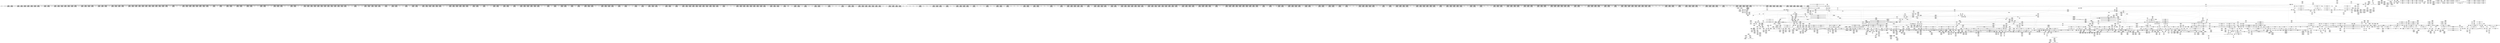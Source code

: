 digraph {
	CE0x5896670 [shape=record,shape=Mrecord,label="{CE0x5896670|2472:_%struct.cred*,_:_CRE_2938,2939_}"]
	CE0x58a8ac0 [shape=record,shape=Mrecord,label="{CE0x58a8ac0|2472:_%struct.cred*,_:_CRE_6360,6368_|*MultipleSource*|Function::task_sid&Arg::task::|Function::current_has_perm&Arg::tsk::|security/selinux/hooks.c,208|Function::selinux_task_getpgid&Arg::p::}"]
	CE0x58b1670 [shape=record,shape=Mrecord,label="{CE0x58b1670|2472:_%struct.cred*,_:_CRE_10624,10628_|*MultipleSource*|Function::task_sid&Arg::task::|Function::current_has_perm&Arg::tsk::|security/selinux/hooks.c,208|Function::selinux_task_getpgid&Arg::p::}"]
	CE0x580d060 [shape=record,shape=Mrecord,label="{CE0x580d060|GLOBAL:current_sid|*Constant*|*SummSource*}"]
	CE0x5816ac0 [shape=record,shape=Mrecord,label="{CE0x5816ac0|i64_2|*Constant*|*SummSource*}"]
	CE0x5895370 [shape=record,shape=Mrecord,label="{CE0x5895370|2472:_%struct.cred*,_:_CRE_2922,2923_}"]
	CE0x5907ac0 [shape=record,shape=Mrecord,label="{CE0x5907ac0|rcu_read_unlock:tmp21|include/linux/rcupdate.h,935|*SummSource*}"]
	CE0x5806120 [shape=record,shape=Mrecord,label="{CE0x5806120|i16_2|*Constant*}"]
	CE0x585b780 [shape=record,shape=Mrecord,label="{CE0x585b780|_ret_void,_!dbg_!27717|include/linux/rcupdate.h,240|*SummSink*}"]
	CE0x587a600 [shape=record,shape=Mrecord,label="{CE0x587a600|2472:_%struct.cred*,_:_CRE_608,616_|*MultipleSource*|Function::task_sid&Arg::task::|Function::current_has_perm&Arg::tsk::|security/selinux/hooks.c,208|Function::selinux_task_getpgid&Arg::p::}"]
	CE0x5879fa0 [shape=record,shape=Mrecord,label="{CE0x5879fa0|i64*_getelementptr_inbounds_(_4_x_i64_,_4_x_i64_*___llvm_gcov_ctr128,_i64_0,_i64_2)|*Constant*|*SummSink*}"]
	CE0x588c060 [shape=record,shape=Mrecord,label="{CE0x588c060|2472:_%struct.cred*,_:_CRE_2526,2527_}"]
	CE0x5839900 [shape=record,shape=Mrecord,label="{CE0x5839900|task_sid:if.then}"]
	CE0x5848220 [shape=record,shape=Mrecord,label="{CE0x5848220|current_sid:sid|security/selinux/hooks.c,220|*SummSink*}"]
	CE0x5909960 [shape=record,shape=Mrecord,label="{CE0x5909960|rcu_lock_release:map|Function::rcu_lock_release&Arg::map::|*SummSource*}"]
	CE0x5899000 [shape=record,shape=Mrecord,label="{CE0x5899000|2472:_%struct.cred*,_:_CRE_2973,2974_}"]
	CE0x58ff500 [shape=record,shape=Mrecord,label="{CE0x58ff500|i64*_getelementptr_inbounds_(_4_x_i64_,_4_x_i64_*___llvm_gcov_ctr130,_i64_0,_i64_2)|*Constant*|*SummSource*}"]
	CE0x585c7e0 [shape=record,shape=Mrecord,label="{CE0x585c7e0|rcu_read_lock:tmp7|include/linux/rcupdate.h,882|*SummSink*}"]
	CE0x58ea220 [shape=record,shape=Mrecord,label="{CE0x58ea220|rcu_lock_acquire:entry|*SummSink*}"]
	CE0x5817eb0 [shape=record,shape=Mrecord,label="{CE0x5817eb0|rcu_read_unlock:tmp6|include/linux/rcupdate.h,933|*SummSink*}"]
	CE0x597f660 [shape=record,shape=Mrecord,label="{CE0x597f660|__preempt_count_add:do.end|*SummSource*}"]
	CE0x587f4b0 [shape=record,shape=Mrecord,label="{CE0x587f4b0|2472:_%struct.cred*,_:_CRE_768,772_|*MultipleSource*|Function::task_sid&Arg::task::|Function::current_has_perm&Arg::tsk::|security/selinux/hooks.c,208|Function::selinux_task_getpgid&Arg::p::}"]
	CE0x58bfc90 [shape=record,shape=Mrecord,label="{CE0x58bfc90|_ret_void,_!dbg_!27717|include/linux/rcupdate.h,419|*SummSink*}"]
	CE0x5804ba0 [shape=record,shape=Mrecord,label="{CE0x5804ba0|current_sid:tmp20|security/selinux/hooks.c,218|*SummSink*}"]
	CE0x58ad950 [shape=record,shape=Mrecord,label="{CE0x58ad950|2472:_%struct.cred*,_:_CRE_6624,6632_|*MultipleSource*|Function::task_sid&Arg::task::|Function::current_has_perm&Arg::tsk::|security/selinux/hooks.c,208|Function::selinux_task_getpgid&Arg::p::}"]
	CE0x581c680 [shape=record,shape=Mrecord,label="{CE0x581c680|_ret_void,_!dbg_!27735|include/linux/rcupdate.h,884|*SummSource*}"]
	CE0x73b4760 [shape=record,shape=Mrecord,label="{CE0x73b4760|i32_2048|*Constant*}"]
	CE0x592f820 [shape=record,shape=Mrecord,label="{CE0x592f820|rcu_lock_release:tmp1|*SummSource*}"]
	CE0x58c20c0 [shape=record,shape=Mrecord,label="{CE0x58c20c0|rcu_read_lock:tmp13|include/linux/rcupdate.h,882|*SummSource*}"]
	CE0x58c9ad0 [shape=record,shape=Mrecord,label="{CE0x58c9ad0|rcu_read_unlock:entry|*SummSource*}"]
	CE0x5897840 [shape=record,shape=Mrecord,label="{CE0x5897840|2472:_%struct.cred*,_:_CRE_2953,2954_}"]
	CE0x5934bf0 [shape=record,shape=Mrecord,label="{CE0x5934bf0|__preempt_count_add:tmp7|./arch/x86/include/asm/preempt.h,73}"]
	CE0x588c720 [shape=record,shape=Mrecord,label="{CE0x588c720|2472:_%struct.cred*,_:_CRE_2532,2533_}"]
	CE0x58afba0 [shape=record,shape=Mrecord,label="{CE0x58afba0|2472:_%struct.cred*,_:_CRE_10552,10560_|*MultipleSource*|Function::task_sid&Arg::task::|Function::current_has_perm&Arg::tsk::|security/selinux/hooks.c,208|Function::selinux_task_getpgid&Arg::p::}"]
	CE0x58165a0 [shape=record,shape=Mrecord,label="{CE0x58165a0|GLOBAL:current_has_perm|*Constant*|*SummSink*}"]
	CE0x581d3d0 [shape=record,shape=Mrecord,label="{CE0x581d3d0|i64_4|*Constant*|*SummSource*}"]
	CE0x5906cc0 [shape=record,shape=Mrecord,label="{CE0x5906cc0|rcu_read_unlock:tmp19|include/linux/rcupdate.h,933}"]
	CE0x586f430 [shape=record,shape=Mrecord,label="{CE0x586f430|_call_void_rcu_lock_acquire(%struct.lockdep_map*_rcu_lock_map)_#10,_!dbg_!27711|include/linux/rcupdate.h,881}"]
	CE0x58067a0 [shape=record,shape=Mrecord,label="{CE0x58067a0|avc_has_perm:tclass|Function::avc_has_perm&Arg::tclass::|*SummSink*}"]
	CE0x58a5c70 [shape=record,shape=Mrecord,label="{CE0x58a5c70|2472:_%struct.cred*,_:_CRE_6321,6322_}"]
	CE0x58d7fe0 [shape=record,shape=Mrecord,label="{CE0x58d7fe0|GLOBAL:__preempt_count|Global_var:__preempt_count}"]
	CE0x58e6400 [shape=record,shape=Mrecord,label="{CE0x58e6400|i64*_getelementptr_inbounds_(_11_x_i64_,_11_x_i64_*___llvm_gcov_ctr127,_i64_0,_i64_10)|*Constant*|*SummSource*}"]
	CE0x580a9d0 [shape=record,shape=Mrecord,label="{CE0x580a9d0|avc_has_perm:entry|*SummSource*}"]
	CE0x5815330 [shape=record,shape=Mrecord,label="{CE0x5815330|2472:_%struct.cred*,_:_CRE_694,695_}"]
	CE0x58a4840 [shape=record,shape=Mrecord,label="{CE0x58a4840|2472:_%struct.cred*,_:_CRE_6304,6305_}"]
	CE0x58f7ff0 [shape=record,shape=Mrecord,label="{CE0x58f7ff0|rcu_lock_acquire:tmp4|include/linux/rcupdate.h,418|*SummSink*}"]
	CE0x5881360 [shape=record,shape=Mrecord,label="{CE0x5881360|2472:_%struct.cred*,_:_CRE_1880,1888_|*MultipleSource*|Function::task_sid&Arg::task::|Function::current_has_perm&Arg::tsk::|security/selinux/hooks.c,208|Function::selinux_task_getpgid&Arg::p::}"]
	CE0x584e340 [shape=record,shape=Mrecord,label="{CE0x584e340|current_sid:tmp18|security/selinux/hooks.c,218}"]
	CE0x59300c0 [shape=record,shape=Mrecord,label="{CE0x59300c0|i64*_getelementptr_inbounds_(_4_x_i64_,_4_x_i64_*___llvm_gcov_ctr129,_i64_0,_i64_2)|*Constant*|*SummSink*}"]
	CE0x58cd080 [shape=record,shape=Mrecord,label="{CE0x58cd080|task_sid:tmp9|security/selinux/hooks.c,208}"]
	CE0x58b9b10 [shape=record,shape=Mrecord,label="{CE0x58b9b10|task_sid:tmp17|security/selinux/hooks.c,208|*SummSource*}"]
	CE0x5904d20 [shape=record,shape=Mrecord,label="{CE0x5904d20|__preempt_count_add:tmp5|./arch/x86/include/asm/preempt.h,72}"]
	CE0x5828000 [shape=record,shape=Mrecord,label="{CE0x5828000|selinux_task_getpgid:tmp1|*SummSource*}"]
	CE0x5896ec0 [shape=record,shape=Mrecord,label="{CE0x5896ec0|2472:_%struct.cred*,_:_CRE_2945,2946_}"]
	CE0x58e9bb0 [shape=record,shape=Mrecord,label="{CE0x58e9bb0|rcu_read_unlock:tmp11|include/linux/rcupdate.h,933|*SummSource*}"]
	CE0x593e880 [shape=record,shape=Mrecord,label="{CE0x593e880|rcu_lock_acquire:__here|*SummSink*}"]
	CE0x58c8750 [shape=record,shape=Mrecord,label="{CE0x58c8750|cred_sid:entry|*SummSink*}"]
	CE0x5862620 [shape=record,shape=Mrecord,label="{CE0x5862620|rcu_read_lock:tobool1|include/linux/rcupdate.h,882|*SummSink*}"]
	CE0x58861c0 [shape=record,shape=Mrecord,label="{CE0x58861c0|2472:_%struct.cred*,_:_CRE_2128,2136_|*MultipleSource*|Function::task_sid&Arg::task::|Function::current_has_perm&Arg::tsk::|security/selinux/hooks.c,208|Function::selinux_task_getpgid&Arg::p::}"]
	CE0x58bbca0 [shape=record,shape=Mrecord,label="{CE0x58bbca0|i8*_getelementptr_inbounds_(_42_x_i8_,_42_x_i8_*_.str46,_i32_0,_i32_0)|*Constant*|*SummSource*}"]
	CE0x58c9750 [shape=record,shape=Mrecord,label="{CE0x58c9750|rcu_read_unlock:entry}"]
	CE0x584b350 [shape=record,shape=Mrecord,label="{CE0x584b350|2472:_%struct.cred*,_:_CRE_584,592_|*MultipleSource*|Function::task_sid&Arg::task::|Function::current_has_perm&Arg::tsk::|security/selinux/hooks.c,208|Function::selinux_task_getpgid&Arg::p::}"]
	CE0x5895240 [shape=record,shape=Mrecord,label="{CE0x5895240|2472:_%struct.cred*,_:_CRE_2921,2922_}"]
	CE0x58a0ab0 [shape=record,shape=Mrecord,label="{CE0x58a0ab0|2472:_%struct.cred*,_:_CRE_6144,6152_|*MultipleSource*|Function::task_sid&Arg::task::|Function::current_has_perm&Arg::tsk::|security/selinux/hooks.c,208|Function::selinux_task_getpgid&Arg::p::}"]
	CE0x58ab5b0 [shape=record,shape=Mrecord,label="{CE0x58ab5b0|2472:_%struct.cred*,_:_CRE_6496,6504_|*MultipleSource*|Function::task_sid&Arg::task::|Function::current_has_perm&Arg::tsk::|security/selinux/hooks.c,208|Function::selinux_task_getpgid&Arg::p::}"]
	CE0x58ca590 [shape=record,shape=Mrecord,label="{CE0x58ca590|i64*_getelementptr_inbounds_(_2_x_i64_,_2_x_i64_*___llvm_gcov_ctr98,_i64_0,_i64_0)|*Constant*}"]
	CE0x5934db0 [shape=record,shape=Mrecord,label="{CE0x5934db0|__preempt_count_add:tmp7|./arch/x86/include/asm/preempt.h,73|*SummSource*}"]
	CE0x5893030 [shape=record,shape=Mrecord,label="{CE0x5893030|2472:_%struct.cred*,_:_CRE_2876,2880_|*MultipleSource*|Function::task_sid&Arg::task::|Function::current_has_perm&Arg::tsk::|security/selinux/hooks.c,208|Function::selinux_task_getpgid&Arg::p::}"]
	CE0x581aec0 [shape=record,shape=Mrecord,label="{CE0x581aec0|current_sid:cred|security/selinux/hooks.c,218|*SummSource*}"]
	CE0x58eb000 [shape=record,shape=Mrecord,label="{CE0x58eb000|rcu_read_lock:land.lhs.true}"]
	CE0x5891640 [shape=record,shape=Mrecord,label="{CE0x5891640|2472:_%struct.cred*,_:_CRE_2792,2800_|*MultipleSource*|Function::task_sid&Arg::task::|Function::current_has_perm&Arg::tsk::|security/selinux/hooks.c,208|Function::selinux_task_getpgid&Arg::p::}"]
	CE0x584b890 [shape=record,shape=Mrecord,label="{CE0x584b890|current_sid:tmp24|security/selinux/hooks.c,220|*SummSink*}"]
	CE0x58bcea0 [shape=record,shape=Mrecord,label="{CE0x58bcea0|rcu_read_lock:tmp20|include/linux/rcupdate.h,882|*SummSink*}"]
	CE0x581d2f0 [shape=record,shape=Mrecord,label="{CE0x581d2f0|current_sid:tmp9|security/selinux/hooks.c,218|*SummSink*}"]
	CE0x58c3470 [shape=record,shape=Mrecord,label="{CE0x58c3470|i8*_getelementptr_inbounds_(_41_x_i8_,_41_x_i8_*_.str44,_i32_0,_i32_0)|*Constant*|*SummSource*}"]
	CE0x58be3c0 [shape=record,shape=Mrecord,label="{CE0x58be3c0|_call_void_lockdep_rcu_suspicious(i8*_getelementptr_inbounds_(_25_x_i8_,_25_x_i8_*_.str45,_i32_0,_i32_0),_i32_883,_i8*_getelementptr_inbounds_(_42_x_i8_,_42_x_i8_*_.str46,_i32_0,_i32_0))_#10,_!dbg_!27728|include/linux/rcupdate.h,882|*SummSink*}"]
	CE0x58c68b0 [shape=record,shape=Mrecord,label="{CE0x58c68b0|task_sid:tmp25|security/selinux/hooks.c,208|*SummSink*}"]
	CE0x58cc6b0 [shape=record,shape=Mrecord,label="{CE0x58cc6b0|task_sid:tmp6|security/selinux/hooks.c,208|*SummSink*}"]
	CE0x593c980 [shape=record,shape=Mrecord,label="{CE0x593c980|i64*_getelementptr_inbounds_(_4_x_i64_,_4_x_i64_*___llvm_gcov_ctr130,_i64_0,_i64_3)|*Constant*|*SummSource*}"]
	CE0x585eb50 [shape=record,shape=Mrecord,label="{CE0x585eb50|task_sid:do.end6|*SummSink*}"]
	CE0x5886680 [shape=record,shape=Mrecord,label="{CE0x5886680|2472:_%struct.cred*,_:_CRE_2144,2152_|*MultipleSource*|Function::task_sid&Arg::task::|Function::current_has_perm&Arg::tsk::|security/selinux/hooks.c,208|Function::selinux_task_getpgid&Arg::p::}"]
	CE0x5889600 [shape=record,shape=Mrecord,label="{CE0x5889600|2472:_%struct.cred*,_:_CRE_2368,2376_|*MultipleSource*|Function::task_sid&Arg::task::|Function::current_has_perm&Arg::tsk::|security/selinux/hooks.c,208|Function::selinux_task_getpgid&Arg::p::}"]
	CE0x586ec00 [shape=record,shape=Mrecord,label="{CE0x586ec00|get_current:tmp3|*SummSource*}"]
	CE0x58490e0 [shape=record,shape=Mrecord,label="{CE0x58490e0|get_current:tmp4|./arch/x86/include/asm/current.h,14}"]
	CE0x58a4f60 [shape=record,shape=Mrecord,label="{CE0x58a4f60|2472:_%struct.cred*,_:_CRE_6310,6311_}"]
	CE0x58e70e0 [shape=record,shape=Mrecord,label="{CE0x58e70e0|cred_sid:bb}"]
	CE0x589b530 [shape=record,shape=Mrecord,label="{CE0x589b530|2472:_%struct.cred*,_:_CRE_3096,3104_|*MultipleSource*|Function::task_sid&Arg::task::|Function::current_has_perm&Arg::tsk::|security/selinux/hooks.c,208|Function::selinux_task_getpgid&Arg::p::}"]
	CE0x5901070 [shape=record,shape=Mrecord,label="{CE0x5901070|rcu_read_unlock:tobool1|include/linux/rcupdate.h,933}"]
	CE0x588cd10 [shape=record,shape=Mrecord,label="{CE0x588cd10|2472:_%struct.cred*,_:_CRE_2544,2568_|*MultipleSource*|Function::task_sid&Arg::task::|Function::current_has_perm&Arg::tsk::|security/selinux/hooks.c,208|Function::selinux_task_getpgid&Arg::p::}"]
	CE0x593ec90 [shape=record,shape=Mrecord,label="{CE0x593ec90|i64*_getelementptr_inbounds_(_4_x_i64_,_4_x_i64_*___llvm_gcov_ctr133,_i64_0,_i64_1)|*Constant*|*SummSource*}"]
	CE0x5941280 [shape=record,shape=Mrecord,label="{CE0x5941280|%struct.lockdep_map*_null|*Constant*|*SummSink*}"]
	CE0x586e170 [shape=record,shape=Mrecord,label="{CE0x586e170|rcu_read_lock:if.then}"]
	CE0x58c9e50 [shape=record,shape=Mrecord,label="{CE0x58c9e50|_ret_void,_!dbg_!27735|include/linux/rcupdate.h,938}"]
	CE0x5889110 [shape=record,shape=Mrecord,label="{CE0x5889110|2472:_%struct.cred*,_:_CRE_2352,2360_|*MultipleSource*|Function::task_sid&Arg::task::|Function::current_has_perm&Arg::tsk::|security/selinux/hooks.c,208|Function::selinux_task_getpgid&Arg::p::}"]
	CE0x5881f40 [shape=record,shape=Mrecord,label="{CE0x5881f40|2472:_%struct.cred*,_:_CRE_1920,1928_|*MultipleSource*|Function::task_sid&Arg::task::|Function::current_has_perm&Arg::tsk::|security/selinux/hooks.c,208|Function::selinux_task_getpgid&Arg::p::}"]
	CE0x58acda0 [shape=record,shape=Mrecord,label="{CE0x58acda0|2472:_%struct.cred*,_:_CRE_6576,6584_|*MultipleSource*|Function::task_sid&Arg::task::|Function::current_has_perm&Arg::tsk::|security/selinux/hooks.c,208|Function::selinux_task_getpgid&Arg::p::}"]
	CE0x589dd90 [shape=record,shape=Mrecord,label="{CE0x589dd90|2472:_%struct.cred*,_:_CRE_5872,5880_|*MultipleSource*|Function::task_sid&Arg::task::|Function::current_has_perm&Arg::tsk::|security/selinux/hooks.c,208|Function::selinux_task_getpgid&Arg::p::}"]
	CE0x58c4800 [shape=record,shape=Mrecord,label="{CE0x58c4800|i64*_getelementptr_inbounds_(_13_x_i64_,_13_x_i64_*___llvm_gcov_ctr126,_i64_0,_i64_10)|*Constant*|*SummSink*}"]
	CE0x587e380 [shape=record,shape=Mrecord,label="{CE0x587e380|2472:_%struct.cred*,_:_CRE_702,703_}"]
	CE0x58aeeb0 [shape=record,shape=Mrecord,label="{CE0x58aeeb0|2472:_%struct.cred*,_:_CRE_6680,6684_|*MultipleSource*|Function::task_sid&Arg::task::|Function::current_has_perm&Arg::tsk::|security/selinux/hooks.c,208|Function::selinux_task_getpgid&Arg::p::}"]
	CE0x5895a90 [shape=record,shape=Mrecord,label="{CE0x5895a90|2472:_%struct.cred*,_:_CRE_2928,2929_}"]
	CE0x58300a0 [shape=record,shape=Mrecord,label="{CE0x58300a0|task_sid:real_cred|security/selinux/hooks.c,208}"]
	CE0x5869500 [shape=record,shape=Mrecord,label="{CE0x5869500|GLOBAL:__rcu_read_lock|*Constant*|*SummSink*}"]
	CE0x5824080 [shape=record,shape=Mrecord,label="{CE0x5824080|i64_0|*Constant*|*SummSink*}"]
	CE0x5816130 [shape=record,shape=Mrecord,label="{CE0x5816130|avc_has_perm:tsid|Function::avc_has_perm&Arg::tsid::}"]
	CE0x586e6c0 [shape=record,shape=Mrecord,label="{CE0x586e6c0|rcu_read_lock:tmp3|*SummSource*}"]
	CE0x58cf660 [shape=record,shape=Mrecord,label="{CE0x58cf660|rcu_lock_release:indirectgoto|*SummSource*}"]
	CE0x5880030 [shape=record,shape=Mrecord,label="{CE0x5880030|2472:_%struct.cred*,_:_CRE_1816,1817_|*MultipleSource*|Function::task_sid&Arg::task::|Function::current_has_perm&Arg::tsk::|security/selinux/hooks.c,208|Function::selinux_task_getpgid&Arg::p::}"]
	CE0x58f9fb0 [shape=record,shape=Mrecord,label="{CE0x58f9fb0|__rcu_read_lock:tmp2|*SummSource*}"]
	CE0x58fe700 [shape=record,shape=Mrecord,label="{CE0x58fe700|rcu_read_unlock:bb|*SummSink*}"]
	CE0x589ca90 [shape=record,shape=Mrecord,label="{CE0x589ca90|2472:_%struct.cred*,_:_CRE_3144,3148_|*MultipleSource*|Function::task_sid&Arg::task::|Function::current_has_perm&Arg::tsk::|security/selinux/hooks.c,208|Function::selinux_task_getpgid&Arg::p::}"]
	CE0x58358d0 [shape=record,shape=Mrecord,label="{CE0x58358d0|i64*_getelementptr_inbounds_(_11_x_i64_,_11_x_i64_*___llvm_gcov_ctr125,_i64_0,_i64_8)|*Constant*|*SummSink*}"]
	CE0x58da970 [shape=record,shape=Mrecord,label="{CE0x58da970|i32_0|*Constant*}"]
	CE0x58a1bb0 [shape=record,shape=Mrecord,label="{CE0x58a1bb0|2472:_%struct.cred*,_:_CRE_6200,6208_|*MultipleSource*|Function::task_sid&Arg::task::|Function::current_has_perm&Arg::tsk::|security/selinux/hooks.c,208|Function::selinux_task_getpgid&Arg::p::}"]
	CE0x58ac8e0 [shape=record,shape=Mrecord,label="{CE0x58ac8e0|2472:_%struct.cred*,_:_CRE_6560,6568_|*MultipleSource*|Function::task_sid&Arg::task::|Function::current_has_perm&Arg::tsk::|security/selinux/hooks.c,208|Function::selinux_task_getpgid&Arg::p::}"]
	CE0x58357a0 [shape=record,shape=Mrecord,label="{CE0x58357a0|i1_true|*Constant*|*SummSink*}"]
	CE0x581a660 [shape=record,shape=Mrecord,label="{CE0x581a660|_ret_%struct.task_struct*_%tmp4,_!dbg_!27714|./arch/x86/include/asm/current.h,14}"]
	CE0x58f76e0 [shape=record,shape=Mrecord,label="{CE0x58f76e0|rcu_read_unlock:call3|include/linux/rcupdate.h,933|*SummSource*}"]
	CE0x5881820 [shape=record,shape=Mrecord,label="{CE0x5881820|2472:_%struct.cred*,_:_CRE_1896,1900_|*MultipleSource*|Function::task_sid&Arg::task::|Function::current_has_perm&Arg::tsk::|security/selinux/hooks.c,208|Function::selinux_task_getpgid&Arg::p::}"]
	CE0x59564b0 [shape=record,shape=Mrecord,label="{CE0x59564b0|__rcu_read_unlock:tmp}"]
	CE0x58d6350 [shape=record,shape=Mrecord,label="{CE0x58d6350|rcu_lock_release:tmp}"]
	CE0x581d540 [shape=record,shape=Mrecord,label="{CE0x581d540|current_sid:tmp9|security/selinux/hooks.c,218}"]
	CE0x584dc80 [shape=record,shape=Mrecord,label="{CE0x584dc80|current_sid:tmp17|security/selinux/hooks.c,218}"]
	CE0x5864e60 [shape=record,shape=Mrecord,label="{CE0x5864e60|__preempt_count_sub:do.end|*SummSink*}"]
	CE0x58f6050 [shape=record,shape=Mrecord,label="{CE0x58f6050|rcu_read_unlock:land.lhs.true|*SummSource*}"]
	CE0x58a58e0 [shape=record,shape=Mrecord,label="{CE0x58a58e0|2472:_%struct.cred*,_:_CRE_6318,6319_}"]
	CE0x5805120 [shape=record,shape=Mrecord,label="{CE0x5805120|current_sid:if.end|*SummSink*}"]
	CE0x58d6690 [shape=record,shape=Mrecord,label="{CE0x58d6690|__rcu_read_lock:tmp3}"]
	CE0x5863ed0 [shape=record,shape=Mrecord,label="{CE0x5863ed0|GLOBAL:__llvm_gcov_ctr127|Global_var:__llvm_gcov_ctr127|*SummSink*}"]
	CE0x584eda0 [shape=record,shape=Mrecord,label="{CE0x584eda0|i32_77|*Constant*|*SummSource*}"]
	CE0x58a7c80 [shape=record,shape=Mrecord,label="{CE0x58a7c80|2472:_%struct.cred*,_:_CRE_6348,6349_}"]
	CE0x5870780 [shape=record,shape=Mrecord,label="{CE0x5870780|2472:_%struct.cred*,_:_CRE_128,136_|*MultipleSource*|Function::task_sid&Arg::task::|Function::current_has_perm&Arg::tsk::|security/selinux/hooks.c,208|Function::selinux_task_getpgid&Arg::p::}"]
	CE0x58f42f0 [shape=record,shape=Mrecord,label="{CE0x58f42f0|rcu_read_unlock:tmp16|include/linux/rcupdate.h,933|*SummSink*}"]
	CE0x58d86c0 [shape=record,shape=Mrecord,label="{CE0x58d86c0|_call_void_asm_addl_$1,_%gs:$0_,_*m,ri,*m,_dirflag_,_fpsr_,_flags_(i32*___preempt_count,_i32_%sub,_i32*___preempt_count)_#3,_!dbg_!27717,_!srcloc_!27718|./arch/x86/include/asm/preempt.h,77|*SummSource*}"]
	CE0x584ff80 [shape=record,shape=Mrecord,label="{CE0x584ff80|i8*_getelementptr_inbounds_(_45_x_i8_,_45_x_i8_*_.str12,_i32_0,_i32_0)|*Constant*|*SummSink*}"]
	CE0x58b56d0 [shape=record,shape=Mrecord,label="{CE0x58b56d0|task_sid:tmp16|security/selinux/hooks.c,208|*SummSource*}"]
	CE0x58fb830 [shape=record,shape=Mrecord,label="{CE0x58fb830|rcu_lock_acquire:tmp1}"]
	CE0x584f4e0 [shape=record,shape=Mrecord,label="{CE0x584f4e0|current_sid:tobool1|security/selinux/hooks.c,218}"]
	CE0x5846000 [shape=record,shape=Mrecord,label="{CE0x5846000|__rcu_read_lock:tmp1|*SummSink*}"]
	CE0x5867220 [shape=record,shape=Mrecord,label="{CE0x5867220|_call_void___rcu_read_lock()_#10,_!dbg_!27710|include/linux/rcupdate.h,879|*SummSink*}"]
	CE0x582d220 [shape=record,shape=Mrecord,label="{CE0x582d220|i32_22|*Constant*}"]
	CE0x58b36b0 [shape=record,shape=Mrecord,label="{CE0x58b36b0|task_sid:tmp13|security/selinux/hooks.c,208|*SummSink*}"]
	CE0x584c820 [shape=record,shape=Mrecord,label="{CE0x584c820|_call_void_mcount()_#3|*SummSource*}"]
	CE0x58fd480 [shape=record,shape=Mrecord,label="{CE0x58fd480|__rcu_read_unlock:tmp4|include/linux/rcupdate.h,244|*SummSource*}"]
	CE0x58c28a0 [shape=record,shape=Mrecord,label="{CE0x58c28a0|cred_sid:tmp4|*LoadInst*|security/selinux/hooks.c,196|*SummSource*}"]
	CE0x5816610 [shape=record,shape=Mrecord,label="{CE0x5816610|GLOBAL:current_has_perm|*Constant*|*SummSource*}"]
	CE0x58913b0 [shape=record,shape=Mrecord,label="{CE0x58913b0|2472:_%struct.cred*,_:_CRE_2784,2792_|*MultipleSource*|Function::task_sid&Arg::task::|Function::current_has_perm&Arg::tsk::|security/selinux/hooks.c,208|Function::selinux_task_getpgid&Arg::p::}"]
	CE0x57fd850 [shape=record,shape=Mrecord,label="{CE0x57fd850|current_sid:do.body|*SummSink*}"]
	CE0x58bd360 [shape=record,shape=Mrecord,label="{CE0x58bd360|rcu_read_lock:tmp17|include/linux/rcupdate.h,882|*SummSource*}"]
	CE0x5815430 [shape=record,shape=Mrecord,label="{CE0x5815430|2472:_%struct.cred*,_:_CRE_695,696_}"]
	CE0x58e8030 [shape=record,shape=Mrecord,label="{CE0x58e8030|cred_sid:sid|security/selinux/hooks.c,197}"]
	CE0x58b47f0 [shape=record,shape=Mrecord,label="{CE0x58b47f0|task_sid:tmp14|security/selinux/hooks.c,208|*SummSink*}"]
	CE0x58f6370 [shape=record,shape=Mrecord,label="{CE0x58f6370|COLLAPSED:_GCMRE___llvm_gcov_ctr127_internal_global_11_x_i64_zeroinitializer:_elem_0:default:}"]
	CE0x58c9050 [shape=record,shape=Mrecord,label="{CE0x58c9050|_call_void_rcu_read_unlock()_#10,_!dbg_!27748|security/selinux/hooks.c,209|*SummSink*}"]
	CE0x587cda0 [shape=record,shape=Mrecord,label="{CE0x587cda0|_call_void_lockdep_rcu_suspicious(i8*_getelementptr_inbounds_(_25_x_i8_,_25_x_i8_*_.str3,_i32_0,_i32_0),_i32_208,_i8*_getelementptr_inbounds_(_41_x_i8_,_41_x_i8_*_.str44,_i32_0,_i32_0))_#10,_!dbg_!27732|security/selinux/hooks.c,208|*SummSource*}"]
	CE0x58f2f10 [shape=record,shape=Mrecord,label="{CE0x58f2f10|rcu_read_unlock:tmp14|include/linux/rcupdate.h,933|*SummSource*}"]
	CE0x589a750 [shape=record,shape=Mrecord,label="{CE0x589a750|2472:_%struct.cred*,_:_CRE_3048,3056_|*MultipleSource*|Function::task_sid&Arg::task::|Function::current_has_perm&Arg::tsk::|security/selinux/hooks.c,208|Function::selinux_task_getpgid&Arg::p::}"]
	CE0x58a3830 [shape=record,shape=Mrecord,label="{CE0x58a3830|2472:_%struct.cred*,_:_CRE_6290,6291_}"]
	CE0x5906da0 [shape=record,shape=Mrecord,label="{CE0x5906da0|rcu_read_unlock:tmp19|include/linux/rcupdate.h,933|*SummSink*}"]
	CE0x5898420 [shape=record,shape=Mrecord,label="{CE0x5898420|2472:_%struct.cred*,_:_CRE_2963,2964_}"]
	CE0x58e6520 [shape=record,shape=Mrecord,label="{CE0x58e6520|rcu_read_lock:tmp21|include/linux/rcupdate.h,884|*SummSink*}"]
	CE0x5803ab0 [shape=record,shape=Mrecord,label="{CE0x5803ab0|rcu_read_lock:entry|*SummSink*}"]
	CE0x58c6400 [shape=record,shape=Mrecord,label="{CE0x58c6400|task_sid:tmp26|security/selinux/hooks.c,208}"]
	CE0x58d6120 [shape=record,shape=Mrecord,label="{CE0x58d6120|i64*_getelementptr_inbounds_(_4_x_i64_,_4_x_i64_*___llvm_gcov_ctr133,_i64_0,_i64_0)|*Constant*|*SummSink*}"]
	CE0x58974b0 [shape=record,shape=Mrecord,label="{CE0x58974b0|2472:_%struct.cred*,_:_CRE_2950,2951_}"]
	CE0x58cf230 [shape=record,shape=Mrecord,label="{CE0x58cf230|__rcu_read_unlock:tmp5|include/linux/rcupdate.h,244}"]
	CE0x58e64b0 [shape=record,shape=Mrecord,label="{CE0x58e64b0|i64*_getelementptr_inbounds_(_11_x_i64_,_11_x_i64_*___llvm_gcov_ctr127,_i64_0,_i64_10)|*Constant*|*SummSink*}"]
	CE0x5868760 [shape=record,shape=Mrecord,label="{CE0x5868760|2472:_%struct.cred*,_:_CRE_80,84_|*MultipleSource*|Function::task_sid&Arg::task::|Function::current_has_perm&Arg::tsk::|security/selinux/hooks.c,208|Function::selinux_task_getpgid&Arg::p::}"]
	CE0x5832c10 [shape=record,shape=Mrecord,label="{CE0x5832c10|i32_218|*Constant*|*SummSink*}"]
	CE0x58bfba0 [shape=record,shape=Mrecord,label="{CE0x58bfba0|cred_sid:tmp4|*LoadInst*|security/selinux/hooks.c,196}"]
	CE0x5905140 [shape=record,shape=Mrecord,label="{CE0x5905140|i32_1|*Constant*}"]
	CE0x5830320 [shape=record,shape=Mrecord,label="{CE0x5830320|cred_sid:tmp2|*SummSink*}"]
	CE0x581e740 [shape=record,shape=Mrecord,label="{CE0x581e740|current_sid:tmp12|security/selinux/hooks.c,218|*SummSink*}"]
	CE0x58c05c0 [shape=record,shape=Mrecord,label="{CE0x58c05c0|_call_void_asm_sideeffect_,_memory_,_dirflag_,_fpsr_,_flags_()_#3,_!dbg_!27711,_!srcloc_!27714|include/linux/rcupdate.h,244|*SummSink*}"]
	CE0x587bb30 [shape=record,shape=Mrecord,label="{CE0x587bb30|2472:_%struct.cred*,_:_CRE_664,672_|*MultipleSource*|Function::task_sid&Arg::task::|Function::current_has_perm&Arg::tsk::|security/selinux/hooks.c,208|Function::selinux_task_getpgid&Arg::p::}"]
	CE0x5890340 [shape=record,shape=Mrecord,label="{CE0x5890340|2472:_%struct.cred*,_:_CRE_2728,2736_|*MultipleSource*|Function::task_sid&Arg::task::|Function::current_has_perm&Arg::tsk::|security/selinux/hooks.c,208|Function::selinux_task_getpgid&Arg::p::}"]
	CE0x58a7db0 [shape=record,shape=Mrecord,label="{CE0x58a7db0|2472:_%struct.cred*,_:_CRE_6349,6350_}"]
	CE0x588ce40 [shape=record,shape=Mrecord,label="{CE0x588ce40|2472:_%struct.cred*,_:_CRE_2568,2576_|*MultipleSource*|Function::task_sid&Arg::task::|Function::current_has_perm&Arg::tsk::|security/selinux/hooks.c,208|Function::selinux_task_getpgid&Arg::p::}"]
	CE0x5890800 [shape=record,shape=Mrecord,label="{CE0x5890800|2472:_%struct.cred*,_:_CRE_2744,2752_|*MultipleSource*|Function::task_sid&Arg::task::|Function::current_has_perm&Arg::tsk::|security/selinux/hooks.c,208|Function::selinux_task_getpgid&Arg::p::}"]
	CE0x58cec30 [shape=record,shape=Mrecord,label="{CE0x58cec30|__preempt_count_sub:tmp6|./arch/x86/include/asm/preempt.h,78|*SummSource*}"]
	CE0x5834000 [shape=record,shape=Mrecord,label="{CE0x5834000|current_sid:tmp6|security/selinux/hooks.c,218|*SummSink*}"]
	CE0x58d8af0 [shape=record,shape=Mrecord,label="{CE0x58d8af0|i64*_getelementptr_inbounds_(_4_x_i64_,_4_x_i64_*___llvm_gcov_ctr134,_i64_0,_i64_1)|*Constant*}"]
	CE0x58387a0 [shape=record,shape=Mrecord,label="{CE0x58387a0|GLOBAL:lockdep_rcu_suspicious|*Constant*|*SummSink*}"]
	CE0x5828070 [shape=record,shape=Mrecord,label="{CE0x5828070|selinux_task_getpgid:tmp1}"]
	CE0x58c1ff0 [shape=record,shape=Mrecord,label="{CE0x58c1ff0|rcu_read_lock:tmp13|include/linux/rcupdate.h,882|*SummSink*}"]
	CE0x5900030 [shape=record,shape=Mrecord,label="{CE0x5900030|rcu_read_unlock:do.end|*SummSink*}"]
	CE0x58f0c40 [shape=record,shape=Mrecord,label="{CE0x58f0c40|i64*_getelementptr_inbounds_(_11_x_i64_,_11_x_i64_*___llvm_gcov_ctr132,_i64_0,_i64_1)|*Constant*}"]
	CE0x588a6a0 [shape=record,shape=Mrecord,label="{CE0x588a6a0|2472:_%struct.cred*,_:_CRE_2424,2472_|*MultipleSource*|Function::task_sid&Arg::task::|Function::current_has_perm&Arg::tsk::|security/selinux/hooks.c,208|Function::selinux_task_getpgid&Arg::p::}"]
	CE0x584fcd0 [shape=record,shape=Mrecord,label="{CE0x584fcd0|%struct.task_struct*_(%struct.task_struct**)*_asm_movq_%gs:$_1:P_,$0_,_r,im,_dirflag_,_fpsr_,_flags_}"]
	CE0x5848690 [shape=record,shape=Mrecord,label="{CE0x5848690|i64_3|*Constant*}"]
	CE0x58c8ac0 [shape=record,shape=Mrecord,label="{CE0x58c8ac0|cred_sid:cred|Function::cred_sid&Arg::cred::|*SummSink*}"]
	CE0x589ebd0 [shape=record,shape=Mrecord,label="{CE0x589ebd0|2472:_%struct.cred*,_:_CRE_5920,5928_|*MultipleSource*|Function::task_sid&Arg::task::|Function::current_has_perm&Arg::tsk::|security/selinux/hooks.c,208|Function::selinux_task_getpgid&Arg::p::}"]
	CE0x58a77c0 [shape=record,shape=Mrecord,label="{CE0x58a77c0|2472:_%struct.cred*,_:_CRE_6344,6345_}"]
	CE0x58b4d30 [shape=record,shape=Mrecord,label="{CE0x58b4d30|task_sid:tmp14|security/selinux/hooks.c,208|*SummSource*}"]
	CE0x5849c20 [shape=record,shape=Mrecord,label="{CE0x5849c20|2472:_%struct.cred*,_:_CRE_496,504_|*MultipleSource*|Function::task_sid&Arg::task::|Function::current_has_perm&Arg::tsk::|security/selinux/hooks.c,208|Function::selinux_task_getpgid&Arg::p::}"]
	CE0x58e8e90 [shape=record,shape=Mrecord,label="{CE0x58e8e90|COLLAPSED:_GCMRE___llvm_gcov_ctr132_internal_global_11_x_i64_zeroinitializer:_elem_0:default:}"]
	CE0x592ff60 [shape=record,shape=Mrecord,label="{CE0x592ff60|i64*_getelementptr_inbounds_(_4_x_i64_,_4_x_i64_*___llvm_gcov_ctr129,_i64_0,_i64_2)|*Constant*|*SummSource*}"]
	CE0x585b400 [shape=record,shape=Mrecord,label="{CE0x585b400|2472:_%struct.cred*,_:_CRE_20,24_|*MultipleSource*|Function::task_sid&Arg::task::|Function::current_has_perm&Arg::tsk::|security/selinux/hooks.c,208|Function::selinux_task_getpgid&Arg::p::}"]
	CE0x58dbc50 [shape=record,shape=Mrecord,label="{CE0x58dbc50|GLOBAL:lock_release|*Constant*}"]
	CE0x582fa70 [shape=record,shape=Mrecord,label="{CE0x582fa70|rcu_read_lock:do.end}"]
	CE0x587aa90 [shape=record,shape=Mrecord,label="{CE0x587aa90|2472:_%struct.cred*,_:_CRE_624,632_|*MultipleSource*|Function::task_sid&Arg::task::|Function::current_has_perm&Arg::tsk::|security/selinux/hooks.c,208|Function::selinux_task_getpgid&Arg::p::}"]
	CE0x5897380 [shape=record,shape=Mrecord,label="{CE0x5897380|2472:_%struct.cred*,_:_CRE_2949,2950_}"]
	CE0x58a16f0 [shape=record,shape=Mrecord,label="{CE0x58a16f0|2472:_%struct.cred*,_:_CRE_6192,6196_|*MultipleSource*|Function::task_sid&Arg::task::|Function::current_has_perm&Arg::tsk::|security/selinux/hooks.c,208|Function::selinux_task_getpgid&Arg::p::}"]
	CE0x5871d50 [shape=record,shape=Mrecord,label="{CE0x5871d50|2472:_%struct.cred*,_:_CRE_144,152_|*MultipleSource*|Function::task_sid&Arg::task::|Function::current_has_perm&Arg::tsk::|security/selinux/hooks.c,208|Function::selinux_task_getpgid&Arg::p::}"]
	CE0x582d0c0 [shape=record,shape=Mrecord,label="{CE0x582d0c0|current_sid:tmp21|security/selinux/hooks.c,218|*SummSource*}"]
	CE0x58cdc40 [shape=record,shape=Mrecord,label="{CE0x58cdc40|task_sid:tmp9|security/selinux/hooks.c,208|*SummSink*}"]
	CE0x5878200 [shape=record,shape=Mrecord,label="{CE0x5878200|i64*_getelementptr_inbounds_(_11_x_i64_,_11_x_i64_*___llvm_gcov_ctr127,_i64_0,_i64_8)|*Constant*|*SummSink*}"]
	CE0x593b8a0 [shape=record,shape=Mrecord,label="{CE0x593b8a0|i64*_getelementptr_inbounds_(_4_x_i64_,_4_x_i64_*___llvm_gcov_ctr129,_i64_0,_i64_1)|*Constant*}"]
	CE0x584acf0 [shape=record,shape=Mrecord,label="{CE0x584acf0|2472:_%struct.cred*,_:_CRE_560,568_|*MultipleSource*|Function::task_sid&Arg::task::|Function::current_has_perm&Arg::tsk::|security/selinux/hooks.c,208|Function::selinux_task_getpgid&Arg::p::}"]
	CE0x58c3030 [shape=record,shape=Mrecord,label="{CE0x58c3030|rcu_read_lock:do.body|*SummSource*}"]
	CE0x5874130 [shape=record,shape=Mrecord,label="{CE0x5874130|i64*_getelementptr_inbounds_(_2_x_i64_,_2_x_i64_*___llvm_gcov_ctr131,_i64_0,_i64_0)|*Constant*|*SummSource*}"]
	CE0x58a3a90 [shape=record,shape=Mrecord,label="{CE0x58a3a90|2472:_%struct.cred*,_:_CRE_6292,6293_}"]
	CE0x58c65a0 [shape=record,shape=Mrecord,label="{CE0x58c65a0|task_sid:tmp25|security/selinux/hooks.c,208|*SummSource*}"]
	CE0x58cbea0 [shape=record,shape=Mrecord,label="{CE0x58cbea0|task_sid:tmp5|security/selinux/hooks.c,208|*SummSink*}"]
	CE0x58081d0 [shape=record,shape=Mrecord,label="{CE0x58081d0|i64*_getelementptr_inbounds_(_2_x_i64_,_2_x_i64_*___llvm_gcov_ctr280,_i64_0,_i64_1)|*Constant*|*SummSource*}"]
	CE0x58ade40 [shape=record,shape=Mrecord,label="{CE0x58ade40|2472:_%struct.cred*,_:_CRE_6640,6644_|*MultipleSource*|Function::task_sid&Arg::task::|Function::current_has_perm&Arg::tsk::|security/selinux/hooks.c,208|Function::selinux_task_getpgid&Arg::p::}"]
	CE0x58da0d0 [shape=record,shape=Mrecord,label="{CE0x58da0d0|rcu_lock_acquire:tmp5|include/linux/rcupdate.h,418}"]
	CE0x5889cf0 [shape=record,shape=Mrecord,label="{CE0x5889cf0|2472:_%struct.cred*,_:_CRE_2392,2400_|*MultipleSource*|Function::task_sid&Arg::task::|Function::current_has_perm&Arg::tsk::|security/selinux/hooks.c,208|Function::selinux_task_getpgid&Arg::p::}"]
	CE0x5838ab0 [shape=record,shape=Mrecord,label="{CE0x5838ab0|2472:_%struct.cred*,_:_CRE_360,368_|*MultipleSource*|Function::task_sid&Arg::task::|Function::current_has_perm&Arg::tsk::|security/selinux/hooks.c,208|Function::selinux_task_getpgid&Arg::p::}"]
	"CONST[source:0(mediator),value:2(dynamic)][purpose:{object}][SnkIdx:1]"
	CE0x5835620 [shape=record,shape=Mrecord,label="{CE0x5835620|i1_true|*Constant*|*SummSource*}"]
	CE0x58eaf90 [shape=record,shape=Mrecord,label="{CE0x58eaf90|rcu_read_lock:do.end|*SummSink*}"]
	CE0x58ffce0 [shape=record,shape=Mrecord,label="{CE0x58ffce0|__preempt_count_add:entry|*SummSink*}"]
	CE0x595b5b0 [shape=record,shape=Mrecord,label="{CE0x595b5b0|__preempt_count_add:tmp3|*SummSink*}"]
	CE0x58c34e0 [shape=record,shape=Mrecord,label="{CE0x58c34e0|i8*_getelementptr_inbounds_(_41_x_i8_,_41_x_i8_*_.str44,_i32_0,_i32_0)|*Constant*|*SummSink*}"]
	CE0x5882b50 [shape=record,shape=Mrecord,label="{CE0x5882b50|2472:_%struct.cred*,_:_CRE_1960,1968_|*MultipleSource*|Function::task_sid&Arg::task::|Function::current_has_perm&Arg::tsk::|security/selinux/hooks.c,208|Function::selinux_task_getpgid&Arg::p::}"]
	CE0x5879490 [shape=record,shape=Mrecord,label="{CE0x5879490|2472:_%struct.cred*,_:_CRE_448,456_|*MultipleSource*|Function::task_sid&Arg::task::|Function::current_has_perm&Arg::tsk::|security/selinux/hooks.c,208|Function::selinux_task_getpgid&Arg::p::}"]
	CE0x5806d50 [shape=record,shape=Mrecord,label="{CE0x5806d50|current_sid:tmp15|security/selinux/hooks.c,218|*SummSource*}"]
	CE0x58d73f0 [shape=record,shape=Mrecord,label="{CE0x58d73f0|rcu_lock_release:tmp7|*SummSink*}"]
	CE0x582bf30 [shape=record,shape=Mrecord,label="{CE0x582bf30|rcu_read_lock:land.lhs.true2|*SummSink*}"]
	CE0x58c33b0 [shape=record,shape=Mrecord,label="{CE0x58c33b0|i8*_getelementptr_inbounds_(_41_x_i8_,_41_x_i8_*_.str44,_i32_0,_i32_0)|*Constant*}"]
	CE0x582a0a0 [shape=record,shape=Mrecord,label="{CE0x582a0a0|current_sid:call4|security/selinux/hooks.c,218|*SummSink*}"]
	CE0x5807690 [shape=record,shape=Mrecord,label="{CE0x5807690|%struct.common_audit_data*_null|*Constant*|*SummSource*}"]
	CE0x58c9b40 [shape=record,shape=Mrecord,label="{CE0x58c9b40|rcu_read_unlock:entry|*SummSink*}"]
	CE0x580d1e0 [shape=record,shape=Mrecord,label="{CE0x580d1e0|GLOBAL:current_sid|*Constant*|*SummSink*}"]
	CE0x5802850 [shape=record,shape=Mrecord,label="{CE0x5802850|current_sid:tmp|*SummSink*}"]
	CE0x585bac0 [shape=record,shape=Mrecord,label="{CE0x585bac0|2472:_%struct.cred*,_:_CRE_392,400_|*MultipleSource*|Function::task_sid&Arg::task::|Function::current_has_perm&Arg::tsk::|security/selinux/hooks.c,208|Function::selinux_task_getpgid&Arg::p::}"]
	CE0x58a6000 [shape=record,shape=Mrecord,label="{CE0x58a6000|2472:_%struct.cred*,_:_CRE_6324,6325_}"]
	CE0x58f1490 [shape=record,shape=Mrecord,label="{CE0x58f1490|rcu_read_unlock:tmp2}"]
	CE0x593ae50 [shape=record,shape=Mrecord,label="{CE0x593ae50|__preempt_count_sub:entry|*SummSink*}"]
	CE0x5870240 [shape=record,shape=Mrecord,label="{CE0x5870240|rcu_read_lock:tmp6|include/linux/rcupdate.h,882}"]
	CE0x58094e0 [shape=record,shape=Mrecord,label="{CE0x58094e0|GLOBAL:task_sid|*Constant*}"]
	CE0x584e4a0 [shape=record,shape=Mrecord,label="{CE0x584e4a0|current_sid:tmp18|security/selinux/hooks.c,218|*SummSource*}"]
	CE0x581c300 [shape=record,shape=Mrecord,label="{CE0x581c300|i64*_getelementptr_inbounds_(_11_x_i64_,_11_x_i64_*___llvm_gcov_ctr125,_i64_0,_i64_0)|*Constant*|*SummSink*}"]
	CE0x5830610 [shape=record,shape=Mrecord,label="{CE0x5830610|task_sid:tmp2|*SummSink*}"]
	CE0x58868e0 [shape=record,shape=Mrecord,label="{CE0x58868e0|2472:_%struct.cred*,_:_CRE_2152,2160_|*MultipleSource*|Function::task_sid&Arg::task::|Function::current_has_perm&Arg::tsk::|security/selinux/hooks.c,208|Function::selinux_task_getpgid&Arg::p::}"]
	CE0x58a2bf0 [shape=record,shape=Mrecord,label="{CE0x58a2bf0|2472:_%struct.cred*,_:_CRE_6256,6264_|*MultipleSource*|Function::task_sid&Arg::task::|Function::current_has_perm&Arg::tsk::|security/selinux/hooks.c,208|Function::selinux_task_getpgid&Arg::p::}"]
	CE0x581a060 [shape=record,shape=Mrecord,label="{CE0x581a060|GLOBAL:get_current|*Constant*|*SummSink*}"]
	CE0x5896080 [shape=record,shape=Mrecord,label="{CE0x5896080|2472:_%struct.cred*,_:_CRE_2933,2934_}"]
	CE0x58a3570 [shape=record,shape=Mrecord,label="{CE0x58a3570|2472:_%struct.cred*,_:_CRE_6289,6290_}"]
	CE0x582b360 [shape=record,shape=Mrecord,label="{CE0x582b360|GLOBAL:rcu_read_lock.__warned|Global_var:rcu_read_lock.__warned}"]
	CE0x58798a0 [shape=record,shape=Mrecord,label="{CE0x58798a0|2472:_%struct.cred*,_:_CRE_460,464_|*MultipleSource*|Function::task_sid&Arg::task::|Function::current_has_perm&Arg::tsk::|security/selinux/hooks.c,208|Function::selinux_task_getpgid&Arg::p::}"]
	CE0x5811640 [shape=record,shape=Mrecord,label="{CE0x5811640|current_sid:tmp2|*SummSource*}"]
	CE0x585d710 [shape=record,shape=Mrecord,label="{CE0x585d710|rcu_read_lock:tmp2|*SummSink*}"]
	CE0x58b3300 [shape=record,shape=Mrecord,label="{CE0x58b3300|task_sid:tmp12|security/selinux/hooks.c,208|*SummSink*}"]
	CE0x595ba20 [shape=record,shape=Mrecord,label="{CE0x595ba20|__preempt_count_sub:tmp7|./arch/x86/include/asm/preempt.h,78|*SummSink*}"]
	CE0x58aaa00 [shape=record,shape=Mrecord,label="{CE0x58aaa00|2472:_%struct.cred*,_:_CRE_6474,6476_|*MultipleSource*|Function::task_sid&Arg::task::|Function::current_has_perm&Arg::tsk::|security/selinux/hooks.c,208|Function::selinux_task_getpgid&Arg::p::}"]
	CE0x5953780 [shape=record,shape=Mrecord,label="{CE0x5953780|__preempt_count_sub:do.body|*SummSink*}"]
	CE0x58079d0 [shape=record,shape=Mrecord,label="{CE0x58079d0|_ret_i32_%retval.0,_!dbg_!27728|security/selinux/avc.c,775}"]
	CE0x585ec30 [shape=record,shape=Mrecord,label="{CE0x585ec30|task_sid:if.end|*SummSink*}"]
	CE0x584c560 [shape=record,shape=Mrecord,label="{CE0x584c560|2472:_%struct.cred*,_:_CRE_440,448_|*MultipleSource*|Function::task_sid&Arg::task::|Function::current_has_perm&Arg::tsk::|security/selinux/hooks.c,208|Function::selinux_task_getpgid&Arg::p::}"]
	CE0x58bdf20 [shape=record,shape=Mrecord,label="{CE0x58bdf20|_call_void_lockdep_rcu_suspicious(i8*_getelementptr_inbounds_(_25_x_i8_,_25_x_i8_*_.str45,_i32_0,_i32_0),_i32_883,_i8*_getelementptr_inbounds_(_42_x_i8_,_42_x_i8_*_.str46,_i32_0,_i32_0))_#10,_!dbg_!27728|include/linux/rcupdate.h,882|*SummSource*}"]
	CE0x5900830 [shape=record,shape=Mrecord,label="{CE0x5900830|rcu_read_unlock:tmp8|include/linux/rcupdate.h,933|*SummSource*}"]
	CE0x58b3c90 [shape=record,shape=Mrecord,label="{CE0x58b3c90|task_sid:tobool4|security/selinux/hooks.c,208|*SummSource*}"]
	CE0x58072e0 [shape=record,shape=Mrecord,label="{CE0x58072e0|avc_has_perm:requested|Function::avc_has_perm&Arg::requested::|*SummSource*}"]
	CE0x5886b40 [shape=record,shape=Mrecord,label="{CE0x5886b40|2472:_%struct.cred*,_:_CRE_2160,2168_|*MultipleSource*|Function::task_sid&Arg::task::|Function::current_has_perm&Arg::tsk::|security/selinux/hooks.c,208|Function::selinux_task_getpgid&Arg::p::}"]
	CE0x5838850 [shape=record,shape=Mrecord,label="{CE0x5838850|i8*_getelementptr_inbounds_(_25_x_i8_,_25_x_i8_*_.str3,_i32_0,_i32_0)|*Constant*|*SummSource*}"]
	CE0x58e88b0 [shape=record,shape=Mrecord,label="{CE0x58e88b0|rcu_read_unlock:land.lhs.true2|*SummSource*}"]
	CE0x58b51d0 [shape=record,shape=Mrecord,label="{CE0x58b51d0|task_sid:tmp15|security/selinux/hooks.c,208|*SummSource*}"]
	CE0x5947a50 [shape=record,shape=Mrecord,label="{CE0x5947a50|_call_void_mcount()_#3|*SummSource*}"]
	CE0x587e250 [shape=record,shape=Mrecord,label="{CE0x587e250|2472:_%struct.cred*,_:_CRE_701,702_}"]
	CE0x58bcd20 [shape=record,shape=Mrecord,label="{CE0x58bcd20|rcu_read_lock:tmp20|include/linux/rcupdate.h,882|*SummSource*}"]
	CE0x582be90 [shape=record,shape=Mrecord,label="{CE0x582be90|rcu_read_lock:land.lhs.true2|*SummSource*}"]
	CE0x584e040 [shape=record,shape=Mrecord,label="{CE0x584e040|current_sid:tmp17|security/selinux/hooks.c,218|*SummSource*}"]
	CE0x586d6f0 [shape=record,shape=Mrecord,label="{CE0x586d6f0|2472:_%struct.cred*,_:_CRE_288,296_|*MultipleSource*|Function::task_sid&Arg::task::|Function::current_has_perm&Arg::tsk::|security/selinux/hooks.c,208|Function::selinux_task_getpgid&Arg::p::}"]
	CE0x58483a0 [shape=record,shape=Mrecord,label="{CE0x58483a0|rcu_read_lock:tobool|include/linux/rcupdate.h,882|*SummSink*}"]
	CE0x58f0850 [shape=record,shape=Mrecord,label="{CE0x58f0850|i64*_getelementptr_inbounds_(_4_x_i64_,_4_x_i64_*___llvm_gcov_ctr128,_i64_0,_i64_3)|*Constant*|*SummSink*}"]
	CE0x58aa310 [shape=record,shape=Mrecord,label="{CE0x58aa310|2472:_%struct.cred*,_:_CRE_6456,6464_|*MultipleSource*|Function::task_sid&Arg::task::|Function::current_has_perm&Arg::tsk::|security/selinux/hooks.c,208|Function::selinux_task_getpgid&Arg::p::}"]
	CE0x586a120 [shape=record,shape=Mrecord,label="{CE0x586a120|task_sid:tmp|*SummSource*}"]
	CE0x58f6d10 [shape=record,shape=Mrecord,label="{CE0x58f6d10|_call_void___preempt_count_add(i32_1)_#10,_!dbg_!27711|include/linux/rcupdate.h,239}"]
	CE0x5811d10 [shape=record,shape=Mrecord,label="{CE0x5811d10|i32_0|*Constant*|*SummSource*}"]
	CE0x580d490 [shape=record,shape=Mrecord,label="{CE0x580d490|current_sid:entry|*SummSink*}"]
	CE0x5942dd0 [shape=record,shape=Mrecord,label="{CE0x5942dd0|__rcu_read_unlock:tmp2|*SummSink*}"]
	CE0x58a6260 [shape=record,shape=Mrecord,label="{CE0x58a6260|2472:_%struct.cred*,_:_CRE_6326,6327_}"]
	CE0x585b080 [shape=record,shape=Mrecord,label="{CE0x585b080|2472:_%struct.cred*,_:_CRE_16,20_|*MultipleSource*|Function::task_sid&Arg::task::|Function::current_has_perm&Arg::tsk::|security/selinux/hooks.c,208|Function::selinux_task_getpgid&Arg::p::}"]
	CE0x58f6300 [shape=record,shape=Mrecord,label="{CE0x58f6300|rcu_read_lock:tmp}"]
	CE0x585dae0 [shape=record,shape=Mrecord,label="{CE0x585dae0|task_sid:tmp3|*SummSink*}"]
	CE0x586dba0 [shape=record,shape=Mrecord,label="{CE0x586dba0|i64*_getelementptr_inbounds_(_11_x_i64_,_11_x_i64_*___llvm_gcov_ctr127,_i64_0,_i64_1)|*Constant*|*SummSource*}"]
	CE0x58b5240 [shape=record,shape=Mrecord,label="{CE0x58b5240|task_sid:tmp15|security/selinux/hooks.c,208|*SummSink*}"]
	CE0x5899130 [shape=record,shape=Mrecord,label="{CE0x5899130|2472:_%struct.cred*,_:_CRE_2974,2975_}"]
	CE0x5826780 [shape=record,shape=Mrecord,label="{CE0x5826780|current_sid:tmp4|security/selinux/hooks.c,218|*SummSource*}"]
	CE0x5942260 [shape=record,shape=Mrecord,label="{CE0x5942260|rcu_lock_acquire:tmp3|*SummSource*}"]
	CE0x59425a0 [shape=record,shape=Mrecord,label="{CE0x59425a0|_call_void_mcount()_#3|*SummSource*}"]
	CE0x58032e0 [shape=record,shape=Mrecord,label="{CE0x58032e0|2472:_%struct.cred*,_:_CRE_76,80_|*MultipleSource*|Function::task_sid&Arg::task::|Function::current_has_perm&Arg::tsk::|security/selinux/hooks.c,208|Function::selinux_task_getpgid&Arg::p::}"]
	CE0x58c4700 [shape=record,shape=Mrecord,label="{CE0x58c4700|i64*_getelementptr_inbounds_(_13_x_i64_,_13_x_i64_*___llvm_gcov_ctr126,_i64_0,_i64_10)|*Constant*|*SummSource*}"]
	CE0x58e6da0 [shape=record,shape=Mrecord,label="{CE0x58e6da0|rcu_read_lock:tmp22|include/linux/rcupdate.h,884|*SummSink*}"]
	CE0x5806560 [shape=record,shape=Mrecord,label="{CE0x5806560|%struct.common_audit_data*_null|*Constant*}"]
	CE0x586bfb0 [shape=record,shape=Mrecord,label="{CE0x586bfb0|0:_i8,_:_GCMR_rcu_read_lock.__warned_internal_global_i8_0,_section_.data.unlikely_,_align_1:_elem_0:default:}"]
	CE0x587c640 [shape=record,shape=Mrecord,label="{CE0x587c640|task_sid:tmp18|security/selinux/hooks.c,208|*SummSource*}"]
	CE0x580a860 [shape=record,shape=Mrecord,label="{CE0x580a860|avc_has_perm:entry}"]
	CE0x58afe10 [shape=record,shape=Mrecord,label="{CE0x58afe10|2472:_%struct.cred*,_:_CRE_10560,10568_|*MultipleSource*|Function::task_sid&Arg::task::|Function::current_has_perm&Arg::tsk::|security/selinux/hooks.c,208|Function::selinux_task_getpgid&Arg::p::}"]
	CE0x584eaa0 [shape=record,shape=Mrecord,label="{CE0x584eaa0|GLOBAL:current_sid.__warned|Global_var:current_sid.__warned|*SummSource*}"]
	CE0x58b4970 [shape=record,shape=Mrecord,label="{CE0x58b4970|i64_6|*Constant*|*SummSource*}"]
	CE0x582a4f0 [shape=record,shape=Mrecord,label="{CE0x582a4f0|COLLAPSED:_GCMRE___llvm_gcov_ctr98_internal_global_2_x_i64_zeroinitializer:_elem_0:default:}"]
	CE0x5831f10 [shape=record,shape=Mrecord,label="{CE0x5831f10|2472:_%struct.cred*,_:_CRE_328,336_|*MultipleSource*|Function::task_sid&Arg::task::|Function::current_has_perm&Arg::tsk::|security/selinux/hooks.c,208|Function::selinux_task_getpgid&Arg::p::}"]
	CE0x58b3290 [shape=record,shape=Mrecord,label="{CE0x58b3290|task_sid:tmp12|security/selinux/hooks.c,208|*SummSource*}"]
	CE0x5861200 [shape=record,shape=Mrecord,label="{CE0x5861200|cred_sid:security|security/selinux/hooks.c,196|*SummSink*}"]
	CE0x5834c10 [shape=record,shape=Mrecord,label="{CE0x5834c10|i64*_getelementptr_inbounds_(_4_x_i64_,_4_x_i64_*___llvm_gcov_ctr128,_i64_0,_i64_0)|*Constant*|*SummSource*}"]
	CE0x58fd7b0 [shape=record,shape=Mrecord,label="{CE0x58fd7b0|rcu_lock_acquire:indirectgoto|*SummSink*}"]
	CE0x58af110 [shape=record,shape=Mrecord,label="{CE0x58af110|2472:_%struct.cred*,_:_CRE_6688,10528_|*MultipleSource*|Function::task_sid&Arg::task::|Function::current_has_perm&Arg::tsk::|security/selinux/hooks.c,208|Function::selinux_task_getpgid&Arg::p::}"]
	CE0x5871090 [shape=record,shape=Mrecord,label="{CE0x5871090|task_sid:land.lhs.true2|*SummSource*}"]
	CE0x593fec0 [shape=record,shape=Mrecord,label="{CE0x593fec0|__rcu_read_unlock:tmp1}"]
	CE0x581d670 [shape=record,shape=Mrecord,label="{CE0x581d670|current_sid:tmp9|security/selinux/hooks.c,218|*SummSource*}"]
	CE0x58c9920 [shape=record,shape=Mrecord,label="{CE0x58c9920|GLOBAL:rcu_read_unlock|*Constant*|*SummSource*}"]
	CE0x58cc640 [shape=record,shape=Mrecord,label="{CE0x58cc640|task_sid:tmp6|security/selinux/hooks.c,208|*SummSource*}"]
	CE0x58241b0 [shape=record,shape=Mrecord,label="{CE0x58241b0|GLOBAL:__llvm_gcov_ctr125|Global_var:__llvm_gcov_ctr125|*SummSink*}"]
	CE0x58d67c0 [shape=record,shape=Mrecord,label="{CE0x58d67c0|__rcu_read_lock:tmp3|*SummSource*}"]
	CE0x58ca2b0 [shape=record,shape=Mrecord,label="{CE0x58ca2b0|get_current:bb|*SummSource*}"]
	CE0x5988af0 [shape=record,shape=Mrecord,label="{CE0x5988af0|__preempt_count_sub:tmp2}"]
	CE0x5891d90 [shape=record,shape=Mrecord,label="{CE0x5891d90|2472:_%struct.cred*,_:_CRE_2816,2824_|*MultipleSource*|Function::task_sid&Arg::task::|Function::current_has_perm&Arg::tsk::|security/selinux/hooks.c,208|Function::selinux_task_getpgid&Arg::p::}"]
	CE0x585cfd0 [shape=record,shape=Mrecord,label="{CE0x585cfd0|_call_void_mcount()_#3}"]
	CE0x592d890 [shape=record,shape=Mrecord,label="{CE0x592d890|i64*_getelementptr_inbounds_(_4_x_i64_,_4_x_i64_*___llvm_gcov_ctr134,_i64_0,_i64_0)|*Constant*|*SummSource*}"]
	CE0x593bbd0 [shape=record,shape=Mrecord,label="{CE0x593bbd0|COLLAPSED:_GCMRE___llvm_gcov_ctr129_internal_global_4_x_i64_zeroinitializer:_elem_0:default:}"]
	CE0x585c050 [shape=record,shape=Mrecord,label="{CE0x585c050|2472:_%struct.cred*,_:_CRE_416,424_|*MultipleSource*|Function::task_sid&Arg::task::|Function::current_has_perm&Arg::tsk::|security/selinux/hooks.c,208|Function::selinux_task_getpgid&Arg::p::}"]
	CE0x585b490 [shape=record,shape=Mrecord,label="{CE0x585b490|_ret_void,_!dbg_!27717|include/linux/rcupdate.h,240}"]
	CE0x5885350 [shape=record,shape=Mrecord,label="{CE0x5885350|2472:_%struct.cred*,_:_CRE_2080,2088_|*MultipleSource*|Function::task_sid&Arg::task::|Function::current_has_perm&Arg::tsk::|security/selinux/hooks.c,208|Function::selinux_task_getpgid&Arg::p::}"]
	CE0x5891ff0 [shape=record,shape=Mrecord,label="{CE0x5891ff0|2472:_%struct.cred*,_:_CRE_2824,2832_|*MultipleSource*|Function::task_sid&Arg::task::|Function::current_has_perm&Arg::tsk::|security/selinux/hooks.c,208|Function::selinux_task_getpgid&Arg::p::}"]
	CE0x58d9200 [shape=record,shape=Mrecord,label="{CE0x58d9200|_call_void___preempt_count_sub(i32_1)_#10,_!dbg_!27715|include/linux/rcupdate.h,244|*SummSource*}"]
	CE0x589f2f0 [shape=record,shape=Mrecord,label="{CE0x589f2f0|2472:_%struct.cred*,_:_CRE_5944,5952_|*MultipleSource*|Function::task_sid&Arg::task::|Function::current_has_perm&Arg::tsk::|security/selinux/hooks.c,208|Function::selinux_task_getpgid&Arg::p::}"]
	CE0x586da20 [shape=record,shape=Mrecord,label="{CE0x586da20|rcu_read_lock:tmp1|*SummSink*}"]
	CE0x58a3c90 [shape=record,shape=Mrecord,label="{CE0x58a3c90|2472:_%struct.cred*,_:_CRE_6294,6295_}"]
	CE0x58a6e40 [shape=record,shape=Mrecord,label="{CE0x58a6e40|2472:_%struct.cred*,_:_CRE_6336,6337_}"]
	CE0x5812aa0 [shape=record,shape=Mrecord,label="{CE0x5812aa0|current_sid:tmp6|security/selinux/hooks.c,218|*SummSource*}"]
	CE0x5826570 [shape=record,shape=Mrecord,label="{CE0x5826570|i64_3|*Constant*|*SummSource*}"]
	CE0x58470e0 [shape=record,shape=Mrecord,label="{CE0x58470e0|i32_1|*Constant*|*SummSink*}"]
	CE0x57fbb50 [shape=record,shape=Mrecord,label="{CE0x57fbb50|_ret_i32_%retval.0,_!dbg_!27728|security/selinux/avc.c,775|*SummSource*}"]
	CE0x5898090 [shape=record,shape=Mrecord,label="{CE0x5898090|2472:_%struct.cred*,_:_CRE_2960,2961_}"]
	CE0x5804810 [shape=record,shape=Mrecord,label="{CE0x5804810|current_sid:tmp19|security/selinux/hooks.c,218|*SummSink*}"]
	CE0x59038a0 [shape=record,shape=Mrecord,label="{CE0x59038a0|rcu_read_unlock:tmp17|include/linux/rcupdate.h,933|*SummSink*}"]
	CE0x5895110 [shape=record,shape=Mrecord,label="{CE0x5895110|2472:_%struct.cred*,_:_CRE_2920,2921_}"]
	CE0x5829140 [shape=record,shape=Mrecord,label="{CE0x5829140|i8_1|*Constant*|*SummSink*}"]
	CE0x58db600 [shape=record,shape=Mrecord,label="{CE0x58db600|_call_void_lock_release(%struct.lockdep_map*_%map,_i32_1,_i64_ptrtoint_(i8*_blockaddress(_rcu_lock_release,_%__here)_to_i64))_#10,_!dbg_!27716|include/linux/rcupdate.h,423}"]
	CE0x584c340 [shape=record,shape=Mrecord,label="{CE0x584c340|2472:_%struct.cred*,_:_CRE_432,440_|*MultipleSource*|Function::task_sid&Arg::task::|Function::current_has_perm&Arg::tsk::|security/selinux/hooks.c,208|Function::selinux_task_getpgid&Arg::p::}"]
	CE0x5838ef0 [shape=record,shape=Mrecord,label="{CE0x5838ef0|2472:_%struct.cred*,_:_CRE_376,384_|*MultipleSource*|Function::task_sid&Arg::task::|Function::current_has_perm&Arg::tsk::|security/selinux/hooks.c,208|Function::selinux_task_getpgid&Arg::p::}"]
	CE0x586b660 [shape=record,shape=Mrecord,label="{CE0x586b660|GLOBAL:rcu_lock_map|Global_var:rcu_lock_map|*SummSource*}"]
	CE0x5932ce0 [shape=record,shape=Mrecord,label="{CE0x5932ce0|__rcu_read_unlock:do.end}"]
	CE0x59343a0 [shape=record,shape=Mrecord,label="{CE0x59343a0|COLLAPSED:_GCMRE___llvm_gcov_ctr135_internal_global_4_x_i64_zeroinitializer:_elem_0:default:}"]
	CE0x5810540 [shape=record,shape=Mrecord,label="{CE0x5810540|selinux_task_getpgid:entry|*SummSink*}"]
	CE0x587b8d0 [shape=record,shape=Mrecord,label="{CE0x587b8d0|2472:_%struct.cred*,_:_CRE_656,660_|*MultipleSource*|Function::task_sid&Arg::task::|Function::current_has_perm&Arg::tsk::|security/selinux/hooks.c,208|Function::selinux_task_getpgid&Arg::p::}"]
	CE0x586ae80 [shape=record,shape=Mrecord,label="{CE0x586ae80|task_sid:call|security/selinux/hooks.c,208}"]
	CE0x5863f70 [shape=record,shape=Mrecord,label="{CE0x5863f70|cred_sid:tmp5|security/selinux/hooks.c,196}"]
	CE0x5947ff0 [shape=record,shape=Mrecord,label="{CE0x5947ff0|_call_void_mcount()_#3}"]
	CE0x58cf730 [shape=record,shape=Mrecord,label="{CE0x58cf730|rcu_lock_release:indirectgoto|*SummSink*}"]
	CE0x581da70 [shape=record,shape=Mrecord,label="{CE0x581da70|_ret_i32_%call,_!dbg_!27713|security/selinux/hooks.c,3579|*SummSink*}"]
	CE0x58b9c50 [shape=record,shape=Mrecord,label="{CE0x58b9c50|i64*_getelementptr_inbounds_(_13_x_i64_,_13_x_i64_*___llvm_gcov_ctr126,_i64_0,_i64_8)|*Constant*|*SummSource*}"]
	CE0x58d7c90 [shape=record,shape=Mrecord,label="{CE0x58d7c90|__rcu_read_unlock:bb|*SummSource*}"]
	CE0x584f370 [shape=record,shape=Mrecord,label="{CE0x584f370|current_sid:tmp8|security/selinux/hooks.c,218|*SummSource*}"]
	CE0x5807c10 [shape=record,shape=Mrecord,label="{CE0x5807c10|avc_has_perm:auditdata|Function::avc_has_perm&Arg::auditdata::|*SummSource*}"]
	CE0x581e070 [shape=record,shape=Mrecord,label="{CE0x581e070|i64*_getelementptr_inbounds_(_2_x_i64_,_2_x_i64_*___llvm_gcov_ctr280,_i64_0,_i64_0)|*Constant*|*SummSink*}"]
	CE0x58a6390 [shape=record,shape=Mrecord,label="{CE0x58a6390|2472:_%struct.cred*,_:_CRE_6327,6328_}"]
	CE0x588aff0 [shape=record,shape=Mrecord,label="{CE0x588aff0|2472:_%struct.cred*,_:_CRE_2504,2508_|*MultipleSource*|Function::task_sid&Arg::task::|Function::current_has_perm&Arg::tsk::|security/selinux/hooks.c,208|Function::selinux_task_getpgid&Arg::p::}"]
	CE0x58b2030 [shape=record,shape=Mrecord,label="{CE0x58b2030|task_sid:tmp4|*LoadInst*|security/selinux/hooks.c,208|*SummSource*}"]
	CE0x58dd850 [shape=record,shape=Mrecord,label="{CE0x58dd850|i8*_undef|*Constant*}"]
	CE0x5959c10 [shape=record,shape=Mrecord,label="{CE0x5959c10|_call_void_asm_addl_$1,_%gs:$0_,_*m,ri,*m,_dirflag_,_fpsr_,_flags_(i32*___preempt_count,_i32_%sub,_i32*___preempt_count)_#3,_!dbg_!27717,_!srcloc_!27718|./arch/x86/include/asm/preempt.h,77}"]
	CE0x586c200 [shape=record,shape=Mrecord,label="{CE0x586c200|rcu_read_lock:tmp8|include/linux/rcupdate.h,882|*SummSource*}"]
	CE0x58967a0 [shape=record,shape=Mrecord,label="{CE0x58967a0|2472:_%struct.cred*,_:_CRE_2939,2940_}"]
	CE0x5907450 [shape=record,shape=Mrecord,label="{CE0x5907450|rcu_read_unlock:tmp21|include/linux/rcupdate.h,935}"]
	CE0x582d310 [shape=record,shape=Mrecord,label="{CE0x582d310|current_sid:tmp21|security/selinux/hooks.c,218|*SummSink*}"]
	CE0x585dbd0 [shape=record,shape=Mrecord,label="{CE0x585dbd0|_call_void_mcount()_#3}"]
	CE0x586a0b0 [shape=record,shape=Mrecord,label="{CE0x586a0b0|COLLAPSED:_GCMRE___llvm_gcov_ctr126_internal_global_13_x_i64_zeroinitializer:_elem_0:default:}"]
	CE0x58207b0 [shape=record,shape=Mrecord,label="{CE0x58207b0|current_sid:tmp13|security/selinux/hooks.c,218|*SummSource*}"]
	CE0x58a1230 [shape=record,shape=Mrecord,label="{CE0x58a1230|2472:_%struct.cred*,_:_CRE_6176,6180_|*MultipleSource*|Function::task_sid&Arg::task::|Function::current_has_perm&Arg::tsk::|security/selinux/hooks.c,208|Function::selinux_task_getpgid&Arg::p::}"]
	CE0x5811e90 [shape=record,shape=Mrecord,label="{CE0x5811e90|i32_0|*Constant*|*SummSink*}"]
	CE0x58f1c20 [shape=record,shape=Mrecord,label="{CE0x58f1c20|rcu_read_unlock:land.lhs.true2|*SummSink*}"]
	CE0x58849d0 [shape=record,shape=Mrecord,label="{CE0x58849d0|2472:_%struct.cred*,_:_CRE_2056,2057_|*MultipleSource*|Function::task_sid&Arg::task::|Function::current_has_perm&Arg::tsk::|security/selinux/hooks.c,208|Function::selinux_task_getpgid&Arg::p::}"]
	CE0x5871180 [shape=record,shape=Mrecord,label="{CE0x5871180|task_sid:land.lhs.true2|*SummSink*}"]
	CE0x589a000 [shape=record,shape=Mrecord,label="{CE0x589a000|2472:_%struct.cred*,_:_CRE_3024,3032_|*MultipleSource*|Function::task_sid&Arg::task::|Function::current_has_perm&Arg::tsk::|security/selinux/hooks.c,208|Function::selinux_task_getpgid&Arg::p::}"]
	CE0x590aa10 [shape=record,shape=Mrecord,label="{CE0x590aa10|__rcu_read_unlock:entry|*SummSink*}"]
	CE0x58b5740 [shape=record,shape=Mrecord,label="{CE0x58b5740|task_sid:tmp16|security/selinux/hooks.c,208|*SummSink*}"]
	CE0x589b9f0 [shape=record,shape=Mrecord,label="{CE0x589b9f0|2472:_%struct.cred*,_:_CRE_3108,3112_|*MultipleSource*|Function::task_sid&Arg::task::|Function::current_has_perm&Arg::tsk::|security/selinux/hooks.c,208|Function::selinux_task_getpgid&Arg::p::}"]
	CE0x5850b10 [shape=record,shape=Mrecord,label="{CE0x5850b10|rcu_read_unlock:tmp7|include/linux/rcupdate.h,933|*SummSink*}"]
	CE0x5903b30 [shape=record,shape=Mrecord,label="{CE0x5903b30|rcu_read_unlock:tmp18|include/linux/rcupdate.h,933}"]
	CE0x5825e70 [shape=record,shape=Mrecord,label="{CE0x5825e70|current_sid:sid|security/selinux/hooks.c,220|*SummSource*}"]
	CE0x593cb10 [shape=record,shape=Mrecord,label="{CE0x593cb10|i64*_getelementptr_inbounds_(_4_x_i64_,_4_x_i64_*___llvm_gcov_ctr130,_i64_0,_i64_3)|*Constant*|*SummSink*}"]
	CE0x58e8f00 [shape=record,shape=Mrecord,label="{CE0x58e8f00|rcu_read_unlock:tmp|*SummSource*}"]
	CE0x5867a20 [shape=record,shape=Mrecord,label="{CE0x5867a20|cred_sid:tmp1|*SummSource*}"]
	CE0x580cd30 [shape=record,shape=Mrecord,label="{CE0x580cd30|current_has_perm:call|security/selinux/hooks.c,1542|*SummSink*}"]
	CE0x57fcb70 [shape=record,shape=Mrecord,label="{CE0x57fcb70|current_sid:tmp11|security/selinux/hooks.c,218|*SummSource*}"]
	CE0x58bab10 [shape=record,shape=Mrecord,label="{CE0x58bab10|rcu_read_unlock:tmp15|include/linux/rcupdate.h,933|*SummSource*}"]
	CE0x59080b0 [shape=record,shape=Mrecord,label="{CE0x59080b0|rcu_read_unlock:tmp22|include/linux/rcupdate.h,935}"]
	CE0x5898b40 [shape=record,shape=Mrecord,label="{CE0x5898b40|2472:_%struct.cred*,_:_CRE_2969,2970_}"]
	CE0x6b99f40 [shape=record,shape=Mrecord,label="{CE0x6b99f40|i64_1|*Constant*}"]
	CE0x581a3c0 [shape=record,shape=Mrecord,label="{CE0x581a3c0|get_current:entry|*SummSink*}"]
	CE0x58054d0 [shape=record,shape=Mrecord,label="{CE0x58054d0|task_sid:if.end|*SummSource*}"]
	CE0x5897e30 [shape=record,shape=Mrecord,label="{CE0x5897e30|2472:_%struct.cred*,_:_CRE_2958,2959_}"]
	CE0x5889a90 [shape=record,shape=Mrecord,label="{CE0x5889a90|2472:_%struct.cred*,_:_CRE_2384,2392_|*MultipleSource*|Function::task_sid&Arg::task::|Function::current_has_perm&Arg::tsk::|security/selinux/hooks.c,208|Function::selinux_task_getpgid&Arg::p::}"]
	CE0x58e61b0 [shape=record,shape=Mrecord,label="{CE0x58e61b0|rcu_read_lock:tmp21|include/linux/rcupdate.h,884|*SummSource*}"]
	CE0x587a860 [shape=record,shape=Mrecord,label="{CE0x587a860|2472:_%struct.cred*,_:_CRE_616,624_|*MultipleSource*|Function::task_sid&Arg::task::|Function::current_has_perm&Arg::tsk::|security/selinux/hooks.c,208|Function::selinux_task_getpgid&Arg::p::}"]
	CE0x58eaa70 [shape=record,shape=Mrecord,label="{CE0x58eaa70|rcu_read_lock:tmp1|*SummSource*}"]
	CE0x5885f60 [shape=record,shape=Mrecord,label="{CE0x5885f60|2472:_%struct.cred*,_:_CRE_2120,2128_|*MultipleSource*|Function::task_sid&Arg::task::|Function::current_has_perm&Arg::tsk::|security/selinux/hooks.c,208|Function::selinux_task_getpgid&Arg::p::}"]
	CE0x5899dd0 [shape=record,shape=Mrecord,label="{CE0x5899dd0|2472:_%struct.cred*,_:_CRE_3008,3024_|*MultipleSource*|Function::task_sid&Arg::task::|Function::current_has_perm&Arg::tsk::|security/selinux/hooks.c,208|Function::selinux_task_getpgid&Arg::p::}"]
	CE0x5828fc0 [shape=record,shape=Mrecord,label="{CE0x5828fc0|i8_1|*Constant*|*SummSource*}"]
	CE0x58a5da0 [shape=record,shape=Mrecord,label="{CE0x58a5da0|2472:_%struct.cred*,_:_CRE_6322,6323_}"]
	CE0x5883470 [shape=record,shape=Mrecord,label="{CE0x5883470|2472:_%struct.cred*,_:_CRE_1984,2016_|*MultipleSource*|Function::task_sid&Arg::task::|Function::current_has_perm&Arg::tsk::|security/selinux/hooks.c,208|Function::selinux_task_getpgid&Arg::p::}"]
	CE0x58b2920 [shape=record,shape=Mrecord,label="{CE0x58b2920|task_sid:tmp10|security/selinux/hooks.c,208|*SummSource*}"]
	CE0x58a71d0 [shape=record,shape=Mrecord,label="{CE0x58a71d0|2472:_%struct.cred*,_:_CRE_6339,6340_}"]
	CE0x586c3e0 [shape=record,shape=Mrecord,label="{CE0x586c3e0|rcu_read_lock:tobool1|include/linux/rcupdate.h,882}"]
	CE0x58cda70 [shape=record,shape=Mrecord,label="{CE0x58cda70|task_sid:tobool1|security/selinux/hooks.c,208}"]
	CE0x5894d80 [shape=record,shape=Mrecord,label="{CE0x5894d80|2472:_%struct.cred*,_:_CRE_2917,2918_}"]
	CE0x58a5a10 [shape=record,shape=Mrecord,label="{CE0x58a5a10|2472:_%struct.cred*,_:_CRE_6319,6320_}"]
	CE0x5822c70 [shape=record,shape=Mrecord,label="{CE0x5822c70|_call_void_mcount()_#3|*SummSource*}"]
	CE0x59054f0 [shape=record,shape=Mrecord,label="{CE0x59054f0|i32_934|*Constant*}"]
	CE0x5826f00 [shape=record,shape=Mrecord,label="{CE0x5826f00|current_has_perm:bb}"]
	CE0x58171b0 [shape=record,shape=Mrecord,label="{CE0x58171b0|i64*_getelementptr_inbounds_(_2_x_i64_,_2_x_i64_*___llvm_gcov_ctr280,_i64_0,_i64_1)|*Constant*}"]
	CE0x5818020 [shape=record,shape=Mrecord,label="{CE0x5818020|rcu_read_unlock:tmp7|include/linux/rcupdate.h,933}"]
	CE0x5901170 [shape=record,shape=Mrecord,label="{CE0x5901170|rcu_read_unlock:tobool1|include/linux/rcupdate.h,933|*SummSink*}"]
	CE0x5941770 [shape=record,shape=Mrecord,label="{CE0x5941770|i64_ptrtoint_(i8*_blockaddress(_rcu_lock_acquire,_%__here)_to_i64)|*Constant*|*SummSink*}"]
	"CONST[source:0(mediator),value:2(dynamic)][purpose:{subject}][SrcIdx:5]"
	CE0x587ed90 [shape=record,shape=Mrecord,label="{CE0x587ed90|2472:_%struct.cred*,_:_CRE_736,744_|*MultipleSource*|Function::task_sid&Arg::task::|Function::current_has_perm&Arg::tsk::|security/selinux/hooks.c,208|Function::selinux_task_getpgid&Arg::p::}"]
	CE0x5877470 [shape=record,shape=Mrecord,label="{CE0x5877470|rcu_read_lock:tmp15|include/linux/rcupdate.h,882|*SummSource*}"]
	CE0x58fea60 [shape=record,shape=Mrecord,label="{CE0x58fea60|GLOBAL:__preempt_count_add|*Constant*}"]
	CE0x58f9370 [shape=record,shape=Mrecord,label="{CE0x58f9370|rcu_read_unlock:tmp5|include/linux/rcupdate.h,933|*SummSource*}"]
	CE0x5880520 [shape=record,shape=Mrecord,label="{CE0x5880520|2472:_%struct.cred*,_:_CRE_1832,1840_|*MultipleSource*|Function::task_sid&Arg::task::|Function::current_has_perm&Arg::tsk::|security/selinux/hooks.c,208|Function::selinux_task_getpgid&Arg::p::}"]
	CE0x5847640 [shape=record,shape=Mrecord,label="{CE0x5847640|rcu_read_lock:tmp9|include/linux/rcupdate.h,882|*SummSource*}"]
	CE0x58a9e50 [shape=record,shape=Mrecord,label="{CE0x58a9e50|2472:_%struct.cred*,_:_CRE_6440,6448_|*MultipleSource*|Function::task_sid&Arg::task::|Function::current_has_perm&Arg::tsk::|security/selinux/hooks.c,208|Function::selinux_task_getpgid&Arg::p::}"]
	CE0x588dae0 [shape=record,shape=Mrecord,label="{CE0x588dae0|2472:_%struct.cred*,_:_CRE_2596,2598_|*MultipleSource*|Function::task_sid&Arg::task::|Function::current_has_perm&Arg::tsk::|security/selinux/hooks.c,208|Function::selinux_task_getpgid&Arg::p::}"]
	CE0x5899ba0 [shape=record,shape=Mrecord,label="{CE0x5899ba0|2472:_%struct.cred*,_:_CRE_3000,3008_|*MultipleSource*|Function::task_sid&Arg::task::|Function::current_has_perm&Arg::tsk::|security/selinux/hooks.c,208|Function::selinux_task_getpgid&Arg::p::}"]
	CE0x58ea900 [shape=record,shape=Mrecord,label="{CE0x58ea900|rcu_read_lock:tmp|*SummSink*}"]
	CE0x58f87c0 [shape=record,shape=Mrecord,label="{CE0x58f87c0|_call_void_asm_sideeffect_,_memory_,_dirflag_,_fpsr_,_flags_()_#3,_!dbg_!27714,_!srcloc_!27715|include/linux/rcupdate.h,239}"]
	CE0x59885e0 [shape=record,shape=Mrecord,label="{CE0x59885e0|i64*_getelementptr_inbounds_(_4_x_i64_,_4_x_i64_*___llvm_gcov_ctr135,_i64_0,_i64_0)|*Constant*}"]
	CE0x58bd800 [shape=record,shape=Mrecord,label="{CE0x58bd800|rcu_read_lock:tmp18|include/linux/rcupdate.h,882|*SummSource*}"]
	CE0x5894fe0 [shape=record,shape=Mrecord,label="{CE0x5894fe0|2472:_%struct.cred*,_:_CRE_2919,2920_}"]
	CE0x587e120 [shape=record,shape=Mrecord,label="{CE0x587e120|2472:_%struct.cred*,_:_CRE_700,701_}"]
	CE0x582ca10 [shape=record,shape=Mrecord,label="{CE0x582ca10|i64*_getelementptr_inbounds_(_11_x_i64_,_11_x_i64_*___llvm_gcov_ctr125,_i64_0,_i64_6)|*Constant*|*SummSink*}"]
	CE0x5933bd0 [shape=record,shape=Mrecord,label="{CE0x5933bd0|i64*_getelementptr_inbounds_(_4_x_i64_,_4_x_i64_*___llvm_gcov_ctr135,_i64_0,_i64_2)|*Constant*}"]
	CE0x5933740 [shape=record,shape=Mrecord,label="{CE0x5933740|__rcu_read_unlock:do.body}"]
	CE0x58a44b0 [shape=record,shape=Mrecord,label="{CE0x58a44b0|2472:_%struct.cred*,_:_CRE_6301,6302_}"]
	CE0x593b220 [shape=record,shape=Mrecord,label="{CE0x593b220|i64*_getelementptr_inbounds_(_4_x_i64_,_4_x_i64_*___llvm_gcov_ctr134,_i64_0,_i64_2)|*Constant*}"]
	CE0x58954a0 [shape=record,shape=Mrecord,label="{CE0x58954a0|2472:_%struct.cred*,_:_CRE_2923,2924_}"]
	CE0x5883e20 [shape=record,shape=Mrecord,label="{CE0x5883e20|2472:_%struct.cred*,_:_CRE_2036,2040_|*MultipleSource*|Function::task_sid&Arg::task::|Function::current_has_perm&Arg::tsk::|security/selinux/hooks.c,208|Function::selinux_task_getpgid&Arg::p::}"]
	CE0x5869010 [shape=record,shape=Mrecord,label="{CE0x5869010|task_sid:tmp1|*SummSource*}"]
	CE0x5909690 [shape=record,shape=Mrecord,label="{CE0x5909690|rcu_lock_release:entry|*SummSink*}"]
	CE0x592f4e0 [shape=record,shape=Mrecord,label="{CE0x592f4e0|__preempt_count_add:do.body|*SummSource*}"]
	CE0x59063f0 [shape=record,shape=Mrecord,label="{CE0x59063f0|i64*_getelementptr_inbounds_(_11_x_i64_,_11_x_i64_*___llvm_gcov_ctr132,_i64_0,_i64_9)|*Constant*|*SummSource*}"]
	CE0x5882fe0 [shape=record,shape=Mrecord,label="{CE0x5882fe0|2472:_%struct.cred*,_:_CRE_1976,1977_|*MultipleSource*|Function::task_sid&Arg::task::|Function::current_has_perm&Arg::tsk::|security/selinux/hooks.c,208|Function::selinux_task_getpgid&Arg::p::}"]
	CE0x581c120 [shape=record,shape=Mrecord,label="{CE0x581c120|i64*_getelementptr_inbounds_(_11_x_i64_,_11_x_i64_*___llvm_gcov_ctr125,_i64_0,_i64_0)|*Constant*|*SummSource*}"]
	CE0x58cfae0 [shape=record,shape=Mrecord,label="{CE0x58cfae0|__rcu_read_lock:do.body|*SummSource*}"]
	CE0x5988b60 [shape=record,shape=Mrecord,label="{CE0x5988b60|__preempt_count_sub:tmp2|*SummSource*}"]
	CE0x588a1b0 [shape=record,shape=Mrecord,label="{CE0x588a1b0|2472:_%struct.cred*,_:_CRE_2408,2416_|*MultipleSource*|Function::task_sid&Arg::task::|Function::current_has_perm&Arg::tsk::|security/selinux/hooks.c,208|Function::selinux_task_getpgid&Arg::p::}"]
	CE0x5870f60 [shape=record,shape=Mrecord,label="{CE0x5870f60|task_sid:land.lhs.true2}"]
	CE0x587b410 [shape=record,shape=Mrecord,label="{CE0x587b410|2472:_%struct.cred*,_:_CRE_648,652_|*MultipleSource*|Function::task_sid&Arg::task::|Function::current_has_perm&Arg::tsk::|security/selinux/hooks.c,208|Function::selinux_task_getpgid&Arg::p::}"]
	CE0x58216f0 [shape=record,shape=Mrecord,label="{CE0x58216f0|GLOBAL:__llvm_gcov_ctr125|Global_var:__llvm_gcov_ctr125|*SummSource*}"]
	CE0x58f6ca0 [shape=record,shape=Mrecord,label="{CE0x58f6ca0|__rcu_read_lock:tmp5|include/linux/rcupdate.h,239|*SummSink*}"]
	CE0x585c4b0 [shape=record,shape=Mrecord,label="{CE0x585c4b0|rcu_read_lock:tmp7|include/linux/rcupdate.h,882}"]
	CE0x58802c0 [shape=record,shape=Mrecord,label="{CE0x58802c0|2472:_%struct.cred*,_:_CRE_1824,1832_|*MultipleSource*|Function::task_sid&Arg::task::|Function::current_has_perm&Arg::tsk::|security/selinux/hooks.c,208|Function::selinux_task_getpgid&Arg::p::}"]
	CE0x58767c0 [shape=record,shape=Mrecord,label="{CE0x58767c0|rcu_read_unlock:tmp12|include/linux/rcupdate.h,933|*SummSink*}"]
	CE0x58a5ed0 [shape=record,shape=Mrecord,label="{CE0x58a5ed0|2472:_%struct.cred*,_:_CRE_6323,6324_}"]
	CE0x58af5d0 [shape=record,shape=Mrecord,label="{CE0x58af5d0|2472:_%struct.cred*,_:_CRE_10536,10544_|*MultipleSource*|Function::task_sid&Arg::task::|Function::current_has_perm&Arg::tsk::|security/selinux/hooks.c,208|Function::selinux_task_getpgid&Arg::p::}"]
	CE0x58cc3b0 [shape=record,shape=Mrecord,label="{CE0x58cc3b0|GLOBAL:__llvm_gcov_ctr126|Global_var:__llvm_gcov_ctr126|*SummSource*}"]
	CE0x59414d0 [shape=record,shape=Mrecord,label="{CE0x59414d0|i64_ptrtoint_(i8*_blockaddress(_rcu_lock_acquire,_%__here)_to_i64)|*Constant*}"]
	CE0x58a94d0 [shape=record,shape=Mrecord,label="{CE0x58a94d0|2472:_%struct.cred*,_:_CRE_6400,6408_|*MultipleSource*|Function::task_sid&Arg::task::|Function::current_has_perm&Arg::tsk::|security/selinux/hooks.c,208|Function::selinux_task_getpgid&Arg::p::}"]
	CE0x58c7a90 [shape=record,shape=Mrecord,label="{CE0x58c7a90|GLOBAL:cred_sid|*Constant*}"]
	CE0x592fa30 [shape=record,shape=Mrecord,label="{CE0x592fa30|rcu_lock_acquire:__here|*SummSource*}"]
	CE0x5899940 [shape=record,shape=Mrecord,label="{CE0x5899940|2472:_%struct.cred*,_:_CRE_2992,3000_|*MultipleSource*|Function::task_sid&Arg::task::|Function::current_has_perm&Arg::tsk::|security/selinux/hooks.c,208|Function::selinux_task_getpgid&Arg::p::}"]
	CE0x589ccf0 [shape=record,shape=Mrecord,label="{CE0x589ccf0|2472:_%struct.cred*,_:_CRE_3148,3152_|*MultipleSource*|Function::task_sid&Arg::task::|Function::current_has_perm&Arg::tsk::|security/selinux/hooks.c,208|Function::selinux_task_getpgid&Arg::p::}"]
	CE0x58c84f0 [shape=record,shape=Mrecord,label="{CE0x58c84f0|cred_sid:entry}"]
	CE0x58abcd0 [shape=record,shape=Mrecord,label="{CE0x58abcd0|2472:_%struct.cred*,_:_CRE_6520,6528_|*MultipleSource*|Function::task_sid&Arg::task::|Function::current_has_perm&Arg::tsk::|security/selinux/hooks.c,208|Function::selinux_task_getpgid&Arg::p::}"]
	CE0x5847ae0 [shape=record,shape=Mrecord,label="{CE0x5847ae0|rcu_read_lock:tmp10|include/linux/rcupdate.h,882|*SummSource*}"]
	CE0x58011f0 [shape=record,shape=Mrecord,label="{CE0x58011f0|i64*_getelementptr_inbounds_(_2_x_i64_,_2_x_i64_*___llvm_gcov_ctr280,_i64_0,_i64_0)|*Constant*|*SummSource*}"]
	CE0x584ec20 [shape=record,shape=Mrecord,label="{CE0x584ec20|GLOBAL:current_sid.__warned|Global_var:current_sid.__warned|*SummSink*}"]
	CE0x584fea0 [shape=record,shape=Mrecord,label="{CE0x584fea0|i8*_getelementptr_inbounds_(_45_x_i8_,_45_x_i8_*_.str12,_i32_0,_i32_0)|*Constant*}"]
	CE0x58a7690 [shape=record,shape=Mrecord,label="{CE0x58a7690|2472:_%struct.cred*,_:_CRE_6343,6344_}"]
	CE0x586f1f0 [shape=record,shape=Mrecord,label="{CE0x586f1f0|__rcu_read_lock:entry|*SummSource*}"]
	CE0x587d270 [shape=record,shape=Mrecord,label="{CE0x587d270|i32_208|*Constant*}"]
	CE0x58c7270 [shape=record,shape=Mrecord,label="{CE0x58c7270|i64*_getelementptr_inbounds_(_13_x_i64_,_13_x_i64_*___llvm_gcov_ctr126,_i64_0,_i64_12)|*Constant*|*SummSink*}"]
	CE0x581ac30 [shape=record,shape=Mrecord,label="{CE0x581ac30|i32_78|*Constant*|*SummSource*}"]
	CE0x5908ac0 [shape=record,shape=Mrecord,label="{CE0x5908ac0|_call_void_rcu_lock_release(%struct.lockdep_map*_rcu_lock_map)_#10,_!dbg_!27733|include/linux/rcupdate.h,935}"]
	CE0x5831130 [shape=record,shape=Mrecord,label="{CE0x5831130|task_sid:land.lhs.true}"]
	CE0x58c2470 [shape=record,shape=Mrecord,label="{CE0x58c2470|i64*_getelementptr_inbounds_(_4_x_i64_,_4_x_i64_*___llvm_gcov_ctr128,_i64_0,_i64_2)|*Constant*}"]
	CE0x5820920 [shape=record,shape=Mrecord,label="{CE0x5820920|2472:_%struct.cred*,_:_CRE_296,304_|*MultipleSource*|Function::task_sid&Arg::task::|Function::current_has_perm&Arg::tsk::|security/selinux/hooks.c,208|Function::selinux_task_getpgid&Arg::p::}"]
	CE0x58a5420 [shape=record,shape=Mrecord,label="{CE0x58a5420|2472:_%struct.cred*,_:_CRE_6314,6315_}"]
	CE0x58a4e30 [shape=record,shape=Mrecord,label="{CE0x58a4e30|2472:_%struct.cred*,_:_CRE_6309,6310_}"]
	CE0x5826850 [shape=record,shape=Mrecord,label="{CE0x5826850|current_sid:tmp4|security/selinux/hooks.c,218|*SummSink*}"]
	CE0x590aed0 [shape=record,shape=Mrecord,label="{CE0x590aed0|_ret_void,_!dbg_!27717|include/linux/rcupdate.h,245}"]
	CE0x587db30 [shape=record,shape=Mrecord,label="{CE0x587db30|i32_208|*Constant*|*SummSink*}"]
	CE0x58a2500 [shape=record,shape=Mrecord,label="{CE0x58a2500|2472:_%struct.cred*,_:_CRE_6232,6240_|*MultipleSource*|Function::task_sid&Arg::task::|Function::current_has_perm&Arg::tsk::|security/selinux/hooks.c,208|Function::selinux_task_getpgid&Arg::p::}"]
	CE0x587acf0 [shape=record,shape=Mrecord,label="{CE0x587acf0|2472:_%struct.cred*,_:_CRE_632,640_|*MultipleSource*|Function::task_sid&Arg::task::|Function::current_has_perm&Arg::tsk::|security/selinux/hooks.c,208|Function::selinux_task_getpgid&Arg::p::}"]
	CE0x5822df0 [shape=record,shape=Mrecord,label="{CE0x5822df0|current_has_perm:call|security/selinux/hooks.c,1542}"]
	CE0x5870e90 [shape=record,shape=Mrecord,label="{CE0x5870e90|task_sid:land.lhs.true|*SummSink*}"]
	CE0x5814f20 [shape=record,shape=Mrecord,label="{CE0x5814f20|2472:_%struct.cred*,_:_CRE_690,691_}"]
	CE0x58176a0 [shape=record,shape=Mrecord,label="{CE0x58176a0|rcu_read_lock:tobool|include/linux/rcupdate.h,882|*SummSource*}"]
	CE0x586ac00 [shape=record,shape=Mrecord,label="{CE0x586ac00|cred_sid:tmp|*SummSink*}"]
	CE0x582a710 [shape=record,shape=Mrecord,label="{CE0x582a710|current_sid:land.lhs.true}"]
	CE0x5871ea0 [shape=record,shape=Mrecord,label="{CE0x5871ea0|2472:_%struct.cred*,_:_CRE_152,160_|*MultipleSource*|Function::task_sid&Arg::task::|Function::current_has_perm&Arg::tsk::|security/selinux/hooks.c,208|Function::selinux_task_getpgid&Arg::p::}"]
	CE0x590a110 [shape=record,shape=Mrecord,label="{CE0x590a110|_call_void___rcu_read_unlock()_#10,_!dbg_!27734|include/linux/rcupdate.h,937}"]
	CE0x57fbbc0 [shape=record,shape=Mrecord,label="{CE0x57fbbc0|_ret_i32_%retval.0,_!dbg_!27728|security/selinux/avc.c,775|*SummSink*}"]
	CE0x582f250 [shape=record,shape=Mrecord,label="{CE0x582f250|GLOBAL:current_task|Global_var:current_task|*SummSink*}"]
	CE0x58fe020 [shape=record,shape=Mrecord,label="{CE0x58fe020|i64*_getelementptr_inbounds_(_4_x_i64_,_4_x_i64_*___llvm_gcov_ctr135,_i64_0,_i64_3)|*Constant*|*SummSource*}"]
	CE0x5820b40 [shape=record,shape=Mrecord,label="{CE0x5820b40|2472:_%struct.cred*,_:_CRE_304,312_|*MultipleSource*|Function::task_sid&Arg::task::|Function::current_has_perm&Arg::tsk::|security/selinux/hooks.c,208|Function::selinux_task_getpgid&Arg::p::}"]
	CE0x5839a50 [shape=record,shape=Mrecord,label="{CE0x5839a50|current_sid:if.then|*SummSource*}"]
	CE0x586eca0 [shape=record,shape=Mrecord,label="{CE0x586eca0|get_current:tmp3|*SummSink*}"]
	CE0x587a3a0 [shape=record,shape=Mrecord,label="{CE0x587a3a0|2472:_%struct.cred*,_:_CRE_600,608_|*MultipleSource*|Function::task_sid&Arg::task::|Function::current_has_perm&Arg::tsk::|security/selinux/hooks.c,208|Function::selinux_task_getpgid&Arg::p::}"]
	CE0x582fb00 [shape=record,shape=Mrecord,label="{CE0x582fb00|rcu_read_lock:do.end|*SummSource*}"]
	CE0x58b4a20 [shape=record,shape=Mrecord,label="{CE0x58b4a20|i64_6|*Constant*|*SummSink*}"]
	CE0x5932970 [shape=record,shape=Mrecord,label="{CE0x5932970|__preempt_count_add:bb}"]
	CE0x57fca40 [shape=record,shape=Mrecord,label="{CE0x57fca40|current_sid:tmp10|security/selinux/hooks.c,218|*SummSink*}"]
	CE0x58aae90 [shape=record,shape=Mrecord,label="{CE0x58aae90|2472:_%struct.cred*,_:_CRE_6480,6484_|*MultipleSource*|Function::task_sid&Arg::task::|Function::current_has_perm&Arg::tsk::|security/selinux/hooks.c,208|Function::selinux_task_getpgid&Arg::p::}"]
	CE0x587a200 [shape=record,shape=Mrecord,label="{CE0x587a200|__rcu_read_lock:tmp4|include/linux/rcupdate.h,239|*SummSource*}"]
	CE0x5940a60 [shape=record,shape=Mrecord,label="{CE0x5940a60|i64*_getelementptr_inbounds_(_4_x_i64_,_4_x_i64_*___llvm_gcov_ctr130,_i64_0,_i64_3)|*Constant*}"]
	CE0x58da530 [shape=record,shape=Mrecord,label="{CE0x58da530|i64*_getelementptr_inbounds_(_4_x_i64_,_4_x_i64_*___llvm_gcov_ctr133,_i64_0,_i64_0)|*Constant*|*SummSource*}"]
	CE0x5821610 [shape=record,shape=Mrecord,label="{CE0x5821610|current_sid:tmp5|security/selinux/hooks.c,218}"]
	CE0x5807dc0 [shape=record,shape=Mrecord,label="{CE0x5807dc0|i32_0|*Constant*}"]
	CE0x58880a0 [shape=record,shape=Mrecord,label="{CE0x58880a0|2472:_%struct.cred*,_:_CRE_2296,2304_|*MultipleSource*|Function::task_sid&Arg::task::|Function::current_has_perm&Arg::tsk::|security/selinux/hooks.c,208|Function::selinux_task_getpgid&Arg::p::}"]
	CE0x58cccd0 [shape=record,shape=Mrecord,label="{CE0x58cccd0|task_sid:tmp8|security/selinux/hooks.c,208}"]
	CE0x58379c0 [shape=record,shape=Mrecord,label="{CE0x58379c0|2472:_%struct.cred*,_:_CRE_168,176_|*MultipleSource*|Function::task_sid&Arg::task::|Function::current_has_perm&Arg::tsk::|security/selinux/hooks.c,208|Function::selinux_task_getpgid&Arg::p::}"]
	CE0x580b1a0 [shape=record,shape=Mrecord,label="{CE0x580b1a0|GLOBAL:lock_acquire|*Constant*}"]
	CE0x587eff0 [shape=record,shape=Mrecord,label="{CE0x587eff0|2472:_%struct.cred*,_:_CRE_744,760_|*MultipleSource*|Function::task_sid&Arg::task::|Function::current_has_perm&Arg::tsk::|security/selinux/hooks.c,208|Function::selinux_task_getpgid&Arg::p::}"]
	CE0x588cab0 [shape=record,shape=Mrecord,label="{CE0x588cab0|2472:_%struct.cred*,_:_CRE_2535,2536_}"]
	CE0x58ca6c0 [shape=record,shape=Mrecord,label="{CE0x58ca6c0|i64*_getelementptr_inbounds_(_2_x_i64_,_2_x_i64_*___llvm_gcov_ctr98,_i64_0,_i64_0)|*Constant*|*SummSource*}"]
	CE0x5861310 [shape=record,shape=Mrecord,label="{CE0x5861310|rcu_read_lock:land.lhs.true|*SummSource*}"]
	CE0x593af60 [shape=record,shape=Mrecord,label="{CE0x593af60|_ret_void,_!dbg_!27720|./arch/x86/include/asm/preempt.h,78}"]
	CE0x5868090 [shape=record,shape=Mrecord,label="{CE0x5868090|i64*_getelementptr_inbounds_(_13_x_i64_,_13_x_i64_*___llvm_gcov_ctr126,_i64_0,_i64_1)|*Constant*|*SummSource*}"]
	CE0x5830c80 [shape=record,shape=Mrecord,label="{CE0x5830c80|GLOBAL:rcu_lock_acquire|*Constant*}"]
	CE0x57fd470 [shape=record,shape=Mrecord,label="{CE0x57fd470|i64_5|*Constant*}"]
	CE0x5881100 [shape=record,shape=Mrecord,label="{CE0x5881100|2472:_%struct.cred*,_:_CRE_1872,1880_|*MultipleSource*|Function::task_sid&Arg::task::|Function::current_has_perm&Arg::tsk::|security/selinux/hooks.c,208|Function::selinux_task_getpgid&Arg::p::}"]
	CE0x58c06f0 [shape=record,shape=Mrecord,label="{CE0x58c06f0|_call_void___preempt_count_sub(i32_1)_#10,_!dbg_!27715|include/linux/rcupdate.h,244}"]
	CE0x580d400 [shape=record,shape=Mrecord,label="{CE0x580d400|current_sid:entry|*SummSource*}"]
	CE0x589d670 [shape=record,shape=Mrecord,label="{CE0x589d670|2472:_%struct.cred*,_:_CRE_3168,5856_|*MultipleSource*|Function::task_sid&Arg::task::|Function::current_has_perm&Arg::tsk::|security/selinux/hooks.c,208|Function::selinux_task_getpgid&Arg::p::}"]
	CE0x58a4d00 [shape=record,shape=Mrecord,label="{CE0x58a4d00|2472:_%struct.cred*,_:_CRE_6308,6309_}"]
	CE0x593e7d0 [shape=record,shape=Mrecord,label="{CE0x593e7d0|_call_void___preempt_count_sub(i32_1)_#10,_!dbg_!27715|include/linux/rcupdate.h,244|*SummSink*}"]
	CE0x581e1a0 [shape=record,shape=Mrecord,label="{CE0x581e1a0|current_sid:tmp11|security/selinux/hooks.c,218}"]
	CE0x58b1dc0 [shape=record,shape=Mrecord,label="{CE0x58b1dc0|task_sid:tmp4|*LoadInst*|security/selinux/hooks.c,208}"]
	CE0x58f6900 [shape=record,shape=Mrecord,label="{CE0x58f6900|rcu_lock_acquire:tmp2}"]
	CE0x5942710 [shape=record,shape=Mrecord,label="{CE0x5942710|__rcu_read_unlock:do.body|*SummSource*}"]
	CE0x58497e0 [shape=record,shape=Mrecord,label="{CE0x58497e0|2472:_%struct.cred*,_:_CRE_480,488_|*MultipleSource*|Function::task_sid&Arg::task::|Function::current_has_perm&Arg::tsk::|security/selinux/hooks.c,208|Function::selinux_task_getpgid&Arg::p::}"]
	CE0x5932db0 [shape=record,shape=Mrecord,label="{CE0x5932db0|__preempt_count_add:tmp1|*SummSource*}"]
	CE0x581a450 [shape=record,shape=Mrecord,label="{CE0x581a450|_ret_%struct.task_struct*_%tmp4,_!dbg_!27714|./arch/x86/include/asm/current.h,14|*SummSource*}"]
	CE0x5850f00 [shape=record,shape=Mrecord,label="{CE0x5850f00|i64*_getelementptr_inbounds_(_11_x_i64_,_11_x_i64_*___llvm_gcov_ctr127,_i64_0,_i64_0)|*Constant*}"]
	CE0x5809e30 [shape=record,shape=Mrecord,label="{CE0x5809e30|task_sid:task|Function::task_sid&Arg::task::}"]
	CE0x592d520 [shape=record,shape=Mrecord,label="{CE0x592d520|i64_1|*Constant*}"]
	CE0x57fd340 [shape=record,shape=Mrecord,label="{CE0x57fd340|current_sid:tobool1|security/selinux/hooks.c,218|*SummSink*}"]
	CE0x58815c0 [shape=record,shape=Mrecord,label="{CE0x58815c0|2472:_%struct.cred*,_:_CRE_1888,1896_|*MultipleSource*|Function::task_sid&Arg::task::|Function::current_has_perm&Arg::tsk::|security/selinux/hooks.c,208|Function::selinux_task_getpgid&Arg::p::}"]
	CE0x58db2d0 [shape=record,shape=Mrecord,label="{CE0x58db2d0|rcu_lock_release:tmp5|include/linux/rcupdate.h,423|*SummSink*}"]
	CE0x58066d0 [shape=record,shape=Mrecord,label="{CE0x58066d0|avc_has_perm:tclass|Function::avc_has_perm&Arg::tclass::|*SummSource*}"]
	CE0x5810680 [shape=record,shape=Mrecord,label="{CE0x5810680|selinux_task_getpgid:tmp2|*SummSource*}"]
	CE0x5828b40 [shape=record,shape=Mrecord,label="{CE0x5828b40|current_sid:tmp16|security/selinux/hooks.c,218|*SummSource*}"]
	CE0x58f0260 [shape=record,shape=Mrecord,label="{CE0x58f0260|__preempt_count_sub:tmp5|./arch/x86/include/asm/preempt.h,77|*SummSink*}"]
	CE0x58f4aa0 [shape=record,shape=Mrecord,label="{CE0x58f4aa0|i64*_getelementptr_inbounds_(_11_x_i64_,_11_x_i64_*___llvm_gcov_ctr132,_i64_0,_i64_8)|*Constant*|*SummSink*}"]
	CE0x580bb40 [shape=record,shape=Mrecord,label="{CE0x580bb40|selinux_task_getpgid:call|security/selinux/hooks.c,3579|*SummSink*}"]
	CE0x593abe0 [shape=record,shape=Mrecord,label="{CE0x593abe0|__preempt_count_sub:entry|*SummSource*}"]
	CE0x590af90 [shape=record,shape=Mrecord,label="{CE0x590af90|_ret_void,_!dbg_!27717|include/linux/rcupdate.h,245|*SummSource*}"]
	CE0x58db670 [shape=record,shape=Mrecord,label="{CE0x58db670|_call_void_lock_release(%struct.lockdep_map*_%map,_i32_1,_i64_ptrtoint_(i8*_blockaddress(_rcu_lock_release,_%__here)_to_i64))_#10,_!dbg_!27716|include/linux/rcupdate.h,423|*SummSource*}"]
	CE0x592ec30 [shape=record,shape=Mrecord,label="{CE0x592ec30|_call_void_mcount()_#3}"]
	CE0x58836d0 [shape=record,shape=Mrecord,label="{CE0x58836d0|2472:_%struct.cred*,_:_CRE_2016,2020_|*MultipleSource*|Function::task_sid&Arg::task::|Function::current_has_perm&Arg::tsk::|security/selinux/hooks.c,208|Function::selinux_task_getpgid&Arg::p::}"]
	CE0x5979cd0 [shape=record,shape=Mrecord,label="{CE0x5979cd0|__preempt_count_sub:sub|./arch/x86/include/asm/preempt.h,77}"]
	CE0x588eb80 [shape=record,shape=Mrecord,label="{CE0x588eb80|2472:_%struct.cred*,_:_CRE_2664,2672_|*MultipleSource*|Function::task_sid&Arg::task::|Function::current_has_perm&Arg::tsk::|security/selinux/hooks.c,208|Function::selinux_task_getpgid&Arg::p::}"]
	CE0x58ad000 [shape=record,shape=Mrecord,label="{CE0x58ad000|2472:_%struct.cred*,_:_CRE_6584,6600_|*MultipleSource*|Function::task_sid&Arg::task::|Function::current_has_perm&Arg::tsk::|security/selinux/hooks.c,208|Function::selinux_task_getpgid&Arg::p::}"]
	CE0x58bfe20 [shape=record,shape=Mrecord,label="{CE0x58bfe20|rcu_read_lock:call|include/linux/rcupdate.h,882|*SummSink*}"]
	CE0x584af10 [shape=record,shape=Mrecord,label="{CE0x584af10|2472:_%struct.cred*,_:_CRE_568,576_|*MultipleSource*|Function::task_sid&Arg::task::|Function::current_has_perm&Arg::tsk::|security/selinux/hooks.c,208|Function::selinux_task_getpgid&Arg::p::}"]
	CE0x58cb650 [shape=record,shape=Mrecord,label="{CE0x58cb650|task_sid:call|security/selinux/hooks.c,208|*SummSink*}"]
	CE0x58eacf0 [shape=record,shape=Mrecord,label="{CE0x58eacf0|rcu_read_unlock:tmp1|*SummSink*}"]
	CE0x58a29c0 [shape=record,shape=Mrecord,label="{CE0x58a29c0|2472:_%struct.cred*,_:_CRE_6248,6256_|*MultipleSource*|Function::task_sid&Arg::task::|Function::current_has_perm&Arg::tsk::|security/selinux/hooks.c,208|Function::selinux_task_getpgid&Arg::p::}"]
	CE0x581efc0 [shape=record,shape=Mrecord,label="{CE0x581efc0|i64*_getelementptr_inbounds_(_11_x_i64_,_11_x_i64_*___llvm_gcov_ctr125,_i64_0,_i64_1)|*Constant*|*SummSink*}"]
	CE0x58033c0 [shape=record,shape=Mrecord,label="{CE0x58033c0|current_sid:tmp}"]
	CE0x592f740 [shape=record,shape=Mrecord,label="{CE0x592f740|i64_1|*Constant*}"]
	CE0x58c58d0 [shape=record,shape=Mrecord,label="{CE0x58c58d0|i64*_getelementptr_inbounds_(_13_x_i64_,_13_x_i64_*___llvm_gcov_ctr126,_i64_0,_i64_9)|*Constant*}"]
	CE0x5847d80 [shape=record,shape=Mrecord,label="{CE0x5847d80|rcu_read_lock:tmp11|include/linux/rcupdate.h,882}"]
	CE0x581aa70 [shape=record,shape=Mrecord,label="{CE0x581aa70|i32_78|*Constant*}"]
	CE0x58a7ee0 [shape=record,shape=Mrecord,label="{CE0x58a7ee0|2472:_%struct.cred*,_:_CRE_6350,6351_}"]
	CE0x5909420 [shape=record,shape=Mrecord,label="{CE0x5909420|GLOBAL:rcu_lock_release|*Constant*|*SummSource*}"]
	CE0x57fd8f0 [shape=record,shape=Mrecord,label="{CE0x57fd8f0|current_sid:if.end}"]
	CE0x58faa90 [shape=record,shape=Mrecord,label="{CE0x58faa90|i64*_getelementptr_inbounds_(_4_x_i64_,_4_x_i64_*___llvm_gcov_ctr134,_i64_0,_i64_2)|*Constant*|*SummSource*}"]
	CE0x588f760 [shape=record,shape=Mrecord,label="{CE0x588f760|2472:_%struct.cred*,_:_CRE_2696,2704_|*MultipleSource*|Function::task_sid&Arg::task::|Function::current_has_perm&Arg::tsk::|security/selinux/hooks.c,208|Function::selinux_task_getpgid&Arg::p::}"]
	CE0x58ff020 [shape=record,shape=Mrecord,label="{CE0x58ff020|GLOBAL:rcu_read_unlock.__warned|Global_var:rcu_read_unlock.__warned|*SummSink*}"]
	CE0x58c7170 [shape=record,shape=Mrecord,label="{CE0x58c7170|i64*_getelementptr_inbounds_(_13_x_i64_,_13_x_i64_*___llvm_gcov_ctr126,_i64_0,_i64_12)|*Constant*|*SummSource*}"]
	CE0x590a7d0 [shape=record,shape=Mrecord,label="{CE0x590a7d0|GLOBAL:__rcu_read_unlock|*Constant*|*SummSource*}"]
	CE0x58098c0 [shape=record,shape=Mrecord,label="{CE0x58098c0|GLOBAL:task_sid|*Constant*|*SummSource*}"]
	CE0x5847c10 [shape=record,shape=Mrecord,label="{CE0x5847c10|rcu_read_lock:tmp10|include/linux/rcupdate.h,882|*SummSink*}"]
	CE0x58905a0 [shape=record,shape=Mrecord,label="{CE0x58905a0|2472:_%struct.cred*,_:_CRE_2736,2744_|*MultipleSource*|Function::task_sid&Arg::task::|Function::current_has_perm&Arg::tsk::|security/selinux/hooks.c,208|Function::selinux_task_getpgid&Arg::p::}"]
	CE0x58d9730 [shape=record,shape=Mrecord,label="{CE0x58d9730|rcu_lock_release:tmp4|include/linux/rcupdate.h,423}"]
	CE0x5860f70 [shape=record,shape=Mrecord,label="{CE0x5860f70|cred_sid:security|security/selinux/hooks.c,196}"]
	CE0x5884080 [shape=record,shape=Mrecord,label="{CE0x5884080|2472:_%struct.cred*,_:_CRE_2040,2044_|*MultipleSource*|Function::task_sid&Arg::task::|Function::current_has_perm&Arg::tsk::|security/selinux/hooks.c,208|Function::selinux_task_getpgid&Arg::p::}"]
	CE0x58adbe0 [shape=record,shape=Mrecord,label="{CE0x58adbe0|2472:_%struct.cred*,_:_CRE_6632,6640_|*MultipleSource*|Function::task_sid&Arg::task::|Function::current_has_perm&Arg::tsk::|security/selinux/hooks.c,208|Function::selinux_task_getpgid&Arg::p::}"]
	CE0x58a64c0 [shape=record,shape=Mrecord,label="{CE0x58a64c0|2472:_%struct.cred*,_:_CRE_6328,6329_}"]
	CE0x5867940 [shape=record,shape=Mrecord,label="{CE0x5867940|2472:_%struct.cred*,_:_CRE_48,56_|*MultipleSource*|Function::task_sid&Arg::task::|Function::current_has_perm&Arg::tsk::|security/selinux/hooks.c,208|Function::selinux_task_getpgid&Arg::p::}"]
	CE0x58aa0b0 [shape=record,shape=Mrecord,label="{CE0x58aa0b0|2472:_%struct.cred*,_:_CRE_6448,6456_|*MultipleSource*|Function::task_sid&Arg::task::|Function::current_has_perm&Arg::tsk::|security/selinux/hooks.c,208|Function::selinux_task_getpgid&Arg::p::}"]
	CE0x58a8d20 [shape=record,shape=Mrecord,label="{CE0x58a8d20|2472:_%struct.cred*,_:_CRE_6376,6384_|*MultipleSource*|Function::task_sid&Arg::task::|Function::current_has_perm&Arg::tsk::|security/selinux/hooks.c,208|Function::selinux_task_getpgid&Arg::p::}"]
	CE0x58c2360 [shape=record,shape=Mrecord,label="{CE0x58c2360|_call_void_mcount()_#3|*SummSink*}"]
	CE0x5942410 [shape=record,shape=Mrecord,label="{CE0x5942410|_call_void_mcount()_#3}"]
	CE0x58a6ab0 [shape=record,shape=Mrecord,label="{CE0x58a6ab0|2472:_%struct.cred*,_:_CRE_6333,6334_}"]
	CE0x58cbd40 [shape=record,shape=Mrecord,label="{CE0x58cbd40|task_sid:tmp5|security/selinux/hooks.c,208|*SummSource*}"]
	CE0x58a30e0 [shape=record,shape=Mrecord,label="{CE0x58a30e0|2472:_%struct.cred*,_:_CRE_6280,6284_|*MultipleSource*|Function::task_sid&Arg::task::|Function::current_has_perm&Arg::tsk::|security/selinux/hooks.c,208|Function::selinux_task_getpgid&Arg::p::}"]
	CE0x5872690 [shape=record,shape=Mrecord,label="{CE0x5872690|2472:_%struct.cred*,_:_CRE_192,200_|*MultipleSource*|Function::task_sid&Arg::task::|Function::current_has_perm&Arg::tsk::|security/selinux/hooks.c,208|Function::selinux_task_getpgid&Arg::p::}"]
	CE0x58ea290 [shape=record,shape=Mrecord,label="{CE0x58ea290|GLOBAL:rcu_lock_map|Global_var:rcu_lock_map}"]
	CE0x580dcd0 [shape=record,shape=Mrecord,label="{CE0x580dcd0|selinux_task_getpgid:p|Function::selinux_task_getpgid&Arg::p::}"]
	CE0x58ddac0 [shape=record,shape=Mrecord,label="{CE0x58ddac0|i8*_undef|*Constant*|*SummSource*}"]
	CE0x5900d40 [shape=record,shape=Mrecord,label="{CE0x5900d40|rcu_lock_release:tmp3}"]
	CE0x58fad60 [shape=record,shape=Mrecord,label="{CE0x58fad60|rcu_read_unlock:do.body|*SummSource*}"]
	CE0x58c1010 [shape=record,shape=Mrecord,label="{CE0x58c1010|rcu_read_lock:tmp12|include/linux/rcupdate.h,882|*SummSource*}"]
	CE0x58b2510 [shape=record,shape=Mrecord,label="{CE0x58b2510|task_sid:tmp10|security/selinux/hooks.c,208}"]
	CE0x5889f50 [shape=record,shape=Mrecord,label="{CE0x5889f50|2472:_%struct.cred*,_:_CRE_2400,2408_|*MultipleSource*|Function::task_sid&Arg::task::|Function::current_has_perm&Arg::tsk::|security/selinux/hooks.c,208|Function::selinux_task_getpgid&Arg::p::}"]
	CE0x58c61a0 [shape=record,shape=Mrecord,label="{CE0x58c61a0|i64*_getelementptr_inbounds_(_13_x_i64_,_13_x_i64_*___llvm_gcov_ctr126,_i64_0,_i64_11)|*Constant*|*SummSink*}"]
	CE0x5863660 [shape=record,shape=Mrecord,label="{CE0x5863660|rcu_read_unlock:tmp6|include/linux/rcupdate.h,933|*SummSource*}"]
	CE0x58fb180 [shape=record,shape=Mrecord,label="{CE0x58fb180|__preempt_count_add:val|Function::__preempt_count_add&Arg::val::|*SummSource*}"]
	CE0x589db30 [shape=record,shape=Mrecord,label="{CE0x589db30|2472:_%struct.cred*,_:_CRE_5864,5872_|*MultipleSource*|Function::task_sid&Arg::task::|Function::current_has_perm&Arg::tsk::|security/selinux/hooks.c,208|Function::selinux_task_getpgid&Arg::p::}"]
	CE0x5946980 [shape=record,shape=Mrecord,label="{CE0x5946980|void_(i32*,_i32,_i32*)*_asm_addl_$1,_%gs:$0_,_*m,ri,*m,_dirflag_,_fpsr_,_flags_|*SummSource*}"]
	CE0x5833470 [shape=record,shape=Mrecord,label="{CE0x5833470|current_sid:tobool|security/selinux/hooks.c,218|*SummSource*}"]
	CE0x588bc00 [shape=record,shape=Mrecord,label="{CE0x588bc00|2472:_%struct.cred*,_:_CRE_2522,2523_}"]
	CE0x5893290 [shape=record,shape=Mrecord,label="{CE0x5893290|2472:_%struct.cred*,_:_CRE_2880,2884_|*MultipleSource*|Function::task_sid&Arg::task::|Function::current_has_perm&Arg::tsk::|security/selinux/hooks.c,208|Function::selinux_task_getpgid&Arg::p::}"]
	CE0x589b0a0 [shape=record,shape=Mrecord,label="{CE0x589b0a0|2472:_%struct.cred*,_:_CRE_3080,3084_|*MultipleSource*|Function::task_sid&Arg::task::|Function::current_has_perm&Arg::tsk::|security/selinux/hooks.c,208|Function::selinux_task_getpgid&Arg::p::}"]
	CE0x58aa570 [shape=record,shape=Mrecord,label="{CE0x58aa570|2472:_%struct.cred*,_:_CRE_6464,6472_|*MultipleSource*|Function::task_sid&Arg::task::|Function::current_has_perm&Arg::tsk::|security/selinux/hooks.c,208|Function::selinux_task_getpgid&Arg::p::}"]
	CE0x58bd3d0 [shape=record,shape=Mrecord,label="{CE0x58bd3d0|rcu_read_lock:tmp17|include/linux/rcupdate.h,882|*SummSink*}"]
	CE0x58fcbf0 [shape=record,shape=Mrecord,label="{CE0x58fcbf0|i64*_getelementptr_inbounds_(_4_x_i64_,_4_x_i64_*___llvm_gcov_ctr133,_i64_0,_i64_1)|*Constant*|*SummSink*}"]
	CE0x58c22f0 [shape=record,shape=Mrecord,label="{CE0x58c22f0|_call_void_mcount()_#3|*SummSource*}"]
	CE0x58c43d0 [shape=record,shape=Mrecord,label="{CE0x58c43d0|task_sid:tmp23|security/selinux/hooks.c,208}"]
	CE0x5874290 [shape=record,shape=Mrecord,label="{CE0x5874290|i64*_getelementptr_inbounds_(_2_x_i64_,_2_x_i64_*___llvm_gcov_ctr131,_i64_0,_i64_0)|*Constant*|*SummSink*}"]
	CE0x584aad0 [shape=record,shape=Mrecord,label="{CE0x584aad0|2472:_%struct.cred*,_:_CRE_552,560_|*MultipleSource*|Function::task_sid&Arg::task::|Function::current_has_perm&Arg::tsk::|security/selinux/hooks.c,208|Function::selinux_task_getpgid&Arg::p::}"]
	CE0x589c5d0 [shape=record,shape=Mrecord,label="{CE0x589c5d0|2472:_%struct.cred*,_:_CRE_3136,3140_|*MultipleSource*|Function::task_sid&Arg::task::|Function::current_has_perm&Arg::tsk::|security/selinux/hooks.c,208|Function::selinux_task_getpgid&Arg::p::}"]
	CE0x5806930 [shape=record,shape=Mrecord,label="{CE0x5806930|i64*_getelementptr_inbounds_(_11_x_i64_,_11_x_i64_*___llvm_gcov_ctr125,_i64_0,_i64_8)|*Constant*|*SummSource*}"]
	CE0x5812d10 [shape=record,shape=Mrecord,label="{CE0x5812d10|selinux_task_getpgid:tmp1|*SummSink*}"]
	CE0x580a420 [shape=record,shape=Mrecord,label="{CE0x580a420|current_has_perm:call2|security/selinux/hooks.c,1544}"]
	CE0x5905e80 [shape=record,shape=Mrecord,label="{CE0x5905e80|i8*_getelementptr_inbounds_(_44_x_i8_,_44_x_i8_*_.str47,_i32_0,_i32_0)|*Constant*}"]
	CE0x5862590 [shape=record,shape=Mrecord,label="{CE0x5862590|rcu_read_lock:tobool1|include/linux/rcupdate.h,882|*SummSource*}"]
	CE0x58045b0 [shape=record,shape=Mrecord,label="{CE0x58045b0|current_sid:tmp19|security/selinux/hooks.c,218}"]
	CE0x58fb8a0 [shape=record,shape=Mrecord,label="{CE0x58fb8a0|rcu_lock_acquire:tmp1|*SummSource*}"]
	CE0x5866e70 [shape=record,shape=Mrecord,label="{CE0x5866e70|_call_void_rcu_read_lock()_#10,_!dbg_!27712|security/selinux/hooks.c,207|*SummSink*}"]
	CE0x58cfe70 [shape=record,shape=Mrecord,label="{CE0x58cfe70|i64*_getelementptr_inbounds_(_4_x_i64_,_4_x_i64_*___llvm_gcov_ctr128,_i64_0,_i64_0)|*Constant*}"]
	CE0x5905fa0 [shape=record,shape=Mrecord,label="{CE0x5905fa0|i8*_getelementptr_inbounds_(_44_x_i8_,_44_x_i8_*_.str47,_i32_0,_i32_0)|*Constant*|*SummSink*}"]
	CE0x58f2160 [shape=record,shape=Mrecord,label="{CE0x58f2160|_call_void_mcount()_#3}"]
	CE0x595b6a0 [shape=record,shape=Mrecord,label="{CE0x595b6a0|_call_void_mcount()_#3}"]
	CE0x5837580 [shape=record,shape=Mrecord,label="{CE0x5837580|GLOBAL:current_task|Global_var:current_task|*SummSource*}"]
	CE0x5942890 [shape=record,shape=Mrecord,label="{CE0x5942890|_call_void_mcount()_#3|*SummSource*}"]
	CE0x58474c0 [shape=record,shape=Mrecord,label="{CE0x58474c0|rcu_read_lock:tmp10|include/linux/rcupdate.h,882}"]
	CE0x584ff10 [shape=record,shape=Mrecord,label="{CE0x584ff10|i8*_getelementptr_inbounds_(_45_x_i8_,_45_x_i8_*_.str12,_i32_0,_i32_0)|*Constant*|*SummSource*}"]
	CE0x582da70 [shape=record,shape=Mrecord,label="{CE0x582da70|current_sid:security|security/selinux/hooks.c,218|*SummSink*}"]
	CE0x5958080 [shape=record,shape=Mrecord,label="{CE0x5958080|i64*_getelementptr_inbounds_(_4_x_i64_,_4_x_i64_*___llvm_gcov_ctr135,_i64_0,_i64_1)|*Constant*|*SummSink*}"]
	CE0x5802a60 [shape=record,shape=Mrecord,label="{CE0x5802a60|current_sid:call|security/selinux/hooks.c,218|*SummSource*}"]
	CE0x58c4a60 [shape=record,shape=Mrecord,label="{CE0x58c4a60|task_sid:tmp24|security/selinux/hooks.c,208}"]
	CE0x586ea50 [shape=record,shape=Mrecord,label="{CE0x586ea50|i64*_getelementptr_inbounds_(_4_x_i64_,_4_x_i64_*___llvm_gcov_ctr128,_i64_0,_i64_1)|*Constant*|*SummSink*}"]
	CE0x5888c50 [shape=record,shape=Mrecord,label="{CE0x5888c50|2472:_%struct.cred*,_:_CRE_2336,2344_|*MultipleSource*|Function::task_sid&Arg::task::|Function::current_has_perm&Arg::tsk::|security/selinux/hooks.c,208|Function::selinux_task_getpgid&Arg::p::}"]
	CE0x58399e0 [shape=record,shape=Mrecord,label="{CE0x58399e0|current_sid:if.then}"]
	CE0x58893a0 [shape=record,shape=Mrecord,label="{CE0x58893a0|2472:_%struct.cred*,_:_CRE_2360,2368_|*MultipleSource*|Function::task_sid&Arg::task::|Function::current_has_perm&Arg::tsk::|security/selinux/hooks.c,208|Function::selinux_task_getpgid&Arg::p::}"]
	CE0x58d4360 [shape=record,shape=Mrecord,label="{CE0x58d4360|__preempt_count_sub:val|Function::__preempt_count_sub&Arg::val::|*SummSink*}"]
	CE0x5959a60 [shape=record,shape=Mrecord,label="{CE0x5959a60|__preempt_count_sub:sub|./arch/x86/include/asm/preempt.h,77|*SummSource*}"]
	CE0x5850150 [shape=record,shape=Mrecord,label="{CE0x5850150|current_sid:tmp18|security/selinux/hooks.c,218|*SummSink*}"]
	CE0x58697a0 [shape=record,shape=Mrecord,label="{CE0x58697a0|2472:_%struct.cred*,_:_CRE_88,92_|*MultipleSource*|Function::task_sid&Arg::task::|Function::current_has_perm&Arg::tsk::|security/selinux/hooks.c,208|Function::selinux_task_getpgid&Arg::p::}"]
	CE0x58aec50 [shape=record,shape=Mrecord,label="{CE0x58aec50|2472:_%struct.cred*,_:_CRE_6672,6680_|*MultipleSource*|Function::task_sid&Arg::task::|Function::current_has_perm&Arg::tsk::|security/selinux/hooks.c,208|Function::selinux_task_getpgid&Arg::p::}"]
	CE0x587f970 [shape=record,shape=Mrecord,label="{CE0x587f970|2472:_%struct.cred*,_:_CRE_776,780_|*MultipleSource*|Function::task_sid&Arg::task::|Function::current_has_perm&Arg::tsk::|security/selinux/hooks.c,208|Function::selinux_task_getpgid&Arg::p::}"]
	CE0x58cce30 [shape=record,shape=Mrecord,label="{CE0x58cce30|task_sid:tmp8|security/selinux/hooks.c,208|*SummSource*}"]
	CE0x582e1b0 [shape=record,shape=Mrecord,label="{CE0x582e1b0|current_sid:tmp22|security/selinux/hooks.c,218|*SummSink*}"]
	CE0x582f6e0 [shape=record,shape=Mrecord,label="{CE0x582f6e0|GLOBAL:rcu_read_lock|*Constant*}"]
	CE0x58c91b0 [shape=record,shape=Mrecord,label="{CE0x58c91b0|GLOBAL:rcu_read_unlock|*Constant*}"]
	CE0x587af50 [shape=record,shape=Mrecord,label="{CE0x587af50|2472:_%struct.cred*,_:_CRE_640,644_|*MultipleSource*|Function::task_sid&Arg::task::|Function::current_has_perm&Arg::tsk::|security/selinux/hooks.c,208|Function::selinux_task_getpgid&Arg::p::}"]
	CE0x5812610 [shape=record,shape=Mrecord,label="{CE0x5812610|_call_void_mcount()_#3|*SummSource*}"]
	CE0x5870c80 [shape=record,shape=Mrecord,label="{CE0x5870c80|rcu_read_unlock:tobool|include/linux/rcupdate.h,933}"]
	CE0x5876690 [shape=record,shape=Mrecord,label="{CE0x5876690|rcu_read_unlock:tmp12|include/linux/rcupdate.h,933|*SummSource*}"]
	CE0x5903830 [shape=record,shape=Mrecord,label="{CE0x5903830|rcu_read_unlock:tmp17|include/linux/rcupdate.h,933|*SummSource*}"]
	CE0x5816070 [shape=record,shape=Mrecord,label="{CE0x5816070|avc_has_perm:ssid|Function::avc_has_perm&Arg::ssid::|*SummSink*}"]
	CE0x593db50 [shape=record,shape=Mrecord,label="{CE0x593db50|_call_void_asm_addl_$1,_%gs:$0_,_*m,ri,*m,_dirflag_,_fpsr_,_flags_(i32*___preempt_count,_i32_%val,_i32*___preempt_count)_#3,_!dbg_!27714,_!srcloc_!27717|./arch/x86/include/asm/preempt.h,72|*SummSource*}"]
	CE0x58f4d50 [shape=record,shape=Mrecord,label="{CE0x58f4d50|_call_void_mcount()_#3}"]
	CE0x58da6d0 [shape=record,shape=Mrecord,label="{CE0x58da6d0|_call_void_lock_acquire(%struct.lockdep_map*_%map,_i32_0,_i32_0,_i32_2,_i32_0,_%struct.lockdep_map*_null,_i64_ptrtoint_(i8*_blockaddress(_rcu_lock_acquire,_%__here)_to_i64))_#10,_!dbg_!27716|include/linux/rcupdate.h,418|*SummSource*}"]
	CE0x58126b0 [shape=record,shape=Mrecord,label="{CE0x58126b0|_call_void_mcount()_#3|*SummSink*}"]
	CE0x58ffa70 [shape=record,shape=Mrecord,label="{CE0x58ffa70|__preempt_count_add:entry|*SummSource*}"]
	CE0x58b0cb0 [shape=record,shape=Mrecord,label="{CE0x58b0cb0|2472:_%struct.cred*,_:_CRE_10600,10604_|*MultipleSource*|Function::task_sid&Arg::task::|Function::current_has_perm&Arg::tsk::|security/selinux/hooks.c,208|Function::selinux_task_getpgid&Arg::p::}"]
	CE0x59547f0 [shape=record,shape=Mrecord,label="{CE0x59547f0|i64*_getelementptr_inbounds_(_4_x_i64_,_4_x_i64_*___llvm_gcov_ctr135,_i64_0,_i64_2)|*Constant*|*SummSink*}"]
	CE0x58f5550 [shape=record,shape=Mrecord,label="{CE0x58f5550|i64*_getelementptr_inbounds_(_11_x_i64_,_11_x_i64_*___llvm_gcov_ctr132,_i64_0,_i64_1)|*Constant*|*SummSource*}"]
	CE0x588c260 [shape=record,shape=Mrecord,label="{CE0x588c260|2472:_%struct.cred*,_:_CRE_2528,2529_}"]
	CE0x58dc1a0 [shape=record,shape=Mrecord,label="{CE0x58dc1a0|i64_ptrtoint_(i8*_blockaddress(_rcu_lock_release,_%__here)_to_i64)|*Constant*|*SummSource*}"]
	CE0x5869370 [shape=record,shape=Mrecord,label="{CE0x5869370|__rcu_read_lock:entry}"]
	CE0x58eac10 [shape=record,shape=Mrecord,label="{CE0x58eac10|rcu_read_unlock:tmp1}"]
	CE0x589fca0 [shape=record,shape=Mrecord,label="{CE0x589fca0|2472:_%struct.cred*,_:_CRE_5976,5984_|*MultipleSource*|Function::task_sid&Arg::task::|Function::current_has_perm&Arg::tsk::|security/selinux/hooks.c,208|Function::selinux_task_getpgid&Arg::p::}"]
	CE0x58113a0 [shape=record,shape=Mrecord,label="{CE0x58113a0|COLLAPSED:_GCMRE___llvm_gcov_ctr280_internal_global_2_x_i64_zeroinitializer:_elem_0:default:}"]
	CE0x58d87f0 [shape=record,shape=Mrecord,label="{CE0x58d87f0|_call_void_asm_addl_$1,_%gs:$0_,_*m,ri,*m,_dirflag_,_fpsr_,_flags_(i32*___preempt_count,_i32_%sub,_i32*___preempt_count)_#3,_!dbg_!27717,_!srcloc_!27718|./arch/x86/include/asm/preempt.h,77|*SummSink*}"]
	CE0x597fbf0 [shape=record,shape=Mrecord,label="{CE0x597fbf0|__preempt_count_sub:tmp1}"]
	CE0x58a7560 [shape=record,shape=Mrecord,label="{CE0x58a7560|2472:_%struct.cred*,_:_CRE_6342,6343_}"]
	CE0x581cfb0 [shape=record,shape=Mrecord,label="{CE0x581cfb0|get_current:tmp}"]
	CE0x58bc950 [shape=record,shape=Mrecord,label="{CE0x58bc950|rcu_read_lock:tmp19|include/linux/rcupdate.h,882|*SummSource*}"]
	CE0x5861070 [shape=record,shape=Mrecord,label="{CE0x5861070|cred_sid:security|security/selinux/hooks.c,196|*SummSource*}"]
	CE0x5815cc0 [shape=record,shape=Mrecord,label="{CE0x5815cc0|avc_has_perm:ssid|Function::avc_has_perm&Arg::ssid::}"]
	CE0x5905740 [shape=record,shape=Mrecord,label="{CE0x5905740|i32_934|*Constant*|*SummSource*}"]
	CE0x58b3b50 [shape=record,shape=Mrecord,label="{CE0x58b3b50|task_sid:call3|security/selinux/hooks.c,208|*SummSource*}"]
	CE0x58fbdb0 [shape=record,shape=Mrecord,label="{CE0x58fbdb0|rcu_read_unlock:if.end|*SummSink*}"]
	CE0x63a5bb0 [shape=record,shape=Mrecord,label="{CE0x63a5bb0|_ret_i32_%call,_!dbg_!27713|security/selinux/hooks.c,3579}"]
	CE0x58a51c0 [shape=record,shape=Mrecord,label="{CE0x58a51c0|2472:_%struct.cred*,_:_CRE_6312,6313_}"]
	CE0x586a7e0 [shape=record,shape=Mrecord,label="{CE0x586a7e0|2472:_%struct.cred*,_:_CRE_96,104_|*MultipleSource*|Function::task_sid&Arg::task::|Function::current_has_perm&Arg::tsk::|security/selinux/hooks.c,208|Function::selinux_task_getpgid&Arg::p::}"]
	CE0x58fd820 [shape=record,shape=Mrecord,label="{CE0x58fd820|rcu_read_unlock:tmp10|include/linux/rcupdate.h,933}"]
	CE0x588dfa0 [shape=record,shape=Mrecord,label="{CE0x588dfa0|2472:_%struct.cred*,_:_CRE_2600,2608_|*MultipleSource*|Function::task_sid&Arg::task::|Function::current_has_perm&Arg::tsk::|security/selinux/hooks.c,208|Function::selinux_task_getpgid&Arg::p::}"]
	CE0x58a9270 [shape=record,shape=Mrecord,label="{CE0x58a9270|2472:_%struct.cred*,_:_CRE_6392,6400_|*MultipleSource*|Function::task_sid&Arg::task::|Function::current_has_perm&Arg::tsk::|security/selinux/hooks.c,208|Function::selinux_task_getpgid&Arg::p::}"]
	CE0x589a4f0 [shape=record,shape=Mrecord,label="{CE0x589a4f0|2472:_%struct.cred*,_:_CRE_3040,3048_|*MultipleSource*|Function::task_sid&Arg::task::|Function::current_has_perm&Arg::tsk::|security/selinux/hooks.c,208|Function::selinux_task_getpgid&Arg::p::}"]
	CE0x581a2a0 [shape=record,shape=Mrecord,label="{CE0x581a2a0|get_current:entry|*SummSource*}"]
	CE0x588feb0 [shape=record,shape=Mrecord,label="{CE0x588feb0|2472:_%struct.cred*,_:_CRE_2720,2724_|*MultipleSource*|Function::task_sid&Arg::task::|Function::current_has_perm&Arg::tsk::|security/selinux/hooks.c,208|Function::selinux_task_getpgid&Arg::p::}"]
	CE0x585c8e0 [shape=record,shape=Mrecord,label="{CE0x585c8e0|i64*_getelementptr_inbounds_(_13_x_i64_,_13_x_i64_*___llvm_gcov_ctr126,_i64_0,_i64_1)|*Constant*|*SummSink*}"]
	CE0x584a690 [shape=record,shape=Mrecord,label="{CE0x584a690|2472:_%struct.cred*,_:_CRE_536,544_|*MultipleSource*|Function::task_sid&Arg::task::|Function::current_has_perm&Arg::tsk::|security/selinux/hooks.c,208|Function::selinux_task_getpgid&Arg::p::}"]
	CE0x58063f0 [shape=record,shape=Mrecord,label="{CE0x58063f0|i16_2|*Constant*|*SummSink*}"]
	CE0x58b02f0 [shape=record,shape=Mrecord,label="{CE0x58b02f0|2472:_%struct.cred*,_:_CRE_10572,10576_|*MultipleSource*|Function::task_sid&Arg::task::|Function::current_has_perm&Arg::tsk::|security/selinux/hooks.c,208|Function::selinux_task_getpgid&Arg::p::}"]
	CE0x589d1b0 [shape=record,shape=Mrecord,label="{CE0x589d1b0|2472:_%struct.cred*,_:_CRE_3160,3164_|*MultipleSource*|Function::task_sid&Arg::task::|Function::current_has_perm&Arg::tsk::|security/selinux/hooks.c,208|Function::selinux_task_getpgid&Arg::p::}"]
	CE0x5946e20 [shape=record,shape=Mrecord,label="{CE0x5946e20|void_(i32*,_i32,_i32*)*_asm_addl_$1,_%gs:$0_,_*m,ri,*m,_dirflag_,_fpsr_,_flags_|*SummSink*}"]
	CE0x586f690 [shape=record,shape=Mrecord,label="{CE0x586f690|task_sid:if.then|*SummSource*}"]
	CE0x58346c0 [shape=record,shape=Mrecord,label="{CE0x58346c0|current_sid:land.lhs.true|*SummSink*}"]
	CE0x588c5f0 [shape=record,shape=Mrecord,label="{CE0x588c5f0|2472:_%struct.cred*,_:_CRE_2531,2532_}"]
	CE0x5830f70 [shape=record,shape=Mrecord,label="{CE0x5830f70|task_sid:bb|*SummSource*}"]
	CE0x58a1490 [shape=record,shape=Mrecord,label="{CE0x58a1490|2472:_%struct.cred*,_:_CRE_6184,6192_|*MultipleSource*|Function::task_sid&Arg::task::|Function::current_has_perm&Arg::tsk::|security/selinux/hooks.c,208|Function::selinux_task_getpgid&Arg::p::}"]
	CE0x58a4aa0 [shape=record,shape=Mrecord,label="{CE0x58a4aa0|2472:_%struct.cred*,_:_CRE_6306,6307_}"]
	CE0x5815fd0 [shape=record,shape=Mrecord,label="{CE0x5815fd0|avc_has_perm:ssid|Function::avc_has_perm&Arg::ssid::|*SummSource*}"]
	CE0x58f69b0 [shape=record,shape=Mrecord,label="{CE0x58f69b0|__rcu_read_lock:tmp5|include/linux/rcupdate.h,239}"]
	CE0x58087d0 [shape=record,shape=Mrecord,label="{CE0x58087d0|current_sid:tmp3|*SummSource*}"]
	CE0x5861ef0 [shape=record,shape=Mrecord,label="{CE0x5861ef0|%struct.task_struct*_(%struct.task_struct**)*_asm_movq_%gs:$_1:P_,$0_,_r,im,_dirflag_,_fpsr_,_flags_|*SummSink*}"]
	CE0x58a2e80 [shape=record,shape=Mrecord,label="{CE0x58a2e80|2472:_%struct.cred*,_:_CRE_6264,6280_|*MultipleSource*|Function::task_sid&Arg::task::|Function::current_has_perm&Arg::tsk::|security/selinux/hooks.c,208|Function::selinux_task_getpgid&Arg::p::}"]
	CE0x586f8a0 [shape=record,shape=Mrecord,label="{CE0x586f8a0|task_sid:do.end}"]
	CE0x5847710 [shape=record,shape=Mrecord,label="{CE0x5847710|rcu_read_lock:tmp9|include/linux/rcupdate.h,882|*SummSink*}"]
	CE0x57fc5d0 [shape=record,shape=Mrecord,label="{CE0x57fc5d0|current_sid:tmp10|security/selinux/hooks.c,218}"]
	CE0x593e0f0 [shape=record,shape=Mrecord,label="{CE0x593e0f0|_call_void_mcount()_#3|*SummSink*}"]
	CE0x586fcf0 [shape=record,shape=Mrecord,label="{CE0x586fcf0|get_current:tmp3}"]
	CE0x58bb590 [shape=record,shape=Mrecord,label="{CE0x58bb590|i32_883|*Constant*|*SummSink*}"]
	CE0x58a6720 [shape=record,shape=Mrecord,label="{CE0x58a6720|2472:_%struct.cred*,_:_CRE_6330,6331_}"]
	CE0x58395d0 [shape=record,shape=Mrecord,label="{CE0x58395d0|task_sid:do.body}"]
	CE0x5900670 [shape=record,shape=Mrecord,label="{CE0x5900670|0:_i8,_:_GCMR_rcu_read_unlock.__warned_internal_global_i8_0,_section_.data.unlikely_,_align_1:_elem_0:default:}"]
	CE0x5890ef0 [shape=record,shape=Mrecord,label="{CE0x5890ef0|2472:_%struct.cred*,_:_CRE_2768,2776_|*MultipleSource*|Function::task_sid&Arg::task::|Function::current_has_perm&Arg::tsk::|security/selinux/hooks.c,208|Function::selinux_task_getpgid&Arg::p::}"]
	CE0x5828920 [shape=record,shape=Mrecord,label="{CE0x5828920|current_sid:tmp15|security/selinux/hooks.c,218|*SummSink*}"]
	CE0x5900e70 [shape=record,shape=Mrecord,label="{CE0x5900e70|rcu_read_unlock:tmp8|include/linux/rcupdate.h,933|*SummSink*}"]
	CE0x58dd530 [shape=record,shape=Mrecord,label="{CE0x58dd530|rcu_lock_acquire:tmp7}"]
	CE0x5880c40 [shape=record,shape=Mrecord,label="{CE0x5880c40|2472:_%struct.cred*,_:_CRE_1856,1864_|*MultipleSource*|Function::task_sid&Arg::task::|Function::current_has_perm&Arg::tsk::|security/selinux/hooks.c,208|Function::selinux_task_getpgid&Arg::p::}"]
	CE0x58d0020 [shape=record,shape=Mrecord,label="{CE0x58d0020|__rcu_read_lock:tmp|*SummSource*}"]
	CE0x585cbf0 [shape=record,shape=Mrecord,label="{CE0x585cbf0|task_sid:tmp2}"]
	CE0x5800380 [shape=record,shape=Mrecord,label="{CE0x5800380|i64*_getelementptr_inbounds_(_2_x_i64_,_2_x_i64_*___llvm_gcov_ctr280,_i64_0,_i64_1)|*Constant*|*SummSink*}"]
	CE0x58961b0 [shape=record,shape=Mrecord,label="{CE0x58961b0|2472:_%struct.cred*,_:_CRE_2934,2935_}"]
	CE0x58283e0 [shape=record,shape=Mrecord,label="{CE0x58283e0|i64*_getelementptr_inbounds_(_2_x_i64_,_2_x_i64_*___llvm_gcov_ctr136,_i64_0,_i64_1)|*Constant*|*SummSource*}"]
	CE0x58c4870 [shape=record,shape=Mrecord,label="{CE0x58c4870|task_sid:tmp22|security/selinux/hooks.c,208|*SummSource*}"]
	CE0x58ffae0 [shape=record,shape=Mrecord,label="{CE0x58ffae0|__preempt_count_add:entry}"]
	CE0x586c5d0 [shape=record,shape=Mrecord,label="{CE0x586c5d0|2472:_%struct.cred*,_:_CRE_232,240_|*MultipleSource*|Function::task_sid&Arg::task::|Function::current_has_perm&Arg::tsk::|security/selinux/hooks.c,208|Function::selinux_task_getpgid&Arg::p::}"]
	CE0x5833a90 [shape=record,shape=Mrecord,label="{CE0x5833a90|task_sid:do.end|*SummSource*}"]
	CE0x5886420 [shape=record,shape=Mrecord,label="{CE0x5886420|2472:_%struct.cred*,_:_CRE_2136,2144_|*MultipleSource*|Function::task_sid&Arg::task::|Function::current_has_perm&Arg::tsk::|security/selinux/hooks.c,208|Function::selinux_task_getpgid&Arg::p::}"]
	CE0x58a70a0 [shape=record,shape=Mrecord,label="{CE0x58a70a0|2472:_%struct.cred*,_:_CRE_6338,6339_}"]
	CE0x58a9960 [shape=record,shape=Mrecord,label="{CE0x58a9960|2472:_%struct.cred*,_:_CRE_6424,6432_|*MultipleSource*|Function::task_sid&Arg::task::|Function::current_has_perm&Arg::tsk::|security/selinux/hooks.c,208|Function::selinux_task_getpgid&Arg::p::}"]
	CE0x58da230 [shape=record,shape=Mrecord,label="{CE0x58da230|rcu_lock_release:__here|*SummSource*}"]
	CE0x58c37d0 [shape=record,shape=Mrecord,label="{CE0x58c37d0|task_sid:tmp20|security/selinux/hooks.c,208}"]
	CE0x5805070 [shape=record,shape=Mrecord,label="{CE0x5805070|2472:_%struct.cred*,_:_CRE_208,216_|*MultipleSource*|Function::task_sid&Arg::task::|Function::current_has_perm&Arg::tsk::|security/selinux/hooks.c,208|Function::selinux_task_getpgid&Arg::p::}"]
	CE0x58dd750 [shape=record,shape=Mrecord,label="{CE0x58dd750|rcu_lock_acquire:tmp7|*SummSink*}"]
	CE0x584bcf0 [shape=record,shape=Mrecord,label="{CE0x584bcf0|task_sid:do.end6}"]
	CE0x5896b30 [shape=record,shape=Mrecord,label="{CE0x5896b30|2472:_%struct.cred*,_:_CRE_2942,2943_}"]
	"CONST[source:0(mediator),value:0(static)][purpose:{operation}][SnkIdx:3]"
	CE0x58cddc0 [shape=record,shape=Mrecord,label="{CE0x58cddc0|_ret_void,_!dbg_!27717|include/linux/rcupdate.h,245|*SummSink*}"]
	CE0x5908dd0 [shape=record,shape=Mrecord,label="{CE0x5908dd0|rcu_lock_release:entry}"]
	CE0x58e72d0 [shape=record,shape=Mrecord,label="{CE0x58e72d0|cred_sid:bb|*SummSink*}"]
	CE0x582d990 [shape=record,shape=Mrecord,label="{CE0x582d990|current_sid:security|security/selinux/hooks.c,218}"]
	CE0x58fb640 [shape=record,shape=Mrecord,label="{CE0x58fb640|rcu_read_unlock:tmp4|include/linux/rcupdate.h,933|*SummSource*}"]
	CE0x5839970 [shape=record,shape=Mrecord,label="{CE0x5839970|current_sid:do.end|*SummSink*}"]
	CE0x5940da0 [shape=record,shape=Mrecord,label="{CE0x5940da0|i32_2|*Constant*|*SummSink*}"]
	CE0x58a8140 [shape=record,shape=Mrecord,label="{CE0x58a8140|2472:_%struct.cred*,_:_CRE_6352,6353_}"]
	CE0x5906610 [shape=record,shape=Mrecord,label="{CE0x5906610|i64*_getelementptr_inbounds_(_11_x_i64_,_11_x_i64_*___llvm_gcov_ctr132,_i64_0,_i64_9)|*Constant*|*SummSink*}"]
	CE0x587e840 [shape=record,shape=Mrecord,label="{CE0x587e840|2472:_%struct.cred*,_:_CRE_720,728_|*MultipleSource*|Function::task_sid&Arg::task::|Function::current_has_perm&Arg::tsk::|security/selinux/hooks.c,208|Function::selinux_task_getpgid&Arg::p::}"]
	CE0x5979c60 [shape=record,shape=Mrecord,label="{CE0x5979c60|i32_0|*Constant*}"]
	CE0x58c9990 [shape=record,shape=Mrecord,label="{CE0x58c9990|GLOBAL:rcu_read_unlock|*Constant*|*SummSink*}"]
	CE0x589f090 [shape=record,shape=Mrecord,label="{CE0x589f090|2472:_%struct.cred*,_:_CRE_5936,5944_|*MultipleSource*|Function::task_sid&Arg::task::|Function::current_has_perm&Arg::tsk::|security/selinux/hooks.c,208|Function::selinux_task_getpgid&Arg::p::}"]
	CE0x5864c70 [shape=record,shape=Mrecord,label="{CE0x5864c70|__preempt_count_sub:do.end|*SummSource*}"]
	CE0x5803760 [shape=record,shape=Mrecord,label="{CE0x5803760|rcu_read_lock:entry}"]
	CE0x581e5c0 [shape=record,shape=Mrecord,label="{CE0x581e5c0|current_sid:tmp12|security/selinux/hooks.c,218|*SummSource*}"]
	CE0x5812770 [shape=record,shape=Mrecord,label="{CE0x5812770|i64_1|*Constant*|*SummSource*}"]
	CE0x58c92f0 [shape=record,shape=Mrecord,label="{CE0x58c92f0|_call_void_rcu_read_unlock()_#10,_!dbg_!27748|security/selinux/hooks.c,209}"]
	CE0x5834790 [shape=record,shape=Mrecord,label="{CE0x5834790|current_sid:land.lhs.true2}"]
	CE0x58c1610 [shape=record,shape=Mrecord,label="{CE0x58c1610|rcu_read_lock:call3|include/linux/rcupdate.h,882|*SummSource*}"]
	CE0x58cf920 [shape=record,shape=Mrecord,label="{CE0x58cf920|__rcu_read_lock:tmp1}"]
	CE0x5895830 [shape=record,shape=Mrecord,label="{CE0x5895830|2472:_%struct.cred*,_:_CRE_2926,2927_}"]
	CE0x588b970 [shape=record,shape=Mrecord,label="{CE0x588b970|2472:_%struct.cred*,_:_CRE_2521,2522_}"]
	CE0x5820f80 [shape=record,shape=Mrecord,label="{CE0x5820f80|2472:_%struct.cred*,_:_CRE_320,328_|*MultipleSource*|Function::task_sid&Arg::task::|Function::current_has_perm&Arg::tsk::|security/selinux/hooks.c,208|Function::selinux_task_getpgid&Arg::p::}"]
	CE0x582c560 [shape=record,shape=Mrecord,label="{CE0x582c560|current_sid:tmp19|security/selinux/hooks.c,218|*SummSource*}"]
	CE0x58c5940 [shape=record,shape=Mrecord,label="{CE0x58c5940|i64*_getelementptr_inbounds_(_13_x_i64_,_13_x_i64_*___llvm_gcov_ctr126,_i64_0,_i64_9)|*Constant*|*SummSource*}"]
	CE0x58116b0 [shape=record,shape=Mrecord,label="{CE0x58116b0|current_sid:tmp2|*SummSink*}"]
	CE0x5802950 [shape=record,shape=Mrecord,label="{CE0x5802950|current_sid:tmp1}"]
	CE0x5945d30 [shape=record,shape=Mrecord,label="{CE0x5945d30|__preempt_count_sub:tmp4|./arch/x86/include/asm/preempt.h,77|*SummSink*}"]
	CE0x5831bf0 [shape=record,shape=Mrecord,label="{CE0x5831bf0|GLOBAL:current_task|Global_var:current_task}"]
	CE0x581cd50 [shape=record,shape=Mrecord,label="{CE0x581cd50|get_current:tmp|*SummSink*}"]
	CE0x58771f0 [shape=record,shape=Mrecord,label="{CE0x58771f0|rcu_read_lock:tmp15|include/linux/rcupdate.h,882}"]
	CE0x5831800 [shape=record,shape=Mrecord,label="{CE0x5831800|GLOBAL:rcu_read_lock|*Constant*|*SummSink*}"]
	CE0x58f4460 [shape=record,shape=Mrecord,label="{CE0x58f4460|i64*_getelementptr_inbounds_(_11_x_i64_,_11_x_i64_*___llvm_gcov_ctr132,_i64_0,_i64_8)|*Constant*}"]
	CE0x586b0a0 [shape=record,shape=Mrecord,label="{CE0x586b0a0|2472:_%struct.cred*,_:_CRE_256,264_|*MultipleSource*|Function::task_sid&Arg::task::|Function::current_has_perm&Arg::tsk::|security/selinux/hooks.c,208|Function::selinux_task_getpgid&Arg::p::}"]
	CE0x58b4b20 [shape=record,shape=Mrecord,label="{CE0x58b4b20|task_sid:tmp14|security/selinux/hooks.c,208}"]
	CE0x58fd110 [shape=record,shape=Mrecord,label="{CE0x58fd110|COLLAPSED:_GCMRE___llvm_gcov_ctr130_internal_global_4_x_i64_zeroinitializer:_elem_0:default:}"]
	CE0x5864380 [shape=record,shape=Mrecord,label="{CE0x5864380|rcu_read_lock:do.body|*SummSink*}"]
	CE0x58d77d0 [shape=record,shape=Mrecord,label="{CE0x58d77d0|__rcu_read_unlock:bb}"]
	CE0x5933a50 [shape=record,shape=Mrecord,label="{CE0x5933a50|__preempt_count_add:tmp4|./arch/x86/include/asm/preempt.h,72|*SummSink*}"]
	CE0x58850f0 [shape=record,shape=Mrecord,label="{CE0x58850f0|2472:_%struct.cred*,_:_CRE_2076,2080_|*MultipleSource*|Function::task_sid&Arg::task::|Function::current_has_perm&Arg::tsk::|security/selinux/hooks.c,208|Function::selinux_task_getpgid&Arg::p::}"]
	CE0x58a8860 [shape=record,shape=Mrecord,label="{CE0x58a8860|2472:_%struct.cred*,_:_CRE_6358,6359_}"]
	CE0x587c180 [shape=record,shape=Mrecord,label="{CE0x587c180|task_sid:tmp18|security/selinux/hooks.c,208}"]
	CE0x5834130 [shape=record,shape=Mrecord,label="{CE0x5834130|current_sid:tmp7|security/selinux/hooks.c,218}"]
	CE0x5812900 [shape=record,shape=Mrecord,label="{CE0x5812900|current_sid:tmp6|security/selinux/hooks.c,218}"]
	CE0x5897970 [shape=record,shape=Mrecord,label="{CE0x5897970|2472:_%struct.cred*,_:_CRE_2954,2955_}"]
	CE0x58a1e10 [shape=record,shape=Mrecord,label="{CE0x58a1e10|2472:_%struct.cred*,_:_CRE_6208,6216_|*MultipleSource*|Function::task_sid&Arg::task::|Function::current_has_perm&Arg::tsk::|security/selinux/hooks.c,208|Function::selinux_task_getpgid&Arg::p::}"]
	CE0x58110b0 [shape=record,shape=Mrecord,label="{CE0x58110b0|get_current:tmp1|*SummSink*}"]
	CE0x59342c0 [shape=record,shape=Mrecord,label="{CE0x59342c0|i64*_getelementptr_inbounds_(_4_x_i64_,_4_x_i64_*___llvm_gcov_ctr129,_i64_0,_i64_0)|*Constant*|*SummSink*}"]
	CE0x58f0610 [shape=record,shape=Mrecord,label="{CE0x58f0610|rcu_read_unlock:tmp3|*SummSource*}"]
	CE0x5829f20 [shape=record,shape=Mrecord,label="{CE0x5829f20|current_sid:call4|security/selinux/hooks.c,218|*SummSource*}"]
	CE0x589b790 [shape=record,shape=Mrecord,label="{CE0x589b790|2472:_%struct.cred*,_:_CRE_3104,3108_|*MultipleSource*|Function::task_sid&Arg::task::|Function::current_has_perm&Arg::tsk::|security/selinux/hooks.c,208|Function::selinux_task_getpgid&Arg::p::}"]
	CE0x5864c00 [shape=record,shape=Mrecord,label="{CE0x5864c00|__preempt_count_sub:do.end}"]
	CE0x585e6b0 [shape=record,shape=Mrecord,label="{CE0x585e6b0|_call_void___rcu_read_lock()_#10,_!dbg_!27710|include/linux/rcupdate.h,879}"]
	CE0x58351a0 [shape=record,shape=Mrecord,label="{CE0x58351a0|current_sid:tmp14|security/selinux/hooks.c,218|*SummSource*}"]
	CE0x580d520 [shape=record,shape=Mrecord,label="{CE0x580d520|_ret_i32_%tmp24,_!dbg_!27742|security/selinux/hooks.c,220}"]
	CE0x5877080 [shape=record,shape=Mrecord,label="{CE0x5877080|rcu_read_lock:tmp14|include/linux/rcupdate.h,882|*SummSink*}"]
	CE0x5825250 [shape=record,shape=Mrecord,label="{CE0x5825250|selinux_task_getpgid:call|security/selinux/hooks.c,3579}"]
	CE0x58c5b30 [shape=record,shape=Mrecord,label="{CE0x58c5b30|i64*_getelementptr_inbounds_(_13_x_i64_,_13_x_i64_*___llvm_gcov_ctr126,_i64_0,_i64_9)|*Constant*|*SummSink*}"]
	CE0x58f6b30 [shape=record,shape=Mrecord,label="{CE0x58f6b30|__rcu_read_lock:tmp5|include/linux/rcupdate.h,239|*SummSource*}"]
	CE0x5904020 [shape=record,shape=Mrecord,label="{CE0x5904020|_call_void_lockdep_rcu_suspicious(i8*_getelementptr_inbounds_(_25_x_i8_,_25_x_i8_*_.str45,_i32_0,_i32_0),_i32_934,_i8*_getelementptr_inbounds_(_44_x_i8_,_44_x_i8_*_.str47,_i32_0,_i32_0))_#10,_!dbg_!27726|include/linux/rcupdate.h,933}"]
	CE0x587e4b0 [shape=record,shape=Mrecord,label="{CE0x587e4b0|2472:_%struct.cred*,_:_CRE_703,704_}"]
	CE0x5874330 [shape=record,shape=Mrecord,label="{CE0x5874330|cred_sid:tmp}"]
	CE0x5896410 [shape=record,shape=Mrecord,label="{CE0x5896410|2472:_%struct.cred*,_:_CRE_2936,2937_}"]
	CE0x58c6e40 [shape=record,shape=Mrecord,label="{CE0x58c6e40|task_sid:tmp27|security/selinux/hooks.c,208}"]
	CE0x58613b0 [shape=record,shape=Mrecord,label="{CE0x58613b0|rcu_read_lock:land.lhs.true|*SummSink*}"]
	CE0x587f710 [shape=record,shape=Mrecord,label="{CE0x587f710|2472:_%struct.cred*,_:_CRE_772,776_|*MultipleSource*|Function::task_sid&Arg::task::|Function::current_has_perm&Arg::tsk::|security/selinux/hooks.c,208|Function::selinux_task_getpgid&Arg::p::}"]
	CE0x5884510 [shape=record,shape=Mrecord,label="{CE0x5884510|2472:_%struct.cred*,_:_CRE_2048,2052_|*MultipleSource*|Function::task_sid&Arg::task::|Function::current_has_perm&Arg::tsk::|security/selinux/hooks.c,208|Function::selinux_task_getpgid&Arg::p::}"]
	CE0x587b1b0 [shape=record,shape=Mrecord,label="{CE0x587b1b0|2472:_%struct.cred*,_:_CRE_644,648_|*MultipleSource*|Function::task_sid&Arg::task::|Function::current_has_perm&Arg::tsk::|security/selinux/hooks.c,208|Function::selinux_task_getpgid&Arg::p::}"]
	CE0x581a1f0 [shape=record,shape=Mrecord,label="{CE0x581a1f0|get_current:entry}"]
	CE0x58cd300 [shape=record,shape=Mrecord,label="{CE0x58cd300|GLOBAL:task_sid.__warned|Global_var:task_sid.__warned}"]
	CE0x5909b30 [shape=record,shape=Mrecord,label="{CE0x5909b30|GLOBAL:__rcu_read_unlock|*Constant*}"]
	CE0x5900a30 [shape=record,shape=Mrecord,label="{CE0x5900a30|rcu_lock_release:tmp2|*SummSink*}"]
	CE0x59476c0 [shape=record,shape=Mrecord,label="{CE0x59476c0|i64*_getelementptr_inbounds_(_4_x_i64_,_4_x_i64_*___llvm_gcov_ctr129,_i64_0,_i64_2)|*Constant*}"]
	CE0x59086f0 [shape=record,shape=Mrecord,label="{CE0x59086f0|rcu_read_unlock:tmp22|include/linux/rcupdate.h,935|*SummSink*}"]
	CE0x58a03c0 [shape=record,shape=Mrecord,label="{CE0x58a03c0|2472:_%struct.cred*,_:_CRE_6000,6008_|*MultipleSource*|Function::task_sid&Arg::task::|Function::current_has_perm&Arg::tsk::|security/selinux/hooks.c,208|Function::selinux_task_getpgid&Arg::p::}"]
	CE0x58f3040 [shape=record,shape=Mrecord,label="{CE0x58f3040|rcu_read_unlock:tmp14|include/linux/rcupdate.h,933|*SummSink*}"]
	CE0x5882690 [shape=record,shape=Mrecord,label="{CE0x5882690|2472:_%struct.cred*,_:_CRE_1944,1952_|*MultipleSource*|Function::task_sid&Arg::task::|Function::current_has_perm&Arg::tsk::|security/selinux/hooks.c,208|Function::selinux_task_getpgid&Arg::p::}"]
	CE0x5819a70 [shape=record,shape=Mrecord,label="{CE0x5819a70|rcu_read_lock:tmp4|include/linux/rcupdate.h,882|*SummSource*}"]
	CE0x58f9da0 [shape=record,shape=Mrecord,label="{CE0x58f9da0|rcu_read_unlock:tmp9|include/linux/rcupdate.h,933|*SummSource*}"]
	CE0x5848300 [shape=record,shape=Mrecord,label="{CE0x5848300|current_sid:sid|security/selinux/hooks.c,220}"]
	CE0x57fd150 [shape=record,shape=Mrecord,label="{CE0x57fd150|get_current:tmp|*SummSource*}"]
	CE0x5822ce0 [shape=record,shape=Mrecord,label="{CE0x5822ce0|_call_void_mcount()_#3|*SummSink*}"]
	CE0x5819c40 [shape=record,shape=Mrecord,label="{CE0x5819c40|GLOBAL:get_current|*Constant*}"]
	CE0x5891b00 [shape=record,shape=Mrecord,label="{CE0x5891b00|2472:_%struct.cred*,_:_CRE_2808,2816_|*MultipleSource*|Function::task_sid&Arg::task::|Function::current_has_perm&Arg::tsk::|security/selinux/hooks.c,208|Function::selinux_task_getpgid&Arg::p::}"]
	CE0x590a180 [shape=record,shape=Mrecord,label="{CE0x590a180|_call_void___rcu_read_unlock()_#10,_!dbg_!27734|include/linux/rcupdate.h,937|*SummSource*}"]
	CE0x5932620 [shape=record,shape=Mrecord,label="{CE0x5932620|__rcu_read_unlock:tmp6|include/linux/rcupdate.h,245|*SummSource*}"]
	CE0x58471d0 [shape=record,shape=Mrecord,label="{CE0x58471d0|i64_4|*Constant*}"]
	CE0x584f550 [shape=record,shape=Mrecord,label="{CE0x584f550|current_sid:tmp8|security/selinux/hooks.c,218|*SummSink*}"]
	CE0x584a8b0 [shape=record,shape=Mrecord,label="{CE0x584a8b0|2472:_%struct.cred*,_:_CRE_544,552_|*MultipleSource*|Function::task_sid&Arg::task::|Function::current_has_perm&Arg::tsk::|security/selinux/hooks.c,208|Function::selinux_task_getpgid&Arg::p::}"]
	CE0x582e3d0 [shape=record,shape=Mrecord,label="{CE0x582e3d0|current_sid:tmp23|security/selinux/hooks.c,218|*SummSource*}"]
	CE0x58cd8a0 [shape=record,shape=Mrecord,label="{CE0x58cd8a0|0:_i8,_:_GCMR_task_sid.__warned_internal_global_i8_0,_section_.data.unlikely_,_align_1:_elem_0:default:}"]
	CE0x58f7980 [shape=record,shape=Mrecord,label="{CE0x58f7980|rcu_read_unlock:tmp13|include/linux/rcupdate.h,933}"]
	CE0x584e800 [shape=record,shape=Mrecord,label="{CE0x584e800|i64*_getelementptr_inbounds_(_4_x_i64_,_4_x_i64_*___llvm_gcov_ctr128,_i64_0,_i64_0)|*Constant*|*SummSink*}"]
	CE0x58047a0 [shape=record,shape=Mrecord,label="{CE0x58047a0|i64*_getelementptr_inbounds_(_11_x_i64_,_11_x_i64_*___llvm_gcov_ctr125,_i64_0,_i64_10)|*Constant*|*SummSink*}"]
	CE0x58e84a0 [shape=record,shape=Mrecord,label="{CE0x58e84a0|4:_i32,_:_CRE_4,8_|*MultipleSource*|security/selinux/hooks.c,196|security/selinux/hooks.c,197|*LoadInst*|security/selinux/hooks.c,196}"]
	CE0x581eab0 [shape=record,shape=Mrecord,label="{CE0x581eab0|current_has_perm:tmp2|*SummSink*}"]
	CE0x58cc7c0 [shape=record,shape=Mrecord,label="{CE0x58cc7c0|task_sid:tmp7|security/selinux/hooks.c,208}"]
	CE0x5870b00 [shape=record,shape=Mrecord,label="{CE0x5870b00|rcu_read_unlock:tmp4|include/linux/rcupdate.h,933}"]
	CE0x593c780 [shape=record,shape=Mrecord,label="{CE0x593c780|__rcu_read_lock:bb|*SummSource*}"]
	CE0x58fd410 [shape=record,shape=Mrecord,label="{CE0x58fd410|__rcu_read_unlock:tmp4|include/linux/rcupdate.h,244}"]
	CE0x58b9b80 [shape=record,shape=Mrecord,label="{CE0x58b9b80|task_sid:tmp17|security/selinux/hooks.c,208|*SummSink*}"]
	CE0x58ce540 [shape=record,shape=Mrecord,label="{CE0x58ce540|i64*_getelementptr_inbounds_(_4_x_i64_,_4_x_i64_*___llvm_gcov_ctr133,_i64_0,_i64_1)|*Constant*}"]
	CE0x5815a50 [shape=record,shape=Mrecord,label="{CE0x5815a50|avc_has_perm:entry|*SummSink*}"]
	CE0x588f9f0 [shape=record,shape=Mrecord,label="{CE0x588f9f0|2472:_%struct.cred*,_:_CRE_2704,2712_|*MultipleSource*|Function::task_sid&Arg::task::|Function::current_has_perm&Arg::tsk::|security/selinux/hooks.c,208|Function::selinux_task_getpgid&Arg::p::}"]
	CE0x5869e40 [shape=record,shape=Mrecord,label="{CE0x5869e40|i64*_getelementptr_inbounds_(_13_x_i64_,_13_x_i64_*___llvm_gcov_ctr126,_i64_0,_i64_0)|*Constant*|*SummSink*}"]
	CE0x5880ea0 [shape=record,shape=Mrecord,label="{CE0x5880ea0|2472:_%struct.cred*,_:_CRE_1864,1872_|*MultipleSource*|Function::task_sid&Arg::task::|Function::current_has_perm&Arg::tsk::|security/selinux/hooks.c,208|Function::selinux_task_getpgid&Arg::p::}"]
	CE0x58a0160 [shape=record,shape=Mrecord,label="{CE0x58a0160|2472:_%struct.cred*,_:_CRE_5992,6000_|*MultipleSource*|Function::task_sid&Arg::task::|Function::current_has_perm&Arg::tsk::|security/selinux/hooks.c,208|Function::selinux_task_getpgid&Arg::p::}"]
	CE0x581b280 [shape=record,shape=Mrecord,label="{CE0x581b280|current_sid:tmp21|security/selinux/hooks.c,218}"]
	CE0x588d880 [shape=record,shape=Mrecord,label="{CE0x588d880|2472:_%struct.cred*,_:_CRE_2594,2596_|*MultipleSource*|Function::task_sid&Arg::task::|Function::current_has_perm&Arg::tsk::|security/selinux/hooks.c,208|Function::selinux_task_getpgid&Arg::p::}"]
	CE0x58c0cf0 [shape=record,shape=Mrecord,label="{CE0x58c0cf0|rcu_read_lock:tmp11|include/linux/rcupdate.h,882|*SummSink*}"]
	CE0x5803430 [shape=record,shape=Mrecord,label="{CE0x5803430|COLLAPSED:_GCMRE___llvm_gcov_ctr125_internal_global_11_x_i64_zeroinitializer:_elem_0:default:}"]
	CE0x5932b10 [shape=record,shape=Mrecord,label="{CE0x5932b10|__rcu_read_unlock:tmp7|include/linux/rcupdate.h,245|*SummSource*}"]
	CE0x58c1d00 [shape=record,shape=Mrecord,label="{CE0x58c1d00|i64_6|*Constant*}"]
	CE0x5933e30 [shape=record,shape=Mrecord,label="{CE0x5933e30|i64*_getelementptr_inbounds_(_4_x_i64_,_4_x_i64_*___llvm_gcov_ctr129,_i64_0,_i64_0)|*Constant*}"]
	CE0x58724a0 [shape=record,shape=Mrecord,label="{CE0x58724a0|2472:_%struct.cred*,_:_CRE_184,192_|*MultipleSource*|Function::task_sid&Arg::task::|Function::current_has_perm&Arg::tsk::|security/selinux/hooks.c,208|Function::selinux_task_getpgid&Arg::p::}"]
	CE0x587b670 [shape=record,shape=Mrecord,label="{CE0x587b670|2472:_%struct.cred*,_:_CRE_652,656_|*MultipleSource*|Function::task_sid&Arg::task::|Function::current_has_perm&Arg::tsk::|security/selinux/hooks.c,208|Function::selinux_task_getpgid&Arg::p::}"]
	CE0x5833d20 [shape=record,shape=Mrecord,label="{CE0x5833d20|i64*_getelementptr_inbounds_(_13_x_i64_,_13_x_i64_*___llvm_gcov_ctr126,_i64_0,_i64_0)|*Constant*|*SummSource*}"]
	CE0x5822940 [shape=record,shape=Mrecord,label="{CE0x5822940|current_has_perm:tmp3|*SummSink*}"]
	CE0x58764b0 [shape=record,shape=Mrecord,label="{CE0x58764b0|rcu_read_unlock:tmp12|include/linux/rcupdate.h,933}"]
	CE0x5849030 [shape=record,shape=Mrecord,label="{CE0x5849030|current_sid:tmp24|security/selinux/hooks.c,220}"]
	CE0x58a3d90 [shape=record,shape=Mrecord,label="{CE0x58a3d90|2472:_%struct.cred*,_:_CRE_6295,6296_}"]
	CE0x58a8730 [shape=record,shape=Mrecord,label="{CE0x58a8730|2472:_%struct.cred*,_:_CRE_6357,6358_}"]
	CE0x5814800 [shape=record,shape=Mrecord,label="{CE0x5814800|2472:_%struct.cred*,_:_CRE_680,688_|*MultipleSource*|Function::task_sid&Arg::task::|Function::current_has_perm&Arg::tsk::|security/selinux/hooks.c,208|Function::selinux_task_getpgid&Arg::p::}"]
	CE0x58c1300 [shape=record,shape=Mrecord,label="{CE0x58c1300|rcu_read_lock:call3|include/linux/rcupdate.h,882}"]
	CE0x58cffb0 [shape=record,shape=Mrecord,label="{CE0x58cffb0|COLLAPSED:_GCMRE___llvm_gcov_ctr128_internal_global_4_x_i64_zeroinitializer:_elem_0:default:}"]
	CE0x592d820 [shape=record,shape=Mrecord,label="{CE0x592d820|__preempt_count_add:tmp|*SummSink*}"]
	CE0x581adc0 [shape=record,shape=Mrecord,label="{CE0x581adc0|COLLAPSED:_GCMRE_current_task_external_global_%struct.task_struct*:_elem_0::|security/selinux/hooks.c,218}"]
	CE0x58c6dd0 [shape=record,shape=Mrecord,label="{CE0x58c6dd0|i64*_getelementptr_inbounds_(_13_x_i64_,_13_x_i64_*___llvm_gcov_ctr126,_i64_0,_i64_12)|*Constant*}"]
	CE0x5809600 [shape=record,shape=Mrecord,label="{CE0x5809600|current_has_perm:call1|security/selinux/hooks.c,1543}"]
	CE0x587ccd0 [shape=record,shape=Mrecord,label="{CE0x587ccd0|task_sid:tmp19|security/selinux/hooks.c,208|*SummSink*}"]
	CE0x59325b0 [shape=record,shape=Mrecord,label="{CE0x59325b0|__rcu_read_unlock:tmp6|include/linux/rcupdate.h,245}"]
	CE0x588c980 [shape=record,shape=Mrecord,label="{CE0x588c980|2472:_%struct.cred*,_:_CRE_2534,2535_}"]
	CE0x58c7670 [shape=record,shape=Mrecord,label="{CE0x58c7670|task_sid:tmp27|security/selinux/hooks.c,208|*SummSource*}"]
	CE0x581c990 [shape=record,shape=Mrecord,label="{CE0x581c990|current_sid:tmp7|security/selinux/hooks.c,218|*SummSink*}"]
	CE0x5899260 [shape=record,shape=Mrecord,label="{CE0x5899260|2472:_%struct.cred*,_:_CRE_2975,2976_}"]
	CE0x58bec70 [shape=record,shape=Mrecord,label="{CE0x58bec70|i8*_getelementptr_inbounds_(_25_x_i8_,_25_x_i8_*_.str45,_i32_0,_i32_0)|*Constant*|*SummSource*}"]
	CE0x584fb90 [shape=record,shape=Mrecord,label="{CE0x584fb90|get_current:tmp4|./arch/x86/include/asm/current.h,14|*SummSource*}"]
	CE0x5889860 [shape=record,shape=Mrecord,label="{CE0x5889860|2472:_%struct.cred*,_:_CRE_2376,2384_|*MultipleSource*|Function::task_sid&Arg::task::|Function::current_has_perm&Arg::tsk::|security/selinux/hooks.c,208|Function::selinux_task_getpgid&Arg::p::}"]
	CE0x581f240 [shape=record,shape=Mrecord,label="{CE0x581f240|GLOBAL:current_has_perm|*Constant*}"]
	CE0x58b0560 [shape=record,shape=Mrecord,label="{CE0x58b0560|2472:_%struct.cred*,_:_CRE_10576,10584_|*MultipleSource*|Function::task_sid&Arg::task::|Function::current_has_perm&Arg::tsk::|security/selinux/hooks.c,208|Function::selinux_task_getpgid&Arg::p::}"]
	CE0x5811410 [shape=record,shape=Mrecord,label="{CE0x5811410|selinux_task_getpgid:tmp|*SummSource*}"]
	CE0x58e9730 [shape=record,shape=Mrecord,label="{CE0x58e9730|rcu_read_unlock:tmp10|include/linux/rcupdate.h,933|*SummSink*}"]
	CE0x593c670 [shape=record,shape=Mrecord,label="{CE0x593c670|__rcu_read_unlock:tmp|*SummSource*}"]
	CE0x58af370 [shape=record,shape=Mrecord,label="{CE0x58af370|2472:_%struct.cred*,_:_CRE_10528,10536_|*MultipleSource*|Function::task_sid&Arg::task::|Function::current_has_perm&Arg::tsk::|security/selinux/hooks.c,208|Function::selinux_task_getpgid&Arg::p::}"]
	CE0x58c6210 [shape=record,shape=Mrecord,label="{CE0x58c6210|task_sid:tmp24|security/selinux/hooks.c,208|*SummSource*}"]
	CE0x58f0aa0 [shape=record,shape=Mrecord,label="{CE0x58f0aa0|__rcu_read_lock:tmp6|include/linux/rcupdate.h,240}"]
	CE0x581ea40 [shape=record,shape=Mrecord,label="{CE0x581ea40|current_has_perm:tmp2|*SummSource*}"]
	CE0x5909d70 [shape=record,shape=Mrecord,label="{CE0x5909d70|_ret_void,_!dbg_!27717|include/linux/rcupdate.h,424}"]
	CE0x5803d60 [shape=record,shape=Mrecord,label="{CE0x5803d60|_call_void_rcu_read_lock()_#10,_!dbg_!27712|security/selinux/hooks.c,207}"]
	CE0x5823e70 [shape=record,shape=Mrecord,label="{CE0x5823e70|i64_0|*Constant*|*SummSource*}"]
	CE0x5839bd0 [shape=record,shape=Mrecord,label="{CE0x5839bd0|selinux_task_getpgid:tmp}"]
	CE0x58fae50 [shape=record,shape=Mrecord,label="{CE0x58fae50|rcu_read_unlock:do.body|*SummSink*}"]
	CE0x5818330 [shape=record,shape=Mrecord,label="{CE0x5818330|rcu_lock_acquire:tmp2|*SummSink*}"]
	CE0x58cd4c0 [shape=record,shape=Mrecord,label="{CE0x58cd4c0|GLOBAL:task_sid.__warned|Global_var:task_sid.__warned|*SummSource*}"]
	CE0x5804880 [shape=record,shape=Mrecord,label="{CE0x5804880|current_sid:tmp20|security/selinux/hooks.c,218}"]
	CE0x5873970 [shape=record,shape=Mrecord,label="{CE0x5873970|GLOBAL:rcu_lock_acquire|*Constant*|*SummSink*}"]
	CE0x58ccc40 [shape=record,shape=Mrecord,label="{CE0x58ccc40|task_sid:tmp7|security/selinux/hooks.c,208|*SummSink*}"]
	CE0x58d45c0 [shape=record,shape=Mrecord,label="{CE0x58d45c0|_ret_void,_!dbg_!27720|./arch/x86/include/asm/preempt.h,78|*SummSource*}"]
	CE0x588e460 [shape=record,shape=Mrecord,label="{CE0x588e460|2472:_%struct.cred*,_:_CRE_2616,2648_|*MultipleSource*|Function::task_sid&Arg::task::|Function::current_has_perm&Arg::tsk::|security/selinux/hooks.c,208|Function::selinux_task_getpgid&Arg::p::}"]
	CE0x5807700 [shape=record,shape=Mrecord,label="{CE0x5807700|%struct.common_audit_data*_null|*Constant*|*SummSink*}"]
	CE0x5879ce0 [shape=record,shape=Mrecord,label="{CE0x5879ce0|2472:_%struct.cred*,_:_CRE_472,480_|*MultipleSource*|Function::task_sid&Arg::task::|Function::current_has_perm&Arg::tsk::|security/selinux/hooks.c,208|Function::selinux_task_getpgid&Arg::p::}"]
	CE0x5869490 [shape=record,shape=Mrecord,label="{CE0x5869490|GLOBAL:__rcu_read_lock|*Constant*|*SummSource*}"]
	CE0x5819760 [shape=record,shape=Mrecord,label="{CE0x5819760|rcu_read_lock:tmp4|include/linux/rcupdate.h,882}"]
	CE0x5810610 [shape=record,shape=Mrecord,label="{CE0x5810610|selinux_task_getpgid:tmp2|*SummSink*}"]
	CE0x58c08c0 [shape=record,shape=Mrecord,label="{CE0x58c08c0|__rcu_read_lock:tmp6|include/linux/rcupdate.h,240|*SummSource*}"]
	CE0x5897f60 [shape=record,shape=Mrecord,label="{CE0x5897f60|2472:_%struct.cred*,_:_CRE_2959,2960_}"]
	CE0x58b27a0 [shape=record,shape=Mrecord,label="{CE0x58b27a0|task_sid:tmp11|security/selinux/hooks.c,208}"]
	CE0x587fba0 [shape=record,shape=Mrecord,label="{CE0x587fba0|2472:_%struct.cred*,_:_CRE_784,1808_|*MultipleSource*|Function::task_sid&Arg::task::|Function::current_has_perm&Arg::tsk::|security/selinux/hooks.c,208|Function::selinux_task_getpgid&Arg::p::}"]
	CE0x58940d0 [shape=record,shape=Mrecord,label="{CE0x58940d0|2472:_%struct.cred*,_:_CRE_2906,2907_}"]
	CE0x5934f10 [shape=record,shape=Mrecord,label="{CE0x5934f10|__preempt_count_add:tmp7|./arch/x86/include/asm/preempt.h,73|*SummSink*}"]
	CE0x5892250 [shape=record,shape=Mrecord,label="{CE0x5892250|2472:_%struct.cred*,_:_CRE_2832,2840_|*MultipleSource*|Function::task_sid&Arg::task::|Function::current_has_perm&Arg::tsk::|security/selinux/hooks.c,208|Function::selinux_task_getpgid&Arg::p::}"]
	CE0x58a1950 [shape=record,shape=Mrecord,label="{CE0x58a1950|2472:_%struct.cred*,_:_CRE_6196,6200_|*MultipleSource*|Function::task_sid&Arg::task::|Function::current_has_perm&Arg::tsk::|security/selinux/hooks.c,208|Function::selinux_task_getpgid&Arg::p::}"]
	CE0x58d9810 [shape=record,shape=Mrecord,label="{CE0x58d9810|rcu_lock_release:tmp4|include/linux/rcupdate.h,423|*SummSink*}"]
	CE0x58cdf30 [shape=record,shape=Mrecord,label="{CE0x58cdf30|__rcu_read_lock:do.end|*SummSource*}"]
	CE0x59471b0 [shape=record,shape=Mrecord,label="{CE0x59471b0|i64*_getelementptr_inbounds_(_4_x_i64_,_4_x_i64_*___llvm_gcov_ctr134,_i64_0,_i64_1)|*Constant*|*SummSink*}"]
	CE0x588c850 [shape=record,shape=Mrecord,label="{CE0x588c850|2472:_%struct.cred*,_:_CRE_2533,2534_}"]
	CE0x5897250 [shape=record,shape=Mrecord,label="{CE0x5897250|2472:_%struct.cred*,_:_CRE_2948,2949_}"]
	CE0x5828550 [shape=record,shape=Mrecord,label="{CE0x5828550|i64*_getelementptr_inbounds_(_2_x_i64_,_2_x_i64_*___llvm_gcov_ctr136,_i64_0,_i64_1)|*Constant*|*SummSink*}"]
	CE0x58c9cf0 [shape=record,shape=Mrecord,label="{CE0x58c9cf0|get_current:bb}"]
	CE0x58ffd90 [shape=record,shape=Mrecord,label="{CE0x58ffd90|rcu_read_unlock:land.lhs.true|*SummSink*}"]
	CE0x58d7380 [shape=record,shape=Mrecord,label="{CE0x58d7380|rcu_lock_release:tmp7|*SummSource*}"]
	CE0x597fc60 [shape=record,shape=Mrecord,label="{CE0x597fc60|__preempt_count_sub:tmp1|*SummSource*}"]
	CE0x5820d60 [shape=record,shape=Mrecord,label="{CE0x5820d60|2472:_%struct.cred*,_:_CRE_312,320_|*MultipleSource*|Function::task_sid&Arg::task::|Function::current_has_perm&Arg::tsk::|security/selinux/hooks.c,208|Function::selinux_task_getpgid&Arg::p::}"]
	CE0x5896d90 [shape=record,shape=Mrecord,label="{CE0x5896d90|2472:_%struct.cred*,_:_CRE_2944,2945_}"]
	CE0x58b0a40 [shape=record,shape=Mrecord,label="{CE0x58b0a40|2472:_%struct.cred*,_:_CRE_10592,10600_|*MultipleSource*|Function::task_sid&Arg::task::|Function::current_has_perm&Arg::tsk::|security/selinux/hooks.c,208|Function::selinux_task_getpgid&Arg::p::}"]
	CE0x58e7150 [shape=record,shape=Mrecord,label="{CE0x58e7150|cred_sid:bb|*SummSource*}"]
	CE0x58c74d0 [shape=record,shape=Mrecord,label="{CE0x58c74d0|task_sid:call7|security/selinux/hooks.c,208}"]
	CE0x587d700 [shape=record,shape=Mrecord,label="{CE0x587d700|i32_208|*Constant*|*SummSource*}"]
	CE0x5807200 [shape=record,shape=Mrecord,label="{CE0x5807200|avc_has_perm:requested|Function::avc_has_perm&Arg::requested::}"]
	CE0x5877760 [shape=record,shape=Mrecord,label="{CE0x5877760|rcu_read_lock:tmp16|include/linux/rcupdate.h,882}"]
	CE0x5887be0 [shape=record,shape=Mrecord,label="{CE0x5887be0|2472:_%struct.cred*,_:_CRE_2280,2288_|*MultipleSource*|Function::task_sid&Arg::task::|Function::current_has_perm&Arg::tsk::|security/selinux/hooks.c,208|Function::selinux_task_getpgid&Arg::p::}"]
	CE0x592d590 [shape=record,shape=Mrecord,label="{CE0x592d590|__preempt_count_add:tmp1}"]
	CE0x5895700 [shape=record,shape=Mrecord,label="{CE0x5895700|2472:_%struct.cred*,_:_CRE_2925,2926_}"]
	CE0x5824660 [shape=record,shape=Mrecord,label="{CE0x5824660|current_sid:tmp1|*SummSink*}"]
	CE0x588fc50 [shape=record,shape=Mrecord,label="{CE0x588fc50|2472:_%struct.cred*,_:_CRE_2712,2720_|*MultipleSource*|Function::task_sid&Arg::task::|Function::current_has_perm&Arg::tsk::|security/selinux/hooks.c,208|Function::selinux_task_getpgid&Arg::p::}"]
	CE0x59059c0 [shape=record,shape=Mrecord,label="{CE0x59059c0|i32_934|*Constant*|*SummSink*}"]
	CE0x58fcf60 [shape=record,shape=Mrecord,label="{CE0x58fcf60|rcu_lock_release:tmp2}"]
	CE0x58c8020 [shape=record,shape=Mrecord,label="{CE0x58c8020|GLOBAL:cred_sid|*Constant*|*SummSource*}"]
	CE0x5863c30 [shape=record,shape=Mrecord,label="{CE0x5863c30|GLOBAL:__llvm_gcov_ctr127|Global_var:__llvm_gcov_ctr127}"]
	CE0x58c7ee0 [shape=record,shape=Mrecord,label="{CE0x58c7ee0|task_sid:call7|security/selinux/hooks.c,208|*SummSource*}"]
	CE0x58c2aa0 [shape=record,shape=Mrecord,label="{CE0x58c2aa0|cred_sid:tmp4|*LoadInst*|security/selinux/hooks.c,196|*SummSink*}"]
	CE0x58c7f50 [shape=record,shape=Mrecord,label="{CE0x58c7f50|task_sid:call7|security/selinux/hooks.c,208|*SummSink*}"]
	CE0x593ab50 [shape=record,shape=Mrecord,label="{CE0x593ab50|GLOBAL:__preempt_count_sub|*Constant*|*SummSource*}"]
	CE0x5830900 [shape=record,shape=Mrecord,label="{CE0x5830900|task_sid:tmp3}"]
	CE0x5831790 [shape=record,shape=Mrecord,label="{CE0x5831790|GLOBAL:rcu_read_lock|*Constant*|*SummSource*}"]
	CE0x58b2f50 [shape=record,shape=Mrecord,label="{CE0x58b2f50|task_sid:tmp13|security/selinux/hooks.c,208}"]
	CE0x58622f0 [shape=record,shape=Mrecord,label="{CE0x58622f0|rcu_read_lock:tmp8|include/linux/rcupdate.h,882|*SummSink*}"]
	CE0x586ef20 [shape=record,shape=Mrecord,label="{CE0x586ef20|2472:_%struct.cred*,_:_CRE_112,116_|*MultipleSource*|Function::task_sid&Arg::task::|Function::current_has_perm&Arg::tsk::|security/selinux/hooks.c,208|Function::selinux_task_getpgid&Arg::p::}"]
	CE0x5893520 [shape=record,shape=Mrecord,label="{CE0x5893520|2472:_%struct.cred*,_:_CRE_2888,2896_|*MultipleSource*|Function::task_sid&Arg::task::|Function::current_has_perm&Arg::tsk::|security/selinux/hooks.c,208|Function::selinux_task_getpgid&Arg::p::}"]
	CE0x5890110 [shape=record,shape=Mrecord,label="{CE0x5890110|2472:_%struct.cred*,_:_CRE_2724,2725_|*MultipleSource*|Function::task_sid&Arg::task::|Function::current_has_perm&Arg::tsk::|security/selinux/hooks.c,208|Function::selinux_task_getpgid&Arg::p::}"]
	CE0x58cc930 [shape=record,shape=Mrecord,label="{CE0x58cc930|task_sid:tmp7|security/selinux/hooks.c,208|*SummSource*}"]
	CE0x5826310 [shape=record,shape=Mrecord,label="{CE0x5826310|i64*_getelementptr_inbounds_(_2_x_i64_,_2_x_i64_*___llvm_gcov_ctr136,_i64_0,_i64_0)|*Constant*|*SummSink*}"]
	CE0x5867830 [shape=record,shape=Mrecord,label="{CE0x5867830|2472:_%struct.cred*,_:_CRE_32,40_|*MultipleSource*|Function::task_sid&Arg::task::|Function::current_has_perm&Arg::tsk::|security/selinux/hooks.c,208|Function::selinux_task_getpgid&Arg::p::}"]
	CE0x58b4900 [shape=record,shape=Mrecord,label="{CE0x58b4900|i64_6|*Constant*}"]
	CE0x5933ec0 [shape=record,shape=Mrecord,label="{CE0x5933ec0|__preempt_count_sub:tmp|*SummSink*}"]
	CE0x58b5310 [shape=record,shape=Mrecord,label="{CE0x58b5310|task_sid:tmp17|security/selinux/hooks.c,208}"]
	CE0x585d280 [shape=record,shape=Mrecord,label="{CE0x585d280|2472:_%struct.cred*,_:_CRE_216,224_|*MultipleSource*|Function::task_sid&Arg::task::|Function::current_has_perm&Arg::tsk::|security/selinux/hooks.c,208|Function::selinux_task_getpgid&Arg::p::}"]
	CE0x582af90 [shape=record,shape=Mrecord,label="{CE0x582af90|i64_1|*Constant*}"]
	CE0x585ebc0 [shape=record,shape=Mrecord,label="{CE0x585ebc0|task_sid:if.end}"]
	CE0x585ea80 [shape=record,shape=Mrecord,label="{CE0x585ea80|task_sid:do.end6|*SummSource*}"]
	CE0x58a4250 [shape=record,shape=Mrecord,label="{CE0x58a4250|2472:_%struct.cred*,_:_CRE_6299,6300_}"]
	CE0x582cf70 [shape=record,shape=Mrecord,label="{CE0x582cf70|i64_0|*Constant*}"]
	CE0x5805590 [shape=record,shape=Mrecord,label="{CE0x5805590|task_sid:do.body5}"]
	CE0x58ca170 [shape=record,shape=Mrecord,label="{CE0x58ca170|_ret_void,_!dbg_!27735|include/linux/rcupdate.h,938|*SummSink*}"]
	CE0x58f8c80 [shape=record,shape=Mrecord,label="{CE0x58f8c80|i64*_getelementptr_inbounds_(_11_x_i64_,_11_x_i64_*___llvm_gcov_ctr132,_i64_0,_i64_0)|*Constant*|*SummSink*}"]
	CE0x597f730 [shape=record,shape=Mrecord,label="{CE0x597f730|i64*_getelementptr_inbounds_(_4_x_i64_,_4_x_i64_*___llvm_gcov_ctr135,_i64_0,_i64_1)|*Constant*}"]
	CE0x58f5260 [shape=record,shape=Mrecord,label="{CE0x58f5260|__rcu_read_lock:bb|*SummSink*}"]
	CE0x58df4d0 [shape=record,shape=Mrecord,label="{CE0x58df4d0|__preempt_count_sub:tmp1|*SummSink*}"]
	CE0x5896a00 [shape=record,shape=Mrecord,label="{CE0x5896a00|2472:_%struct.cred*,_:_CRE_2941,2942_}"]
	CE0x5804390 [shape=record,shape=Mrecord,label="{CE0x5804390|i64*_getelementptr_inbounds_(_2_x_i64_,_2_x_i64_*___llvm_gcov_ctr131,_i64_0,_i64_1)|*Constant*|*SummSource*}"]
	CE0x586f790 [shape=record,shape=Mrecord,label="{CE0x586f790|task_sid:if.then|*SummSink*}"]
	CE0x58703b0 [shape=record,shape=Mrecord,label="{CE0x58703b0|rcu_read_lock:tmp5|include/linux/rcupdate.h,882|*SummSink*}"]
	CE0x580a080 [shape=record,shape=Mrecord,label="{CE0x580a080|task_sid:task|Function::task_sid&Arg::task::|*SummSource*}"]
	CE0x589d410 [shape=record,shape=Mrecord,label="{CE0x589d410|2472:_%struct.cred*,_:_CRE_3164,3168_|*MultipleSource*|Function::task_sid&Arg::task::|Function::current_has_perm&Arg::tsk::|security/selinux/hooks.c,208|Function::selinux_task_getpgid&Arg::p::}"]
	CE0x58487c0 [shape=record,shape=Mrecord,label="{CE0x58487c0|0:_i32,_4:_i32,_8:_i32,_12:_i32,_:_CMRE_4,8_|*MultipleSource*|security/selinux/hooks.c,218|security/selinux/hooks.c,218|security/selinux/hooks.c,220}"]
	CE0x5805730 [shape=record,shape=Mrecord,label="{CE0x5805730|task_sid:do.body5|*SummSink*}"]
	CE0x5908250 [shape=record,shape=Mrecord,label="{CE0x5908250|rcu_read_unlock:tmp22|include/linux/rcupdate.h,935|*SummSource*}"]
	CE0x5879ac0 [shape=record,shape=Mrecord,label="{CE0x5879ac0|2472:_%struct.cred*,_:_CRE_464,472_|*MultipleSource*|Function::task_sid&Arg::task::|Function::current_has_perm&Arg::tsk::|security/selinux/hooks.c,208|Function::selinux_task_getpgid&Arg::p::}"]
	CE0x5868f30 [shape=record,shape=Mrecord,label="{CE0x5868f30|task_sid:tmp|*SummSink*}"]
	CE0x58b57d0 [shape=record,shape=Mrecord,label="{CE0x58b57d0|i64*_getelementptr_inbounds_(_13_x_i64_,_13_x_i64_*___llvm_gcov_ctr126,_i64_0,_i64_8)|*Constant*}"]
	CE0x58eab80 [shape=record,shape=Mrecord,label="{CE0x58eab80|rcu_read_unlock:tmp|*SummSink*}"]
	CE0x58a9bf0 [shape=record,shape=Mrecord,label="{CE0x58a9bf0|2472:_%struct.cred*,_:_CRE_6432,6436_|*MultipleSource*|Function::task_sid&Arg::task::|Function::current_has_perm&Arg::tsk::|security/selinux/hooks.c,208|Function::selinux_task_getpgid&Arg::p::}"]
	CE0x58994c0 [shape=record,shape=Mrecord,label="{CE0x58994c0|2472:_%struct.cred*,_:_CRE_2980,2984_|*MultipleSource*|Function::task_sid&Arg::task::|Function::current_has_perm&Arg::tsk::|security/selinux/hooks.c,208|Function::selinux_task_getpgid&Arg::p::}"]
	CE0x5864710 [shape=record,shape=Mrecord,label="{CE0x5864710|get_current:tmp1}"]
	CE0x584a4a0 [shape=record,shape=Mrecord,label="{CE0x584a4a0|2472:_%struct.cred*,_:_CRE_528,536_|*MultipleSource*|Function::task_sid&Arg::task::|Function::current_has_perm&Arg::tsk::|security/selinux/hooks.c,208|Function::selinux_task_getpgid&Arg::p::}"]
	CE0x59546a0 [shape=record,shape=Mrecord,label="{CE0x59546a0|i64*_getelementptr_inbounds_(_4_x_i64_,_4_x_i64_*___llvm_gcov_ctr135,_i64_0,_i64_2)|*Constant*|*SummSource*}"]
	CE0x58d9050 [shape=record,shape=Mrecord,label="{CE0x58d9050|i64*_getelementptr_inbounds_(_4_x_i64_,_4_x_i64_*___llvm_gcov_ctr133,_i64_0,_i64_2)|*Constant*|*SummSink*}"]
	CE0x58926e0 [shape=record,shape=Mrecord,label="{CE0x58926e0|2472:_%struct.cred*,_:_CRE_2848,2856_|*MultipleSource*|Function::task_sid&Arg::task::|Function::current_has_perm&Arg::tsk::|security/selinux/hooks.c,208|Function::selinux_task_getpgid&Arg::p::}"]
	CE0x58b46c0 [shape=record,shape=Mrecord,label="{CE0x58b46c0|i64_7|*Constant*|*SummSink*}"]
	CE0x584fc30 [shape=record,shape=Mrecord,label="{CE0x584fc30|get_current:tmp4|./arch/x86/include/asm/current.h,14|*SummSink*}"]
	CE0x5861ae0 [shape=record,shape=Mrecord,label="{CE0x5861ae0|rcu_read_lock:bb}"]
	CE0x592eae0 [shape=record,shape=Mrecord,label="{CE0x592eae0|rcu_lock_release:tmp3|*SummSink*}"]
	CE0x58c3d30 [shape=record,shape=Mrecord,label="{CE0x58c3d30|task_sid:tmp22|security/selinux/hooks.c,208}"]
	CE0x58c6280 [shape=record,shape=Mrecord,label="{CE0x58c6280|task_sid:tmp24|security/selinux/hooks.c,208|*SummSink*}"]
	CE0x58e9ce0 [shape=record,shape=Mrecord,label="{CE0x58e9ce0|rcu_read_unlock:tmp11|include/linux/rcupdate.h,933|*SummSink*}"]
	CE0x582f640 [shape=record,shape=Mrecord,label="{CE0x582f640|_call_void_mcount()_#3|*SummSink*}"]
	CE0x58f7810 [shape=record,shape=Mrecord,label="{CE0x58f7810|rcu_read_unlock:call3|include/linux/rcupdate.h,933|*SummSink*}"]
	CE0x58949f0 [shape=record,shape=Mrecord,label="{CE0x58949f0|2472:_%struct.cred*,_:_CRE_2914,2915_}"]
	CE0x58c1790 [shape=record,shape=Mrecord,label="{CE0x58c1790|rcu_read_lock:call3|include/linux/rcupdate.h,882|*SummSink*}"]
	CE0x5806ce0 [shape=record,shape=Mrecord,label="{CE0x5806ce0|current_sid:tmp15|security/selinux/hooks.c,218}"]
	CE0x58e1470 [shape=record,shape=Mrecord,label="{CE0x58e1470|i64*_getelementptr_inbounds_(_4_x_i64_,_4_x_i64_*___llvm_gcov_ctr129,_i64_0,_i64_1)|*Constant*|*SummSink*}"]
	CE0x593fb60 [shape=record,shape=Mrecord,label="{CE0x593fb60|i64*_getelementptr_inbounds_(_4_x_i64_,_4_x_i64_*___llvm_gcov_ctr130,_i64_0,_i64_0)|*Constant*}"]
	CE0x58ba800 [shape=record,shape=Mrecord,label="{CE0x58ba800|rcu_read_unlock:tmp15|include/linux/rcupdate.h,933}"]
	CE0x589ff00 [shape=record,shape=Mrecord,label="{CE0x589ff00|2472:_%struct.cred*,_:_CRE_5984,5992_|*MultipleSource*|Function::task_sid&Arg::task::|Function::current_has_perm&Arg::tsk::|security/selinux/hooks.c,208|Function::selinux_task_getpgid&Arg::p::}"]
	CE0x590a2b0 [shape=record,shape=Mrecord,label="{CE0x590a2b0|_call_void___rcu_read_unlock()_#10,_!dbg_!27734|include/linux/rcupdate.h,937|*SummSink*}"]
	CE0x58c72e0 [shape=record,shape=Mrecord,label="{CE0x58c72e0|task_sid:tmp26|security/selinux/hooks.c,208|*SummSource*}"]
	CE0x58ca320 [shape=record,shape=Mrecord,label="{CE0x58ca320|get_current:bb|*SummSink*}"]
	CE0x58fb7c0 [shape=record,shape=Mrecord,label="{CE0x58fb7c0|rcu_lock_acquire:tmp|*SummSink*}"]
	CE0x58b18e0 [shape=record,shape=Mrecord,label="{CE0x58b18e0|2472:_%struct.cred*,_:_CRE_10628,10632_|*MultipleSource*|Function::task_sid&Arg::task::|Function::current_has_perm&Arg::tsk::|security/selinux/hooks.c,208|Function::selinux_task_getpgid&Arg::p::}"]
	CE0x58987b0 [shape=record,shape=Mrecord,label="{CE0x58987b0|2472:_%struct.cred*,_:_CRE_2966,2967_}"]
	CE0x5869080 [shape=record,shape=Mrecord,label="{CE0x5869080|task_sid:tmp1|*SummSink*}"]
	CE0x5808870 [shape=record,shape=Mrecord,label="{CE0x5808870|current_sid:tmp3|*SummSink*}"]
	CE0x585d4a0 [shape=record,shape=Mrecord,label="{CE0x585d4a0|2472:_%struct.cred*,_:_CRE_224,232_|*MultipleSource*|Function::task_sid&Arg::task::|Function::current_has_perm&Arg::tsk::|security/selinux/hooks.c,208|Function::selinux_task_getpgid&Arg::p::}"]
	CE0x5894280 [shape=record,shape=Mrecord,label="{CE0x5894280|2472:_%struct.cred*,_:_CRE_2907,2908_}"]
	CE0x5817850 [shape=record,shape=Mrecord,label="{CE0x5817850|_call_void_asm_sideeffect_,_memory_,_dirflag_,_fpsr_,_flags_()_#3,_!dbg_!27714,_!srcloc_!27715|include/linux/rcupdate.h,239|*SummSink*}"]
	CE0x5805e80 [shape=record,shape=Mrecord,label="{CE0x5805e80|avc_has_perm:tsid|Function::avc_has_perm&Arg::tsid::|*SummSource*}"]
	CE0x58eac80 [shape=record,shape=Mrecord,label="{CE0x58eac80|rcu_read_unlock:tmp1|*SummSource*}"]
	CE0x58a6f70 [shape=record,shape=Mrecord,label="{CE0x58a6f70|2472:_%struct.cred*,_:_CRE_6337,6338_}"]
	CE0x58e98a0 [shape=record,shape=Mrecord,label="{CE0x58e98a0|rcu_read_unlock:tmp11|include/linux/rcupdate.h,933}"]
	CE0x58ce0b0 [shape=record,shape=Mrecord,label="{CE0x58ce0b0|__rcu_read_lock:do.end|*SummSink*}"]
	CE0x5800190 [shape=record,shape=Mrecord,label="{CE0x5800190|selinux_task_getpgid:tmp3|*SummSink*}"]
	CE0x5906380 [shape=record,shape=Mrecord,label="{CE0x5906380|i64*_getelementptr_inbounds_(_11_x_i64_,_11_x_i64_*___llvm_gcov_ctr132,_i64_0,_i64_9)|*Constant*}"]
	CE0x58f2720 [shape=record,shape=Mrecord,label="{CE0x58f2720|i64*_getelementptr_inbounds_(_4_x_i64_,_4_x_i64_*___llvm_gcov_ctr128,_i64_0,_i64_1)|*Constant*}"]
	CE0x581e320 [shape=record,shape=Mrecord,label="{CE0x581e320|current_sid:tmp11|security/selinux/hooks.c,218|*SummSink*}"]
	CE0x589ee30 [shape=record,shape=Mrecord,label="{CE0x589ee30|2472:_%struct.cred*,_:_CRE_5928,5936_|*MultipleSource*|Function::task_sid&Arg::task::|Function::current_has_perm&Arg::tsk::|security/selinux/hooks.c,208|Function::selinux_task_getpgid&Arg::p::}"]
	CE0x581c830 [shape=record,shape=Mrecord,label="{CE0x581c830|current_sid:tmp7|security/selinux/hooks.c,218|*SummSource*}"]
	CE0x585cc60 [shape=record,shape=Mrecord,label="{CE0x585cc60|task_sid:tmp2|*SummSource*}"]
	CE0x58ae560 [shape=record,shape=Mrecord,label="{CE0x58ae560|2472:_%struct.cred*,_:_CRE_6656,6660_|*MultipleSource*|Function::task_sid&Arg::task::|Function::current_has_perm&Arg::tsk::|security/selinux/hooks.c,208|Function::selinux_task_getpgid&Arg::p::}"]
	CE0x58a83a0 [shape=record,shape=Mrecord,label="{CE0x58a83a0|2472:_%struct.cred*,_:_CRE_6354,6355_}"]
	CE0x5821bf0 [shape=record,shape=Mrecord,label="{CE0x5821bf0|current_has_perm:perms|Function::current_has_perm&Arg::perms::|*SummSource*}"]
	CE0x58b2310 [shape=record,shape=Mrecord,label="{CE0x58b2310|task_sid:tobool1|security/selinux/hooks.c,208|*SummSource*}"]
	CE0x5907950 [shape=record,shape=Mrecord,label="{CE0x5907950|i64*_getelementptr_inbounds_(_11_x_i64_,_11_x_i64_*___llvm_gcov_ctr132,_i64_0,_i64_10)|*Constant*}"]
	CE0x589cf50 [shape=record,shape=Mrecord,label="{CE0x589cf50|2472:_%struct.cred*,_:_CRE_3152,3160_|*MultipleSource*|Function::task_sid&Arg::task::|Function::current_has_perm&Arg::tsk::|security/selinux/hooks.c,208|Function::selinux_task_getpgid&Arg::p::}"]
	CE0x58f8570 [shape=record,shape=Mrecord,label="{CE0x58f8570|rcu_read_unlock:call|include/linux/rcupdate.h,933|*SummSource*}"]
	CE0x5838cd0 [shape=record,shape=Mrecord,label="{CE0x5838cd0|2472:_%struct.cred*,_:_CRE_368,376_|*MultipleSource*|Function::task_sid&Arg::task::|Function::current_has_perm&Arg::tsk::|security/selinux/hooks.c,208|Function::selinux_task_getpgid&Arg::p::}"]
	CE0x58f7f80 [shape=record,shape=Mrecord,label="{CE0x58f7f80|rcu_lock_acquire:tmp4|include/linux/rcupdate.h,418|*SummSource*}"]
	CE0x58b2ec0 [shape=record,shape=Mrecord,label="{CE0x58b2ec0|task_sid:tmp11|security/selinux/hooks.c,208|*SummSink*}"]
	CE0x5896ff0 [shape=record,shape=Mrecord,label="{CE0x5896ff0|2472:_%struct.cred*,_:_CRE_2946,2947_}"]
	CE0x588d3c0 [shape=record,shape=Mrecord,label="{CE0x588d3c0|2472:_%struct.cred*,_:_CRE_2584,2592_|*MultipleSource*|Function::task_sid&Arg::task::|Function::current_has_perm&Arg::tsk::|security/selinux/hooks.c,208|Function::selinux_task_getpgid&Arg::p::}"]
	CE0x58cc240 [shape=record,shape=Mrecord,label="{CE0x58cc240|GLOBAL:__llvm_gcov_ctr126|Global_var:__llvm_gcov_ctr126}"]
	CE0x5907ec0 [shape=record,shape=Mrecord,label="{CE0x5907ec0|rcu_read_unlock:tmp21|include/linux/rcupdate.h,935|*SummSink*}"]
	CE0x5948900 [shape=record,shape=Mrecord,label="{CE0x5948900|i64*_getelementptr_inbounds_(_4_x_i64_,_4_x_i64_*___llvm_gcov_ctr134,_i64_0,_i64_3)|*Constant*|*SummSink*}"]
	CE0x5865020 [shape=record,shape=Mrecord,label="{CE0x5865020|__preempt_count_sub:do.body}"]
	CE0x58982f0 [shape=record,shape=Mrecord,label="{CE0x58982f0|2472:_%struct.cred*,_:_CRE_2962,2963_}"]
	CE0x58ab0f0 [shape=record,shape=Mrecord,label="{CE0x58ab0f0|2472:_%struct.cred*,_:_CRE_6484,6488_|*MultipleSource*|Function::task_sid&Arg::task::|Function::current_has_perm&Arg::tsk::|security/selinux/hooks.c,208|Function::selinux_task_getpgid&Arg::p::}"]
	CE0x5860c00 [shape=record,shape=Mrecord,label="{CE0x5860c00|__preempt_count_sub:sub|./arch/x86/include/asm/preempt.h,77|*SummSink*}"]
	CE0x586e240 [shape=record,shape=Mrecord,label="{CE0x586e240|rcu_read_lock:if.then|*SummSink*}"]
	CE0x582e6e0 [shape=record,shape=Mrecord,label="{CE0x582e6e0|i32_1|*Constant*}"]
	CE0x582ac10 [shape=record,shape=Mrecord,label="{CE0x582ac10|i64*_getelementptr_inbounds_(_2_x_i64_,_2_x_i64_*___llvm_gcov_ctr136,_i64_0,_i64_1)|*Constant*}"]
	CE0x5861d70 [shape=record,shape=Mrecord,label="{CE0x5861d70|%struct.task_struct*_(%struct.task_struct**)*_asm_movq_%gs:$_1:P_,$0_,_r,im,_dirflag_,_fpsr_,_flags_|*SummSource*}"]
	CE0x58809e0 [shape=record,shape=Mrecord,label="{CE0x58809e0|2472:_%struct.cred*,_:_CRE_1848,1856_|*MultipleSource*|Function::task_sid&Arg::task::|Function::current_has_perm&Arg::tsk::|security/selinux/hooks.c,208|Function::selinux_task_getpgid&Arg::p::}"]
	CE0x58211a0 [shape=record,shape=Mrecord,label="{CE0x58211a0|0:_i8,_:_GCMR_current_sid.__warned_internal_global_i8_0,_section_.data.unlikely_,_align_1:_elem_0:default:}"]
	CE0x5830a20 [shape=record,shape=Mrecord,label="{CE0x5830a20|_call_void_rcu_lock_acquire(%struct.lockdep_map*_rcu_lock_map)_#10,_!dbg_!27711|include/linux/rcupdate.h,881|*SummSink*}"]
	CE0x58995f0 [shape=record,shape=Mrecord,label="{CE0x58995f0|2472:_%struct.cred*,_:_CRE_2984,2988_|*MultipleSource*|Function::task_sid&Arg::task::|Function::current_has_perm&Arg::tsk::|security/selinux/hooks.c,208|Function::selinux_task_getpgid&Arg::p::}"]
	CE0x58ddce0 [shape=record,shape=Mrecord,label="{CE0x58ddce0|__rcu_read_lock:tmp}"]
	CE0x58e8220 [shape=record,shape=Mrecord,label="{CE0x58e8220|cred_sid:sid|security/selinux/hooks.c,197|*SummSource*}"]
	CE0x58b0f20 [shape=record,shape=Mrecord,label="{CE0x58b0f20|2472:_%struct.cred*,_:_CRE_10604,10608_|*MultipleSource*|Function::task_sid&Arg::task::|Function::current_has_perm&Arg::tsk::|security/selinux/hooks.c,208|Function::selinux_task_getpgid&Arg::p::}"]
	CE0x5819ee0 [shape=record,shape=Mrecord,label="{CE0x5819ee0|GLOBAL:get_current|*Constant*|*SummSource*}"]
	CE0x58f41c0 [shape=record,shape=Mrecord,label="{CE0x58f41c0|rcu_read_unlock:tmp16|include/linux/rcupdate.h,933|*SummSource*}"]
	CE0x5901670 [shape=record,shape=Mrecord,label="{CE0x5901670|rcu_read_unlock:tmp9|include/linux/rcupdate.h,933}"]
	CE0x58bd2f0 [shape=record,shape=Mrecord,label="{CE0x58bd2f0|rcu_read_lock:tmp17|include/linux/rcupdate.h,882}"]
	CE0x58bf350 [shape=record,shape=Mrecord,label="{CE0x58bf350|i64*_getelementptr_inbounds_(_11_x_i64_,_11_x_i64_*___llvm_gcov_ctr127,_i64_0,_i64_1)|*Constant*}"]
	CE0x582da00 [shape=record,shape=Mrecord,label="{CE0x582da00|current_sid:security|security/selinux/hooks.c,218|*SummSource*}"]
	CE0x5849e40 [shape=record,shape=Mrecord,label="{CE0x5849e40|2472:_%struct.cred*,_:_CRE_504,512_|*MultipleSource*|Function::task_sid&Arg::task::|Function::current_has_perm&Arg::tsk::|security/selinux/hooks.c,208|Function::selinux_task_getpgid&Arg::p::}"]
	CE0x5955e90 [shape=record,shape=Mrecord,label="{CE0x5955e90|i64*_getelementptr_inbounds_(_4_x_i64_,_4_x_i64_*___llvm_gcov_ctr129,_i64_0,_i64_1)|*Constant*|*SummSource*}"]
	CE0x5822120 [shape=record,shape=Mrecord,label="{CE0x5822120|_ret_i32_%call7,_!dbg_!27749|security/selinux/hooks.c,210|*SummSink*}"]
	CE0x58bdda0 [shape=record,shape=Mrecord,label="{CE0x58bdda0|_call_void_lockdep_rcu_suspicious(i8*_getelementptr_inbounds_(_25_x_i8_,_25_x_i8_*_.str45,_i32_0,_i32_0),_i32_883,_i8*_getelementptr_inbounds_(_42_x_i8_,_42_x_i8_*_.str46,_i32_0,_i32_0))_#10,_!dbg_!27728|include/linux/rcupdate.h,882}"]
	CE0x58a0d40 [shape=record,shape=Mrecord,label="{CE0x58a0d40|2472:_%struct.cred*,_:_CRE_6152,6168_|*MultipleSource*|Function::task_sid&Arg::task::|Function::current_has_perm&Arg::tsk::|security/selinux/hooks.c,208|Function::selinux_task_getpgid&Arg::p::}"]
	CE0x58bfdb0 [shape=record,shape=Mrecord,label="{CE0x58bfdb0|rcu_read_lock:call|include/linux/rcupdate.h,882|*SummSource*}"]
	CE0x580d2c0 [shape=record,shape=Mrecord,label="{CE0x580d2c0|current_sid:entry}"]
	CE0x58fa020 [shape=record,shape=Mrecord,label="{CE0x58fa020|__rcu_read_lock:tmp2|*SummSink*}"]
	CE0x59072e0 [shape=record,shape=Mrecord,label="{CE0x59072e0|rcu_read_unlock:tmp20|include/linux/rcupdate.h,933|*SummSink*}"]
	CE0x587def0 [shape=record,shape=Mrecord,label="{CE0x587def0|2472:_%struct.cred*,_:_CRE_698,699_}"]
	CE0x58dd240 [shape=record,shape=Mrecord,label="{CE0x58dd240|rcu_lock_acquire:tmp6|*SummSource*}"]
	CE0x58fbcc0 [shape=record,shape=Mrecord,label="{CE0x58fbcc0|rcu_read_unlock:if.end|*SummSource*}"]
	CE0x58cefc0 [shape=record,shape=Mrecord,label="{CE0x58cefc0|__rcu_read_unlock:tmp4|include/linux/rcupdate.h,244|*SummSink*}"]
	CE0x5898c70 [shape=record,shape=Mrecord,label="{CE0x5898c70|2472:_%struct.cred*,_:_CRE_2970,2971_}"]
	CE0x58f65a0 [shape=record,shape=Mrecord,label="{CE0x58f65a0|i64*_getelementptr_inbounds_(_4_x_i64_,_4_x_i64_*___llvm_gcov_ctr130,_i64_0,_i64_1)|*Constant*|*SummSink*}"]
	CE0x589e250 [shape=record,shape=Mrecord,label="{CE0x589e250|2472:_%struct.cred*,_:_CRE_5888,5896_|*MultipleSource*|Function::task_sid&Arg::task::|Function::current_has_perm&Arg::tsk::|security/selinux/hooks.c,208|Function::selinux_task_getpgid&Arg::p::}"]
	CE0x581ed40 [shape=record,shape=Mrecord,label="{CE0x581ed40|current_has_perm:tmp3}"]
	CE0x592f6b0 [shape=record,shape=Mrecord,label="{CE0x592f6b0|rcu_lock_release:tmp|*SummSink*}"]
	CE0x58a52f0 [shape=record,shape=Mrecord,label="{CE0x58a52f0|2472:_%struct.cred*,_:_CRE_6313,6314_}"]
	"CONST[source:2(external),value:2(dynamic)][purpose:{subject}][SrcIdx:4]"
	CE0x58b07d0 [shape=record,shape=Mrecord,label="{CE0x58b07d0|2472:_%struct.cred*,_:_CRE_10584,10592_|*MultipleSource*|Function::task_sid&Arg::task::|Function::current_has_perm&Arg::tsk::|security/selinux/hooks.c,208|Function::selinux_task_getpgid&Arg::p::}"]
	CE0x58dc030 [shape=record,shape=Mrecord,label="{CE0x58dc030|i64_ptrtoint_(i8*_blockaddress(_rcu_lock_release,_%__here)_to_i64)|*Constant*}"]
	CE0x5821a20 [shape=record,shape=Mrecord,label="{CE0x5821a20|selinux_task_getpgid:entry|*SummSource*}"]
	CE0x582df40 [shape=record,shape=Mrecord,label="{CE0x582df40|current_sid:tmp22|security/selinux/hooks.c,218|*SummSource*}"]
	CE0x581cac0 [shape=record,shape=Mrecord,label="{CE0x581cac0|GLOBAL:current_sid.__warned|Global_var:current_sid.__warned}"]
	CE0x58bc2f0 [shape=record,shape=Mrecord,label="{CE0x58bc2f0|i64*_getelementptr_inbounds_(_11_x_i64_,_11_x_i64_*___llvm_gcov_ctr127,_i64_0,_i64_9)|*Constant*|*SummSink*}"]
	CE0x5893c40 [shape=record,shape=Mrecord,label="{CE0x5893c40|2472:_%struct.cred*,_:_CRE_2904,2905_}"]
	CE0x580d800 [shape=record,shape=Mrecord,label="{CE0x580d800|_ret_i32_%tmp24,_!dbg_!27742|security/selinux/hooks.c,220|*SummSink*}"]
	CE0x582a590 [shape=record,shape=Mrecord,label="{CE0x582a590|current_sid:bb|*SummSource*}"]
	CE0x5890a60 [shape=record,shape=Mrecord,label="{CE0x5890a60|2472:_%struct.cred*,_:_CRE_2752,2760_|*MultipleSource*|Function::task_sid&Arg::task::|Function::current_has_perm&Arg::tsk::|security/selinux/hooks.c,208|Function::selinux_task_getpgid&Arg::p::}"]
	CE0x582b640 [shape=record,shape=Mrecord,label="{CE0x582b640|GLOBAL:rcu_read_lock.__warned|Global_var:rcu_read_lock.__warned|*SummSource*}"]
	CE0x5809d20 [shape=record,shape=Mrecord,label="{CE0x5809d20|task_sid:entry|*SummSink*}"]
	CE0x586f260 [shape=record,shape=Mrecord,label="{CE0x586f260|__rcu_read_lock:entry|*SummSink*}"]
	CE0x580a260 [shape=record,shape=Mrecord,label="{CE0x580a260|i32_(i32,_i32,_i16,_i32,_%struct.common_audit_data*)*_bitcast_(i32_(i32,_i32,_i16,_i32,_%struct.common_audit_data.495*)*_avc_has_perm_to_i32_(i32,_i32,_i16,_i32,_%struct.common_audit_data*)*)|*Constant*}"]
	CE0x588d130 [shape=record,shape=Mrecord,label="{CE0x588d130|2472:_%struct.cred*,_:_CRE_2576,2584_|*MultipleSource*|Function::task_sid&Arg::task::|Function::current_has_perm&Arg::tsk::|security/selinux/hooks.c,208|Function::selinux_task_getpgid&Arg::p::}"]
	CE0x5959ee0 [shape=record,shape=Mrecord,label="{CE0x5959ee0|i64*_getelementptr_inbounds_(_4_x_i64_,_4_x_i64_*___llvm_gcov_ctr135,_i64_0,_i64_1)|*Constant*|*SummSource*}"]
	CE0x58a6d10 [shape=record,shape=Mrecord,label="{CE0x58a6d10|2472:_%struct.cred*,_:_CRE_6335,6336_}"]
	CE0x5805880 [shape=record,shape=Mrecord,label="{CE0x5805880|current_sid:do.body}"]
	CE0x5833b30 [shape=record,shape=Mrecord,label="{CE0x5833b30|task_sid:do.end|*SummSink*}"]
	CE0x5832350 [shape=record,shape=Mrecord,label="{CE0x5832350|2472:_%struct.cred*,_:_CRE_344,352_|*MultipleSource*|Function::task_sid&Arg::task::|Function::current_has_perm&Arg::tsk::|security/selinux/hooks.c,208|Function::selinux_task_getpgid&Arg::p::}"]
	CE0x580b5e0 [shape=record,shape=Mrecord,label="{CE0x580b5e0|GLOBAL:lock_acquire|*Constant*|*SummSource*}"]
	CE0x58c4360 [shape=record,shape=Mrecord,label="{CE0x58c4360|i64*_getelementptr_inbounds_(_13_x_i64_,_13_x_i64_*___llvm_gcov_ctr126,_i64_0,_i64_10)|*Constant*}"]
	CE0x5944f20 [shape=record,shape=Mrecord,label="{CE0x5944f20|__preempt_count_add:tmp1|*SummSink*}"]
	CE0x58db910 [shape=record,shape=Mrecord,label="{CE0x58db910|i32_1|*Constant*}"]
	CE0x58c5470 [shape=record,shape=Mrecord,label="{CE0x58c5470|i64*_getelementptr_inbounds_(_13_x_i64_,_13_x_i64_*___llvm_gcov_ctr126,_i64_0,_i64_11)|*Constant*}"]
	CE0x58da660 [shape=record,shape=Mrecord,label="{CE0x58da660|_call_void_lock_acquire(%struct.lockdep_map*_%map,_i32_0,_i32_0,_i32_2,_i32_0,_%struct.lockdep_map*_null,_i64_ptrtoint_(i8*_blockaddress(_rcu_lock_acquire,_%__here)_to_i64))_#10,_!dbg_!27716|include/linux/rcupdate.h,418}"]
	CE0x5940900 [shape=record,shape=Mrecord,label="{CE0x5940900|i32_2|*Constant*|*SummSource*}"]
	CE0x58eaa00 [shape=record,shape=Mrecord,label="{CE0x58eaa00|rcu_read_lock:tmp1}"]
	CE0x590b230 [shape=record,shape=Mrecord,label="{CE0x590b230|GLOBAL:rcu_lock_release|*Constant*}"]
	CE0x5946af0 [shape=record,shape=Mrecord,label="{CE0x5946af0|_call_void_mcount()_#3}"]
	CE0x593eea0 [shape=record,shape=Mrecord,label="{CE0x593eea0|rcu_lock_acquire:indirectgoto}"]
	CE0x58f63e0 [shape=record,shape=Mrecord,label="{CE0x58f63e0|rcu_read_lock:tmp|*SummSource*}"]
	CE0x5947b20 [shape=record,shape=Mrecord,label="{CE0x5947b20|_call_void_mcount()_#3|*SummSink*}"]
	CE0x58962e0 [shape=record,shape=Mrecord,label="{CE0x58962e0|2472:_%struct.cred*,_:_CRE_2935,2936_}"]
	CE0x58089e0 [shape=record,shape=Mrecord,label="{CE0x58089e0|selinux_task_getpgid:tmp3|*SummSource*}"]
	CE0x582ceb0 [shape=record,shape=Mrecord,label="{CE0x582ceb0|i64_2|*Constant*|*SummSink*}"]
	CE0x5861570 [shape=record,shape=Mrecord,label="{CE0x5861570|get_current:tmp2|*SummSource*}"]
	CE0x5868980 [shape=record,shape=Mrecord,label="{CE0x5868980|2472:_%struct.cred*,_:_CRE_84,88_|*MultipleSource*|Function::task_sid&Arg::task::|Function::current_has_perm&Arg::tsk::|security/selinux/hooks.c,208|Function::selinux_task_getpgid&Arg::p::}"]
	CE0x5822a00 [shape=record,shape=Mrecord,label="{CE0x5822a00|_call_void_mcount()_#3}"]
	CE0x5907e50 [shape=record,shape=Mrecord,label="{CE0x5907e50|i64*_getelementptr_inbounds_(_11_x_i64_,_11_x_i64_*___llvm_gcov_ctr132,_i64_0,_i64_10)|*Constant*|*SummSink*}"]
	CE0x58da360 [shape=record,shape=Mrecord,label="{CE0x58da360|rcu_lock_release:__here|*SummSink*}"]
	CE0x59461c0 [shape=record,shape=Mrecord,label="{CE0x59461c0|i64*_getelementptr_inbounds_(_4_x_i64_,_4_x_i64_*___llvm_gcov_ctr134,_i64_0,_i64_3)|*Constant*|*SummSource*}"]
	CE0x5897bd0 [shape=record,shape=Mrecord,label="{CE0x5897bd0|2472:_%struct.cred*,_:_CRE_2956,2957_}"]
	CE0x58f85e0 [shape=record,shape=Mrecord,label="{CE0x58f85e0|_ret_void,_!dbg_!27719|./arch/x86/include/asm/preempt.h,73|*SummSink*}"]
	CE0x57fc8c0 [shape=record,shape=Mrecord,label="{CE0x57fc8c0|current_sid:tmp10|security/selinux/hooks.c,218|*SummSource*}"]
	CE0x58dbcc0 [shape=record,shape=Mrecord,label="{CE0x58dbcc0|GLOBAL:lock_release|*Constant*|*SummSource*}"]
	CE0x5941070 [shape=record,shape=Mrecord,label="{CE0x5941070|__rcu_read_unlock:tmp3|*SummSource*}"]
	CE0x58243f0 [shape=record,shape=Mrecord,label="{CE0x58243f0|i64*_getelementptr_inbounds_(_11_x_i64_,_11_x_i64_*___llvm_gcov_ctr125,_i64_0,_i64_1)|*Constant*}"]
	CE0x58fbbb0 [shape=record,shape=Mrecord,label="{CE0x58fbbb0|rcu_read_unlock:if.end}"]
	CE0x581c5e0 [shape=record,shape=Mrecord,label="{CE0x581c5e0|_ret_void,_!dbg_!27735|include/linux/rcupdate.h,884}"]
	CE0x5829c90 [shape=record,shape=Mrecord,label="{CE0x5829c90|current_sid:call4|security/selinux/hooks.c,218}"]
	CE0x5865b30 [shape=record,shape=Mrecord,label="{CE0x5865b30|__preempt_count_add:tmp2}"]
	CE0x58abf30 [shape=record,shape=Mrecord,label="{CE0x58abf30|2472:_%struct.cred*,_:_CRE_6528,6536_|*MultipleSource*|Function::task_sid&Arg::task::|Function::current_has_perm&Arg::tsk::|security/selinux/hooks.c,208|Function::selinux_task_getpgid&Arg::p::}"]
	CE0x585d9a0 [shape=record,shape=Mrecord,label="{CE0x585d9a0|rcu_read_lock:tmp3}"]
	CE0x592f7b0 [shape=record,shape=Mrecord,label="{CE0x592f7b0|rcu_lock_release:tmp1}"]
	CE0x582b7c0 [shape=record,shape=Mrecord,label="{CE0x582b7c0|GLOBAL:rcu_read_lock.__warned|Global_var:rcu_read_lock.__warned|*SummSink*}"]
	CE0x587e710 [shape=record,shape=Mrecord,label="{CE0x587e710|2472:_%struct.cred*,_:_CRE_712,720_|*MultipleSource*|Function::task_sid&Arg::task::|Function::current_has_perm&Arg::tsk::|security/selinux/hooks.c,208|Function::selinux_task_getpgid&Arg::p::}"]
	CE0x586aa00 [shape=record,shape=Mrecord,label="{CE0x586aa00|2472:_%struct.cred*,_:_CRE_104,112_|*MultipleSource*|Function::task_sid&Arg::task::|Function::current_has_perm&Arg::tsk::|security/selinux/hooks.c,208|Function::selinux_task_getpgid&Arg::p::}"]
	CE0x5811890 [shape=record,shape=Mrecord,label="{CE0x5811890|current_sid:tmp3}"]
	CE0x58988e0 [shape=record,shape=Mrecord,label="{CE0x58988e0|2472:_%struct.cred*,_:_CRE_2967,2968_}"]
	CE0x588be60 [shape=record,shape=Mrecord,label="{CE0x588be60|2472:_%struct.cred*,_:_CRE_2524,2525_}"]
	CE0x58f1ef0 [shape=record,shape=Mrecord,label="{CE0x58f1ef0|rcu_lock_acquire:bb|*SummSource*}"]
	CE0x58ae0a0 [shape=record,shape=Mrecord,label="{CE0x58ae0a0|2472:_%struct.cred*,_:_CRE_6644,6648_|*MultipleSource*|Function::task_sid&Arg::task::|Function::current_has_perm&Arg::tsk::|security/selinux/hooks.c,208|Function::selinux_task_getpgid&Arg::p::}"]
	CE0x582ddc0 [shape=record,shape=Mrecord,label="{CE0x582ddc0|current_sid:tmp22|security/selinux/hooks.c,218}"]
	CE0x588adc0 [shape=record,shape=Mrecord,label="{CE0x588adc0|2472:_%struct.cred*,_:_CRE_2488,2504_|*MultipleSource*|Function::task_sid&Arg::task::|Function::current_has_perm&Arg::tsk::|security/selinux/hooks.c,208|Function::selinux_task_getpgid&Arg::p::}"]
	CE0x5887720 [shape=record,shape=Mrecord,label="{CE0x5887720|2472:_%struct.cred*,_:_CRE_2264,2272_|*MultipleSource*|Function::task_sid&Arg::task::|Function::current_has_perm&Arg::tsk::|security/selinux/hooks.c,208|Function::selinux_task_getpgid&Arg::p::}"]
	CE0x58939e0 [shape=record,shape=Mrecord,label="{CE0x58939e0|2472:_%struct.cred*,_:_CRE_2900,2904_|*MultipleSource*|Function::task_sid&Arg::task::|Function::current_has_perm&Arg::tsk::|security/selinux/hooks.c,208|Function::selinux_task_getpgid&Arg::p::}"]
	CE0x59071b0 [shape=record,shape=Mrecord,label="{CE0x59071b0|rcu_read_unlock:tmp20|include/linux/rcupdate.h,933|*SummSource*}"]
	CE0x58c54e0 [shape=record,shape=Mrecord,label="{CE0x58c54e0|task_sid:tmp25|security/selinux/hooks.c,208}"]
	CE0x58a7b50 [shape=record,shape=Mrecord,label="{CE0x58a7b50|2472:_%struct.cred*,_:_CRE_6347,6348_}"]
	CE0x58ad6f0 [shape=record,shape=Mrecord,label="{CE0x58ad6f0|2472:_%struct.cred*,_:_CRE_6616,6624_|*MultipleSource*|Function::task_sid&Arg::task::|Function::current_has_perm&Arg::tsk::|security/selinux/hooks.c,208|Function::selinux_task_getpgid&Arg::p::}"]
	CE0x5942050 [shape=record,shape=Mrecord,label="{CE0x5942050|i64*_getelementptr_inbounds_(_4_x_i64_,_4_x_i64_*___llvm_gcov_ctr129,_i64_0,_i64_3)|*Constant*|*SummSink*}"]
	CE0x58f8200 [shape=record,shape=Mrecord,label="{CE0x58f8200|rcu_read_unlock:call|include/linux/rcupdate.h,933|*SummSink*}"]
	"CONST[source:0(mediator),value:2(dynamic)][purpose:{object}][SnkIdx:2]"
	CE0x5830240 [shape=record,shape=Mrecord,label="{CE0x5830240|cred_sid:tmp2}"]
	CE0x58228d0 [shape=record,shape=Mrecord,label="{CE0x58228d0|current_has_perm:tmp3|*SummSource*}"]
	CE0x58700c0 [shape=record,shape=Mrecord,label="{CE0x58700c0|rcu_read_lock:tmp5|include/linux/rcupdate.h,882}"]
	CE0x585ced0 [shape=record,shape=Mrecord,label="{CE0x585ced0|cred_sid:tmp3|*SummSink*}"]
	CE0x5814cc0 [shape=record,shape=Mrecord,label="{CE0x5814cc0|2472:_%struct.cred*,_:_CRE_689,690_}"]
	CE0x5805230 [shape=record,shape=Mrecord,label="{CE0x5805230|current_sid:bb}"]
	CE0x5839700 [shape=record,shape=Mrecord,label="{CE0x5839700|task_sid:do.body|*SummSource*}"]
	CE0x588f500 [shape=record,shape=Mrecord,label="{CE0x588f500|2472:_%struct.cred*,_:_CRE_2692,2696_|*MultipleSource*|Function::task_sid&Arg::task::|Function::current_has_perm&Arg::tsk::|security/selinux/hooks.c,208|Function::selinux_task_getpgid&Arg::p::}"]
	CE0x58a4710 [shape=record,shape=Mrecord,label="{CE0x58a4710|2472:_%struct.cred*,_:_CRE_6303,6304_}"]
	CE0x5821fc0 [shape=record,shape=Mrecord,label="{CE0x5821fc0|_ret_i32_%call7,_!dbg_!27749|security/selinux/hooks.c,210|*SummSource*}"]
	CE0x58f8a30 [shape=record,shape=Mrecord,label="{CE0x58f8a30|i64*_getelementptr_inbounds_(_11_x_i64_,_11_x_i64_*___llvm_gcov_ctr132,_i64_0,_i64_0)|*Constant*|*SummSource*}"]
	CE0x593dce0 [shape=record,shape=Mrecord,label="{CE0x593dce0|_call_void_asm_addl_$1,_%gs:$0_,_*m,ri,*m,_dirflag_,_fpsr_,_flags_(i32*___preempt_count,_i32_%val,_i32*___preempt_count)_#3,_!dbg_!27714,_!srcloc_!27717|./arch/x86/include/asm/preempt.h,72|*SummSink*}"]
	CE0x58b2d40 [shape=record,shape=Mrecord,label="{CE0x58b2d40|task_sid:tmp12|security/selinux/hooks.c,208}"]
	CE0x58bcb10 [shape=record,shape=Mrecord,label="{CE0x58bcb10|rcu_read_lock:tmp20|include/linux/rcupdate.h,882}"]
	CE0x58127e0 [shape=record,shape=Mrecord,label="{CE0x58127e0|selinux_task_getpgid:tmp|*SummSink*}"]
	CE0x58d6520 [shape=record,shape=Mrecord,label="{CE0x58d6520|i64*_getelementptr_inbounds_(_4_x_i64_,_4_x_i64_*___llvm_gcov_ctr130,_i64_0,_i64_0)|*Constant*|*SummSink*}"]
	CE0x58c00a0 [shape=record,shape=Mrecord,label="{CE0x58c00a0|__rcu_read_lock:tmp4|include/linux/rcupdate.h,239|*SummSink*}"]
	CE0x58975e0 [shape=record,shape=Mrecord,label="{CE0x58975e0|2472:_%struct.cred*,_:_CRE_2951,2952_}"]
	CE0x585b220 [shape=record,shape=Mrecord,label="{CE0x585b220|2472:_%struct.cred*,_:_CRE_248,256_|*MultipleSource*|Function::task_sid&Arg::task::|Function::current_has_perm&Arg::tsk::|security/selinux/hooks.c,208|Function::selinux_task_getpgid&Arg::p::}"]
	CE0x5895960 [shape=record,shape=Mrecord,label="{CE0x5895960|2472:_%struct.cred*,_:_CRE_2927,2928_}"]
	CE0x5873180 [shape=record,shape=Mrecord,label="{CE0x5873180|rcu_lock_acquire:map|Function::rcu_lock_acquire&Arg::map::|*SummSink*}"]
	CE0x4f83fe0 [shape=record,shape=Mrecord,label="{CE0x4f83fe0|current_has_perm:entry}"]
	CE0x59422f0 [shape=record,shape=Mrecord,label="{CE0x59422f0|rcu_lock_acquire:tmp3|*SummSink*}"]
	CE0x587cc60 [shape=record,shape=Mrecord,label="{CE0x587cc60|task_sid:tmp19|security/selinux/hooks.c,208|*SummSource*}"]
	CE0x5806dc0 [shape=record,shape=Mrecord,label="{CE0x5806dc0|current_sid:tmp16|security/selinux/hooks.c,218}"]
	CE0x5947530 [shape=record,shape=Mrecord,label="{CE0x5947530|i64*_getelementptr_inbounds_(_4_x_i64_,_4_x_i64_*___llvm_gcov_ctr134,_i64_0,_i64_0)|*Constant*|*SummSink*}"]
	CE0x5871900 [shape=record,shape=Mrecord,label="{CE0x5871900|_ret_void,_!dbg_!27717|include/linux/rcupdate.h,419|*SummSource*}"]
	CE0x588a410 [shape=record,shape=Mrecord,label="{CE0x588a410|2472:_%struct.cred*,_:_CRE_2416,2424_|*MultipleSource*|Function::task_sid&Arg::task::|Function::current_has_perm&Arg::tsk::|security/selinux/hooks.c,208|Function::selinux_task_getpgid&Arg::p::}"]
	CE0x58bb3a0 [shape=record,shape=Mrecord,label="{CE0x58bb3a0|i32_883|*Constant*}"]
	CE0x58b4c20 [shape=record,shape=Mrecord,label="{CE0x58b4c20|task_sid:tmp15|security/selinux/hooks.c,208}"]
	CE0x5848000 [shape=record,shape=Mrecord,label="{CE0x5848000|rcu_read_lock:tmp11|include/linux/rcupdate.h,882|*SummSource*}"]
	CE0x58a3ff0 [shape=record,shape=Mrecord,label="{CE0x58a3ff0|2472:_%struct.cred*,_:_CRE_6297,6298_}"]
	CE0x582d000 [shape=record,shape=Mrecord,label="{CE0x582d000|i64_3|*Constant*}"]
	CE0x58aa7d0 [shape=record,shape=Mrecord,label="{CE0x58aa7d0|2472:_%struct.cred*,_:_CRE_6472,6474_|*MultipleSource*|Function::task_sid&Arg::task::|Function::current_has_perm&Arg::tsk::|security/selinux/hooks.c,208|Function::selinux_task_getpgid&Arg::p::}"]
	CE0x58b3bc0 [shape=record,shape=Mrecord,label="{CE0x58b3bc0|task_sid:call3|security/selinux/hooks.c,208|*SummSink*}"]
	CE0x58f90a0 [shape=record,shape=Mrecord,label="{CE0x58f90a0|__rcu_read_lock:tmp7|include/linux/rcupdate.h,240|*SummSink*}"]
	CE0x58b1b50 [shape=record,shape=Mrecord,label="{CE0x58b1b50|2472:_%struct.cred*,_:_CRE_10632,10640_|*MultipleSource*|Function::task_sid&Arg::task::|Function::current_has_perm&Arg::tsk::|security/selinux/hooks.c,208|Function::selinux_task_getpgid&Arg::p::}"]
	CE0x5850c80 [shape=record,shape=Mrecord,label="{CE0x5850c80|GLOBAL:rcu_read_unlock.__warned|Global_var:rcu_read_unlock.__warned}"]
	CE0x5821680 [shape=record,shape=Mrecord,label="{CE0x5821680|GLOBAL:__llvm_gcov_ctr125|Global_var:__llvm_gcov_ctr125}"]
	CE0x58b2e50 [shape=record,shape=Mrecord,label="{CE0x58b2e50|task_sid:tmp11|security/selinux/hooks.c,208|*SummSource*}"]
	CE0x585bf00 [shape=record,shape=Mrecord,label="{CE0x585bf00|2472:_%struct.cred*,_:_CRE_408,416_|*MultipleSource*|Function::task_sid&Arg::task::|Function::current_has_perm&Arg::tsk::|security/selinux/hooks.c,208|Function::selinux_task_getpgid&Arg::p::}"]
	CE0x58333c0 [shape=record,shape=Mrecord,label="{CE0x58333c0|i64*_getelementptr_inbounds_(_2_x_i64_,_2_x_i64_*___llvm_gcov_ctr98,_i64_0,_i64_1)|*Constant*|*SummSource*}"]
	CE0x5898ed0 [shape=record,shape=Mrecord,label="{CE0x5898ed0|2472:_%struct.cred*,_:_CRE_2972,2973_}"]
	CE0x581d360 [shape=record,shape=Mrecord,label="{CE0x581d360|i64_4|*Constant*}"]
	CE0x588c390 [shape=record,shape=Mrecord,label="{CE0x588c390|2472:_%struct.cred*,_:_CRE_2529,2530_}"]
	CE0x588e920 [shape=record,shape=Mrecord,label="{CE0x588e920|2472:_%struct.cred*,_:_CRE_2656,2664_|*MultipleSource*|Function::task_sid&Arg::task::|Function::current_has_perm&Arg::tsk::|security/selinux/hooks.c,208|Function::selinux_task_getpgid&Arg::p::}"]
	CE0x58a9010 [shape=record,shape=Mrecord,label="{CE0x58a9010|2472:_%struct.cred*,_:_CRE_6384,6392_|*MultipleSource*|Function::task_sid&Arg::task::|Function::current_has_perm&Arg::tsk::|security/selinux/hooks.c,208|Function::selinux_task_getpgid&Arg::p::}"]
	CE0x584da80 [shape=record,shape=Mrecord,label="{CE0x584da80|i64*_getelementptr_inbounds_(_11_x_i64_,_11_x_i64_*___llvm_gcov_ctr125,_i64_0,_i64_9)|*Constant*|*SummSource*}"]
	CE0x5807850 [shape=record,shape=Mrecord,label="{CE0x5807850|avc_has_perm:auditdata|Function::avc_has_perm&Arg::auditdata::|*SummSink*}"]
	CE0x592f1d0 [shape=record,shape=Mrecord,label="{CE0x592f1d0|__preempt_count_add:bb|*SummSource*}"]
	CE0x593d4d0 [shape=record,shape=Mrecord,label="{CE0x593d4d0|rcu_lock_release:indirectgoto}"]
	CE0x58db160 [shape=record,shape=Mrecord,label="{CE0x58db160|rcu_lock_release:tmp5|include/linux/rcupdate.h,423|*SummSource*}"]
	CE0x58a8270 [shape=record,shape=Mrecord,label="{CE0x58a8270|2472:_%struct.cred*,_:_CRE_6353,6354_}"]
	CE0x4f84110 [shape=record,shape=Mrecord,label="{CE0x4f84110|current_has_perm:entry|*SummSink*}"]
	CE0x5817c00 [shape=record,shape=Mrecord,label="{CE0x5817c00|rcu_read_lock:bb|*SummSink*}"]
	CE0x589fa40 [shape=record,shape=Mrecord,label="{CE0x589fa40|2472:_%struct.cred*,_:_CRE_5968,5976_|*MultipleSource*|Function::task_sid&Arg::task::|Function::current_has_perm&Arg::tsk::|security/selinux/hooks.c,208|Function::selinux_task_getpgid&Arg::p::}"]
	CE0x595b2d0 [shape=record,shape=Mrecord,label="{CE0x595b2d0|__preempt_count_add:do.body|*SummSink*}"]
	CE0x58f1500 [shape=record,shape=Mrecord,label="{CE0x58f1500|rcu_read_unlock:tmp2|*SummSource*}"]
	CE0x5909fd0 [shape=record,shape=Mrecord,label="{CE0x5909fd0|_ret_void,_!dbg_!27717|include/linux/rcupdate.h,424|*SummSink*}"]
	CE0x58968d0 [shape=record,shape=Mrecord,label="{CE0x58968d0|2472:_%struct.cred*,_:_CRE_2940,2941_}"]
	CE0x58f5e10 [shape=record,shape=Mrecord,label="{CE0x58f5e10|rcu_read_unlock:if.then|*SummSink*}"]
	CE0x5819370 [shape=record,shape=Mrecord,label="{CE0x5819370|rcu_read_unlock:tmp8|include/linux/rcupdate.h,933}"]
	CE0x58f8e00 [shape=record,shape=Mrecord,label="{CE0x58f8e00|__rcu_read_lock:tmp7|include/linux/rcupdate.h,240}"]
	CE0x58ab810 [shape=record,shape=Mrecord,label="{CE0x58ab810|2472:_%struct.cred*,_:_CRE_6504,6512_|*MultipleSource*|Function::task_sid&Arg::task::|Function::current_has_perm&Arg::tsk::|security/selinux/hooks.c,208|Function::selinux_task_getpgid&Arg::p::}"]
	CE0x58c38f0 [shape=record,shape=Mrecord,label="{CE0x58c38f0|task_sid:tmp21|security/selinux/hooks.c,208}"]
	CE0x587eb30 [shape=record,shape=Mrecord,label="{CE0x587eb30|2472:_%struct.cred*,_:_CRE_728,732_|*MultipleSource*|Function::task_sid&Arg::task::|Function::current_has_perm&Arg::tsk::|security/selinux/hooks.c,208|Function::selinux_task_getpgid&Arg::p::}"]
	CE0x5887e40 [shape=record,shape=Mrecord,label="{CE0x5887e40|2472:_%struct.cred*,_:_CRE_2288,2296_|*MultipleSource*|Function::task_sid&Arg::task::|Function::current_has_perm&Arg::tsk::|security/selinux/hooks.c,208|Function::selinux_task_getpgid&Arg::p::}"]
	CE0x581e450 [shape=record,shape=Mrecord,label="{CE0x581e450|current_sid:tmp12|security/selinux/hooks.c,218}"]
	CE0x5941130 [shape=record,shape=Mrecord,label="{CE0x5941130|__rcu_read_unlock:tmp3|*SummSink*}"]
	CE0x585b8a0 [shape=record,shape=Mrecord,label="{CE0x585b8a0|2472:_%struct.cred*,_:_CRE_384,392_|*MultipleSource*|Function::task_sid&Arg::task::|Function::current_has_perm&Arg::tsk::|security/selinux/hooks.c,208|Function::selinux_task_getpgid&Arg::p::}"]
	CE0x587cb00 [shape=record,shape=Mrecord,label="{CE0x587cb00|_call_void_lockdep_rcu_suspicious(i8*_getelementptr_inbounds_(_25_x_i8_,_25_x_i8_*_.str3,_i32_0,_i32_0),_i32_208,_i8*_getelementptr_inbounds_(_41_x_i8_,_41_x_i8_*_.str44,_i32_0,_i32_0))_#10,_!dbg_!27732|security/selinux/hooks.c,208}"]
	CE0x58fb6b0 [shape=record,shape=Mrecord,label="{CE0x58fb6b0|rcu_read_unlock:tmp4|include/linux/rcupdate.h,933|*SummSink*}"]
	CE0x5909a20 [shape=record,shape=Mrecord,label="{CE0x5909a20|rcu_lock_release:map|Function::rcu_lock_release&Arg::map::|*SummSink*}"]
	CE0x588e200 [shape=record,shape=Mrecord,label="{CE0x588e200|2472:_%struct.cred*,_:_CRE_2608,2616_|*MultipleSource*|Function::task_sid&Arg::task::|Function::current_has_perm&Arg::tsk::|security/selinux/hooks.c,208|Function::selinux_task_getpgid&Arg::p::}"]
	CE0x58a0850 [shape=record,shape=Mrecord,label="{CE0x58a0850|2472:_%struct.cred*,_:_CRE_6136,6140_|*MultipleSource*|Function::task_sid&Arg::task::|Function::current_has_perm&Arg::tsk::|security/selinux/hooks.c,208|Function::selinux_task_getpgid&Arg::p::}"]
	CE0x58c3f00 [shape=record,shape=Mrecord,label="{CE0x58c3f00|task_sid:tmp21|security/selinux/hooks.c,208|*SummSink*}"]
	CE0x593d840 [shape=record,shape=Mrecord,label="{CE0x593d840|rcu_lock_release:bb}"]
	CE0x58feef0 [shape=record,shape=Mrecord,label="{CE0x58feef0|GLOBAL:rcu_read_unlock.__warned|Global_var:rcu_read_unlock.__warned|*SummSource*}"]
	CE0x589f7e0 [shape=record,shape=Mrecord,label="{CE0x589f7e0|2472:_%struct.cred*,_:_CRE_5960,5968_|*MultipleSource*|Function::task_sid&Arg::task::|Function::current_has_perm&Arg::tsk::|security/selinux/hooks.c,208|Function::selinux_task_getpgid&Arg::p::}"]
	CE0x5837de0 [shape=record,shape=Mrecord,label="{CE0x5837de0|_call_void_lockdep_rcu_suspicious(i8*_getelementptr_inbounds_(_25_x_i8_,_25_x_i8_*_.str3,_i32_0,_i32_0),_i32_218,_i8*_getelementptr_inbounds_(_45_x_i8_,_45_x_i8_*_.str12,_i32_0,_i32_0))_#10,_!dbg_!27727|security/selinux/hooks.c,218|*SummSink*}"]
	CE0x59095c0 [shape=record,shape=Mrecord,label="{CE0x59095c0|rcu_lock_release:entry|*SummSource*}"]
	CE0x58e7c90 [shape=record,shape=Mrecord,label="{CE0x58e7c90|cred_sid:tmp5|security/selinux/hooks.c,196|*SummSink*}"]
	CE0x58b1190 [shape=record,shape=Mrecord,label="{CE0x58b1190|2472:_%struct.cred*,_:_CRE_10608,10609_|*MultipleSource*|Function::task_sid&Arg::task::|Function::current_has_perm&Arg::tsk::|security/selinux/hooks.c,208|Function::selinux_task_getpgid&Arg::p::}"]
	CE0x5904360 [shape=record,shape=Mrecord,label="{CE0x5904360|_call_void_lockdep_rcu_suspicious(i8*_getelementptr_inbounds_(_25_x_i8_,_25_x_i8_*_.str45,_i32_0,_i32_0),_i32_934,_i8*_getelementptr_inbounds_(_44_x_i8_,_44_x_i8_*_.str47,_i32_0,_i32_0))_#10,_!dbg_!27726|include/linux/rcupdate.h,933|*SummSource*}"]
	CE0x588e6c0 [shape=record,shape=Mrecord,label="{CE0x588e6c0|2472:_%struct.cred*,_:_CRE_2648,2656_|*MultipleSource*|Function::task_sid&Arg::task::|Function::current_has_perm&Arg::tsk::|security/selinux/hooks.c,208|Function::selinux_task_getpgid&Arg::p::}"]
	CE0x5835450 [shape=record,shape=Mrecord,label="{CE0x5835450|i1_true|*Constant*}"]
	CE0x58c2f60 [shape=record,shape=Mrecord,label="{CE0x58c2f60|rcu_read_lock:do.body}"]
	CE0x5820740 [shape=record,shape=Mrecord,label="{CE0x5820740|current_sid:tmp13|security/selinux/hooks.c,218}"]
	CE0x58f5460 [shape=record,shape=Mrecord,label="{CE0x58f5460|i64_1|*Constant*}"]
	CE0x58be9f0 [shape=record,shape=Mrecord,label="{CE0x58be9f0|i8*_getelementptr_inbounds_(_25_x_i8_,_25_x_i8_*_.str45,_i32_0,_i32_0)|*Constant*}"]
	CE0x58179c0 [shape=record,shape=Mrecord,label="{CE0x58179c0|i64*_getelementptr_inbounds_(_4_x_i64_,_4_x_i64_*___llvm_gcov_ctr128,_i64_0,_i64_3)|*Constant*}"]
	CE0x58a0fa0 [shape=record,shape=Mrecord,label="{CE0x58a0fa0|2472:_%struct.cred*,_:_CRE_6168,6176_|*MultipleSource*|Function::task_sid&Arg::task::|Function::current_has_perm&Arg::tsk::|security/selinux/hooks.c,208|Function::selinux_task_getpgid&Arg::p::}"]
	CE0x5941610 [shape=record,shape=Mrecord,label="{CE0x5941610|i64_ptrtoint_(i8*_blockaddress(_rcu_lock_acquire,_%__here)_to_i64)|*Constant*|*SummSource*}"]
	CE0x5849a00 [shape=record,shape=Mrecord,label="{CE0x5849a00|2472:_%struct.cred*,_:_CRE_488,496_|*MultipleSource*|Function::task_sid&Arg::task::|Function::current_has_perm&Arg::tsk::|security/selinux/hooks.c,208|Function::selinux_task_getpgid&Arg::p::}"]
	CE0x581c010 [shape=record,shape=Mrecord,label="{CE0x581c010|i64*_getelementptr_inbounds_(_11_x_i64_,_11_x_i64_*___llvm_gcov_ctr125,_i64_0,_i64_0)|*Constant*}"]
	CE0x5815230 [shape=record,shape=Mrecord,label="{CE0x5815230|2472:_%struct.cred*,_:_CRE_693,694_}"]
	CE0x592f240 [shape=record,shape=Mrecord,label="{CE0x592f240|__preempt_count_add:bb|*SummSink*}"]
	CE0x58f7120 [shape=record,shape=Mrecord,label="{CE0x58f7120|rcu_lock_acquire:tmp5|include/linux/rcupdate.h,418|*SummSink*}"]
	CE0x593bb60 [shape=record,shape=Mrecord,label="{CE0x593bb60|__preempt_count_add:tmp}"]
	CE0x580ccc0 [shape=record,shape=Mrecord,label="{CE0x580ccc0|current_has_perm:call|security/selinux/hooks.c,1542|*SummSource*}"]
	CE0x58f0430 [shape=record,shape=Mrecord,label="{CE0x58f0430|rcu_read_unlock:tmp3}"]
	CE0x58b0080 [shape=record,shape=Mrecord,label="{CE0x58b0080|2472:_%struct.cred*,_:_CRE_10568,10572_|*MultipleSource*|Function::task_sid&Arg::task::|Function::current_has_perm&Arg::tsk::|security/selinux/hooks.c,208|Function::selinux_task_getpgid&Arg::p::}"]
	CE0x58981c0 [shape=record,shape=Mrecord,label="{CE0x58981c0|2472:_%struct.cred*,_:_CRE_2961,2962_}"]
	CE0x58b2480 [shape=record,shape=Mrecord,label="{CE0x58b2480|task_sid:tobool1|security/selinux/hooks.c,208|*SummSink*}"]
	CE0x5898680 [shape=record,shape=Mrecord,label="{CE0x5898680|2472:_%struct.cred*,_:_CRE_2965,2966_}"]
	CE0x582c1d0 [shape=record,shape=Mrecord,label="{CE0x582c1d0|rcu_read_lock:if.end|*SummSource*}"]
	CE0x58057e0 [shape=record,shape=Mrecord,label="{CE0x58057e0|current_sid:if.then|*SummSink*}"]
	CE0x58a4380 [shape=record,shape=Mrecord,label="{CE0x58a4380|2472:_%struct.cred*,_:_CRE_6300,6301_}"]
	CE0x5942950 [shape=record,shape=Mrecord,label="{CE0x5942950|_call_void_mcount()_#3|*SummSink*}"]
	CE0x5870130 [shape=record,shape=Mrecord,label="{CE0x5870130|rcu_read_lock:tmp5|include/linux/rcupdate.h,882|*SummSource*}"]
	CE0x582af20 [shape=record,shape=Mrecord,label="{CE0x582af20|current_has_perm:tmp|*SummSink*}"]
	CE0x588dd40 [shape=record,shape=Mrecord,label="{CE0x588dd40|2472:_%struct.cred*,_:_CRE_2598,2600_|*MultipleSource*|Function::task_sid&Arg::task::|Function::current_has_perm&Arg::tsk::|security/selinux/hooks.c,208|Function::selinux_task_getpgid&Arg::p::}"]
	CE0x588f2a0 [shape=record,shape=Mrecord,label="{CE0x588f2a0|2472:_%struct.cred*,_:_CRE_2688,2692_|*MultipleSource*|Function::task_sid&Arg::task::|Function::current_has_perm&Arg::tsk::|security/selinux/hooks.c,208|Function::selinux_task_getpgid&Arg::p::}"]
	CE0x5885cd0 [shape=record,shape=Mrecord,label="{CE0x5885cd0|2472:_%struct.cred*,_:_CRE_2112,2120_|*MultipleSource*|Function::task_sid&Arg::task::|Function::current_has_perm&Arg::tsk::|security/selinux/hooks.c,208|Function::selinux_task_getpgid&Arg::p::}"]
	CE0x5837be0 [shape=record,shape=Mrecord,label="{CE0x5837be0|2472:_%struct.cred*,_:_CRE_176,184_|*MultipleSource*|Function::task_sid&Arg::task::|Function::current_has_perm&Arg::tsk::|security/selinux/hooks.c,208|Function::selinux_task_getpgid&Arg::p::}"]
	CE0x597f400 [shape=record,shape=Mrecord,label="{CE0x597f400|_call_void_mcount()_#3|*SummSource*}"]
	CE0x58cdec0 [shape=record,shape=Mrecord,label="{CE0x58cdec0|__rcu_read_lock:do.end}"]
	CE0x58c1900 [shape=record,shape=Mrecord,label="{CE0x58c1900|i64_7|*Constant*}"]
	CE0x593b950 [shape=record,shape=Mrecord,label="{CE0x593b950|__preempt_count_sub:tmp3|*SummSource*}"]
	CE0x59001a0 [shape=record,shape=Mrecord,label="{CE0x59001a0|rcu_lock_release:tmp|*SummSource*}"]
	CE0x589c370 [shape=record,shape=Mrecord,label="{CE0x589c370|2472:_%struct.cred*,_:_CRE_3128,3136_|*MultipleSource*|Function::task_sid&Arg::task::|Function::current_has_perm&Arg::tsk::|security/selinux/hooks.c,208|Function::selinux_task_getpgid&Arg::p::}"]
	CE0x5809bd0 [shape=record,shape=Mrecord,label="{CE0x5809bd0|task_sid:entry|*SummSource*}"]
	CE0x590a840 [shape=record,shape=Mrecord,label="{CE0x590a840|__rcu_read_unlock:entry}"]
	CE0x5899390 [shape=record,shape=Mrecord,label="{CE0x5899390|2472:_%struct.cred*,_:_CRE_2976,2980_|*MultipleSource*|Function::task_sid&Arg::task::|Function::current_has_perm&Arg::tsk::|security/selinux/hooks.c,208|Function::selinux_task_getpgid&Arg::p::}"]
	CE0x580e980 [shape=record,shape=Mrecord,label="{CE0x580e980|_call_void_mcount()_#3|*SummSink*}"]
	CE0x5805c40 [shape=record,shape=Mrecord,label="{CE0x5805c40|current_has_perm:tmp1}"]
	CE0x58c7350 [shape=record,shape=Mrecord,label="{CE0x58c7350|task_sid:tmp26|security/selinux/hooks.c,208|*SummSink*}"]
	CE0x582bb70 [shape=record,shape=Mrecord,label="{CE0x582bb70|i64*_getelementptr_inbounds_(_4_x_i64_,_4_x_i64_*___llvm_gcov_ctr128,_i64_0,_i64_2)|*Constant*|*SummSource*}"]
	CE0x58c8830 [shape=record,shape=Mrecord,label="{CE0x58c8830|cred_sid:cred|Function::cred_sid&Arg::cred::}"]
	CE0x58068c0 [shape=record,shape=Mrecord,label="{CE0x58068c0|i64*_getelementptr_inbounds_(_11_x_i64_,_11_x_i64_*___llvm_gcov_ctr125,_i64_0,_i64_8)|*Constant*}"]
	CE0x595b4b0 [shape=record,shape=Mrecord,label="{CE0x595b4b0|__preempt_count_add:tmp3|*SummSource*}"]
	CE0x58c4f50 [shape=record,shape=Mrecord,label="{CE0x58c4f50|task_sid:tmp23|security/selinux/hooks.c,208|*SummSink*}"]
	CE0x58302b0 [shape=record,shape=Mrecord,label="{CE0x58302b0|cred_sid:tmp2|*SummSource*}"]
	CE0x589f580 [shape=record,shape=Mrecord,label="{CE0x589f580|2472:_%struct.cred*,_:_CRE_5952,5960_|*MultipleSource*|Function::task_sid&Arg::task::|Function::current_has_perm&Arg::tsk::|security/selinux/hooks.c,208|Function::selinux_task_getpgid&Arg::p::}"]
	CE0x58f3d50 [shape=record,shape=Mrecord,label="{CE0x58f3d50|i64*_getelementptr_inbounds_(_4_x_i64_,_4_x_i64_*___llvm_gcov_ctr128,_i64_0,_i64_3)|*Constant*|*SummSource*}"]
	CE0x5901100 [shape=record,shape=Mrecord,label="{CE0x5901100|rcu_read_unlock:tobool1|include/linux/rcupdate.h,933|*SummSource*}"]
	CE0x58d7920 [shape=record,shape=Mrecord,label="{CE0x58d7920|__rcu_read_unlock:bb|*SummSink*}"]
	CE0x587c8d0 [shape=record,shape=Mrecord,label="{CE0x587c8d0|task_sid:tmp18|security/selinux/hooks.c,208|*SummSink*}"]
	CE0x589b2d0 [shape=record,shape=Mrecord,label="{CE0x589b2d0|2472:_%struct.cred*,_:_CRE_3088,3096_|*MultipleSource*|Function::task_sid&Arg::task::|Function::current_has_perm&Arg::tsk::|security/selinux/hooks.c,208|Function::selinux_task_getpgid&Arg::p::}"]
	CE0x589e970 [shape=record,shape=Mrecord,label="{CE0x589e970|2472:_%struct.cred*,_:_CRE_5912,5920_|*MultipleSource*|Function::task_sid&Arg::task::|Function::current_has_perm&Arg::tsk::|security/selinux/hooks.c,208|Function::selinux_task_getpgid&Arg::p::}"]
	CE0x58c3960 [shape=record,shape=Mrecord,label="{CE0x58c3960|task_sid:tmp20|security/selinux/hooks.c,208|*SummSource*}"]
	CE0x587c0b0 [shape=record,shape=Mrecord,label="{CE0x587c0b0|i64*_getelementptr_inbounds_(_13_x_i64_,_13_x_i64_*___llvm_gcov_ctr126,_i64_0,_i64_8)|*Constant*|*SummSink*}"]
	CE0x58dc300 [shape=record,shape=Mrecord,label="{CE0x58dc300|i64*_getelementptr_inbounds_(_4_x_i64_,_4_x_i64_*___llvm_gcov_ctr133,_i64_0,_i64_3)|*Constant*}"]
	CE0x59327a0 [shape=record,shape=Mrecord,label="{CE0x59327a0|__rcu_read_unlock:tmp6|include/linux/rcupdate.h,245|*SummSink*}"]
	CE0x5816a50 [shape=record,shape=Mrecord,label="{CE0x5816a50|i64_2|*Constant*}"]
	CE0x5895f50 [shape=record,shape=Mrecord,label="{CE0x5895f50|2472:_%struct.cred*,_:_CRE_2932,2933_}"]
	CE0x58bbd10 [shape=record,shape=Mrecord,label="{CE0x58bbd10|i8*_getelementptr_inbounds_(_42_x_i8_,_42_x_i8_*_.str46,_i32_0,_i32_0)|*Constant*|*SummSink*}"]
	CE0x5933970 [shape=record,shape=Mrecord,label="{CE0x5933970|__preempt_count_add:tmp4|./arch/x86/include/asm/preempt.h,72}"]
	CE0x58fa4e0 [shape=record,shape=Mrecord,label="{CE0x58fa4e0|GLOBAL:__llvm_gcov_ctr132|Global_var:__llvm_gcov_ctr132}"]
	CE0x5892910 [shape=record,shape=Mrecord,label="{CE0x5892910|2472:_%struct.cred*,_:_CRE_2856,2864_|*MultipleSource*|Function::task_sid&Arg::task::|Function::current_has_perm&Arg::tsk::|security/selinux/hooks.c,208|Function::selinux_task_getpgid&Arg::p::}"]
	CE0x5838710 [shape=record,shape=Mrecord,label="{CE0x5838710|GLOBAL:lockdep_rcu_suspicious|*Constant*|*SummSource*}"]
	CE0x5904ee0 [shape=record,shape=Mrecord,label="{CE0x5904ee0|__preempt_count_add:tmp5|./arch/x86/include/asm/preempt.h,72|*SummSink*}"]
	CE0x5867e50 [shape=record,shape=Mrecord,label="{CE0x5867e50|i64*_getelementptr_inbounds_(_13_x_i64_,_13_x_i64_*___llvm_gcov_ctr126,_i64_0,_i64_1)|*Constant*}"]
	CE0x5831070 [shape=record,shape=Mrecord,label="{CE0x5831070|task_sid:bb|*SummSink*}"]
	CE0x589bc50 [shape=record,shape=Mrecord,label="{CE0x589bc50|2472:_%struct.cred*,_:_CRE_3112,3116_|*MultipleSource*|Function::task_sid&Arg::task::|Function::current_has_perm&Arg::tsk::|security/selinux/hooks.c,208|Function::selinux_task_getpgid&Arg::p::}"]
	CE0x58dd2b0 [shape=record,shape=Mrecord,label="{CE0x58dd2b0|rcu_lock_acquire:tmp6|*SummSink*}"]
	CE0x580f320 [shape=record,shape=Mrecord,label="{CE0x580f320|selinux_task_getpgid:tmp2}"]
	CE0x5888eb0 [shape=record,shape=Mrecord,label="{CE0x5888eb0|2472:_%struct.cred*,_:_CRE_2344,2352_|*MultipleSource*|Function::task_sid&Arg::task::|Function::current_has_perm&Arg::tsk::|security/selinux/hooks.c,208|Function::selinux_task_getpgid&Arg::p::}"]
	CE0x581d050 [shape=record,shape=Mrecord,label="{CE0x581d050|i64_5|*Constant*|*SummSource*}"]
	CE0x5897aa0 [shape=record,shape=Mrecord,label="{CE0x5897aa0|2472:_%struct.cred*,_:_CRE_2955,2956_}"]
	CE0x593caa0 [shape=record,shape=Mrecord,label="{CE0x593caa0|rcu_lock_acquire:tmp6}"]
	CE0x5881a80 [shape=record,shape=Mrecord,label="{CE0x5881a80|2472:_%struct.cred*,_:_CRE_1904,1912_|*MultipleSource*|Function::task_sid&Arg::task::|Function::current_has_perm&Arg::tsk::|security/selinux/hooks.c,208|Function::selinux_task_getpgid&Arg::p::}"]
	CE0x5821870 [shape=record,shape=Mrecord,label="{CE0x5821870|current_sid:tmp5|security/selinux/hooks.c,218|*SummSource*}"]
	CE0x58ca060 [shape=record,shape=Mrecord,label="{CE0x58ca060|_ret_void,_!dbg_!27735|include/linux/rcupdate.h,938|*SummSource*}"]
	CE0x58cf990 [shape=record,shape=Mrecord,label="{CE0x58cf990|__rcu_read_lock:tmp1|*SummSource*}"]
	CE0x585c210 [shape=record,shape=Mrecord,label="{CE0x585c210|rcu_read_lock:tmp6|include/linux/rcupdate.h,882|*SummSource*}"]
	CE0x58bc9c0 [shape=record,shape=Mrecord,label="{CE0x58bc9c0|rcu_read_lock:tmp19|include/linux/rcupdate.h,882|*SummSink*}"]
	CE0x580fe80 [shape=record,shape=Mrecord,label="{CE0x580fe80|selinux_task_getpgid:bb|*SummSource*}"]
	CE0x58bb410 [shape=record,shape=Mrecord,label="{CE0x58bb410|i32_883|*Constant*|*SummSource*}"]
	CE0x582d820 [shape=record,shape=Mrecord,label="{CE0x582d820|COLLAPSED:_CMRE:_elem_0::|security/selinux/hooks.c,218}"]
	CE0x590a620 [shape=record,shape=Mrecord,label="{CE0x590a620|GLOBAL:__rcu_read_unlock|*Constant*|*SummSink*}"]
	CE0x588a900 [shape=record,shape=Mrecord,label="{CE0x588a900|2472:_%struct.cred*,_:_CRE_2472,2480_|*MultipleSource*|Function::task_sid&Arg::task::|Function::current_has_perm&Arg::tsk::|security/selinux/hooks.c,208|Function::selinux_task_getpgid&Arg::p::}"]
	CE0x58b4240 [shape=record,shape=Mrecord,label="{CE0x58b4240|i64_7|*Constant*}"]
	CE0x58c8a50 [shape=record,shape=Mrecord,label="{CE0x58c8a50|cred_sid:cred|Function::cred_sid&Arg::cred::|*SummSource*}"]
	CE0x5906f90 [shape=record,shape=Mrecord,label="{CE0x5906f90|rcu_read_unlock:tmp20|include/linux/rcupdate.h,933}"]
	CE0x5809730 [shape=record,shape=Mrecord,label="{CE0x5809730|current_has_perm:call1|security/selinux/hooks.c,1543|*SummSource*}"]
	CE0x5832570 [shape=record,shape=Mrecord,label="{CE0x5832570|2472:_%struct.cred*,_:_CRE_352,360_|*MultipleSource*|Function::task_sid&Arg::task::|Function::current_has_perm&Arg::tsk::|security/selinux/hooks.c,208|Function::selinux_task_getpgid&Arg::p::}"]
	CE0x58c48e0 [shape=record,shape=Mrecord,label="{CE0x58c48e0|task_sid:tmp22|security/selinux/hooks.c,208|*SummSink*}"]
	CE0x58db020 [shape=record,shape=Mrecord,label="{CE0x58db020|__rcu_read_lock:do.body|*SummSink*}"]
	CE0x58d4250 [shape=record,shape=Mrecord,label="{CE0x58d4250|__preempt_count_sub:val|Function::__preempt_count_sub&Arg::val::|*SummSource*}"]
	CE0x5876f00 [shape=record,shape=Mrecord,label="{CE0x5876f00|rcu_read_lock:tmp14|include/linux/rcupdate.h,882|*SummSource*}"]
	CE0x58da800 [shape=record,shape=Mrecord,label="{CE0x58da800|_call_void_lock_acquire(%struct.lockdep_map*_%map,_i32_0,_i32_0,_i32_2,_i32_0,_%struct.lockdep_map*_null,_i64_ptrtoint_(i8*_blockaddress(_rcu_lock_acquire,_%__here)_to_i64))_#10,_!dbg_!27716|include/linux/rcupdate.h,418|*SummSink*}"]
	CE0x5838130 [shape=record,shape=Mrecord,label="{CE0x5838130|i8*_getelementptr_inbounds_(_25_x_i8_,_25_x_i8_*_.str3,_i32_0,_i32_0)|*Constant*|*SummSink*}"]
	CE0x582a600 [shape=record,shape=Mrecord,label="{CE0x582a600|current_sid:bb|*SummSink*}"]
	CE0x588b710 [shape=record,shape=Mrecord,label="{CE0x588b710|2472:_%struct.cred*,_:_CRE_2520,2521_}"]
	CE0x58b2a50 [shape=record,shape=Mrecord,label="{CE0x58b2a50|task_sid:tmp10|security/selinux/hooks.c,208|*SummSink*}"]
	CE0x58dac40 [shape=record,shape=Mrecord,label="{CE0x58dac40|i32_2|*Constant*}"]
	CE0x58a3b90 [shape=record,shape=Mrecord,label="{CE0x58a3b90|2472:_%struct.cred*,_:_CRE_6293,6294_}"]
	CE0x589c110 [shape=record,shape=Mrecord,label="{CE0x589c110|2472:_%struct.cred*,_:_CRE_3120,3128_|*MultipleSource*|Function::task_sid&Arg::task::|Function::current_has_perm&Arg::tsk::|security/selinux/hooks.c,208|Function::selinux_task_getpgid&Arg::p::}"]
	CE0x59431c0 [shape=record,shape=Mrecord,label="{CE0x59431c0|__preempt_count_sub:tmp4|./arch/x86/include/asm/preempt.h,77|*SummSource*}"]
	CE0x58c93d0 [shape=record,shape=Mrecord,label="{CE0x58c93d0|_call_void_rcu_read_unlock()_#10,_!dbg_!27748|security/selinux/hooks.c,209|*SummSource*}"]
	CE0x5821ac0 [shape=record,shape=Mrecord,label="{CE0x5821ac0|current_has_perm:perms|Function::current_has_perm&Arg::perms::}"]
	CE0x58fbec0 [shape=record,shape=Mrecord,label="{CE0x58fbec0|i64*_getelementptr_inbounds_(_11_x_i64_,_11_x_i64_*___llvm_gcov_ctr132,_i64_0,_i64_0)|*Constant*}"]
	CE0x5941f70 [shape=record,shape=Mrecord,label="{CE0x5941f70|i64*_getelementptr_inbounds_(_4_x_i64_,_4_x_i64_*___llvm_gcov_ctr129,_i64_0,_i64_3)|*Constant*|*SummSource*}"]
	CE0x5846150 [shape=record,shape=Mrecord,label="{CE0x5846150|i64*_getelementptr_inbounds_(_4_x_i64_,_4_x_i64_*___llvm_gcov_ctr128,_i64_0,_i64_1)|*Constant*|*SummSource*}"]
	CE0x4f840a0 [shape=record,shape=Mrecord,label="{CE0x4f840a0|current_has_perm:entry|*SummSource*}"]
	CE0x76069e0 [shape=record,shape=Mrecord,label="{CE0x76069e0|current_has_perm:tsk|Function::current_has_perm&Arg::tsk::|*SummSink*}"]
	CE0x5908c60 [shape=record,shape=Mrecord,label="{CE0x5908c60|_call_void_rcu_lock_release(%struct.lockdep_map*_rcu_lock_map)_#10,_!dbg_!27733|include/linux/rcupdate.h,935|*SummSink*}"]
	CE0x5835320 [shape=record,shape=Mrecord,label="{CE0x5835320|current_sid:tmp14|security/selinux/hooks.c,218|*SummSink*}"]
	CE0x58a8bf0 [shape=record,shape=Mrecord,label="{CE0x58a8bf0|2472:_%struct.cred*,_:_CRE_6368,6376_|*MultipleSource*|Function::task_sid&Arg::task::|Function::current_has_perm&Arg::tsk::|security/selinux/hooks.c,208|Function::selinux_task_getpgid&Arg::p::}"]
	CE0x58ab350 [shape=record,shape=Mrecord,label="{CE0x58ab350|2472:_%struct.cred*,_:_CRE_6488,6492_|*MultipleSource*|Function::task_sid&Arg::task::|Function::current_has_perm&Arg::tsk::|security/selinux/hooks.c,208|Function::selinux_task_getpgid&Arg::p::}"]
	CE0x5800920 [shape=record,shape=Mrecord,label="{CE0x5800920|selinux_task_getpgid:entry}"]
	CE0x58037d0 [shape=record,shape=Mrecord,label="{CE0x58037d0|rcu_read_lock:entry|*SummSource*}"]
	CE0x5804e50 [shape=record,shape=Mrecord,label="{CE0x5804e50|2472:_%struct.cred*,_:_CRE_200,208_|*MultipleSource*|Function::task_sid&Arg::task::|Function::current_has_perm&Arg::tsk::|security/selinux/hooks.c,208|Function::selinux_task_getpgid&Arg::p::}"]
	CE0x58d8cf0 [shape=record,shape=Mrecord,label="{CE0x58d8cf0|__rcu_read_unlock:do.body|*SummSink*}"]
	CE0x5873000 [shape=record,shape=Mrecord,label="{CE0x5873000|rcu_lock_acquire:map|Function::rcu_lock_acquire&Arg::map::|*SummSource*}"]
	CE0x588bdb0 [shape=record,shape=Mrecord,label="{CE0x588bdb0|2472:_%struct.cred*,_:_CRE_2523,2524_}"]
	CE0x58ccff0 [shape=record,shape=Mrecord,label="{CE0x58ccff0|task_sid:tmp8|security/selinux/hooks.c,208|*SummSink*}"]
	CE0x5860f00 [shape=record,shape=Mrecord,label="{CE0x5860f00|i32_22|*Constant*}"]
	CE0x581d4a0 [shape=record,shape=Mrecord,label="{CE0x581d4a0|i64_4|*Constant*|*SummSink*}"]
	CE0x5821e50 [shape=record,shape=Mrecord,label="{CE0x5821e50|_ret_i32_%call2,_!dbg_!27718|security/selinux/hooks.c,1544|*SummSink*}"]
	CE0x587d130 [shape=record,shape=Mrecord,label="{CE0x587d130|_call_void_lockdep_rcu_suspicious(i8*_getelementptr_inbounds_(_25_x_i8_,_25_x_i8_*_.str3,_i32_0,_i32_0),_i32_208,_i8*_getelementptr_inbounds_(_41_x_i8_,_41_x_i8_*_.str44,_i32_0,_i32_0))_#10,_!dbg_!27732|security/selinux/hooks.c,208|*SummSink*}"]
	CE0x588c160 [shape=record,shape=Mrecord,label="{CE0x588c160|2472:_%struct.cred*,_:_CRE_2527,2528_}"]
	CE0x58fe620 [shape=record,shape=Mrecord,label="{CE0x58fe620|rcu_read_unlock:bb|*SummSource*}"]
	CE0x4f84180 [shape=record,shape=Mrecord,label="{CE0x4f84180|current_has_perm:tsk|Function::current_has_perm&Arg::tsk::}"]
	CE0x58d6ee0 [shape=record,shape=Mrecord,label="{CE0x58d6ee0|rcu_lock_release:tmp6|*SummSink*}"]
	CE0x58bc8e0 [shape=record,shape=Mrecord,label="{CE0x58bc8e0|rcu_read_lock:tmp19|include/linux/rcupdate.h,882}"]
	CE0x58115d0 [shape=record,shape=Mrecord,label="{CE0x58115d0|current_sid:tmp2}"]
	CE0x5906d30 [shape=record,shape=Mrecord,label="{CE0x5906d30|rcu_read_unlock:tmp19|include/linux/rcupdate.h,933|*SummSource*}"]
	CE0x5909e60 [shape=record,shape=Mrecord,label="{CE0x5909e60|_ret_void,_!dbg_!27717|include/linux/rcupdate.h,424|*SummSource*}"]
	CE0x581cde0 [shape=record,shape=Mrecord,label="{CE0x581cde0|i64_1|*Constant*}"]
	CE0x58a6850 [shape=record,shape=Mrecord,label="{CE0x58a6850|2472:_%struct.cred*,_:_CRE_6331,6332_}"]
	CE0x5870d60 [shape=record,shape=Mrecord,label="{CE0x5870d60|rcu_read_unlock:tobool|include/linux/rcupdate.h,933|*SummSource*}"]
	CE0x58a7300 [shape=record,shape=Mrecord,label="{CE0x58a7300|2472:_%struct.cred*,_:_CRE_6340,6341_}"]
	CE0x58c85c0 [shape=record,shape=Mrecord,label="{CE0x58c85c0|cred_sid:entry|*SummSource*}"]
	CE0x58955d0 [shape=record,shape=Mrecord,label="{CE0x58955d0|2472:_%struct.cred*,_:_CRE_2924,2925_}"]
	CE0x5877f10 [shape=record,shape=Mrecord,label="{CE0x5877f10|i64*_getelementptr_inbounds_(_11_x_i64_,_11_x_i64_*___llvm_gcov_ctr127,_i64_0,_i64_8)|*Constant*|*SummSource*}"]
	CE0x5942ec0 [shape=record,shape=Mrecord,label="{CE0x5942ec0|__rcu_read_lock:bb}"]
	CE0x5830140 [shape=record,shape=Mrecord,label="{CE0x5830140|task_sid:real_cred|security/selinux/hooks.c,208|*SummSource*}"]
	CE0x59339e0 [shape=record,shape=Mrecord,label="{CE0x59339e0|__preempt_count_add:tmp4|./arch/x86/include/asm/preempt.h,72|*SummSource*}"]
	CE0x588b4b0 [shape=record,shape=Mrecord,label="{CE0x588b4b0|2472:_%struct.cred*,_:_CRE_2512,2520_|*MultipleSource*|Function::task_sid&Arg::task::|Function::current_has_perm&Arg::tsk::|security/selinux/hooks.c,208|Function::selinux_task_getpgid&Arg::p::}"]
	CE0x5861500 [shape=record,shape=Mrecord,label="{CE0x5861500|get_current:tmp2}"]
	CE0x584dc10 [shape=record,shape=Mrecord,label="{CE0x584dc10|i64*_getelementptr_inbounds_(_11_x_i64_,_11_x_i64_*___llvm_gcov_ctr125,_i64_0,_i64_9)|*Constant*|*SummSink*}"]
	CE0x5832a50 [shape=record,shape=Mrecord,label="{CE0x5832a50|i32_218|*Constant*|*SummSource*}"]
	CE0x63a5a50 [shape=record,shape=Mrecord,label="{CE0x63a5a50|_ret_i32_%call,_!dbg_!27713|security/selinux/hooks.c,3579|*SummSource*}"]
	CE0x58f3a30 [shape=record,shape=Mrecord,label="{CE0x58f3a30|rcu_read_unlock:call|include/linux/rcupdate.h,933}"]
	CE0x58a4120 [shape=record,shape=Mrecord,label="{CE0x58a4120|2472:_%struct.cred*,_:_CRE_6298,6299_}"]
	CE0x586e350 [shape=record,shape=Mrecord,label="{CE0x586e350|rcu_read_lock:land.lhs.true2}"]
	CE0x58a6130 [shape=record,shape=Mrecord,label="{CE0x58a6130|2472:_%struct.cred*,_:_CRE_6325,6326_}"]
	"CONST[source:0(mediator),value:0(static)][purpose:{operation}][SrcIdx:3]"
	CE0x588c4c0 [shape=record,shape=Mrecord,label="{CE0x588c4c0|2472:_%struct.cred*,_:_CRE_2530,2531_}"]
	CE0x5834fd0 [shape=record,shape=Mrecord,label="{CE0x5834fd0|current_sid:tmp14|security/selinux/hooks.c,218}"]
	CE0x58d7f70 [shape=record,shape=Mrecord,label="{CE0x58d7f70|GLOBAL:__preempt_count|Global_var:__preempt_count|*SummSource*}"]
	CE0x588b250 [shape=record,shape=Mrecord,label="{CE0x588b250|2472:_%struct.cred*,_:_CRE_2508,2512_|*MultipleSource*|Function::task_sid&Arg::task::|Function::current_has_perm&Arg::tsk::|security/selinux/hooks.c,208|Function::selinux_task_getpgid&Arg::p::}"]
	CE0x5846f60 [shape=record,shape=Mrecord,label="{CE0x5846f60|i32_1|*Constant*|*SummSource*}"]
	CE0x597f500 [shape=record,shape=Mrecord,label="{CE0x597f500|_call_void_mcount()_#3|*SummSink*}"]
	CE0x582c430 [shape=record,shape=Mrecord,label="{CE0x582c430|i64*_getelementptr_inbounds_(_11_x_i64_,_11_x_i64_*___llvm_gcov_ctr125,_i64_0,_i64_10)|*Constant*}"]
	CE0x58fb320 [shape=record,shape=Mrecord,label="{CE0x58fb320|_ret_void,_!dbg_!27719|./arch/x86/include/asm/preempt.h,73|*SummSource*}"]
	CE0x58cd550 [shape=record,shape=Mrecord,label="{CE0x58cd550|GLOBAL:task_sid.__warned|Global_var:task_sid.__warned|*SummSink*}"]
	CE0x585b670 [shape=record,shape=Mrecord,label="{CE0x585b670|_ret_void,_!dbg_!27717|include/linux/rcupdate.h,240|*SummSource*}"]
	CE0x586e760 [shape=record,shape=Mrecord,label="{CE0x586e760|rcu_read_lock:tmp3|*SummSink*}"]
	CE0x5833c20 [shape=record,shape=Mrecord,label="{CE0x5833c20|i64*_getelementptr_inbounds_(_13_x_i64_,_13_x_i64_*___llvm_gcov_ctr126,_i64_0,_i64_0)|*Constant*}"]
	CE0x58cb790 [shape=record,shape=Mrecord,label="{CE0x58cb790|task_sid:tobool|security/selinux/hooks.c,208}"]
	CE0x58b41d0 [shape=record,shape=Mrecord,label="{CE0x58b41d0|task_sid:tobool4|security/selinux/hooks.c,208|*SummSink*}"]
	CE0x5820530 [shape=record,shape=Mrecord,label="{CE0x5820530|current_has_perm:tmp|*SummSource*}"]
	CE0x58f53f0 [shape=record,shape=Mrecord,label="{CE0x58f53f0|__rcu_read_lock:tmp|*SummSink*}"]
	CE0x5953f70 [shape=record,shape=Mrecord,label="{CE0x5953f70|i64*_getelementptr_inbounds_(_4_x_i64_,_4_x_i64_*___llvm_gcov_ctr135,_i64_0,_i64_0)|*Constant*|*SummSink*}"]
	CE0x5884770 [shape=record,shape=Mrecord,label="{CE0x5884770|2472:_%struct.cred*,_:_CRE_2052,2056_|*MultipleSource*|Function::task_sid&Arg::task::|Function::current_has_perm&Arg::tsk::|security/selinux/hooks.c,208|Function::selinux_task_getpgid&Arg::p::}"]
	CE0x58b3640 [shape=record,shape=Mrecord,label="{CE0x58b3640|task_sid:tmp13|security/selinux/hooks.c,208|*SummSource*}"]
	CE0x585ce60 [shape=record,shape=Mrecord,label="{CE0x585ce60|cred_sid:tmp3|*SummSource*}"]
	CE0x5830e30 [shape=record,shape=Mrecord,label="{CE0x5830e30|task_sid:bb}"]
	CE0x58d6c90 [shape=record,shape=Mrecord,label="{CE0x58d6c90|i64*_getelementptr_inbounds_(_4_x_i64_,_4_x_i64_*___llvm_gcov_ctr133,_i64_0,_i64_3)|*Constant*|*SummSink*}"]
	CE0x5805920 [shape=record,shape=Mrecord,label="{CE0x5805920|current_sid:do.body|*SummSource*}"]
	CE0x580d910 [shape=record,shape=Mrecord,label="{CE0x580d910|current_has_perm:call1|security/selinux/hooks.c,1543|*SummSink*}"]
	CE0x581d180 [shape=record,shape=Mrecord,label="{CE0x581d180|i64_5|*Constant*|*SummSink*}"]
	CE0x5941df0 [shape=record,shape=Mrecord,label="{CE0x5941df0|GLOBAL:__preempt_count|Global_var:__preempt_count|*SummSink*}"]
	CE0x58882d0 [shape=record,shape=Mrecord,label="{CE0x58882d0|2472:_%struct.cred*,_:_CRE_2304,2312_|*MultipleSource*|Function::task_sid&Arg::task::|Function::current_has_perm&Arg::tsk::|security/selinux/hooks.c,208|Function::selinux_task_getpgid&Arg::p::}"]
	CE0x588bf60 [shape=record,shape=Mrecord,label="{CE0x588bf60|2472:_%struct.cred*,_:_CRE_2525,2526_}"]
	CE0x58ce730 [shape=record,shape=Mrecord,label="{CE0x58ce730|_call_void_mcount()_#3|*SummSink*}"]
	CE0x5903d80 [shape=record,shape=Mrecord,label="{CE0x5903d80|rcu_read_unlock:tmp18|include/linux/rcupdate.h,933|*SummSource*}"]
	CE0x57ff690 [shape=record,shape=Mrecord,label="{CE0x57ff690|selinux_task_getpgid:bb}"]
	CE0x595acd0 [shape=record,shape=Mrecord,label="{CE0x595acd0|__preempt_count_sub:tmp7|./arch/x86/include/asm/preempt.h,78}"]
	CE0x581abc0 [shape=record,shape=Mrecord,label="{CE0x581abc0|i32_78|*Constant*|*SummSink*}"]
	CE0x593ba50 [shape=record,shape=Mrecord,label="{CE0x593ba50|__preempt_count_sub:tmp3|*SummSink*}"]
	CE0x5870e20 [shape=record,shape=Mrecord,label="{CE0x5870e20|task_sid:land.lhs.true|*SummSource*}"]
	CE0x58cbfd0 [shape=record,shape=Mrecord,label="{CE0x58cbfd0|task_sid:tmp6|security/selinux/hooks.c,208}"]
	CE0x58f2900 [shape=record,shape=Mrecord,label="{CE0x58f2900|rcu_read_unlock:tmp13|include/linux/rcupdate.h,933|*SummSource*}"]
	CE0x586d360 [shape=record,shape=Mrecord,label="{CE0x586d360|2472:_%struct.cred*,_:_CRE_272,280_|*MultipleSource*|Function::task_sid&Arg::task::|Function::current_has_perm&Arg::tsk::|security/selinux/hooks.c,208|Function::selinux_task_getpgid&Arg::p::}"]
	CE0x58264d0 [shape=record,shape=Mrecord,label="{CE0x58264d0|current_sid:tobool|security/selinux/hooks.c,218|*SummSink*}"]
	CE0x5897710 [shape=record,shape=Mrecord,label="{CE0x5897710|2472:_%struct.cred*,_:_CRE_2952,2953_}"]
	CE0x585c660 [shape=record,shape=Mrecord,label="{CE0x585c660|rcu_read_lock:tmp7|include/linux/rcupdate.h,882|*SummSource*}"]
	CE0x59053f0 [shape=record,shape=Mrecord,label="{CE0x59053f0|__preempt_count_add:val|Function::__preempt_count_add&Arg::val::}"]
	CE0x59091c0 [shape=record,shape=Mrecord,label="{CE0x59091c0|GLOBAL:rcu_lock_release|*Constant*|*SummSink*}"]
	CE0x58a8010 [shape=record,shape=Mrecord,label="{CE0x58a8010|2472:_%struct.cred*,_:_CRE_6351,6352_}"]
	CE0x5887980 [shape=record,shape=Mrecord,label="{CE0x5887980|2472:_%struct.cred*,_:_CRE_2272,2280_|*MultipleSource*|Function::task_sid&Arg::task::|Function::current_has_perm&Arg::tsk::|security/selinux/hooks.c,208|Function::selinux_task_getpgid&Arg::p::}"]
	CE0x58fc1d0 [shape=record,shape=Mrecord,label="{CE0x58fc1d0|GLOBAL:__preempt_count_add|*Constant*|*SummSource*}"]
	CE0x5805fb0 [shape=record,shape=Mrecord,label="{CE0x5805fb0|avc_has_perm:tsid|Function::avc_has_perm&Arg::tsid::|*SummSink*}"]
	CE0x587fdd0 [shape=record,shape=Mrecord,label="{CE0x587fdd0|2472:_%struct.cred*,_:_CRE_1808,1816_|*MultipleSource*|Function::task_sid&Arg::task::|Function::current_has_perm&Arg::tsk::|security/selinux/hooks.c,208|Function::selinux_task_getpgid&Arg::p::}"]
	CE0x589ae70 [shape=record,shape=Mrecord,label="{CE0x589ae70|2472:_%struct.cred*,_:_CRE_3072,3080_|*MultipleSource*|Function::task_sid&Arg::task::|Function::current_has_perm&Arg::tsk::|security/selinux/hooks.c,208|Function::selinux_task_getpgid&Arg::p::}"]
	CE0x5862da0 [shape=record,shape=Mrecord,label="{CE0x5862da0|cred_sid:tmp6|security/selinux/hooks.c,197|*SummSource*}"]
	CE0x592f370 [shape=record,shape=Mrecord,label="{CE0x592f370|__preempt_count_add:do.body}"]
	CE0x58bd5e0 [shape=record,shape=Mrecord,label="{CE0x58bd5e0|rcu_read_lock:tmp18|include/linux/rcupdate.h,882}"]
	CE0x584ca10 [shape=record,shape=Mrecord,label="{CE0x584ca10|GLOBAL:__rcu_read_lock|*Constant*}"]
	CE0x58f6fb0 [shape=record,shape=Mrecord,label="{CE0x58f6fb0|rcu_lock_acquire:tmp5|include/linux/rcupdate.h,418|*SummSource*}"]
	CE0x58dbe60 [shape=record,shape=Mrecord,label="{CE0x58dbe60|GLOBAL:lock_release|*Constant*|*SummSink*}"]
	CE0x58cd910 [shape=record,shape=Mrecord,label="{CE0x58cd910|task_sid:tmp9|security/selinux/hooks.c,208|*SummSource*}"]
	CE0x58821d0 [shape=record,shape=Mrecord,label="{CE0x58821d0|2472:_%struct.cred*,_:_CRE_1928,1936_|*MultipleSource*|Function::task_sid&Arg::task::|Function::current_has_perm&Arg::tsk::|security/selinux/hooks.c,208|Function::selinux_task_getpgid&Arg::p::}"]
	CE0x584d8b0 [shape=record,shape=Mrecord,label="{CE0x584d8b0|i64*_getelementptr_inbounds_(_11_x_i64_,_11_x_i64_*___llvm_gcov_ctr125,_i64_0,_i64_9)|*Constant*}"]
	CE0x58fa840 [shape=record,shape=Mrecord,label="{CE0x58fa840|i64*_getelementptr_inbounds_(_4_x_i64_,_4_x_i64_*___llvm_gcov_ctr134,_i64_0,_i64_2)|*Constant*|*SummSink*}"]
	CE0x587de40 [shape=record,shape=Mrecord,label="{CE0x587de40|2472:_%struct.cred*,_:_CRE_697,698_}"]
	CE0x584a060 [shape=record,shape=Mrecord,label="{CE0x584a060|2472:_%struct.cred*,_:_CRE_512,520_|*MultipleSource*|Function::task_sid&Arg::task::|Function::current_has_perm&Arg::tsk::|security/selinux/hooks.c,208|Function::selinux_task_getpgid&Arg::p::}"]
	CE0x58b50c0 [shape=record,shape=Mrecord,label="{CE0x58b50c0|task_sid:tmp16|security/selinux/hooks.c,208}"]
	CE0x5908b30 [shape=record,shape=Mrecord,label="{CE0x5908b30|_call_void_rcu_lock_release(%struct.lockdep_map*_rcu_lock_map)_#10,_!dbg_!27733|include/linux/rcupdate.h,935|*SummSource*}"]
	CE0x58e6040 [shape=record,shape=Mrecord,label="{CE0x58e6040|i64*_getelementptr_inbounds_(_11_x_i64_,_11_x_i64_*___llvm_gcov_ctr127,_i64_0,_i64_10)|*Constant*}"]
	CE0x58ea990 [shape=record,shape=Mrecord,label="{CE0x58ea990|i64_1|*Constant*}"]
	CE0x58bd010 [shape=record,shape=Mrecord,label="{CE0x58bd010|rcu_read_lock:tmp21|include/linux/rcupdate.h,884}"]
	CE0x58d97a0 [shape=record,shape=Mrecord,label="{CE0x58d97a0|rcu_lock_release:tmp4|include/linux/rcupdate.h,423|*SummSource*}"]
	CE0x58648a0 [shape=record,shape=Mrecord,label="{CE0x58648a0|i64*_getelementptr_inbounds_(_2_x_i64_,_2_x_i64_*___llvm_gcov_ctr98,_i64_0,_i64_1)|*Constant*|*SummSink*}"]
	CE0x58062c0 [shape=record,shape=Mrecord,label="{CE0x58062c0|i16_2|*Constant*|*SummSource*}"]
	CE0x5815530 [shape=record,shape=Mrecord,label="{CE0x5815530|2472:_%struct.cred*,_:_CRE_696,697_}"]
	CE0x5894b20 [shape=record,shape=Mrecord,label="{CE0x5894b20|2472:_%struct.cred*,_:_CRE_2915,2916_}"]
	CE0x58fc5d0 [shape=record,shape=Mrecord,label="{CE0x58fc5d0|GLOBAL:__llvm_gcov_ctr132|Global_var:__llvm_gcov_ctr132|*SummSource*}"]
	CE0x580a730 [shape=record,shape=Mrecord,label="{CE0x580a730|i32_(i32,_i32,_i16,_i32,_%struct.common_audit_data*)*_bitcast_(i32_(i32,_i32,_i16,_i32,_%struct.common_audit_data.495*)*_avc_has_perm_to_i32_(i32,_i32,_i16,_i32,_%struct.common_audit_data*)*)|*Constant*|*SummSink*}"]
	CE0x58948c0 [shape=record,shape=Mrecord,label="{CE0x58948c0|2472:_%struct.cred*,_:_CRE_2913,2914_}"]
	CE0x588d620 [shape=record,shape=Mrecord,label="{CE0x588d620|2472:_%struct.cred*,_:_CRE_2592,2594_|*MultipleSource*|Function::task_sid&Arg::task::|Function::current_has_perm&Arg::tsk::|security/selinux/hooks.c,208|Function::selinux_task_getpgid&Arg::p::}"]
	CE0x58a39e0 [shape=record,shape=Mrecord,label="{CE0x58a39e0|2472:_%struct.cred*,_:_CRE_6291,6292_}"]
	CE0x593e050 [shape=record,shape=Mrecord,label="{CE0x593e050|_call_void_mcount()_#3|*SummSource*}"]
	CE0x58fc160 [shape=record,shape=Mrecord,label="{CE0x58fc160|GLOBAL:__preempt_count_add|*Constant*|*SummSink*}"]
	CE0x58f93e0 [shape=record,shape=Mrecord,label="{CE0x58f93e0|rcu_read_unlock:tmp5|include/linux/rcupdate.h,933|*SummSink*}"]
	CE0x593d900 [shape=record,shape=Mrecord,label="{CE0x593d900|rcu_lock_release:bb|*SummSource*}"]
	CE0x57fda60 [shape=record,shape=Mrecord,label="{CE0x57fda60|current_sid:if.end|*SummSource*}"]
	CE0x5811fc0 [shape=record,shape=Mrecord,label="{CE0x5811fc0|current_sid:tobool|security/selinux/hooks.c,218}"]
	CE0x58f2420 [shape=record,shape=Mrecord,label="{CE0x58f2420|_call_void_mcount()_#3|*SummSource*}"]
	CE0x58c3e90 [shape=record,shape=Mrecord,label="{CE0x58c3e90|task_sid:tmp21|security/selinux/hooks.c,208|*SummSource*}"]
	CE0x58287f0 [shape=record,shape=Mrecord,label="{CE0x58287f0|i64*_getelementptr_inbounds_(_2_x_i64_,_2_x_i64_*___llvm_gcov_ctr280,_i64_0,_i64_0)|*Constant*}"]
	CE0x58a7a20 [shape=record,shape=Mrecord,label="{CE0x58a7a20|2472:_%struct.cred*,_:_CRE_6346,6347_}"]
	CE0x5802ca0 [shape=record,shape=Mrecord,label="{CE0x5802ca0|cred_sid:tmp|*SummSource*}"]
	CE0x5862f40 [shape=record,shape=Mrecord,label="{CE0x5862f40|cred_sid:tmp6|security/selinux/hooks.c,197|*SummSink*}"]
	CE0x58198d0 [shape=record,shape=Mrecord,label="{CE0x58198d0|i64_0|*Constant*}"]
	CE0x5864ce0 [shape=record,shape=Mrecord,label="{CE0x5864ce0|__preempt_count_sub:bb}"]
	CE0x5883b90 [shape=record,shape=Mrecord,label="{CE0x5883b90|2472:_%struct.cred*,_:_CRE_2032,2036_|*MultipleSource*|Function::task_sid&Arg::task::|Function::current_has_perm&Arg::tsk::|security/selinux/hooks.c,208|Function::selinux_task_getpgid&Arg::p::}"]
	CE0x584b7a0 [shape=record,shape=Mrecord,label="{CE0x584b7a0|current_sid:tmp24|security/selinux/hooks.c,220|*SummSource*}"]
	CE0x5940f90 [shape=record,shape=Mrecord,label="{CE0x5940f90|%struct.lockdep_map*_null|*Constant*}"]
	CE0x5907da0 [shape=record,shape=Mrecord,label="{CE0x5907da0|i64*_getelementptr_inbounds_(_11_x_i64_,_11_x_i64_*___llvm_gcov_ctr132,_i64_0,_i64_10)|*Constant*|*SummSource*}"]
	CE0x5804a00 [shape=record,shape=Mrecord,label="{CE0x5804a00|current_sid:tmp20|security/selinux/hooks.c,218|*SummSource*}"]
	CE0x58db7a0 [shape=record,shape=Mrecord,label="{CE0x58db7a0|_call_void_lock_release(%struct.lockdep_map*_%map,_i32_1,_i64_ptrtoint_(i8*_blockaddress(_rcu_lock_release,_%__here)_to_i64))_#10,_!dbg_!27716|include/linux/rcupdate.h,423|*SummSink*}"]
	CE0x5851010 [shape=record,shape=Mrecord,label="{CE0x5851010|i64*_getelementptr_inbounds_(_11_x_i64_,_11_x_i64_*___llvm_gcov_ctr127,_i64_0,_i64_0)|*Constant*|*SummSource*}"]
	CE0x58842e0 [shape=record,shape=Mrecord,label="{CE0x58842e0|2472:_%struct.cred*,_:_CRE_2044,2048_|*MultipleSource*|Function::task_sid&Arg::task::|Function::current_has_perm&Arg::tsk::|security/selinux/hooks.c,208|Function::selinux_task_getpgid&Arg::p::}"]
	CE0x5805690 [shape=record,shape=Mrecord,label="{CE0x5805690|task_sid:do.body5|*SummSource*}"]
	CE0x58a4bd0 [shape=record,shape=Mrecord,label="{CE0x58a4bd0|2472:_%struct.cred*,_:_CRE_6307,6308_}"]
	CE0x5804100 [shape=record,shape=Mrecord,label="{CE0x5804100|i64*_getelementptr_inbounds_(_2_x_i64_,_2_x_i64_*___llvm_gcov_ctr131,_i64_0,_i64_1)|*Constant*}"]
	CE0x58f9e10 [shape=record,shape=Mrecord,label="{CE0x58f9e10|rcu_read_unlock:tmp9|include/linux/rcupdate.h,933|*SummSink*}"]
	CE0x5850630 [shape=record,shape=Mrecord,label="{CE0x5850630|i64*_getelementptr_inbounds_(_11_x_i64_,_11_x_i64_*___llvm_gcov_ctr127,_i64_0,_i64_1)|*Constant*|*SummSink*}"]
	CE0x5905ef0 [shape=record,shape=Mrecord,label="{CE0x5905ef0|i8*_getelementptr_inbounds_(_44_x_i8_,_44_x_i8_*_.str47,_i32_0,_i32_0)|*Constant*|*SummSource*}"]
	CE0x58acb40 [shape=record,shape=Mrecord,label="{CE0x58acb40|2472:_%struct.cred*,_:_CRE_6568,6576_|*MultipleSource*|Function::task_sid&Arg::task::|Function::current_has_perm&Arg::tsk::|security/selinux/hooks.c,208|Function::selinux_task_getpgid&Arg::p::}"]
	CE0x58cbb90 [shape=record,shape=Mrecord,label="{CE0x58cbb90|task_sid:tmp5|security/selinux/hooks.c,208}"]
	CE0x586e860 [shape=record,shape=Mrecord,label="{CE0x586e860|_call_void_mcount()_#3}"]
	CE0x58a5b40 [shape=record,shape=Mrecord,label="{CE0x58a5b40|2472:_%struct.cred*,_:_CRE_6320,6321_}"]
	CE0x580f630 [shape=record,shape=Mrecord,label="{CE0x580f630|_ret_i32_%call2,_!dbg_!27718|security/selinux/hooks.c,1544}"]
	CE0x58d6c20 [shape=record,shape=Mrecord,label="{CE0x58d6c20|rcu_lock_release:tmp6}"]
	CE0x582d420 [shape=record,shape=Mrecord,label="{CE0x582d420|i32_22|*Constant*|*SummSource*}"]
	CE0x58a7430 [shape=record,shape=Mrecord,label="{CE0x58a7430|2472:_%struct.cred*,_:_CRE_6341,6342_}"]
	CE0x58cb990 [shape=record,shape=Mrecord,label="{CE0x58cb990|task_sid:tobool|security/selinux/hooks.c,208|*SummSource*}"]
	CE0x5826680 [shape=record,shape=Mrecord,label="{CE0x5826680|current_sid:tmp4|security/selinux/hooks.c,218}"]
	CE0x5946040 [shape=record,shape=Mrecord,label="{CE0x5946040|i64*_getelementptr_inbounds_(_4_x_i64_,_4_x_i64_*___llvm_gcov_ctr134,_i64_0,_i64_3)|*Constant*}"]
	CE0x5872270 [shape=record,shape=Mrecord,label="{CE0x5872270|128:_i8*,_:_CRE_128,136_|*MultipleSource*|Function::cred_sid&Arg::cred::|*LoadInst*|security/selinux/hooks.c,208|security/selinux/hooks.c,196}"]
	CE0x586fbe0 [shape=record,shape=Mrecord,label="{CE0x586fbe0|get_current:tmp2|*SummSink*}"]
	CE0x5896c60 [shape=record,shape=Mrecord,label="{CE0x5896c60|2472:_%struct.cred*,_:_CRE_2943,2944_}"]
	CE0x58c60a0 [shape=record,shape=Mrecord,label="{CE0x58c60a0|i64*_getelementptr_inbounds_(_13_x_i64_,_13_x_i64_*___llvm_gcov_ctr126,_i64_0,_i64_11)|*Constant*|*SummSource*}"]
	CE0x58d6440 [shape=record,shape=Mrecord,label="{CE0x58d6440|i64*_getelementptr_inbounds_(_4_x_i64_,_4_x_i64_*___llvm_gcov_ctr130,_i64_0,_i64_0)|*Constant*|*SummSource*}"]
	CE0x58f3920 [shape=record,shape=Mrecord,label="{CE0x58f3920|_call_void_mcount()_#3|*SummSink*}"]
	CE0x5933fd0 [shape=record,shape=Mrecord,label="{CE0x5933fd0|i64*_getelementptr_inbounds_(_4_x_i64_,_4_x_i64_*___llvm_gcov_ctr129,_i64_0,_i64_0)|*Constant*|*SummSource*}"]
	CE0x58e8e20 [shape=record,shape=Mrecord,label="{CE0x58e8e20|rcu_read_unlock:tmp}"]
	CE0x585d6a0 [shape=record,shape=Mrecord,label="{CE0x585d6a0|rcu_read_lock:tmp2|*SummSource*}"]
	CE0x5837d70 [shape=record,shape=Mrecord,label="{CE0x5837d70|_call_void_lockdep_rcu_suspicious(i8*_getelementptr_inbounds_(_25_x_i8_,_25_x_i8_*_.str3,_i32_0,_i32_0),_i32_218,_i8*_getelementptr_inbounds_(_45_x_i8_,_45_x_i8_*_.str12,_i32_0,_i32_0))_#10,_!dbg_!27727|security/selinux/hooks.c,218|*SummSource*}"]
	CE0x5820450 [shape=record,shape=Mrecord,label="{CE0x5820450|current_has_perm:tmp}"]
	CE0x5895bc0 [shape=record,shape=Mrecord,label="{CE0x5895bc0|2472:_%struct.cred*,_:_CRE_2929,2930_}"]
	"CONST[source:0(mediator),value:2(dynamic)][purpose:{subject}][SnkIdx:0]"
	CE0x581ad50 [shape=record,shape=Mrecord,label="{CE0x581ad50|current_sid:cred|security/selinux/hooks.c,218}"]
	CE0x58e6710 [shape=record,shape=Mrecord,label="{CE0x58e6710|rcu_read_lock:tmp22|include/linux/rcupdate.h,884}"]
	CE0x58e4e40 [shape=record,shape=Mrecord,label="{CE0x58e4e40|__preempt_count_sub:tmp3}"]
	CE0x58d6b00 [shape=record,shape=Mrecord,label="{CE0x58d6b00|i64*_getelementptr_inbounds_(_4_x_i64_,_4_x_i64_*___llvm_gcov_ctr133,_i64_0,_i64_3)|*Constant*|*SummSource*}"]
	CE0x5831440 [shape=record,shape=Mrecord,label="{CE0x5831440|_call_void_mcount()_#3}"]
	CE0x58bd980 [shape=record,shape=Mrecord,label="{CE0x58bd980|rcu_read_lock:tmp18|include/linux/rcupdate.h,882|*SummSink*}"]
	CE0x58d6e70 [shape=record,shape=Mrecord,label="{CE0x58d6e70|rcu_lock_release:tmp6|*SummSource*}"]
	CE0x5827bf0 [shape=record,shape=Mrecord,label="{CE0x5827bf0|current_sid:call|security/selinux/hooks.c,218}"]
	CE0x58c8dc0 [shape=record,shape=Mrecord,label="{CE0x58c8dc0|_ret_i32_%tmp6,_!dbg_!27716|security/selinux/hooks.c,197|*SummSource*}"]
	CE0x59037c0 [shape=record,shape=Mrecord,label="{CE0x59037c0|rcu_read_unlock:tmp17|include/linux/rcupdate.h,933}"]
	CE0x584f1b0 [shape=record,shape=Mrecord,label="{CE0x584f1b0|current_sid:tmp8|security/selinux/hooks.c,218}"]
	CE0x5872dc0 [shape=record,shape=Mrecord,label="{CE0x5872dc0|2472:_%struct.cred*,_:_CRE_160,164_|*MultipleSource*|Function::task_sid&Arg::task::|Function::current_has_perm&Arg::tsk::|security/selinux/hooks.c,208|Function::selinux_task_getpgid&Arg::p::}"]
	CE0x58aac60 [shape=record,shape=Mrecord,label="{CE0x58aac60|2472:_%struct.cred*,_:_CRE_6476,6480_|*MultipleSource*|Function::task_sid&Arg::task::|Function::current_has_perm&Arg::tsk::|security/selinux/hooks.c,208|Function::selinux_task_getpgid&Arg::p::}"]
	CE0x5816400 [shape=record,shape=Mrecord,label="{CE0x5816400|i64*_getelementptr_inbounds_(_2_x_i64_,_2_x_i64_*___llvm_gcov_ctr136,_i64_0,_i64_0)|*Constant*|*SummSource*}"]
	CE0x592d340 [shape=record,shape=Mrecord,label="{CE0x592d340|__preempt_count_add:tmp3}"]
	CE0x587e020 [shape=record,shape=Mrecord,label="{CE0x587e020|2472:_%struct.cred*,_:_CRE_699,700_}"]
	CE0x580af90 [shape=record,shape=Mrecord,label="{CE0x580af90|selinux_task_getpgid:bb|*SummSink*}"]
	CE0x5881ce0 [shape=record,shape=Mrecord,label="{CE0x5881ce0|2472:_%struct.cred*,_:_CRE_1912,1920_|*MultipleSource*|Function::task_sid&Arg::task::|Function::current_has_perm&Arg::tsk::|security/selinux/hooks.c,208|Function::selinux_task_getpgid&Arg::p::}"]
	CE0x58ae7c0 [shape=record,shape=Mrecord,label="{CE0x58ae7c0|2472:_%struct.cred*,_:_CRE_6660,6664_|*MultipleSource*|Function::task_sid&Arg::task::|Function::current_has_perm&Arg::tsk::|security/selinux/hooks.c,208|Function::selinux_task_getpgid&Arg::p::}"]
	CE0x58a5680 [shape=record,shape=Mrecord,label="{CE0x58a5680|2472:_%struct.cred*,_:_CRE_6316,6317_}"]
	CE0x5865520 [shape=record,shape=Mrecord,label="{CE0x5865520|__preempt_count_add:tmp6|./arch/x86/include/asm/preempt.h,73|*SummSource*}"]
	CE0x580a1c0 [shape=record,shape=Mrecord,label="{CE0x580a1c0|_ret_i32_%call7,_!dbg_!27749|security/selinux/hooks.c,210}"]
	CE0x58f7f10 [shape=record,shape=Mrecord,label="{CE0x58f7f10|rcu_lock_acquire:tmp4|include/linux/rcupdate.h,418}"]
	CE0x5810930 [shape=record,shape=Mrecord,label="{CE0x5810930|i32_2048|*Constant*|*SummSource*}"]
	CE0x58a45e0 [shape=record,shape=Mrecord,label="{CE0x58a45e0|2472:_%struct.cred*,_:_CRE_6302,6303_}"]
	CE0x58b4310 [shape=record,shape=Mrecord,label="{CE0x58b4310|i64_7|*Constant*|*SummSource*}"]
	CE0x58dd6e0 [shape=record,shape=Mrecord,label="{CE0x58dd6e0|rcu_lock_acquire:tmp7|*SummSource*}"]
	CE0x587a190 [shape=record,shape=Mrecord,label="{CE0x587a190|__rcu_read_lock:tmp4|include/linux/rcupdate.h,239}"]
	CE0x593de60 [shape=record,shape=Mrecord,label="{CE0x593de60|void_(i32*,_i32,_i32*)*_asm_addl_$1,_%gs:$0_,_*m,ri,*m,_dirflag_,_fpsr_,_flags_}"]
	CE0x58a3340 [shape=record,shape=Mrecord,label="{CE0x58a3340|2472:_%struct.cred*,_:_CRE_6288,6289_}"]
	CE0x58c8480 [shape=record,shape=Mrecord,label="{CE0x58c8480|GLOBAL:cred_sid|*Constant*|*SummSink*}"]
	CE0x5826d70 [shape=record,shape=Mrecord,label="{CE0x5826d70|current_has_perm:bb|*SummSource*}"]
	CE0x58509e0 [shape=record,shape=Mrecord,label="{CE0x58509e0|rcu_read_unlock:tmp7|include/linux/rcupdate.h,933|*SummSource*}"]
	CE0x58ffea0 [shape=record,shape=Mrecord,label="{CE0x58ffea0|rcu_read_unlock:do.end}"]
	CE0x58f00e0 [shape=record,shape=Mrecord,label="{CE0x58f00e0|__preempt_count_sub:tmp5|./arch/x86/include/asm/preempt.h,77|*SummSource*}"]
	CE0x582c760 [shape=record,shape=Mrecord,label="{CE0x582c760|i64*_getelementptr_inbounds_(_11_x_i64_,_11_x_i64_*___llvm_gcov_ctr125,_i64_0,_i64_6)|*Constant*|*SummSource*}"]
	CE0x582b930 [shape=record,shape=Mrecord,label="{CE0x582b930|rcu_read_lock:tmp8|include/linux/rcupdate.h,882}"]
	CE0x59400c0 [shape=record,shape=Mrecord,label="{CE0x59400c0|__rcu_read_unlock:tmp|*SummSink*}"]
	CE0x588cbe0 [shape=record,shape=Mrecord,label="{CE0x588cbe0|2472:_%struct.cred*,_:_CRE_2536,2544_|*MultipleSource*|Function::task_sid&Arg::task::|Function::current_has_perm&Arg::tsk::|security/selinux/hooks.c,208|Function::selinux_task_getpgid&Arg::p::}"]
	CE0x58d8950 [shape=record,shape=Mrecord,label="{CE0x58d8950|void_(i32*,_i32,_i32*)*_asm_addl_$1,_%gs:$0_,_*m,ri,*m,_dirflag_,_fpsr_,_flags_}"]
	CE0x58f1570 [shape=record,shape=Mrecord,label="{CE0x58f1570|rcu_read_unlock:tmp2|*SummSink*}"]
	CE0x5932520 [shape=record,shape=Mrecord,label="{CE0x5932520|__preempt_count_sub:do.body|*SummSource*}"]
	CE0x58f8940 [shape=record,shape=Mrecord,label="{CE0x58f8940|_call_void_asm_sideeffect_,_memory_,_dirflag_,_fpsr_,_flags_()_#3,_!dbg_!27714,_!srcloc_!27715|include/linux/rcupdate.h,239|*SummSource*}"]
	CE0x5877c00 [shape=record,shape=Mrecord,label="{CE0x5877c00|i64*_getelementptr_inbounds_(_11_x_i64_,_11_x_i64_*___llvm_gcov_ctr127,_i64_0,_i64_8)|*Constant*}"]
	CE0x580d760 [shape=record,shape=Mrecord,label="{CE0x580d760|_ret_i32_%tmp24,_!dbg_!27742|security/selinux/hooks.c,220|*SummSource*}"]
	CE0x58ceca0 [shape=record,shape=Mrecord,label="{CE0x58ceca0|__preempt_count_sub:tmp6|./arch/x86/include/asm/preempt.h,78|*SummSink*}"]
	CE0x5894790 [shape=record,shape=Mrecord,label="{CE0x5894790|2472:_%struct.cred*,_:_CRE_2912,2913_}"]
	CE0x586b830 [shape=record,shape=Mrecord,label="{CE0x586b830|rcu_lock_acquire:map|Function::rcu_lock_acquire&Arg::map::}"]
	CE0x58028e0 [shape=record,shape=Mrecord,label="{CE0x58028e0|i64_1|*Constant*}"]
	CE0x5894530 [shape=record,shape=Mrecord,label="{CE0x5894530|2472:_%struct.cred*,_:_CRE_2910,2911_}"]
	CE0x5942d60 [shape=record,shape=Mrecord,label="{CE0x5942d60|__rcu_read_unlock:tmp2|*SummSource*}"]
	CE0x58f2610 [shape=record,shape=Mrecord,label="{CE0x58f2610|__rcu_read_unlock:tmp3}"]
	CE0x58fafa0 [shape=record,shape=Mrecord,label="{CE0x58fafa0|__preempt_count_add:val|Function::__preempt_count_add&Arg::val::|*SummSink*}"]
	CE0x5800230 [shape=record,shape=Mrecord,label="{CE0x5800230|_call_void_mcount()_#3}"]
	CE0x58fe5b0 [shape=record,shape=Mrecord,label="{CE0x58fe5b0|rcu_read_unlock:bb}"]
	CE0x584b540 [shape=record,shape=Mrecord,label="{CE0x584b540|2472:_%struct.cred*,_:_CRE_592,600_|*MultipleSource*|Function::task_sid&Arg::task::|Function::current_has_perm&Arg::tsk::|security/selinux/hooks.c,208|Function::selinux_task_getpgid&Arg::p::}"]
	CE0x58a8990 [shape=record,shape=Mrecord,label="{CE0x58a8990|2472:_%struct.cred*,_:_CRE_6359,6360_}"]
	CE0x5877a90 [shape=record,shape=Mrecord,label="{CE0x5877a90|rcu_read_lock:tmp16|include/linux/rcupdate.h,882|*SummSink*}"]
	CE0x5809a60 [shape=record,shape=Mrecord,label="{CE0x5809a60|task_sid:entry}"]
	CE0x58a9700 [shape=record,shape=Mrecord,label="{CE0x58a9700|2472:_%struct.cred*,_:_CRE_6408,6424_|*MultipleSource*|Function::task_sid&Arg::task::|Function::current_has_perm&Arg::tsk::|security/selinux/hooks.c,208|Function::selinux_task_getpgid&Arg::p::}"]
	CE0x5847350 [shape=record,shape=Mrecord,label="{CE0x5847350|rcu_read_lock:tmp9|include/linux/rcupdate.h,882}"]
	CE0x589d8d0 [shape=record,shape=Mrecord,label="{CE0x589d8d0|2472:_%struct.cred*,_:_CRE_5856,5860_|*MultipleSource*|Function::task_sid&Arg::task::|Function::current_has_perm&Arg::tsk::|security/selinux/hooks.c,208|Function::selinux_task_getpgid&Arg::p::}"]
	CE0x58c1e80 [shape=record,shape=Mrecord,label="{CE0x58c1e80|rcu_read_lock:tmp13|include/linux/rcupdate.h,882}"]
	CE0x5864780 [shape=record,shape=Mrecord,label="{CE0x5864780|get_current:tmp1|*SummSource*}"]
	CE0x586d4d0 [shape=record,shape=Mrecord,label="{CE0x586d4d0|2472:_%struct.cred*,_:_CRE_280,288_|*MultipleSource*|Function::task_sid&Arg::task::|Function::current_has_perm&Arg::tsk::|security/selinux/hooks.c,208|Function::selinux_task_getpgid&Arg::p::}"]
	CE0x58d81d0 [shape=record,shape=Mrecord,label="{CE0x58d81d0|__rcu_read_unlock:do.end|*SummSource*}"]
	CE0x58be090 [shape=record,shape=Mrecord,label="{CE0x58be090|i8*_getelementptr_inbounds_(_25_x_i8_,_25_x_i8_*_.str45,_i32_0,_i32_0)|*Constant*|*SummSink*}"]
	CE0x58775f0 [shape=record,shape=Mrecord,label="{CE0x58775f0|rcu_read_lock:tmp15|include/linux/rcupdate.h,882|*SummSink*}"]
	CE0x58f94f0 [shape=record,shape=Mrecord,label="{CE0x58f94f0|rcu_read_unlock:tmp6|include/linux/rcupdate.h,933}"]
	CE0x58fd990 [shape=record,shape=Mrecord,label="{CE0x58fd990|rcu_read_unlock:tmp10|include/linux/rcupdate.h,933|*SummSource*}"]
	CE0x58ee3b0 [shape=record,shape=Mrecord,label="{CE0x58ee3b0|__preempt_count_sub:tmp5|./arch/x86/include/asm/preempt.h,77}"]
	CE0x5909700 [shape=record,shape=Mrecord,label="{CE0x5909700|rcu_lock_release:map|Function::rcu_lock_release&Arg::map::}"]
	CE0x58046f0 [shape=record,shape=Mrecord,label="{CE0x58046f0|i64*_getelementptr_inbounds_(_11_x_i64_,_11_x_i64_*___llvm_gcov_ctr125,_i64_0,_i64_10)|*Constant*|*SummSource*}"]
	CE0x593a9e0 [shape=record,shape=Mrecord,label="{CE0x593a9e0|i64*_getelementptr_inbounds_(_4_x_i64_,_4_x_i64_*___llvm_gcov_ctr134,_i64_0,_i64_1)|*Constant*|*SummSource*}"]
	CE0x58da460 [shape=record,shape=Mrecord,label="{CE0x58da460|i64*_getelementptr_inbounds_(_4_x_i64_,_4_x_i64_*___llvm_gcov_ctr133,_i64_0,_i64_0)|*Constant*}"]
	CE0x58e7db0 [shape=record,shape=Mrecord,label="{CE0x58e7db0|i32_1|*Constant*}"]
	CE0x592e200 [shape=record,shape=Mrecord,label="{CE0x592e200|i64*_getelementptr_inbounds_(_4_x_i64_,_4_x_i64_*___llvm_gcov_ctr135,_i64_0,_i64_3)|*Constant*}"]
	CE0x5887000 [shape=record,shape=Mrecord,label="{CE0x5887000|2472:_%struct.cred*,_:_CRE_2240,2248_|*MultipleSource*|Function::task_sid&Arg::task::|Function::current_has_perm&Arg::tsk::|security/selinux/hooks.c,208|Function::selinux_task_getpgid&Arg::p::}"]
	CE0x58f1950 [shape=record,shape=Mrecord,label="{CE0x58f1950|__rcu_read_unlock:tmp5|include/linux/rcupdate.h,244|*SummSink*}"]
	CE0x5830ba0 [shape=record,shape=Mrecord,label="{CE0x5830ba0|rcu_lock_acquire:entry}"]
	CE0x581e870 [shape=record,shape=Mrecord,label="{CE0x581e870|i64*_getelementptr_inbounds_(_11_x_i64_,_11_x_i64_*___llvm_gcov_ctr125,_i64_0,_i64_6)|*Constant*}"]
	CE0x58fac90 [shape=record,shape=Mrecord,label="{CE0x58fac90|rcu_read_unlock:do.body}"]
	CE0x58699c0 [shape=record,shape=Mrecord,label="{CE0x58699c0|2472:_%struct.cred*,_:_CRE_92,96_|*MultipleSource*|Function::task_sid&Arg::task::|Function::current_has_perm&Arg::tsk::|security/selinux/hooks.c,208|Function::selinux_task_getpgid&Arg::p::}"]
	CE0x5894660 [shape=record,shape=Mrecord,label="{CE0x5894660|2472:_%struct.cred*,_:_CRE_2911,2912_}"]
	CE0x5933dc0 [shape=record,shape=Mrecord,label="{CE0x5933dc0|__preempt_count_add:do.end|*SummSink*}"]
	CE0x58348d0 [shape=record,shape=Mrecord,label="{CE0x58348d0|current_sid:land.lhs.true2|*SummSource*}"]
	CE0x6b99fb0 [shape=record,shape=Mrecord,label="{CE0x6b99fb0|i64_1|*Constant*|*SummSink*}"]
	CE0x580a530 [shape=record,shape=Mrecord,label="{CE0x580a530|current_has_perm:call2|security/selinux/hooks.c,1544|*SummSource*}"]
	CE0x593eb10 [shape=record,shape=Mrecord,label="{CE0x593eb10|rcu_lock_release:tmp1|*SummSink*}"]
	CE0x58ac3f0 [shape=record,shape=Mrecord,label="{CE0x58ac3f0|2472:_%struct.cred*,_:_CRE_6544,6552_|*MultipleSource*|Function::task_sid&Arg::task::|Function::current_has_perm&Arg::tsk::|security/selinux/hooks.c,208|Function::selinux_task_getpgid&Arg::p::}"]
	CE0x58e7440 [shape=record,shape=Mrecord,label="{CE0x58e7440|i64*_getelementptr_inbounds_(_2_x_i64_,_2_x_i64_*___llvm_gcov_ctr131,_i64_0,_i64_0)|*Constant*}"]
	CE0x58a4970 [shape=record,shape=Mrecord,label="{CE0x58a4970|2472:_%struct.cred*,_:_CRE_6305,6306_}"]
	CE0x58cf1c0 [shape=record,shape=Mrecord,label="{CE0x58cf1c0|_call_void_asm_sideeffect_,_memory_,_dirflag_,_fpsr_,_flags_()_#3,_!dbg_!27711,_!srcloc_!27714|include/linux/rcupdate.h,244}"]
	CE0x588ede0 [shape=record,shape=Mrecord,label="{CE0x588ede0|2472:_%struct.cred*,_:_CRE_2672,2680_|*MultipleSource*|Function::task_sid&Arg::task::|Function::current_has_perm&Arg::tsk::|security/selinux/hooks.c,208|Function::selinux_task_getpgid&Arg::p::}"]
	CE0x593a4b0 [shape=record,shape=Mrecord,label="{CE0x593a4b0|GLOBAL:__preempt_count_sub|*Constant*}"]
	CE0x5821b80 [shape=record,shape=Mrecord,label="{CE0x5821b80|current_has_perm:perms|Function::current_has_perm&Arg::perms::|*SummSink*}"]
	CE0x58fd6c0 [shape=record,shape=Mrecord,label="{CE0x58fd6c0|rcu_lock_acquire:indirectgoto|*SummSource*}"]
	CE0x5901c90 [shape=record,shape=Mrecord,label="{CE0x5901c90|_call_void___preempt_count_add(i32_1)_#10,_!dbg_!27711|include/linux/rcupdate.h,239|*SummSource*}"]
	CE0x58874c0 [shape=record,shape=Mrecord,label="{CE0x58874c0|2472:_%struct.cred*,_:_CRE_2256,2264_|*MultipleSource*|Function::task_sid&Arg::task::|Function::current_has_perm&Arg::tsk::|security/selinux/hooks.c,208|Function::selinux_task_getpgid&Arg::p::}"]
	CE0x58d9cd0 [shape=record,shape=Mrecord,label="{CE0x58d9cd0|rcu_lock_release:tmp5|include/linux/rcupdate.h,423}"]
	CE0x58f17e0 [shape=record,shape=Mrecord,label="{CE0x58f17e0|__rcu_read_unlock:tmp5|include/linux/rcupdate.h,244|*SummSource*}"]
	CE0x5879680 [shape=record,shape=Mrecord,label="{CE0x5879680|2472:_%struct.cred*,_:_CRE_456,460_|*MultipleSource*|Function::task_sid&Arg::task::|Function::current_has_perm&Arg::tsk::|security/selinux/hooks.c,208|Function::selinux_task_getpgid&Arg::p::}"]
	CE0x589e710 [shape=record,shape=Mrecord,label="{CE0x589e710|2472:_%struct.cred*,_:_CRE_5904,5912_|*MultipleSource*|Function::task_sid&Arg::task::|Function::current_has_perm&Arg::tsk::|security/selinux/hooks.c,208|Function::selinux_task_getpgid&Arg::p::}"]
	CE0x582e0b0 [shape=record,shape=Mrecord,label="{CE0x582e0b0|current_sid:tmp23|security/selinux/hooks.c,218}"]
	CE0x5819b40 [shape=record,shape=Mrecord,label="{CE0x5819b40|rcu_read_lock:tmp4|include/linux/rcupdate.h,882|*SummSink*}"]
	CE0x58a3ec0 [shape=record,shape=Mrecord,label="{CE0x58a3ec0|2472:_%struct.cred*,_:_CRE_6296,6297_}"]
	CE0x5820820 [shape=record,shape=Mrecord,label="{CE0x5820820|current_sid:tmp13|security/selinux/hooks.c,218|*SummSink*}"]
	CE0x587bd90 [shape=record,shape=Mrecord,label="{CE0x587bd90|2472:_%struct.cred*,_:_CRE_672,680_|*MultipleSource*|Function::task_sid&Arg::task::|Function::current_has_perm&Arg::tsk::|security/selinux/hooks.c,208|Function::selinux_task_getpgid&Arg::p::}"]
	CE0x585e490 [shape=record,shape=Mrecord,label="{CE0x585e490|2472:_%struct.cred*,_:_CRE_0,8_|*MultipleSource*|Function::task_sid&Arg::task::|Function::current_has_perm&Arg::tsk::|security/selinux/hooks.c,208|Function::selinux_task_getpgid&Arg::p::}"]
	CE0x58bc190 [shape=record,shape=Mrecord,label="{CE0x58bc190|i64*_getelementptr_inbounds_(_11_x_i64_,_11_x_i64_*___llvm_gcov_ctr127,_i64_0,_i64_9)|*Constant*|*SummSource*}"]
	CE0x5898a10 [shape=record,shape=Mrecord,label="{CE0x5898a10|2472:_%struct.cred*,_:_CRE_2968,2969_}"]
	CE0x592d420 [shape=record,shape=Mrecord,label="{CE0x592d420|__rcu_read_unlock:do.end|*SummSink*}"]
	CE0x5943150 [shape=record,shape=Mrecord,label="{CE0x5943150|__preempt_count_sub:tmp4|./arch/x86/include/asm/preempt.h,77}"]
	CE0x588ab60 [shape=record,shape=Mrecord,label="{CE0x588ab60|2472:_%struct.cred*,_:_CRE_2480,2488_|*MultipleSource*|Function::task_sid&Arg::task::|Function::current_has_perm&Arg::tsk::|security/selinux/hooks.c,208|Function::selinux_task_getpgid&Arg::p::}"]
	CE0x58f6150 [shape=record,shape=Mrecord,label="{CE0x58f6150|i64*_getelementptr_inbounds_(_11_x_i64_,_11_x_i64_*___llvm_gcov_ctr127,_i64_0,_i64_0)|*Constant*|*SummSink*}"]
	CE0x58bc120 [shape=record,shape=Mrecord,label="{CE0x58bc120|i64*_getelementptr_inbounds_(_11_x_i64_,_11_x_i64_*___llvm_gcov_ctr127,_i64_0,_i64_9)|*Constant*}"]
	CE0x58ce190 [shape=record,shape=Mrecord,label="{CE0x58ce190|__rcu_read_lock:do.body}"]
	CE0x5888530 [shape=record,shape=Mrecord,label="{CE0x5888530|2472:_%struct.cred*,_:_CRE_2312,2320_|*MultipleSource*|Function::task_sid&Arg::task::|Function::current_has_perm&Arg::tsk::|security/selinux/hooks.c,208|Function::selinux_task_getpgid&Arg::p::}"]
	CE0x5884c30 [shape=record,shape=Mrecord,label="{CE0x5884c30|2472:_%struct.cred*,_:_CRE_2064,2072_|*MultipleSource*|Function::task_sid&Arg::task::|Function::current_has_perm&Arg::tsk::|security/selinux/hooks.c,208|Function::selinux_task_getpgid&Arg::p::}"]
	CE0x58ddb30 [shape=record,shape=Mrecord,label="{CE0x58ddb30|i8*_undef|*Constant*|*SummSink*}"]
	CE0x59009c0 [shape=record,shape=Mrecord,label="{CE0x59009c0|rcu_lock_release:tmp2|*SummSource*}"]
	CE0x5828df0 [shape=record,shape=Mrecord,label="{CE0x5828df0|i8_1|*Constant*}"]
	CE0x58f2ba0 [shape=record,shape=Mrecord,label="{CE0x58f2ba0|rcu_read_unlock:tmp14|include/linux/rcupdate.h,933}"]
	CE0x5828cc0 [shape=record,shape=Mrecord,label="{CE0x5828cc0|current_sid:tmp16|security/selinux/hooks.c,218|*SummSink*}"]
	CE0x584b130 [shape=record,shape=Mrecord,label="{CE0x584b130|2472:_%struct.cred*,_:_CRE_576,584_|*MultipleSource*|Function::task_sid&Arg::task::|Function::current_has_perm&Arg::tsk::|security/selinux/hooks.c,208|Function::selinux_task_getpgid&Arg::p::}"]
	CE0x585e7c0 [shape=record,shape=Mrecord,label="{CE0x585e7c0|_call_void___rcu_read_lock()_#10,_!dbg_!27710|include/linux/rcupdate.h,879|*SummSource*}"]
	CE0x58a2040 [shape=record,shape=Mrecord,label="{CE0x58a2040|2472:_%struct.cred*,_:_CRE_6216,6224_|*MultipleSource*|Function::task_sid&Arg::task::|Function::current_has_perm&Arg::tsk::|security/selinux/hooks.c,208|Function::selinux_task_getpgid&Arg::p::}"]
	CE0x5882d80 [shape=record,shape=Mrecord,label="{CE0x5882d80|2472:_%struct.cred*,_:_CRE_1968,1976_|*MultipleSource*|Function::task_sid&Arg::task::|Function::current_has_perm&Arg::tsk::|security/selinux/hooks.c,208|Function::selinux_task_getpgid&Arg::p::}"]
	CE0x58fb5d0 [shape=record,shape=Mrecord,label="{CE0x58fb5d0|rcu_read_unlock:tobool|include/linux/rcupdate.h,933|*SummSink*}"]
	CE0x5817530 [shape=record,shape=Mrecord,label="{CE0x5817530|rcu_read_lock:tobool|include/linux/rcupdate.h,882}"]
	CE0x5873250 [shape=record,shape=Mrecord,label="{CE0x5873250|rcu_read_lock:call|include/linux/rcupdate.h,882}"]
	CE0x58678d0 [shape=record,shape=Mrecord,label="{CE0x58678d0|2472:_%struct.cred*,_:_CRE_40,44_|*MultipleSource*|Function::task_sid&Arg::task::|Function::current_has_perm&Arg::tsk::|security/selinux/hooks.c,208|Function::selinux_task_getpgid&Arg::p::}"]
	CE0x5821de0 [shape=record,shape=Mrecord,label="{CE0x5821de0|_ret_i32_%call2,_!dbg_!27718|security/selinux/hooks.c,1544|*SummSource*}"]
	CE0x5894eb0 [shape=record,shape=Mrecord,label="{CE0x5894eb0|2472:_%struct.cred*,_:_CRE_2918,2919_}"]
	CE0x58ac190 [shape=record,shape=Mrecord,label="{CE0x58ac190|2472:_%struct.cred*,_:_CRE_6536,6544_|*MultipleSource*|Function::task_sid&Arg::task::|Function::current_has_perm&Arg::tsk::|security/selinux/hooks.c,208|Function::selinux_task_getpgid&Arg::p::}"]
	CE0x582f5d0 [shape=record,shape=Mrecord,label="{CE0x582f5d0|_call_void_mcount()_#3|*SummSource*}"]
	CE0x58ce840 [shape=record,shape=Mrecord,label="{CE0x58ce840|i64*_getelementptr_inbounds_(_4_x_i64_,_4_x_i64_*___llvm_gcov_ctr130,_i64_0,_i64_2)|*Constant*}"]
	CE0x584e0b0 [shape=record,shape=Mrecord,label="{CE0x584e0b0|current_sid:tmp17|security/selinux/hooks.c,218|*SummSink*}"]
	CE0x5805dc0 [shape=record,shape=Mrecord,label="{CE0x5805dc0|current_has_perm:tmp1|*SummSource*}"]
	CE0x580a0f0 [shape=record,shape=Mrecord,label="{CE0x580a0f0|task_sid:task|Function::task_sid&Arg::task::|*SummSink*}"]
	CE0x592eef0 [shape=record,shape=Mrecord,label="{CE0x592eef0|__rcu_read_unlock:tmp7|include/linux/rcupdate.h,245|*SummSink*}"]
	CE0x57fc3f0 [shape=record,shape=Mrecord,label="{CE0x57fc3f0|current_sid:do.end}"]
	CE0x58e8d00 [shape=record,shape=Mrecord,label="{CE0x58e8d00|_call_void_asm_addl_$1,_%gs:$0_,_*m,ri,*m,_dirflag_,_fpsr_,_flags_(i32*___preempt_count,_i32_%val,_i32*___preempt_count)_#3,_!dbg_!27714,_!srcloc_!27717|./arch/x86/include/asm/preempt.h,72}"]
	CE0x5883240 [shape=record,shape=Mrecord,label="{CE0x5883240|2472:_%struct.cred*,_:_CRE_1980,1984_|*MultipleSource*|Function::task_sid&Arg::task::|Function::current_has_perm&Arg::tsk::|security/selinux/hooks.c,208|Function::selinux_task_getpgid&Arg::p::}"]
	CE0x58c8f20 [shape=record,shape=Mrecord,label="{CE0x58c8f20|_ret_i32_%tmp6,_!dbg_!27716|security/selinux/hooks.c,197|*SummSink*}"]
	CE0x5817cc0 [shape=record,shape=Mrecord,label="{CE0x5817cc0|rcu_read_lock:if.then|*SummSource*}"]
	CE0x5880750 [shape=record,shape=Mrecord,label="{CE0x5880750|2472:_%struct.cred*,_:_CRE_1840,1844_|*MultipleSource*|Function::task_sid&Arg::task::|Function::current_has_perm&Arg::tsk::|security/selinux/hooks.c,208|Function::selinux_task_getpgid&Arg::p::}"]
	CE0x5837d00 [shape=record,shape=Mrecord,label="{CE0x5837d00|_call_void_lockdep_rcu_suspicious(i8*_getelementptr_inbounds_(_25_x_i8_,_25_x_i8_*_.str3,_i32_0,_i32_0),_i32_218,_i8*_getelementptr_inbounds_(_45_x_i8_,_45_x_i8_*_.str12,_i32_0,_i32_0))_#10,_!dbg_!27727|security/selinux/hooks.c,218}"]
	CE0x5876bc0 [shape=record,shape=Mrecord,label="{CE0x5876bc0|rcu_read_lock:tmp14|include/linux/rcupdate.h,882}"]
	CE0x58384c0 [shape=record,shape=Mrecord,label="{CE0x58384c0|GLOBAL:lockdep_rcu_suspicious|*Constant*}"]
	CE0x5876930 [shape=record,shape=Mrecord,label="{CE0x5876930|rcu_read_unlock:call3|include/linux/rcupdate.h,933}"]
	CE0x584ef70 [shape=record,shape=Mrecord,label="{CE0x584ef70|task_sid:real_cred|security/selinux/hooks.c,208|*SummSink*}"]
	CE0x58b1400 [shape=record,shape=Mrecord,label="{CE0x58b1400|2472:_%struct.cred*,_:_CRE_10616,10624_|*MultipleSource*|Function::task_sid&Arg::task::|Function::current_has_perm&Arg::tsk::|security/selinux/hooks.c,208|Function::selinux_task_getpgid&Arg::p::}"]
	CE0x593a7f0 [shape=record,shape=Mrecord,label="{CE0x593a7f0|GLOBAL:__preempt_count_sub|*Constant*|*SummSink*}"]
	CE0x5884e90 [shape=record,shape=Mrecord,label="{CE0x5884e90|2472:_%struct.cred*,_:_CRE_2072,2076_|*MultipleSource*|Function::task_sid&Arg::task::|Function::current_has_perm&Arg::tsk::|security/selinux/hooks.c,208|Function::selinux_task_getpgid&Arg::p::}"]
	CE0x58d4630 [shape=record,shape=Mrecord,label="{CE0x58d4630|_ret_void,_!dbg_!27720|./arch/x86/include/asm/preempt.h,78|*SummSink*}"]
	CE0x584c120 [shape=record,shape=Mrecord,label="{CE0x584c120|2472:_%struct.cred*,_:_CRE_424,428_|*MultipleSource*|Function::task_sid&Arg::task::|Function::current_has_perm&Arg::tsk::|security/selinux/hooks.c,208|Function::selinux_task_getpgid&Arg::p::}"]
	CE0x581c790 [shape=record,shape=Mrecord,label="{CE0x581c790|_ret_void,_!dbg_!27735|include/linux/rcupdate.h,884|*SummSink*}"]
	CE0x593d9c0 [shape=record,shape=Mrecord,label="{CE0x593d9c0|rcu_lock_release:bb|*SummSink*}"]
	CE0x58cbb00 [shape=record,shape=Mrecord,label="{CE0x58cbb00|task_sid:tobool|security/selinux/hooks.c,208|*SummSink*}"]
	CE0x5809930 [shape=record,shape=Mrecord,label="{CE0x5809930|GLOBAL:task_sid|*Constant*|*SummSink*}"]
	CE0x58c79c0 [shape=record,shape=Mrecord,label="{CE0x58c79c0|task_sid:tmp27|security/selinux/hooks.c,208|*SummSink*}"]
	CE0x585bce0 [shape=record,shape=Mrecord,label="{CE0x585bce0|2472:_%struct.cred*,_:_CRE_400,408_|*MultipleSource*|Function::task_sid&Arg::task::|Function::current_has_perm&Arg::tsk::|security/selinux/hooks.c,208|Function::selinux_task_getpgid&Arg::p::}"]
	CE0x581ede0 [shape=record,shape=Mrecord,label="{CE0x581ede0|i64*_getelementptr_inbounds_(_11_x_i64_,_11_x_i64_*___llvm_gcov_ctr125,_i64_0,_i64_1)|*Constant*|*SummSource*}"]
	CE0x58328b0 [shape=record,shape=Mrecord,label="{CE0x58328b0|i32_218|*Constant*}"]
	CE0x58e80c0 [shape=record,shape=Mrecord,label="{CE0x58e80c0|cred_sid:sid|security/selinux/hooks.c,197|*SummSink*}"]
	CE0x592d630 [shape=record,shape=Mrecord,label="{CE0x592d630|i64*_getelementptr_inbounds_(_4_x_i64_,_4_x_i64_*___llvm_gcov_ctr134,_i64_0,_i64_0)|*Constant*}"]
	CE0x58034a0 [shape=record,shape=Mrecord,label="{CE0x58034a0|current_sid:tmp|*SummSource*}"]
	CE0x585e500 [shape=record,shape=Mrecord,label="{CE0x585e500|2472:_%struct.cred*,_:_CRE_8,16_|*MultipleSource*|Function::task_sid&Arg::task::|Function::current_has_perm&Arg::tsk::|security/selinux/hooks.c,208|Function::selinux_task_getpgid&Arg::p::}"]
	CE0x58af930 [shape=record,shape=Mrecord,label="{CE0x58af930|2472:_%struct.cred*,_:_CRE_10544,10548_|*MultipleSource*|Function::task_sid&Arg::task::|Function::current_has_perm&Arg::tsk::|security/selinux/hooks.c,208|Function::selinux_task_getpgid&Arg::p::}"]
	CE0x58ca910 [shape=record,shape=Mrecord,label="{CE0x58ca910|_call_void_rcu_lock_acquire(%struct.lockdep_map*_rcu_lock_map)_#10,_!dbg_!27711|include/linux/rcupdate.h,881|*SummSource*}"]
	CE0x58a5550 [shape=record,shape=Mrecord,label="{CE0x58a5550|2472:_%struct.cred*,_:_CRE_6315,6316_}"]
	CE0x58924b0 [shape=record,shape=Mrecord,label="{CE0x58924b0|2472:_%struct.cred*,_:_CRE_2840,2848_|*MultipleSource*|Function::task_sid&Arg::task::|Function::current_has_perm&Arg::tsk::|security/selinux/hooks.c,208|Function::selinux_task_getpgid&Arg::p::}"]
	CE0x58123d0 [shape=record,shape=Mrecord,label="{CE0x58123d0|_call_void_mcount()_#3}"]
	CE0x58c1190 [shape=record,shape=Mrecord,label="{CE0x58c1190|rcu_read_lock:tmp12|include/linux/rcupdate.h,882|*SummSink*}"]
	CE0x58fc740 [shape=record,shape=Mrecord,label="{CE0x58fc740|GLOBAL:__llvm_gcov_ctr132|Global_var:__llvm_gcov_ctr132|*SummSink*}"]
	CE0x58e9f70 [shape=record,shape=Mrecord,label="{CE0x58e9f70|GLOBAL:rcu_lock_acquire|*Constant*|*SummSource*}"]
	CE0x586c7f0 [shape=record,shape=Mrecord,label="{CE0x586c7f0|2472:_%struct.cred*,_:_CRE_240,248_|*MultipleSource*|Function::task_sid&Arg::task::|Function::current_has_perm&Arg::tsk::|security/selinux/hooks.c,208|Function::selinux_task_getpgid&Arg::p::}"]
	CE0x5953920 [shape=record,shape=Mrecord,label="{CE0x5953920|i64*_getelementptr_inbounds_(_4_x_i64_,_4_x_i64_*___llvm_gcov_ctr135,_i64_0,_i64_0)|*Constant*|*SummSource*}"]
	CE0x581a700 [shape=record,shape=Mrecord,label="{CE0x581a700|_ret_%struct.task_struct*_%tmp4,_!dbg_!27714|./arch/x86/include/asm/current.h,14|*SummSink*}"]
	CE0x586a040 [shape=record,shape=Mrecord,label="{CE0x586a040|task_sid:tmp}"]
	CE0x58e8820 [shape=record,shape=Mrecord,label="{CE0x58e8820|rcu_read_unlock:land.lhs.true2}"]
	CE0x59351c0 [shape=record,shape=Mrecord,label="{CE0x59351c0|__preempt_count_add:do.end}"]
	CE0x5868fa0 [shape=record,shape=Mrecord,label="{CE0x5868fa0|task_sid:tmp1}"]
	CE0x58918a0 [shape=record,shape=Mrecord,label="{CE0x58918a0|2472:_%struct.cred*,_:_CRE_2800,2808_|*MultipleSource*|Function::task_sid&Arg::task::|Function::current_has_perm&Arg::tsk::|security/selinux/hooks.c,208|Function::selinux_task_getpgid&Arg::p::}"]
	CE0x5904490 [shape=record,shape=Mrecord,label="{CE0x5904490|_call_void_lockdep_rcu_suspicious(i8*_getelementptr_inbounds_(_25_x_i8_,_25_x_i8_*_.str45,_i32_0,_i32_0),_i32_934,_i8*_getelementptr_inbounds_(_44_x_i8_,_44_x_i8_*_.str47,_i32_0,_i32_0))_#10,_!dbg_!27726|include/linux/rcupdate.h,933|*SummSink*}"]
	CE0x5867790 [shape=record,shape=Mrecord,label="{CE0x5867790|2472:_%struct.cred*,_:_CRE_24,28_|*MultipleSource*|Function::task_sid&Arg::task::|Function::current_has_perm&Arg::tsk::|security/selinux/hooks.c,208|Function::selinux_task_getpgid&Arg::p::}"]
	CE0x5815090 [shape=record,shape=Mrecord,label="{CE0x5815090|2472:_%struct.cred*,_:_CRE_691,692_}"]
	CE0x58182c0 [shape=record,shape=Mrecord,label="{CE0x58182c0|rcu_lock_acquire:tmp2|*SummSource*}"]
	CE0x589beb0 [shape=record,shape=Mrecord,label="{CE0x589beb0|2472:_%struct.cred*,_:_CRE_3116,3120_|*MultipleSource*|Function::task_sid&Arg::task::|Function::current_has_perm&Arg::tsk::|security/selinux/hooks.c,208|Function::selinux_task_getpgid&Arg::p::}"]
	CE0x5864a60 [shape=record,shape=Mrecord,label="{CE0x5864a60|i64*_getelementptr_inbounds_(_2_x_i64_,_2_x_i64_*___llvm_gcov_ctr98,_i64_0,_i64_0)|*Constant*|*SummSink*}"]
	CE0x58f8f30 [shape=record,shape=Mrecord,label="{CE0x58f8f30|__rcu_read_lock:tmp7|include/linux/rcupdate.h,240|*SummSource*}"]
	CE0x58e9470 [shape=record,shape=Mrecord,label="{CE0x58e9470|i64*_getelementptr_inbounds_(_4_x_i64_,_4_x_i64_*___llvm_gcov_ctr130,_i64_0,_i64_1)|*Constant*|*SummSource*}"]
	CE0x58aba70 [shape=record,shape=Mrecord,label="{CE0x58aba70|2472:_%struct.cred*,_:_CRE_6512,6520_|*MultipleSource*|Function::task_sid&Arg::task::|Function::current_has_perm&Arg::tsk::|security/selinux/hooks.c,208|Function::selinux_task_getpgid&Arg::p::}"]
	CE0x597e010 [shape=record,shape=Mrecord,label="{CE0x597e010|__preempt_count_sub:bb|*SummSink*}"]
	CE0x58a2760 [shape=record,shape=Mrecord,label="{CE0x58a2760|2472:_%struct.cred*,_:_CRE_6240,6248_|*MultipleSource*|Function::task_sid&Arg::task::|Function::current_has_perm&Arg::tsk::|security/selinux/hooks.c,208|Function::selinux_task_getpgid&Arg::p::}"]
	CE0x582ae00 [shape=record,shape=Mrecord,label="{CE0x582ae00|current_has_perm:tmp1|*SummSink*}"]
	CE0x58ff2b0 [shape=record,shape=Mrecord,label="{CE0x58ff2b0|i64*_getelementptr_inbounds_(_4_x_i64_,_4_x_i64_*___llvm_gcov_ctr130,_i64_0,_i64_2)|*Constant*|*SummSink*}"]
	CE0x5832130 [shape=record,shape=Mrecord,label="{CE0x5832130|2472:_%struct.cred*,_:_CRE_336,344_|*MultipleSource*|Function::task_sid&Arg::task::|Function::current_has_perm&Arg::tsk::|security/selinux/hooks.c,208|Function::selinux_task_getpgid&Arg::p::}"]
	CE0x58e7c20 [shape=record,shape=Mrecord,label="{CE0x58e7c20|cred_sid:tmp5|security/selinux/hooks.c,196|*SummSource*}"]
	CE0x58f1e80 [shape=record,shape=Mrecord,label="{CE0x58f1e80|rcu_lock_acquire:bb}"]
	CE0x5897120 [shape=record,shape=Mrecord,label="{CE0x5897120|2472:_%struct.cred*,_:_CRE_2947,2948_}"]
	CE0x5892dd0 [shape=record,shape=Mrecord,label="{CE0x5892dd0|2472:_%struct.cred*,_:_CRE_2872,2876_|*MultipleSource*|Function::task_sid&Arg::task::|Function::current_has_perm&Arg::tsk::|security/selinux/hooks.c,208|Function::selinux_task_getpgid&Arg::p::}"]
	CE0x5895e20 [shape=record,shape=Mrecord,label="{CE0x5895e20|2472:_%struct.cred*,_:_CRE_2931,2932_}"]
	CE0x58f0680 [shape=record,shape=Mrecord,label="{CE0x58f0680|rcu_read_unlock:tmp3|*SummSink*}"]
	CE0x58a8600 [shape=record,shape=Mrecord,label="{CE0x58a8600|2472:_%struct.cred*,_:_CRE_6356,6357_}"]
	"CONST[source:1(input),value:2(dynamic)][purpose:{object}][SrcIdx:2]"
	CE0x595b860 [shape=record,shape=Mrecord,label="{CE0x595b860|__preempt_count_sub:tmp7|./arch/x86/include/asm/preempt.h,78|*SummSource*}"]
	CE0x58d8e60 [shape=record,shape=Mrecord,label="{CE0x58d8e60|i64*_getelementptr_inbounds_(_4_x_i64_,_4_x_i64_*___llvm_gcov_ctr133,_i64_0,_i64_2)|*Constant*|*SummSource*}"]
	CE0x593e200 [shape=record,shape=Mrecord,label="{CE0x593e200|i64*_getelementptr_inbounds_(_4_x_i64_,_4_x_i64_*___llvm_gcov_ctr133,_i64_0,_i64_2)|*Constant*}"]
	CE0x5883930 [shape=record,shape=Mrecord,label="{CE0x5883930|2472:_%struct.cred*,_:_CRE_2020,2032_|*MultipleSource*|Function::task_sid&Arg::task::|Function::current_has_perm&Arg::tsk::|security/selinux/hooks.c,208|Function::selinux_task_getpgid&Arg::p::}"]
	CE0x589dff0 [shape=record,shape=Mrecord,label="{CE0x589dff0|2472:_%struct.cred*,_:_CRE_5880,5888_|*MultipleSource*|Function::task_sid&Arg::task::|Function::current_has_perm&Arg::tsk::|security/selinux/hooks.c,208|Function::selinux_task_getpgid&Arg::p::}"]
	CE0x5806660 [shape=record,shape=Mrecord,label="{CE0x5806660|avc_has_perm:tclass|Function::avc_has_perm&Arg::tclass::}"]
	CE0x58dc640 [shape=record,shape=Mrecord,label="{CE0x58dc640|i64_ptrtoint_(i8*_blockaddress(_rcu_lock_release,_%__here)_to_i64)|*Constant*|*SummSink*}"]
	CE0x58fd0a0 [shape=record,shape=Mrecord,label="{CE0x58fd0a0|rcu_lock_acquire:tmp}"]
	CE0x58654b0 [shape=record,shape=Mrecord,label="{CE0x58654b0|__preempt_count_add:tmp6|./arch/x86/include/asm/preempt.h,73}"]
	CE0x584a280 [shape=record,shape=Mrecord,label="{CE0x584a280|2472:_%struct.cred*,_:_CRE_520,524_|*MultipleSource*|Function::task_sid&Arg::task::|Function::current_has_perm&Arg::tsk::|security/selinux/hooks.c,208|Function::selinux_task_getpgid&Arg::p::}"]
	CE0x584d1b0 [shape=record,shape=Mrecord,label="{CE0x584d1b0|2472:_%struct.cred*,_:_CRE_64,72_|*MultipleSource*|Function::task_sid&Arg::task::|Function::current_has_perm&Arg::tsk::|security/selinux/hooks.c,208|Function::selinux_task_getpgid&Arg::p::}"]
	CE0x5890c90 [shape=record,shape=Mrecord,label="{CE0x5890c90|2472:_%struct.cred*,_:_CRE_2760,2768_|*MultipleSource*|Function::task_sid&Arg::task::|Function::current_has_perm&Arg::tsk::|security/selinux/hooks.c,208|Function::selinux_task_getpgid&Arg::p::}"]
	CE0x589e4b0 [shape=record,shape=Mrecord,label="{CE0x589e4b0|2472:_%struct.cred*,_:_CRE_5896,5904_|*MultipleSource*|Function::task_sid&Arg::task::|Function::current_has_perm&Arg::tsk::|security/selinux/hooks.c,208|Function::selinux_task_getpgid&Arg::p::}"]
	CE0x58b22a0 [shape=record,shape=Mrecord,label="{CE0x58b22a0|task_sid:tmp4|*LoadInst*|security/selinux/hooks.c,208|*SummSink*}"]
	CE0x58855b0 [shape=record,shape=Mrecord,label="{CE0x58855b0|2472:_%struct.cred*,_:_CRE_2088,2096_|*MultipleSource*|Function::task_sid&Arg::task::|Function::current_has_perm&Arg::tsk::|security/selinux/hooks.c,208|Function::selinux_task_getpgid&Arg::p::}"]
	CE0x584cf90 [shape=record,shape=Mrecord,label="{CE0x584cf90|2472:_%struct.cred*,_:_CRE_56,64_|*MultipleSource*|Function::task_sid&Arg::task::|Function::current_has_perm&Arg::tsk::|security/selinux/hooks.c,208|Function::selinux_task_getpgid&Arg::p::}"]
	CE0x58fab70 [shape=record,shape=Mrecord,label="{CE0x58fab70|rcu_read_unlock:do.end|*SummSource*}"]
	CE0x5903eb0 [shape=record,shape=Mrecord,label="{CE0x5903eb0|rcu_read_unlock:tmp18|include/linux/rcupdate.h,933|*SummSink*}"]
	CE0x58fe940 [shape=record,shape=Mrecord,label="{CE0x58fe940|_call_void___preempt_count_add(i32_1)_#10,_!dbg_!27711|include/linux/rcupdate.h,239|*SummSink*}"]
	CE0x587e5e0 [shape=record,shape=Mrecord,label="{CE0x587e5e0|2472:_%struct.cred*,_:_CRE_704,712_|*MultipleSource*|Function::task_sid&Arg::task::|Function::current_has_perm&Arg::tsk::|security/selinux/hooks.c,208|Function::selinux_task_getpgid&Arg::p::}"]
	CE0x58ad490 [shape=record,shape=Mrecord,label="{CE0x58ad490|2472:_%struct.cred*,_:_CRE_6608,6616_|*MultipleSource*|Function::task_sid&Arg::task::|Function::current_has_perm&Arg::tsk::|security/selinux/hooks.c,208|Function::selinux_task_getpgid&Arg::p::}"]
	CE0x5897d00 [shape=record,shape=Mrecord,label="{CE0x5897d00|2472:_%struct.cred*,_:_CRE_2957,2958_}"]
	CE0x5941000 [shape=record,shape=Mrecord,label="{CE0x5941000|%struct.lockdep_map*_null|*Constant*|*SummSource*}"]
	CE0x585cd10 [shape=record,shape=Mrecord,label="{CE0x585cd10|cred_sid:tmp3}"]
	CE0x58f5a60 [shape=record,shape=Mrecord,label="{CE0x58f5a60|rcu_lock_acquire:__here}"]
	CE0x580f4b0 [shape=record,shape=Mrecord,label="{CE0x580f4b0|i32_2048|*Constant*|*SummSink*}"]
	CE0x58cb540 [shape=record,shape=Mrecord,label="{CE0x58cb540|task_sid:call|security/selinux/hooks.c,208|*SummSource*}"]
	CE0x5885a70 [shape=record,shape=Mrecord,label="{CE0x5885a70|2472:_%struct.cred*,_:_CRE_2104,2112_|*MultipleSource*|Function::task_sid&Arg::task::|Function::current_has_perm&Arg::tsk::|security/selinux/hooks.c,208|Function::selinux_task_getpgid&Arg::p::}"]
	CE0x585d630 [shape=record,shape=Mrecord,label="{CE0x585d630|rcu_read_lock:tmp2}"]
	CE0x58cc440 [shape=record,shape=Mrecord,label="{CE0x58cc440|GLOBAL:__llvm_gcov_ctr126|Global_var:__llvm_gcov_ctr126|*SummSink*}"]
	CE0x5893ea0 [shape=record,shape=Mrecord,label="{CE0x5893ea0|2472:_%struct.cred*,_:_CRE_2905,2906_}"]
	CE0x58d6830 [shape=record,shape=Mrecord,label="{CE0x58d6830|__rcu_read_lock:tmp3|*SummSink*}"]
	CE0x58c0930 [shape=record,shape=Mrecord,label="{CE0x58c0930|__rcu_read_lock:tmp6|include/linux/rcupdate.h,240|*SummSink*}"]
	CE0x57fbda0 [shape=record,shape=Mrecord,label="{CE0x57fbda0|current_sid:do.end|*SummSource*}"]
	CE0x58d8100 [shape=record,shape=Mrecord,label="{CE0x58d8100|i64*_getelementptr_inbounds_(_4_x_i64_,_4_x_i64_*___llvm_gcov_ctr129,_i64_0,_i64_3)|*Constant*}"]
	CE0x58cf7f0 [shape=record,shape=Mrecord,label="{CE0x58cf7f0|rcu_lock_release:__here}"]
	CE0x5886da0 [shape=record,shape=Mrecord,label="{CE0x5886da0|2472:_%struct.cred*,_:_CRE_2168,2240_|*MultipleSource*|Function::task_sid&Arg::task::|Function::current_has_perm&Arg::tsk::|security/selinux/hooks.c,208|Function::selinux_task_getpgid&Arg::p::}"]
	CE0x5815180 [shape=record,shape=Mrecord,label="{CE0x5815180|2472:_%struct.cred*,_:_CRE_692,693_}"]
	CE0x58c3b30 [shape=record,shape=Mrecord,label="{CE0x58c3b30|task_sid:tmp20|security/selinux/hooks.c,208|*SummSink*}"]
	CE0x58a0620 [shape=record,shape=Mrecord,label="{CE0x58a0620|2472:_%struct.cred*,_:_CRE_6008,6136_|*MultipleSource*|Function::task_sid&Arg::task::|Function::current_has_perm&Arg::tsk::|security/selinux/hooks.c,208|Function::selinux_task_getpgid&Arg::p::}"]
	CE0x588f040 [shape=record,shape=Mrecord,label="{CE0x588f040|2472:_%struct.cred*,_:_CRE_2680,2688_|*MultipleSource*|Function::task_sid&Arg::task::|Function::current_has_perm&Arg::tsk::|security/selinux/hooks.c,208|Function::selinux_task_getpgid&Arg::p::}"]
	CE0x5894c50 [shape=record,shape=Mrecord,label="{CE0x5894c50|2472:_%struct.cred*,_:_CRE_2916,2917_}"]
	CE0x58c4c00 [shape=record,shape=Mrecord,label="{CE0x58c4c00|task_sid:tmp23|security/selinux/hooks.c,208|*SummSource*}"]
	CE0x58d7160 [shape=record,shape=Mrecord,label="{CE0x58d7160|rcu_lock_release:tmp7}"]
	CE0x58aea20 [shape=record,shape=Mrecord,label="{CE0x58aea20|2472:_%struct.cred*,_:_CRE_6664,6668_|*MultipleSource*|Function::task_sid&Arg::task::|Function::current_has_perm&Arg::tsk::|security/selinux/hooks.c,208|Function::selinux_task_getpgid&Arg::p::}"]
	CE0x58889f0 [shape=record,shape=Mrecord,label="{CE0x58889f0|2472:_%struct.cred*,_:_CRE_2328,2336_|*MultipleSource*|Function::task_sid&Arg::task::|Function::current_has_perm&Arg::tsk::|security/selinux/hooks.c,208|Function::selinux_task_getpgid&Arg::p::}"]
	CE0x5934510 [shape=record,shape=Mrecord,label="{CE0x5934510|__preempt_count_sub:tmp|*SummSource*}"]
	CE0x5848620 [shape=record,shape=Mrecord,label="{CE0x5848620|i64_2|*Constant*}"]
	CE0x5882430 [shape=record,shape=Mrecord,label="{CE0x5882430|2472:_%struct.cred*,_:_CRE_1936,1944_|*MultipleSource*|Function::task_sid&Arg::task::|Function::current_has_perm&Arg::tsk::|security/selinux/hooks.c,208|Function::selinux_task_getpgid&Arg::p::}"]
	CE0x589a9b0 [shape=record,shape=Mrecord,label="{CE0x589a9b0|2472:_%struct.cred*,_:_CRE_3056,3064_|*MultipleSource*|Function::task_sid&Arg::task::|Function::current_has_perm&Arg::tsk::|security/selinux/hooks.c,208|Function::selinux_task_getpgid&Arg::p::}"]
	CE0x580b8b0 [shape=record,shape=Mrecord,label="{CE0x580b8b0|GLOBAL:lock_acquire|*Constant*|*SummSink*}"]
	CE0x593ff30 [shape=record,shape=Mrecord,label="{CE0x593ff30|__rcu_read_unlock:tmp1|*SummSource*}"]
	CE0x580dd40 [shape=record,shape=Mrecord,label="{CE0x580dd40|selinux_task_getpgid:p|Function::selinux_task_getpgid&Arg::p::|*SummSink*}"]
	CE0x59540c0 [shape=record,shape=Mrecord,label="{CE0x59540c0|__preempt_count_sub:bb|*SummSource*}"]
	CE0x5816390 [shape=record,shape=Mrecord,label="{CE0x5816390|i64*_getelementptr_inbounds_(_2_x_i64_,_2_x_i64_*___llvm_gcov_ctr136,_i64_0,_i64_0)|*Constant*}"]
	CE0x58a57b0 [shape=record,shape=Mrecord,label="{CE0x58a57b0|2472:_%struct.cred*,_:_CRE_6317,6318_}"]
	CE0x5861c40 [shape=record,shape=Mrecord,label="{CE0x5861c40|rcu_read_lock:bb|*SummSource*}"]
	CE0x58fa370 [shape=record,shape=Mrecord,label="{CE0x58fa370|rcu_read_unlock:tmp5|include/linux/rcupdate.h,933}"]
	CE0x58bbbe0 [shape=record,shape=Mrecord,label="{CE0x58bbbe0|i8*_getelementptr_inbounds_(_42_x_i8_,_42_x_i8_*_.str46,_i32_0,_i32_0)|*Constant*}"]
	CE0x5893780 [shape=record,shape=Mrecord,label="{CE0x5893780|2472:_%struct.cred*,_:_CRE_2896,2900_|*MultipleSource*|Function::task_sid&Arg::task::|Function::current_has_perm&Arg::tsk::|security/selinux/hooks.c,208|Function::selinux_task_getpgid&Arg::p::}"]
	CE0x589c830 [shape=record,shape=Mrecord,label="{CE0x589c830|2472:_%struct.cred*,_:_CRE_3140,3144_|*MultipleSource*|Function::task_sid&Arg::task::|Function::current_has_perm&Arg::tsk::|security/selinux/hooks.c,208|Function::selinux_task_getpgid&Arg::p::}"]
	CE0x58badb0 [shape=record,shape=Mrecord,label="{CE0x58badb0|rcu_read_unlock:tmp16|include/linux/rcupdate.h,933}"]
	CE0x580ce20 [shape=record,shape=Mrecord,label="{CE0x580ce20|GLOBAL:current_sid|*Constant*}"]
	CE0x58397f0 [shape=record,shape=Mrecord,label="{CE0x58397f0|task_sid:do.body|*SummSink*}"]
	CE0x584ee10 [shape=record,shape=Mrecord,label="{CE0x584ee10|i32_77|*Constant*|*SummSink*}"]
	CE0x58e68b0 [shape=record,shape=Mrecord,label="{CE0x58e68b0|rcu_read_lock:tmp22|include/linux/rcupdate.h,884|*SummSource*}"]
	CE0x587c5d0 [shape=record,shape=Mrecord,label="{CE0x587c5d0|task_sid:tmp19|security/selinux/hooks.c,208}"]
	CE0x5862c00 [shape=record,shape=Mrecord,label="{CE0x5862c00|cred_sid:tmp6|security/selinux/hooks.c,197}"]
	CE0x586b720 [shape=record,shape=Mrecord,label="{CE0x586b720|GLOBAL:rcu_lock_map|Global_var:rcu_lock_map|*SummSink*}"]
	CE0x7606970 [shape=record,shape=Mrecord,label="{CE0x7606970|current_has_perm:tsk|Function::current_has_perm&Arg::tsk::|*SummSource*}"]
	CE0x5934330 [shape=record,shape=Mrecord,label="{CE0x5934330|__preempt_count_sub:tmp}"]
	CE0x5894430 [shape=record,shape=Mrecord,label="{CE0x5894430|2472:_%struct.cred*,_:_CRE_2909,2910_}"]
	CE0x59329e0 [shape=record,shape=Mrecord,label="{CE0x59329e0|__rcu_read_unlock:tmp7|include/linux/rcupdate.h,245}"]
	CE0x5896540 [shape=record,shape=Mrecord,label="{CE0x5896540|2472:_%struct.cred*,_:_CRE_2937,2938_}"]
	CE0x582e550 [shape=record,shape=Mrecord,label="{CE0x582e550|current_sid:tmp23|security/selinux/hooks.c,218|*SummSink*}"]
	CE0x58c0550 [shape=record,shape=Mrecord,label="{CE0x58c0550|_call_void_asm_sideeffect_,_memory_,_dirflag_,_fpsr_,_flags_()_#3,_!dbg_!27711,_!srcloc_!27714|include/linux/rcupdate.h,244|*SummSource*}"]
	CE0x582a860 [shape=record,shape=Mrecord,label="{CE0x582a860|current_sid:land.lhs.true|*SummSource*}"]
	CE0x584d250 [shape=record,shape=Mrecord,label="{CE0x584d250|2472:_%struct.cred*,_:_CRE_136,144_|*MultipleSource*|Function::task_sid&Arg::task::|Function::current_has_perm&Arg::tsk::|security/selinux/hooks.c,208|Function::selinux_task_getpgid&Arg::p::}"]
	CE0x58ad230 [shape=record,shape=Mrecord,label="{CE0x58ad230|2472:_%struct.cred*,_:_CRE_6600,6608_|*MultipleSource*|Function::task_sid&Arg::task::|Function::current_has_perm&Arg::tsk::|security/selinux/hooks.c,208|Function::selinux_task_getpgid&Arg::p::}"]
	CE0x592d170 [shape=record,shape=Mrecord,label="{CE0x592d170|__preempt_count_add:tmp2|*SummSink*}"]
	CE0x585c340 [shape=record,shape=Mrecord,label="{CE0x585c340|rcu_read_lock:tmp6|include/linux/rcupdate.h,882|*SummSink*}"]
	CE0x58a84d0 [shape=record,shape=Mrecord,label="{CE0x58a84d0|2472:_%struct.cred*,_:_CRE_6355,6356_}"]
	CE0x589ac10 [shape=record,shape=Mrecord,label="{CE0x589ac10|2472:_%struct.cred*,_:_CRE_3064,3072_|*MultipleSource*|Function::task_sid&Arg::task::|Function::current_has_perm&Arg::tsk::|security/selinux/hooks.c,208|Function::selinux_task_getpgid&Arg::p::}"]
	CE0x592d100 [shape=record,shape=Mrecord,label="{CE0x592d100|__preempt_count_add:tmp2|*SummSource*}"]
	CE0x58ae300 [shape=record,shape=Mrecord,label="{CE0x58ae300|2472:_%struct.cred*,_:_CRE_6648,6656_|*MultipleSource*|Function::task_sid&Arg::task::|Function::current_has_perm&Arg::tsk::|security/selinux/hooks.c,208|Function::selinux_task_getpgid&Arg::p::}"]
	CE0x592ea70 [shape=record,shape=Mrecord,label="{CE0x592ea70|rcu_lock_release:tmp3|*SummSource*}"]
	CE0x5865590 [shape=record,shape=Mrecord,label="{CE0x5865590|__preempt_count_add:tmp6|./arch/x86/include/asm/preempt.h,73|*SummSink*}"]
	CE0x593b0d0 [shape=record,shape=Mrecord,label="{CE0x593b0d0|__preempt_count_sub:val|Function::__preempt_count_sub&Arg::val::}"]
	CE0x58be7a0 [shape=record,shape=Mrecord,label="{CE0x58be7a0|GLOBAL:lockdep_rcu_suspicious|*Constant*}"]
	CE0x58f56d0 [shape=record,shape=Mrecord,label="{CE0x58f56d0|i64*_getelementptr_inbounds_(_11_x_i64_,_11_x_i64_*___llvm_gcov_ctr132,_i64_0,_i64_1)|*Constant*|*SummSink*}"]
	CE0x58a78f0 [shape=record,shape=Mrecord,label="{CE0x58a78f0|2472:_%struct.cred*,_:_CRE_6345,6346_}"]
	CE0x5892b70 [shape=record,shape=Mrecord,label="{CE0x5892b70|2472:_%struct.cred*,_:_CRE_2864,2872_|*MultipleSource*|Function::task_sid&Arg::task::|Function::current_has_perm&Arg::tsk::|security/selinux/hooks.c,208|Function::selinux_task_getpgid&Arg::p::}"]
	CE0x58a5090 [shape=record,shape=Mrecord,label="{CE0x58a5090|2472:_%struct.cred*,_:_CRE_6311,6312_}"]
	CE0x58bdaf0 [shape=record,shape=Mrecord,label="{CE0x58bdaf0|i8_1|*Constant*}"]
	CE0x58fe090 [shape=record,shape=Mrecord,label="{CE0x58fe090|i64*_getelementptr_inbounds_(_4_x_i64_,_4_x_i64_*___llvm_gcov_ctr135,_i64_0,_i64_3)|*Constant*|*SummSink*}"]
	CE0x58f9f40 [shape=record,shape=Mrecord,label="{CE0x58f9f40|__rcu_read_lock:tmp2}"]
	CE0x58f5d70 [shape=record,shape=Mrecord,label="{CE0x58f5d70|rcu_read_unlock:if.then|*SummSource*}"]
	CE0x581e9d0 [shape=record,shape=Mrecord,label="{CE0x581e9d0|current_has_perm:tmp2}"]
	CE0x58683b0 [shape=record,shape=Mrecord,label="{CE0x58683b0|_call_void_mcount()_#3|*SummSink*}"]
	CE0x58218e0 [shape=record,shape=Mrecord,label="{CE0x58218e0|current_sid:tmp5|security/selinux/hooks.c,218|*SummSink*}"]
	CE0x5891150 [shape=record,shape=Mrecord,label="{CE0x5891150|2472:_%struct.cred*,_:_CRE_2776,2784_|*MultipleSource*|Function::task_sid&Arg::task::|Function::current_has_perm&Arg::tsk::|security/selinux/hooks.c,208|Function::selinux_task_getpgid&Arg::p::}"]
	CE0x58a65f0 [shape=record,shape=Mrecord,label="{CE0x58a65f0|2472:_%struct.cred*,_:_CRE_6329,6330_}"]
	CE0x57fd200 [shape=record,shape=Mrecord,label="{CE0x57fd200|current_sid:tobool1|security/selinux/hooks.c,218|*SummSource*}"]
	CE0x58b3390 [shape=record,shape=Mrecord,label="{CE0x58b3390|task_sid:call3|security/selinux/hooks.c,208}"]
	CE0x5898550 [shape=record,shape=Mrecord,label="{CE0x5898550|2472:_%struct.cred*,_:_CRE_2964,2965_}"]
	CE0x58265e0 [shape=record,shape=Mrecord,label="{CE0x58265e0|i64_3|*Constant*|*SummSink*}"]
	CE0x5866d80 [shape=record,shape=Mrecord,label="{CE0x5866d80|_call_void_rcu_read_lock()_#10,_!dbg_!27712|security/selinux/hooks.c,207|*SummSource*}"]
	CE0x5816320 [shape=record,shape=Mrecord,label="{CE0x5816320|current_has_perm:bb|*SummSink*}"]
	CE0x580e8b0 [shape=record,shape=Mrecord,label="{CE0x580e8b0|_call_void_mcount()_#3|*SummSource*}"]
	CE0x5818540 [shape=record,shape=Mrecord,label="{CE0x5818540|rcu_lock_acquire:tmp3}"]
	CE0x58712f0 [shape=record,shape=Mrecord,label="{CE0x58712f0|i32_0|*Constant*}"]
	CE0x58f4800 [shape=record,shape=Mrecord,label="{CE0x58f4800|i64*_getelementptr_inbounds_(_11_x_i64_,_11_x_i64_*___llvm_gcov_ctr132,_i64_0,_i64_8)|*Constant*|*SummSource*}"]
	CE0x58349a0 [shape=record,shape=Mrecord,label="{CE0x58349a0|current_sid:land.lhs.true2|*SummSink*}"]
	CE0x58c0e60 [shape=record,shape=Mrecord,label="{CE0x58c0e60|rcu_read_lock:tmp12|include/linux/rcupdate.h,882}"]
	CE0x592d990 [shape=record,shape=Mrecord,label="{CE0x592d990|__preempt_count_add:tmp|*SummSource*}"]
	CE0x5814a60 [shape=record,shape=Mrecord,label="{CE0x5814a60|2472:_%struct.cred*,_:_CRE_688,689_}"]
	CE0x587f250 [shape=record,shape=Mrecord,label="{CE0x587f250|2472:_%struct.cred*,_:_CRE_760,768_|*MultipleSource*|Function::task_sid&Arg::task::|Function::current_has_perm&Arg::tsk::|security/selinux/hooks.c,208|Function::selinux_task_getpgid&Arg::p::}"]
	CE0x586f140 [shape=record,shape=Mrecord,label="{CE0x586f140|2472:_%struct.cred*,_:_CRE_120,128_|*MultipleSource*|Function::task_sid&Arg::task::|Function::current_has_perm&Arg::tsk::|security/selinux/hooks.c,208|Function::selinux_task_getpgid&Arg::p::}"]
	CE0x58828f0 [shape=record,shape=Mrecord,label="{CE0x58828f0|2472:_%struct.cred*,_:_CRE_1952,1960_|*MultipleSource*|Function::task_sid&Arg::task::|Function::current_has_perm&Arg::tsk::|security/selinux/hooks.c,208|Function::selinux_task_getpgid&Arg::p::}"]
	CE0x5868340 [shape=record,shape=Mrecord,label="{CE0x5868340|_call_void_mcount()_#3|*SummSource*}"]
	CE0x5888790 [shape=record,shape=Mrecord,label="{CE0x5888790|2472:_%struct.cred*,_:_CRE_2320,2328_|*MultipleSource*|Function::task_sid&Arg::task::|Function::current_has_perm&Arg::tsk::|security/selinux/hooks.c,208|Function::selinux_task_getpgid&Arg::p::}"]
	CE0x590a9a0 [shape=record,shape=Mrecord,label="{CE0x590a9a0|__rcu_read_unlock:entry|*SummSource*}"]
	CE0x58b3740 [shape=record,shape=Mrecord,label="{CE0x58b3740|task_sid:tobool4|security/selinux/hooks.c,208}"]
	CE0x5829270 [shape=record,shape=Mrecord,label="{CE0x5829270|i8*_getelementptr_inbounds_(_25_x_i8_,_25_x_i8_*_.str3,_i32_0,_i32_0)|*Constant*}"]
	CE0x589a290 [shape=record,shape=Mrecord,label="{CE0x589a290|2472:_%struct.cred*,_:_CRE_3032,3036_|*MultipleSource*|Function::task_sid&Arg::task::|Function::current_has_perm&Arg::tsk::|security/selinux/hooks.c,208|Function::selinux_task_getpgid&Arg::p::}"]
	CE0x6a671a0 [shape=record,shape=Mrecord,label="{CE0x6a671a0|selinux_task_getpgid:p|Function::selinux_task_getpgid&Arg::p::|*SummSource*}"]
	CE0x58717b0 [shape=record,shape=Mrecord,label="{CE0x58717b0|_ret_void,_!dbg_!27717|include/linux/rcupdate.h,419}"]
	CE0x58679b0 [shape=record,shape=Mrecord,label="{CE0x58679b0|cred_sid:tmp1}"]
	CE0x5808940 [shape=record,shape=Mrecord,label="{CE0x5808940|selinux_task_getpgid:tmp3}"]
	CE0x585da40 [shape=record,shape=Mrecord,label="{CE0x585da40|task_sid:tmp3|*SummSource*}"]
	CE0x5895cf0 [shape=record,shape=Mrecord,label="{CE0x5895cf0|2472:_%struct.cred*,_:_CRE_2930,2931_}"]
	CE0x58c2610 [shape=record,shape=Mrecord,label="{CE0x58c2610|i64*_getelementptr_inbounds_(_2_x_i64_,_2_x_i64_*___llvm_gcov_ctr98,_i64_0,_i64_1)|*Constant*}"]
	CE0x58fde70 [shape=record,shape=Mrecord,label="{CE0x58fde70|GLOBAL:__preempt_count|Global_var:__preempt_count}"]
	CE0x58fba30 [shape=record,shape=Mrecord,label="{CE0x58fba30|rcu_lock_acquire:tmp1|*SummSink*}"]
	CE0x58e8a50 [shape=record,shape=Mrecord,label="{CE0x58e8a50|__preempt_count_add:tmp5|./arch/x86/include/asm/preempt.h,72|*SummSource*}"]
	CE0x58f2020 [shape=record,shape=Mrecord,label="{CE0x58f2020|rcu_lock_acquire:bb|*SummSink*}"]
	CE0x58a6be0 [shape=record,shape=Mrecord,label="{CE0x58a6be0|2472:_%struct.cred*,_:_CRE_6334,6335_}"]
	CE0x5900210 [shape=record,shape=Mrecord,label="{CE0x5900210|COLLAPSED:_GCMRE___llvm_gcov_ctr133_internal_global_4_x_i64_zeroinitializer:_elem_0:default:}"]
	CE0x581c420 [shape=record,shape=Mrecord,label="{CE0x581c420|i32_77|*Constant*}"]
	CE0x5807b70 [shape=record,shape=Mrecord,label="{CE0x5807b70|avc_has_perm:auditdata|Function::avc_has_perm&Arg::auditdata::}"]
	CE0x5988bd0 [shape=record,shape=Mrecord,label="{CE0x5988bd0|__preempt_count_sub:tmp2|*SummSink*}"]
	CE0x581af60 [shape=record,shape=Mrecord,label="{CE0x581af60|current_sid:cred|security/selinux/hooks.c,218|*SummSink*}"]
	CE0x5822250 [shape=record,shape=Mrecord,label="{CE0x5822250|current_has_perm:call2|security/selinux/hooks.c,1544|*SummSink*}"]
	CE0x58d74f0 [shape=record,shape=Mrecord,label="{CE0x58d74f0|i8*_undef|*Constant*}"]
	CE0x586b2c0 [shape=record,shape=Mrecord,label="{CE0x586b2c0|2472:_%struct.cred*,_:_CRE_264,272_|*MultipleSource*|Function::task_sid&Arg::task::|Function::current_has_perm&Arg::tsk::|security/selinux/hooks.c,208|Function::selinux_task_getpgid&Arg::p::}"]
	CE0x58cfbb0 [shape=record,shape=Mrecord,label="{CE0x58cfbb0|__rcu_read_unlock:tmp1|*SummSink*}"]
	CE0x5807450 [shape=record,shape=Mrecord,label="{CE0x5807450|avc_has_perm:requested|Function::avc_has_perm&Arg::requested::|*SummSink*}"]
	CE0x580a6c0 [shape=record,shape=Mrecord,label="{CE0x580a6c0|i32_(i32,_i32,_i16,_i32,_%struct.common_audit_data*)*_bitcast_(i32_(i32,_i32,_i16,_i32,_%struct.common_audit_data.495*)*_avc_has_perm_to_i32_(i32,_i32,_i16,_i32,_%struct.common_audit_data*)*)|*Constant*|*SummSource*}"]
	CE0x5802c30 [shape=record,shape=Mrecord,label="{CE0x5802c30|COLLAPSED:_GCMRE___llvm_gcov_ctr131_internal_global_2_x_i64_zeroinitializer:_elem_0:default:}"]
	CE0x5850df0 [shape=record,shape=Mrecord,label="{CE0x5850df0|rcu_read_lock:if.end|*SummSink*}"]
	CE0x5867a90 [shape=record,shape=Mrecord,label="{CE0x5867a90|cred_sid:tmp1|*SummSink*}"]
	CE0x58a6980 [shape=record,shape=Mrecord,label="{CE0x58a6980|2472:_%struct.cred*,_:_CRE_6332,6333_}"]
	CE0x5942cf0 [shape=record,shape=Mrecord,label="{CE0x5942cf0|__rcu_read_unlock:tmp2}"]
	CE0x5885810 [shape=record,shape=Mrecord,label="{CE0x5885810|2472:_%struct.cred*,_:_CRE_2096,2104_|*MultipleSource*|Function::task_sid&Arg::task::|Function::current_has_perm&Arg::tsk::|security/selinux/hooks.c,208|Function::selinux_task_getpgid&Arg::p::}"]
	CE0x58fd180 [shape=record,shape=Mrecord,label="{CE0x58fd180|rcu_lock_acquire:tmp|*SummSource*}"]
	CE0x58fe800 [shape=record,shape=Mrecord,label="{CE0x58fe800|rcu_read_unlock:if.then}"]
	CE0x5862790 [shape=record,shape=Mrecord,label="{CE0x5862790|i64_5|*Constant*}"]
	CE0x5877910 [shape=record,shape=Mrecord,label="{CE0x5877910|rcu_read_lock:tmp16|include/linux/rcupdate.h,882|*SummSource*}"]
	CE0x5894330 [shape=record,shape=Mrecord,label="{CE0x5894330|2472:_%struct.cred*,_:_CRE_2908,2909_}"]
	CE0x58204c0 [shape=record,shape=Mrecord,label="{CE0x58204c0|COLLAPSED:_GCMRE___llvm_gcov_ctr136_internal_global_2_x_i64_zeroinitializer:_elem_0:default:}"]
	CE0x593ac50 [shape=record,shape=Mrecord,label="{CE0x593ac50|__preempt_count_sub:entry}"]
	CE0x5887260 [shape=record,shape=Mrecord,label="{CE0x5887260|2472:_%struct.cred*,_:_CRE_2248,2256_|*MultipleSource*|Function::task_sid&Arg::task::|Function::current_has_perm&Arg::tsk::|security/selinux/hooks.c,208|Function::selinux_task_getpgid&Arg::p::}"]
	CE0x582d660 [shape=record,shape=Mrecord,label="{CE0x582d660|i32_22|*Constant*|*SummSink*}"]
	CE0x5933f30 [shape=record,shape=Mrecord,label="{CE0x5933f30|i64_1|*Constant*}"]
	CE0x58a2270 [shape=record,shape=Mrecord,label="{CE0x58a2270|2472:_%struct.cred*,_:_CRE_6224,6232_|*MultipleSource*|Function::task_sid&Arg::task::|Function::current_has_perm&Arg::tsk::|security/selinux/hooks.c,208|Function::selinux_task_getpgid&Arg::p::}"]
	CE0x58c8b90 [shape=record,shape=Mrecord,label="{CE0x58c8b90|_ret_i32_%tmp6,_!dbg_!27716|security/selinux/hooks.c,197}"]
	CE0x58e91e0 [shape=record,shape=Mrecord,label="{CE0x58e91e0|i64*_getelementptr_inbounds_(_4_x_i64_,_4_x_i64_*___llvm_gcov_ctr130,_i64_0,_i64_1)|*Constant*}"]
	CE0x580baa0 [shape=record,shape=Mrecord,label="{CE0x580baa0|selinux_task_getpgid:call|security/selinux/hooks.c,3579|*SummSource*}"]
	CE0x58bac40 [shape=record,shape=Mrecord,label="{CE0x58bac40|rcu_read_unlock:tmp15|include/linux/rcupdate.h,933|*SummSink*}"]
	CE0x593b4f0 [shape=record,shape=Mrecord,label="{CE0x593b4f0|__preempt_count_sub:tmp6|./arch/x86/include/asm/preempt.h,78}"]
	CE0x5827f00 [shape=record,shape=Mrecord,label="{CE0x5827f00|current_sid:call|security/selinux/hooks.c,218|*SummSink*}"]
	CE0x58f2a30 [shape=record,shape=Mrecord,label="{CE0x58f2a30|rcu_read_unlock:tmp13|include/linux/rcupdate.h,933|*SummSink*}"]
	CE0x584c8c0 [shape=record,shape=Mrecord,label="{CE0x584c8c0|_call_void_mcount()_#3|*SummSink*}"]
	CE0x584d350 [shape=record,shape=Mrecord,label="{CE0x584d350|_call_void_mcount()_#3|*SummSource*}"]
	CE0x58030c0 [shape=record,shape=Mrecord,label="{CE0x58030c0|2472:_%struct.cred*,_:_CRE_72,76_|*MultipleSource*|Function::task_sid&Arg::task::|Function::current_has_perm&Arg::tsk::|security/selinux/hooks.c,208|Function::selinux_task_getpgid&Arg::p::}"]
	CE0x582c040 [shape=record,shape=Mrecord,label="{CE0x582c040|rcu_read_lock:if.end}"]
	CE0x585de70 [shape=record,shape=Mrecord,label="{CE0x585de70|i64*_getelementptr_inbounds_(_2_x_i64_,_2_x_i64_*___llvm_gcov_ctr131,_i64_0,_i64_1)|*Constant*|*SummSink*}"]
	CE0x58ac680 [shape=record,shape=Mrecord,label="{CE0x58ac680|2472:_%struct.cred*,_:_CRE_6552,6560_|*MultipleSource*|Function::task_sid&Arg::task::|Function::current_has_perm&Arg::tsk::|security/selinux/hooks.c,208|Function::selinux_task_getpgid&Arg::p::}"]
	CE0x5956520 [shape=record,shape=Mrecord,label="{CE0x5956520|COLLAPSED:_GCMRE___llvm_gcov_ctr134_internal_global_4_x_i64_zeroinitializer:_elem_0:default:}"]
	CE0x58f5f20 [shape=record,shape=Mrecord,label="{CE0x58f5f20|rcu_read_unlock:land.lhs.true}"]
	CE0x5898da0 [shape=record,shape=Mrecord,label="{CE0x5898da0|2472:_%struct.cred*,_:_CRE_2971,2972_}"]
	CE0x584d3f0 [shape=record,shape=Mrecord,label="{CE0x584d3f0|_call_void_mcount()_#3|*SummSink*}"]
	CE0x59052e0 [shape=record,shape=Mrecord,label="{CE0x59052e0|_ret_void,_!dbg_!27719|./arch/x86/include/asm/preempt.h,73}"]
	CE0x5863d60 [shape=record,shape=Mrecord,label="{CE0x5863d60|GLOBAL:__llvm_gcov_ctr127|Global_var:__llvm_gcov_ctr127|*SummSource*}"]
	CE0x58029c0 [shape=record,shape=Mrecord,label="{CE0x58029c0|current_sid:tmp1|*SummSource*}"]
	CE0x58ea150 [shape=record,shape=Mrecord,label="{CE0x58ea150|rcu_lock_acquire:entry|*SummSource*}"]
	CE0x586fcf0 -> CE0x582a4f0
	CE0x58474c0 -> CE0x58f6370
	CE0x59425a0 -> CE0x5942410
	CE0x58f8f30 -> CE0x58f8e00
	"CONST[source:1(input),value:2(dynamic)][purpose:{object}][SrcIdx:2]" -> CE0x58a9010
	CE0x58328b0 -> CE0x5832c10
	CE0x592d630 -> CE0x5956520
	CE0x5817cc0 -> CE0x586e170
	CE0x590a840 -> CE0x593fec0
	CE0x58fd110 -> CE0x593caa0
	"CONST[source:1(input),value:2(dynamic)][purpose:{object}][SrcIdx:2]" -> CE0x5879680
	"CONST[source:1(input),value:2(dynamic)][purpose:{object}][SrcIdx:2]" -> CE0x587f4b0
	"CONST[source:1(input),value:2(dynamic)][purpose:{object}][SrcIdx:2]" -> CE0x58a9bf0
	CE0x58f5460 -> CE0x58da0d0
	"CONST[source:1(input),value:2(dynamic)][purpose:{object}][SrcIdx:2]" -> CE0x586aa00
	"CONST[source:1(input),value:2(dynamic)][purpose:{object}][SrcIdx:2]" -> CE0x5886680
	CE0x58ffae0 -> CE0x592d590
	CE0x580d400 -> CE0x580d2c0
	CE0x5809a60 -> CE0x5839900
	CE0x58eb000 -> CE0x582b930
	"CONST[source:1(input),value:2(dynamic)][purpose:{object}][SrcIdx:2]" -> CE0x58adbe0
	CE0x58dd6e0 -> CE0x58dd530
	CE0x58c20c0 -> CE0x58c1e80
	CE0x584e040 -> CE0x584dc80
	CE0x592f740 -> CE0x593fec0
	CE0x5933fd0 -> CE0x5933e30
	CE0x5830e30 -> CE0x5830900
	CE0x58fd820 -> CE0x58e8e90
	"CONST[source:1(input),value:2(dynamic)][purpose:{object}][SrcIdx:2]" -> CE0x5882d80
	CE0x58c9cf0 -> CE0x581a660
	CE0x58e8820 -> CE0x5876930
	CE0x593bb60 -> CE0x592d590
	CE0x58bdda0 -> CE0x58be3c0
	CE0x581e1a0 -> CE0x581e320
	CE0x584d8b0 -> CE0x5803430
	CE0x582a4f0 -> CE0x581cfb0
	CE0x58ea990 -> CE0x585cd10
	CE0x58cd300 -> CE0x58cd8a0
	CE0x595acd0 -> CE0x595ba20
	"CONST[source:1(input),value:2(dynamic)][purpose:{object}][SrcIdx:2]" -> CE0x589fca0
	CE0x59351c0 -> CE0x5933dc0
	CE0x5869370 -> CE0x58ce190
	CE0x5828df0 -> CE0x5829140
	"CONST[source:1(input),value:2(dynamic)][purpose:{object}][SrcIdx:2]" -> CE0x58842e0
	CE0x5847ae0 -> CE0x58474c0
	CE0x593bbd0 -> CE0x58654b0
	CE0x5877470 -> CE0x58771f0
	CE0x5809a60 -> CE0x58395d0
	CE0x58c0e60 -> CE0x58c1190
	"CONST[source:1(input),value:2(dynamic)][purpose:{object}][SrcIdx:2]" -> CE0x58987b0
	CE0x58fa370 -> CE0x58f94f0
	"CONST[source:1(input),value:2(dynamic)][purpose:{object}][SrcIdx:2]" -> CE0x58a7430
	CE0x58764b0 -> CE0x58e8e90
	CE0x5904d20 -> CE0x593bbd0
	CE0x5830ba0 -> CE0x58fd0a0
	CE0x5906380 -> CE0x58e8e90
	CE0x58fd110 -> CE0x58f6900
	CE0x58e8820 -> CE0x58fe800
	CE0x582b360 -> CE0x582b7c0
	CE0x582d000 -> CE0x58cbb90
	CE0x5838710 -> CE0x58384c0
	CE0x58490e0 -> CE0x581a660
	CE0x5847d80 -> CE0x58c0cf0
	CE0x5846f60 -> CE0x58e7db0
	CE0x582d000 -> CE0x58265e0
	CE0x5942ec0 -> CE0x58d6690
	"CONST[source:1(input),value:2(dynamic)][purpose:{object}][SrcIdx:2]" -> CE0x587acf0
	CE0x58cf230 -> CE0x58f1950
	CE0x581c830 -> CE0x5834130
	CE0x58c1900 -> CE0x58b46c0
	CE0x58bfdb0 -> CE0x5873250
	CE0x5860f70 -> CE0x58bfba0
	CE0x57fbb50 -> CE0x58079d0
	CE0x58216f0 -> CE0x5821680
	CE0x586a040 -> CE0x5868f30
	CE0x581aec0 -> CE0x581ad50
	CE0x5806560 -> CE0x5807b70
	CE0x5831bf0 -> CE0x58490e0
	"CONST[source:1(input),value:2(dynamic)][purpose:{object}][SrcIdx:2]" -> CE0x58ac3f0
	"CONST[source:1(input),value:2(dynamic)][purpose:{object}][SrcIdx:2]" -> CE0x5884510
	CE0x5864710 -> CE0x58110b0
	CE0x58c38f0 -> CE0x586a0b0
	CE0x58cec30 -> CE0x593b4f0
	CE0x5900d40 -> CE0x5900210
	CE0x58fac90 -> CE0x58fe800
	CE0x581c010 -> CE0x581c300
	CE0x5838850 -> CE0x5829270
	CE0x5805690 -> CE0x5805590
	CE0x5865020 -> CE0x5959c10
	"CONST[source:1(input),value:2(dynamic)][purpose:{object}][SrcIdx:2]" -> CE0x58aa0b0
	CE0x57fc5d0 -> CE0x5803430
	CE0x5809a60 -> CE0x5868fa0
	CE0x593b0d0 -> CE0x58d4360
	CE0x586f8a0 -> CE0x5833b30
	CE0x58d9cd0 -> CE0x58db2d0
	"CONST[source:1(input),value:2(dynamic)][purpose:{object}][SrcIdx:2]" -> CE0x5881100
	CE0x5830ba0 -> CE0x58f5a60
	CE0x586c3e0 -> CE0x5847350
	CE0x5800920 -> CE0x57ff690
	CE0x582c040 -> CE0x58bc8e0
	CE0x5811640 -> CE0x58115d0
	CE0x5870c80 -> CE0x5870b00
	CE0x5849030 -> CE0x584b890
	CE0x592d990 -> CE0x593bb60
	CE0x58211a0 -> CE0x584f1b0
	CE0x5932db0 -> CE0x592d590
	CE0x58f5a60 -> CE0x58da660
	"CONST[source:1(input),value:2(dynamic)][purpose:{object}][SrcIdx:2]" -> CE0x5896ec0
	CE0x58c2470 -> CE0x58cffb0
	"CONST[source:1(input),value:2(dynamic)][purpose:{object}][SrcIdx:2]" -> CE0x58b0a40
	CE0x580d2c0 -> CE0x5834790
	CE0x5805880 -> CE0x58399e0
	"CONST[source:1(input),value:2(dynamic)][purpose:{object}][SrcIdx:2]" -> CE0x5887980
	CE0x58c8a50 -> CE0x58c8830
	CE0x58c9920 -> CE0x58c91b0
	CE0x58028e0 -> CE0x584e340
	CE0x592f370 -> CE0x595b2d0
	"CONST[source:1(input),value:2(dynamic)][purpose:{object}][SrcIdx:2]" -> CE0x6a671a0
	CE0x58fd820 -> CE0x58e98a0
	"CONST[source:1(input),value:2(dynamic)][purpose:{object}][SrcIdx:2]" -> CE0x588bf60
	CE0x5821fc0 -> CE0x580a1c0
	CE0x58c8b90 -> CE0x58c74d0
	CE0x5848000 -> CE0x5847d80
	CE0x58f94f0 -> CE0x5817eb0
	CE0x592f370 -> CE0x593bbd0
	CE0x58e84a0 -> CE0x5862c00
	"CONST[source:1(input),value:2(dynamic)][purpose:{object}][SrcIdx:2]" -> CE0x5885810
	CE0x58f1e80 -> CE0x58f2020
	CE0x58f1e80 -> CE0x58fd110
	CE0x5942ec0 -> CE0x58cffb0
	CE0x58fac90 -> CE0x58f3a30
	"CONST[source:1(input),value:2(dynamic)][purpose:{object}][SrcIdx:2]" -> CE0x5892b70
	CE0x58c84f0 -> CE0x58c8750
	CE0x58068c0 -> CE0x5803430
	CE0x58c54e0 -> CE0x58c68b0
	CE0x5861ae0 -> CE0x5869370
	CE0x586a0b0 -> CE0x58cc7c0
	"CONST[source:1(input),value:2(dynamic)][purpose:{object}][SrcIdx:2]" -> CE0x588c4c0
	CE0x5803760 -> CE0x582c040
	CE0x5872270 -> CE0x58bfba0
	CE0x584bcf0 -> CE0x58c84f0
	CE0x58ea990 -> CE0x585c4b0
	CE0x58072e0 -> CE0x5807200
	"CONST[source:1(input),value:2(dynamic)][purpose:{object}][SrcIdx:2]" -> CE0x58a6260
	"CONST[source:1(input),value:2(dynamic)][purpose:{object}][SrcIdx:2]" -> CE0x586d360
	CE0x58c2f60 -> CE0x5819760
	CE0x58062c0 -> CE0x5806120
	CE0x58e6400 -> CE0x58e6040
	CE0x59564b0 -> CE0x593fec0
	"CONST[source:1(input),value:2(dynamic)][purpose:{object}][SrcIdx:2]" -> CE0x58a8270
	CE0x58f0c40 -> CE0x58f1490
	CE0x5861ae0 -> CE0x585d630
	CE0x5874130 -> CE0x58e7440
	"CONST[source:1(input),value:2(dynamic)][purpose:{object}][SrcIdx:2]" -> CE0x58aea20
	CE0x58490e0 -> CE0x584fc30
	CE0x5815fd0 -> CE0x5815cc0
	CE0x580a260 -> CE0x580a860
	CE0x58028e0 -> CE0x5802950
	CE0x58d6c20 -> CE0x58d6ee0
	CE0x5809e30 -> CE0x580a0f0
	"CONST[source:1(input),value:2(dynamic)][purpose:{object}][SrcIdx:2]" -> CE0x58a5da0
	CE0x584f4e0 -> CE0x58399e0
	CE0x5988b60 -> CE0x5988af0
	"CONST[source:1(input),value:2(dynamic)][purpose:{object}][SrcIdx:2]" -> CE0x58a2760
	"CONST[source:1(input),value:2(dynamic)][purpose:{object}][SrcIdx:2]" -> CE0x5815180
	"CONST[source:1(input),value:2(dynamic)][purpose:{object}][SrcIdx:2]" -> CE0x588c850
	CE0x584f1b0 -> CE0x584f4e0
	"CONST[source:1(input),value:2(dynamic)][purpose:{object}][SrcIdx:2]" -> CE0x588ab60
	CE0x58ea990 -> CE0x58eaa00
	CE0x5805880 -> CE0x5827bf0
	CE0x58028e0 -> CE0x6b99fb0
	CE0x5834790 -> CE0x58349a0
	CE0x581d050 -> CE0x57fd470
	CE0x58066d0 -> CE0x5806660
	CE0x581adc0 -> CE0x58490e0
	CE0x59001a0 -> CE0x58d6350
	CE0x58b3290 -> CE0x58b2d40
	"CONST[source:1(input),value:2(dynamic)][purpose:{object}][SrcIdx:2]" -> CE0x588f760
	CE0x58c4360 -> CE0x586a0b0
	CE0x5932970 -> CE0x5865b30
	"CONST[source:1(input),value:2(dynamic)][purpose:{object}][SrcIdx:2]" -> CE0x5831f10
	CE0x58395d0 -> CE0x5831130
	CE0x58700c0 -> CE0x58f6370
	CE0x580f630 -> CE0x5821e50
	CE0x59343a0 -> CE0x593b4f0
	CE0x581ea40 -> CE0x581e9d0
	CE0x5847350 -> CE0x5847710
	CE0x58f5460 -> CE0x58d6690
	"CONST[source:1(input),value:2(dynamic)][purpose:{object}][SrcIdx:2]" -> CE0x58a8140
	"CONST[source:1(input),value:2(dynamic)][purpose:{object}][SrcIdx:2]" -> CE0x5838ab0
	"CONST[source:1(input),value:2(dynamic)][purpose:{object}][SrcIdx:2]" -> CE0x5893ea0
	CE0x5809a60 -> CE0x584bcf0
	CE0x58b4970 -> CE0x58c1d00
	CE0x5811fc0 -> CE0x58264d0
	CE0x5822c70 -> CE0x5822a00
	CE0x5825250 -> CE0x63a5bb0
	"CONST[source:1(input),value:2(dynamic)][purpose:{object}][SrcIdx:2]" -> CE0x58a6850
	CE0x584d350 -> CE0x5831440
	CE0x580a530 -> CE0x580a420
	"CONST[source:1(input),value:2(dynamic)][purpose:{object}][SrcIdx:2]" -> CE0x58a8990
	CE0x58b5310 -> CE0x586a0b0
	CE0x58f6300 -> CE0x58ea900
	"CONST[source:1(input),value:2(dynamic)][purpose:{object}][SrcIdx:2]" -> CE0x58a8bf0
	CE0x58b1dc0 -> CE0x58b22a0
	CE0x5865520 -> CE0x58654b0
	CE0x58e8e90 -> CE0x58e8e20
	CE0x58ea990 -> CE0x58e6710
	CE0x5830e30 -> CE0x58b1dc0
	CE0x58fab70 -> CE0x58ffea0
	CE0x58f6d10 -> CE0x58fe940
	CE0x590b230 -> CE0x59091c0
	"CONST[source:1(input),value:2(dynamic)][purpose:{object}][SrcIdx:2]" -> CE0x58a3c90
	CE0x5956520 -> CE0x58fd410
	"CONST[source:1(input),value:2(dynamic)][purpose:{object}][SrcIdx:2]" -> CE0x58a6000
	CE0x58f5f20 -> CE0x5901670
	"CONST[source:1(input),value:2(dynamic)][purpose:{object}][SrcIdx:2]" -> CE0x588cd10
	"CONST[source:1(input),value:2(dynamic)][purpose:{object}][SrcIdx:2]" -> CE0x58a0620
	"CONST[source:1(input),value:2(dynamic)][purpose:{object}][SrcIdx:2]" -> CE0x58ac680
	CE0x5837d70 -> CE0x5837d00
	CE0x58207b0 -> CE0x5820740
	"CONST[source:1(input),value:2(dynamic)][purpose:{object}][SrcIdx:2]" -> CE0x58a5550
	"CONST[source:1(input),value:2(dynamic)][purpose:{object}][SrcIdx:2]" -> CE0x5867940
	CE0x58c60a0 -> CE0x58c5470
	CE0x58ea990 -> CE0x58badb0
	CE0x5834130 -> CE0x581c990
	CE0x58cbfd0 -> CE0x58cc6b0
	CE0x5906380 -> CE0x5906cc0
	CE0x5908dd0 -> CE0x5909690
	CE0x587a190 -> CE0x58c00a0
	"CONST[source:1(input),value:2(dynamic)][purpose:{object}][SrcIdx:2]" -> CE0x58ad950
	CE0x592d520 -> CE0x592d340
	"CONST[source:1(input),value:2(dynamic)][purpose:{object}][SrcIdx:2]" -> CE0x587b670
	CE0x58f5f20 -> CE0x58fe800
	CE0x5941610 -> CE0x59414d0
	"CONST[source:1(input),value:2(dynamic)][purpose:{object}][SrcIdx:2]" -> CE0x5867830
	"CONST[source:1(input),value:2(dynamic)][purpose:{object}][SrcIdx:2]" -> CE0x58948c0
	CE0x582a710 -> CE0x581e450
	"CONST[source:1(input),value:2(dynamic)][purpose:{object}][SrcIdx:2]" -> CE0x58b18e0
	CE0x580b5e0 -> CE0x580b1a0
	CE0x582f6e0 -> CE0x5831800
	CE0x58d81d0 -> CE0x5932ce0
	CE0x584fea0 -> CE0x584ff80
	CE0x5839900 -> CE0x586a0b0
	CE0x58e7c20 -> CE0x5863f70
	CE0x5804390 -> CE0x5804100
	"CONST[source:1(input),value:2(dynamic)][purpose:{object}][SrcIdx:2]" -> CE0x58a5c70
	CE0x58395d0 -> CE0x58397f0
	CE0x58c2470 -> CE0x5879fa0
	CE0x586a0b0 -> CE0x587c180
	CE0x58bb410 -> CE0x58bb3a0
	CE0x58dd240 -> CE0x593caa0
	CE0x58db910 -> CE0x58470e0
	CE0x5942ec0 -> CE0x58f4d50
	CE0x58399e0 -> CE0x58057e0
	"CONST[source:1(input),value:2(dynamic)][purpose:{object}][SrcIdx:2]" -> CE0x5894fe0
	CE0x58f69b0 -> CE0x58f6ca0
	CE0x5955e90 -> CE0x593b8a0
	"CONST[source:1(input),value:2(dynamic)][purpose:{object}][SrcIdx:2]" -> CE0x587e120
	CE0x5933f30 -> CE0x58e4e40
	CE0x5873250 -> CE0x5817530
	"CONST[source:1(input),value:2(dynamic)][purpose:{object}][SrcIdx:2]" -> CE0x588dfa0
	CE0x58cffb0 -> CE0x58f9f40
	CE0x58fe5b0 -> CE0x58f0430
	CE0x5809600 -> CE0x580d910
	CE0x593bbd0 -> CE0x593bb60
	CE0x5831130 -> CE0x5870e90
	CE0x5905e80 -> CE0x5905fa0
	"CONST[source:1(input),value:2(dynamic)][purpose:{object}][SrcIdx:2]" -> CE0x58b1b50
	CE0x58c28a0 -> CE0x58bfba0
	CE0x5828fc0 -> CE0x58bdaf0
	"CONST[source:1(input),value:2(dynamic)][purpose:{object}][SrcIdx:2]" -> CE0x58949f0
	CE0x5833470 -> CE0x5811fc0
	CE0x58bfba0 -> CE0x5863f70
	CE0x58e9bb0 -> CE0x58e98a0
	CE0x5811d10 -> CE0x58da970
	CE0x582a710 -> CE0x57fc5d0
	CE0x57fc3f0 -> CE0x581ad50
	"CONST[source:0(mediator),value:0(static)][purpose:{operation}][SrcIdx:3]" -> CE0x5821bf0
	CE0x593e200 -> CE0x5900210
	"CONST[source:1(input),value:2(dynamic)][purpose:{object}][SrcIdx:2]" -> CE0x58acda0
	CE0x590aed0 -> CE0x590a110
	CE0x58e8e90 -> CE0x58e98a0
	CE0x5818540 -> CE0x59422f0
	CE0x58243f0 -> CE0x581efc0
	CE0x6b99f40 -> CE0x5808940
	CE0x5830c80 -> CE0x5873970
	CE0x593d840 -> CE0x592ec30
	"CONST[source:1(input),value:2(dynamic)][purpose:{object}][SrcIdx:2]" -> CE0x58a5090
	CE0x58c6e40 -> CE0x586a0b0
	"CONST[source:1(input),value:2(dynamic)][purpose:{object}][SrcIdx:2]" -> CE0x586a7e0
	CE0x5862790 -> CE0x5901670
	CE0x59329e0 -> CE0x592eef0
	CE0x58fa4e0 -> CE0x58fa370
	CE0x58287f0 -> CE0x5839bd0
	CE0x58f2610 -> CE0x5956520
	CE0x58ce190 -> CE0x58f87c0
	CE0x58faa90 -> CE0x593b220
	CE0x58c84f0 -> CE0x5802c30
	CE0x5830240 -> CE0x5830320
	"CONST[source:0(mediator),value:2(dynamic)][purpose:{subject}][SrcIdx:5]" -> CE0x580ccc0
	CE0x58ce190 -> CE0x58cffb0
	"CONST[source:1(input),value:2(dynamic)][purpose:{object}][SrcIdx:2]" -> CE0x58aaa00
	CE0x5811fc0 -> CE0x58399e0
	"CONST[source:1(input),value:2(dynamic)][purpose:{object}][SrcIdx:2]" -> CE0x5881ce0
	CE0x58f2f10 -> CE0x58f2ba0
	CE0x58348d0 -> CE0x5834790
	CE0x58d86c0 -> CE0x5959c10
	"CONST[source:1(input),value:2(dynamic)][purpose:{object}][SrcIdx:2]" -> CE0x5896b30
	CE0x5907450 -> CE0x59080b0
	CE0x5831440 -> CE0x584d3f0
	CE0x5851010 -> CE0x5850f00
	CE0x58395d0 -> CE0x58cc7c0
	"CONST[source:1(input),value:2(dynamic)][purpose:{object}][SrcIdx:2]" -> CE0x58a0ab0
	CE0x5907ac0 -> CE0x5907450
	"CONST[source:1(input),value:2(dynamic)][purpose:{object}][SrcIdx:2]" -> CE0x586ef20
	"CONST[source:1(input),value:2(dynamic)][purpose:{object}][SrcIdx:2]" -> CE0x58a8d20
	CE0x58f5460 -> CE0x58f8e00
	CE0x58e8a50 -> CE0x5904d20
	CE0x57fd8f0 -> CE0x584dc80
	CE0x58ce540 -> CE0x58fcbf0
	CE0x59009c0 -> CE0x58fcf60
	CE0x593ac50 -> CE0x593ae50
	"CONST[source:1(input),value:2(dynamic)][purpose:{object}][SrcIdx:2]" -> CE0x5870780
	CE0x58ffae0 -> CE0x593bbd0
	CE0x581c010 -> CE0x58033c0
	CE0x5877f10 -> CE0x5877c00
	"CONST[source:1(input),value:2(dynamic)][purpose:{object}][SrcIdx:2]" -> CE0x58ac8e0
	CE0x582fa70 -> CE0x58f6370
	CE0x5808940 -> CE0x58113a0
	CE0x58bab10 -> CE0x58ba800
	"CONST[source:1(input),value:2(dynamic)][purpose:{object}][SrcIdx:2]" -> CE0x584d250
	"CONST[source:1(input),value:2(dynamic)][purpose:{object}][SrcIdx:2]" -> CE0x58ac190
	CE0x58c2f60 -> CE0x5817530
	"CONST[source:1(input),value:2(dynamic)][purpose:{object}][SrcIdx:2]" -> CE0x58809e0
	CE0x58198d0 -> CE0x58700c0
	CE0x58c6210 -> CE0x58c4a60
	"CONST[source:1(input),value:2(dynamic)][purpose:{object}][SrcIdx:2]" -> CE0x5895bc0
	"CONST[source:1(input),value:2(dynamic)][purpose:{object}][SrcIdx:2]" -> CE0x58a6e40
	CE0x581c420 -> CE0x584ee10
	"CONST[source:1(input),value:2(dynamic)][purpose:{object}][SrcIdx:2]" -> CE0x584af10
	CE0x5807dc0 -> CE0x58b3740
	CE0x58eb000 -> CE0x586e350
	CE0x58f5f20 -> CE0x5819370
	"CONST[source:1(input),value:2(dynamic)][purpose:{object}][SrcIdx:2]" -> CE0x5898420
	CE0x5932970 -> CE0x593bbd0
	"CONST[source:1(input),value:2(dynamic)][purpose:{object}][SrcIdx:2]" -> CE0x58a94d0
	CE0x587c5d0 -> CE0x586a0b0
	"CONST[source:1(input),value:2(dynamic)][purpose:{object}][SrcIdx:2]" -> CE0x58b1400
	CE0x5942ec0 -> CE0x58f5260
	"CONST[source:1(input),value:2(dynamic)][purpose:{object}][SrcIdx:2]" -> CE0x58a7c80
	"CONST[source:1(input),value:2(dynamic)][purpose:{object}][SrcIdx:2]" -> CE0x5883930
	CE0x580baa0 -> CE0x5825250
	"CONST[source:1(input),value:2(dynamic)][purpose:{object}][SrcIdx:2]" -> CE0x588f040
	CE0x582af90 -> CE0x6b99fb0
	CE0x5870240 -> CE0x585c340
	CE0x58f94f0 -> CE0x5818020
	CE0x582d820 -> CE0x582ddc0
	CE0x58eaa00 -> CE0x58f6370
	CE0x5811410 -> CE0x5839bd0
	CE0x4f83fe0 -> CE0x5805c40
	"CONST[source:1(input),value:2(dynamic)][purpose:{object}][SrcIdx:2]" -> CE0x585d4a0
	"CONST[source:1(input),value:2(dynamic)][purpose:{object}][SrcIdx:2]" -> CE0x58a84d0
	CE0x58e6040 -> CE0x58bd010
	CE0x5848300 -> CE0x5849030
	CE0x593e050 -> CE0x592ec30
	CE0x581d050 -> CE0x5862790
	CE0x597fbf0 -> CE0x58df4d0
	CE0x58d8100 -> CE0x58654b0
	CE0x58fa370 -> CE0x58f93e0
	CE0x58b4b20 -> CE0x58b47f0
	CE0x58f2610 -> CE0x5941130
	CE0x5830ba0 -> CE0x58fd110
	CE0x592ff60 -> CE0x59476c0
	"CONST[source:1(input),value:2(dynamic)][purpose:{object}][SrcIdx:2]" -> CE0x58a44b0
	CE0x580a860 -> CE0x5815a50
	CE0x5832a50 -> CE0x58328b0
	"CONST[source:1(input),value:2(dynamic)][purpose:{object}][SrcIdx:2]" -> CE0x58678d0
	CE0x58cf920 -> CE0x5846000
	CE0x63a5bb0 -> CE0x581da70
	"CONST[source:1(input),value:2(dynamic)][purpose:{object}][SrcIdx:2]" -> CE0x588d880
	CE0x58e8e90 -> CE0x58f94f0
	CE0x586a0b0 -> CE0x58c37d0
	CE0x58f7f80 -> CE0x58f7f10
	CE0x5932ce0 -> CE0x59329e0
	CE0x58f2900 -> CE0x58f7980
	CE0x5816390 -> CE0x58204c0
	"CONST[source:1(input),value:2(dynamic)][purpose:{object}][SrcIdx:2]" -> CE0x587e250
	CE0x580a080 -> CE0x5809e30
	CE0x5908dd0 -> CE0x5900210
	CE0x58cccd0 -> CE0x58ccff0
	CE0x58fd820 -> CE0x58e9730
	"CONST[source:1(input),value:2(dynamic)][purpose:{object}][SrcIdx:2]" -> CE0x5894660
	CE0x585ea80 -> CE0x584bcf0
	CE0x584d8b0 -> CE0x584dc80
	CE0x5959c10 -> CE0x58d87f0
	CE0x58badb0 -> CE0x58e8e90
	CE0x5865b30 -> CE0x592d170
	CE0x5839900 -> CE0x58cd8a0
	CE0x580a6c0 -> CE0x580a260
	CE0x585ebc0 -> CE0x586a0b0
	"CONST[source:1(input),value:2(dynamic)][purpose:{object}][SrcIdx:2]" -> CE0x588c390
	"CONST[source:1(input),value:2(dynamic)][purpose:{object}][SrcIdx:2]" -> CE0x58a4840
	"CONST[source:1(input),value:2(dynamic)][purpose:{object}][SrcIdx:2]" -> CE0x58a78f0
	CE0x586b830 -> CE0x5873180
	CE0x582a710 -> CE0x58399e0
	CE0x58f8a30 -> CE0x58fbec0
	CE0x58fe800 -> CE0x58e8e90
	CE0x5809a60 -> CE0x5831130
	CE0x586f430 -> CE0x5830a20
	CE0x58f0610 -> CE0x58f0430
	CE0x58eb000 -> CE0x58613b0
	CE0x58c58d0 -> CE0x586a0b0
	CE0x5830e30 -> CE0x5803760
	"CONST[source:1(input),value:2(dynamic)][purpose:{object}][SrcIdx:2]" -> CE0x589d410
	CE0x5812770 -> CE0x58ea990
	CE0x5870f60 -> CE0x58b3390
	"CONST[source:1(input),value:2(dynamic)][purpose:{object}][SrcIdx:2]" -> CE0x5805070
	"CONST[source:1(input),value:2(dynamic)][purpose:{object}][SrcIdx:2]" -> CE0x588c980
	CE0x582af90 -> CE0x5805c40
	CE0x57ff690 -> CE0x5825250
	"CONST[source:1(input),value:2(dynamic)][purpose:{object}][SrcIdx:2]" -> CE0x5815430
	CE0x58cf7f0 -> CE0x58da360
	CE0x58d45c0 -> CE0x593af60
	"CONST[source:1(input),value:2(dynamic)][purpose:{object}][SrcIdx:2]" -> CE0x58913b0
	CE0x58dc300 -> CE0x5900210
	CE0x5861c40 -> CE0x5861ae0
	CE0x5807dc0 -> CE0x582d990
	CE0x582df40 -> CE0x582ddc0
	CE0x5811890 -> CE0x5803430
	CE0x59080b0 -> CE0x59086f0
	"CONST[source:1(input),value:2(dynamic)][purpose:{object}][SrcIdx:2]" -> CE0x5820f80
	CE0x58d77d0 -> CE0x5942cf0
	CE0x5809a60 -> CE0x586a0b0
	"CONST[source:1(input),value:2(dynamic)][purpose:{object}][SrcIdx:2]" -> CE0x5837be0
	"CONST[source:1(input),value:2(dynamic)][purpose:{object}][SrcIdx:2]" -> CE0x58a1230
	CE0x58b2f50 -> CE0x586a0b0
	CE0x584dc80 -> CE0x584e340
	CE0x58c33b0 -> CE0x58c34e0
	CE0x58e8820 -> CE0x58f7980
	CE0x58e91e0 -> CE0x58f65a0
	CE0x58ddac0 -> CE0x58dd850
	CE0x587c640 -> CE0x587c180
	CE0x593a4b0 -> CE0x593a7f0
	CE0x5860f00 -> CE0x5860f70
	CE0x58c9750 -> CE0x58e8e20
	"CONST[source:1(input),value:2(dynamic)][purpose:{object}][SrcIdx:2]" -> CE0x58aac60
	CE0x5829270 -> CE0x5838130
	CE0x5863c30 -> CE0x5876bc0
	"CONST[source:1(input),value:2(dynamic)][purpose:{object}][SrcIdx:2]" -> CE0x58a3ff0
	CE0x5901070 -> CE0x5901170
	"CONST[source:1(input),value:2(dynamic)][purpose:{object}][SrcIdx:2]" -> CE0x58ab810
	CE0x58034a0 -> CE0x58033c0
	"CONST[source:1(input),value:2(dynamic)][purpose:{object}][SrcIdx:2]" -> CE0x588a410
	CE0x5819ee0 -> CE0x5819c40
	CE0x58e70e0 -> CE0x5830240
	CE0x5901070 -> CE0x5901670
	CE0x58f6370 -> CE0x58bd2f0
	CE0x4f83fe0 -> CE0x5820450
	CE0x58b4c20 -> CE0x586a0b0
	"CONST[source:1(input),value:2(dynamic)][purpose:{object}][SrcIdx:2]" -> CE0x5895110
	"CONST[source:1(input),value:2(dynamic)][purpose:{object}][SrcIdx:2]" -> CE0x5886b40
	CE0x5933f30 -> CE0x597fbf0
	CE0x58f6fb0 -> CE0x58da0d0
	CE0x5804880 -> CE0x5803430
	CE0x581a2a0 -> CE0x581a1f0
	CE0x58384c0 -> CE0x58387a0
	CE0x580d2c0 -> CE0x57fc3f0
	CE0x5803430 -> CE0x5812900
	CE0x593af60 -> CE0x58c06f0
	CE0x58fd0a0 -> CE0x58fb830
	CE0x5876bc0 -> CE0x58771f0
	CE0x5839bd0 -> CE0x58127e0
	CE0x58c5940 -> CE0x58c58d0
	CE0x593ac50 -> CE0x5864ce0
	CE0x59476c0 -> CE0x59300c0
	CE0x57fc3f0 -> CE0x58045b0
	CE0x5908b30 -> CE0x5908ac0
	"CONST[source:1(input),value:2(dynamic)][purpose:{object}][SrcIdx:2]" -> CE0x585b400
	CE0x593db50 -> CE0x58e8d00
	"CONST[source:1(input),value:2(dynamic)][purpose:{object}][SrcIdx:2]" -> CE0x58a2bf0
	"CONST[source:1(input),value:2(dynamic)][purpose:{object}][SrcIdx:2]" -> CE0x588e200
	CE0x5861310 -> CE0x58eb000
	CE0x58ea990 -> CE0x5877760
	CE0x58654b0 -> CE0x5934bf0
	CE0x5933bd0 -> CE0x59547f0
	CE0x5959a60 -> CE0x5979cd0
	"CONST[source:1(input),value:2(dynamic)][purpose:{object}][SrcIdx:2]" -> CE0x5889a90
	CE0x59540c0 -> CE0x5864ce0
	"CONST[source:1(input),value:2(dynamic)][purpose:{object}][SrcIdx:2]" -> CE0x58a8ac0
	CE0x593bbd0 -> CE0x5865b30
	CE0x582b640 -> CE0x582b360
	CE0x59054f0 -> CE0x59059c0
	CE0x58b4d30 -> CE0x58b4b20
	CE0x5903b30 -> CE0x58e8e90
	CE0x5861ae0 -> CE0x5817c00
	CE0x4f840a0 -> CE0x4f83fe0
	"CONST[source:1(input),value:2(dynamic)][purpose:{object}][SrcIdx:2]" -> CE0x5885f60
	CE0x58f0430 -> CE0x58e8e90
	CE0x580cd30 -> "CONST[source:0(mediator),value:2(dynamic)][purpose:{subject}][SnkIdx:0]"
	"CONST[source:2(external),value:2(dynamic)][purpose:{subject}][SrcIdx:4]" -> CE0x582d820
	CE0x57fd470 -> CE0x581d540
	CE0x5933bd0 -> CE0x59343a0
	"CONST[source:1(input),value:2(dynamic)][purpose:{object}][SrcIdx:2]" -> CE0x58030c0
	"CONST[source:1(input),value:2(dynamic)][purpose:{object}][SrcIdx:2]" -> CE0x5887e40
	"CONST[source:1(input),value:2(dynamic)][purpose:{object}][SrcIdx:2]" -> CE0x58a0160
	"CONST[source:1(input),value:2(dynamic)][purpose:{object}][SrcIdx:2]" -> CE0x5879490
	CE0x58f9370 -> CE0x58fa370
	CE0x58028e0 -> CE0x5804880
	CE0x5932620 -> CE0x59325b0
	CE0x58f5f20 -> CE0x58ffd90
	"CONST[source:1(input),value:2(dynamic)][purpose:{object}][SrcIdx:2]" -> CE0x587eff0
	CE0x58028e0 -> CE0x58cccd0
	CE0x58123d0 -> CE0x58126b0
	CE0x58094e0 -> CE0x5809a60
	CE0x57fc3f0 -> CE0x582d990
	"CONST[source:1(input),value:2(dynamic)][purpose:{object}][SrcIdx:2]" -> CE0x58aeeb0
	"CONST[source:1(input),value:2(dynamic)][purpose:{object}][SrcIdx:2]" -> CE0x58a4aa0
	CE0x5834790 -> CE0x5820740
	CE0x5809730 -> CE0x5809600
	CE0x5907950 -> CE0x5907450
	CE0x58d8e60 -> CE0x593e200
	CE0x58cd080 -> CE0x58cda70
	CE0x5904d20 -> CE0x5904ee0
	CE0x5942d60 -> CE0x5942cf0
	CE0x5822df0 -> CE0x5815cc0
	CE0x58bd5e0 -> CE0x58f6370
	CE0x57fc3f0 -> CE0x5804880
	"CONST[source:1(input),value:2(dynamic)][purpose:{object}][SrcIdx:2]" -> CE0x58a0d40
	CE0x593b8a0 -> CE0x58e1470
	CE0x5829f20 -> CE0x5829c90
	CE0x58198d0 -> CE0x58474c0
	"CONST[source:1(input),value:2(dynamic)][purpose:{object}][SrcIdx:2]" -> CE0x588dae0
	CE0x582da00 -> CE0x582d990
	CE0x58f9f40 -> CE0x58fa020
	CE0x5805c40 -> CE0x582ae00
	"CONST[source:1(input),value:2(dynamic)][purpose:{object}][SrcIdx:2]" -> CE0x58802c0
	"CONST[source:1(input),value:2(dynamic)][purpose:{object}][SrcIdx:2]" -> CE0x589f7e0
	CE0x582a860 -> CE0x582a710
	CE0x58ba800 -> CE0x58badb0
	CE0x58cb790 -> CE0x58cbb90
	CE0x58f3a30 -> CE0x58f8200
	CE0x58fb180 -> CE0x59053f0
	CE0x580a1c0 -> CE0x5809600
	CE0x586e350 -> CE0x58c1e80
	CE0x58e7150 -> CE0x58e70e0
	CE0x58028e0 -> CE0x581e450
	CE0x5830140 -> CE0x58300a0
	CE0x5941000 -> CE0x5940f90
	CE0x581e870 -> CE0x5803430
	CE0x5828000 -> CE0x5828070
	"CONST[source:1(input),value:2(dynamic)][purpose:{object}][SrcIdx:2]" -> CE0x587e840
	CE0x5864c00 -> CE0x59343a0
	"CONST[source:1(input),value:2(dynamic)][purpose:{object}][SrcIdx:2]" -> CE0x58a6720
	CE0x58171b0 -> CE0x58113a0
	CE0x580d2c0 -> CE0x5802950
	"CONST[source:1(input),value:2(dynamic)][purpose:{object}][SrcIdx:2]" -> CE0x58a7300
	CE0x57fc3f0 -> CE0x5829c90
	CE0x585d9a0 -> CE0x586e760
	CE0x58081d0 -> CE0x58171b0
	CE0x585cfd0 -> CE0x58683b0
	CE0x5901670 -> CE0x58f9e10
	"CONST[source:1(input),value:2(dynamic)][purpose:{object}][SrcIdx:2]" -> CE0x58724a0
	CE0x58fcf60 -> CE0x5900a30
	CE0x5816400 -> CE0x5816390
	"CONST[source:1(input),value:2(dynamic)][purpose:{object}][SrcIdx:2]" -> CE0x58821d0
	"CONST[source:1(input),value:2(dynamic)][purpose:{object}][SrcIdx:2]" -> CE0x5888c50
	"CONST[source:1(input),value:2(dynamic)][purpose:{object}][SrcIdx:2]" -> CE0x58a03c0
	CE0x5943150 -> CE0x58ee3b0
	"CONST[source:1(input),value:2(dynamic)][purpose:{object}][SrcIdx:2]" -> CE0x587e710
	CE0x58399e0 -> CE0x5806dc0
	CE0x58bc120 -> CE0x58bc8e0
	CE0x58395d0 -> CE0x586a0b0
	CE0x58b27a0 -> CE0x58b2ec0
	CE0x5870f60 -> CE0x58b3740
	"CONST[source:1(input),value:2(dynamic)][purpose:{object}][SrcIdx:2]" -> CE0x5883240
	"CONST[source:1(input),value:2(dynamic)][purpose:{object}][SrcIdx:2]" -> CE0x584aad0
	CE0x585c210 -> CE0x5870240
	CE0x58c2f60 -> CE0x58f6370
	CE0x5828df0 -> CE0x58211a0
	CE0x58d77d0 -> CE0x58d7920
	CE0x59325b0 -> CE0x59327a0
	CE0x584bcf0 -> CE0x58c9750
	CE0x58b3740 -> CE0x58b41d0
	CE0x592f4e0 -> CE0x592f370
	CE0x582fa70 -> CE0x58e6710
	"CONST[source:1(input),value:2(dynamic)][purpose:{object}][SrcIdx:2]" -> CE0x5838cd0
	CE0x593d4d0 -> CE0x58cf730
	CE0x58f4460 -> CE0x58e8e90
	CE0x5908dd0 -> CE0x58cf7f0
	CE0x585cbf0 -> CE0x5830610
	CE0x5822df0 -> CE0x580cd30
	CE0x582fa70 -> CE0x58eaf90
	CE0x58045b0 -> CE0x5804810
	CE0x57fd150 -> CE0x581cfb0
	CE0x58bf350 -> CE0x58f6370
	CE0x5907da0 -> CE0x5907950
	CE0x592d630 -> CE0x5947530
	CE0x57fda60 -> CE0x57fd8f0
	CE0x58f5460 -> CE0x5818540
	CE0x586e6c0 -> CE0x585d9a0
	CE0x58eb000 -> CE0x586c3e0
	CE0x5830ba0 -> CE0x593eea0
	"CONST[source:1(input),value:2(dynamic)][purpose:{object}][SrcIdx:2]" -> CE0x5820d60
	CE0x58b4310 -> CE0x58c1900
	CE0x58e70e0 -> CE0x585cfd0
	CE0x5821a20 -> CE0x5800920
	"CONST[source:1(input),value:2(dynamic)][purpose:{object}][SrcIdx:2]" -> CE0x58a0850
	CE0x6a671a0 -> CE0x580dcd0
	CE0x5805590 -> CE0x58c54e0
	CE0x5906cc0 -> CE0x5906da0
	"CONST[source:1(input),value:2(dynamic)][purpose:{object}][SrcIdx:2]" -> CE0x58882d0
	"CONST[source:1(input),value:2(dynamic)][purpose:{object}][SrcIdx:2]" -> CE0x5892910
	CE0x5809a60 -> CE0x5809d20
	CE0x58c8dc0 -> CE0x58c8b90
	CE0x58f5a60 -> CE0x593e880
	CE0x587cda0 -> CE0x587cb00
	CE0x5804a00 -> CE0x5804880
	"CONST[source:1(input),value:2(dynamic)][purpose:{object}][SrcIdx:2]" -> CE0x584b350
	"CONST[source:1(input),value:2(dynamic)][purpose:{object}][SrcIdx:2]" -> CE0x588f500
	CE0x5870f60 -> CE0x58b4b20
	CE0x58f76e0 -> CE0x5876930
	"CONST[source:1(input),value:2(dynamic)][purpose:{object}][SrcIdx:2]" -> CE0x58ad490
	CE0x58ddac0 -> CE0x58d74f0
	CE0x58ffea0 -> CE0x5908ac0
	CE0x592f370 -> CE0x58e8d00
	CE0x58b2510 -> CE0x58b2a50
	CE0x58b2030 -> CE0x58b1dc0
	CE0x5860f00 -> CE0x582d660
	CE0x5904020 -> CE0x5904490
	CE0x59080b0 -> CE0x58e8e90
	"CONST[source:1(input),value:2(dynamic)][purpose:{object}][SrcIdx:2]" -> CE0x588e460
	CE0x5809a60 -> CE0x5805590
	CE0x58bd5e0 -> CE0x58bd980
	CE0x58c2f60 -> CE0x586e170
	CE0x58bbca0 -> CE0x58bbbe0
	CE0x58b57d0 -> CE0x586a0b0
	"CONST[source:1(input),value:2(dynamic)][purpose:{object}][SrcIdx:2]" -> CE0x58939e0
	CE0x4f84180 -> CE0x76069e0
	CE0x593e200 -> CE0x58d9730
	"CONST[source:1(input),value:2(dynamic)][purpose:{object}][SrcIdx:2]" -> CE0x58a45e0
	CE0x586a0b0 -> CE0x58b50c0
	CE0x5907950 -> CE0x58e8e90
	"CONST[source:1(input),value:2(dynamic)][purpose:{object}][SrcIdx:2]" -> CE0x5898a10
	CE0x58c91b0 -> CE0x58c9990
	"CONST[source:1(input),value:2(dynamic)][purpose:{object}][SrcIdx:2]" -> CE0x58aa310
	CE0x582b360 -> CE0x586bfb0
	"CONST[source:1(input),value:2(dynamic)][purpose:{object}][SrcIdx:2]" -> CE0x5889860
	CE0x582d420 -> CE0x582d220
	CE0x58e70e0 -> CE0x585cd10
	CE0x5847350 -> CE0x58474c0
	CE0x581adc0 -> CE0x581adc0
	CE0x5901070 -> CE0x58fe800
	CE0x5838710 -> CE0x58be7a0
	"CONST[source:1(input),value:2(dynamic)][purpose:{object}][SrcIdx:2]" -> CE0x58a9270
	CE0x58cbfd0 -> CE0x586a0b0
	"CONST[source:1(input),value:2(dynamic)][purpose:{object}][SrcIdx:2]" -> CE0x587fba0
	CE0x580f320 -> CE0x5810610
	CE0x5903d80 -> CE0x5903b30
	"CONST[source:1(input),value:2(dynamic)][purpose:{object}][SrcIdx:2]" -> CE0x5814800
	CE0x58fd0a0 -> CE0x58fb7c0
	CE0x597fbf0 -> CE0x59343a0
	"CONST[source:1(input),value:2(dynamic)][purpose:{object}][SrcIdx:2]" -> CE0x5886da0
	"CONST[source:1(input),value:2(dynamic)][purpose:{object}][SrcIdx:2]" -> CE0x5815530
	CE0x597f730 -> CE0x5988af0
	"CONST[source:1(input),value:2(dynamic)][purpose:{object}][SrcIdx:2]" -> CE0x5868760
	CE0x58b3740 -> CE0x58b4b20
	CE0x581c420 -> CE0x58300a0
	CE0x5811890 -> CE0x5808870
	CE0x58c37d0 -> CE0x58c3b30
	CE0x58f63e0 -> CE0x58f6300
	"CONST[source:1(input),value:2(dynamic)][purpose:{object}][SrcIdx:2]" -> CE0x587b8d0
	CE0x5846150 -> CE0x58f2720
	CE0x584dc80 -> CE0x584e0b0
	CE0x58b9c50 -> CE0x58b57d0
	CE0x5820530 -> CE0x5820450
	"CONST[source:1(input),value:2(dynamic)][purpose:{object}][SrcIdx:2]" -> CE0x5832570
	CE0x5826f00 -> CE0x580a420
	CE0x582ddc0 -> CE0x582e1b0
	CE0x58f4460 -> CE0x58f4aa0
	CE0x5826f00 -> CE0x5822df0
	CE0x58eaa00 -> CE0x586da20
	CE0x5847d80 -> CE0x58c0e60
	"CONST[source:1(input),value:2(dynamic)][purpose:{object}][SrcIdx:2]" -> CE0x5890800
	CE0x580d2c0 -> CE0x580d490
	CE0x58c2f60 -> CE0x58eb000
	CE0x58474c0 -> CE0x5847d80
	CE0x5934330 -> CE0x597fbf0
	CE0x58c7670 -> CE0x58c6e40
	"CONST[source:1(input),value:2(dynamic)][purpose:{object}][SrcIdx:2]" -> CE0x585bac0
	CE0x58ff500 -> CE0x58ce840
	CE0x5933970 -> CE0x5904d20
	CE0x581d670 -> CE0x581d540
	CE0x581a660 -> CE0x581a700
	CE0x58ce840 -> CE0x58f7f10
	CE0x5804100 -> CE0x5802c30
	CE0x5809a60 -> CE0x5870f60
	CE0x5839a50 -> CE0x58399e0
	"CONST[source:1(input),value:2(dynamic)][purpose:{object}][SrcIdx:2]" -> CE0x58a8730
	CE0x58f4d50 -> CE0x58c2360
	CE0x5864ce0 -> CE0x58e4e40
	CE0x58c5470 -> CE0x58c4a60
	CE0x5830e30 -> CE0x586a0b0
	"CONST[source:1(input),value:2(dynamic)][purpose:{object}][SrcIdx:2]" -> CE0x587a3a0
	CE0x584ca10 -> CE0x5869500
	"CONST[source:1(input),value:2(dynamic)][purpose:{object}][SrcIdx:2]" -> CE0x5890ef0
	CE0x5822a00 -> CE0x5822ce0
	CE0x585ebc0 -> CE0x585ec30
	CE0x58b3c90 -> CE0x58b3740
	CE0x58c6400 -> CE0x58c7350
	CE0x586a0b0 -> CE0x58c4a60
	CE0x584bcf0 -> CE0x58c6e40
	"CONST[source:1(input),value:2(dynamic)][purpose:{object}][SrcIdx:2]" -> CE0x5883470
	CE0x582c760 -> CE0x581e870
	CE0x58cc240 -> CE0x58b4c20
	"CONST[source:1(input),value:2(dynamic)][purpose:{object}][SrcIdx:2]" -> CE0x58b0f20
	CE0x5908ac0 -> CE0x5908c60
	CE0x592d100 -> CE0x5865b30
	CE0x5826d70 -> CE0x5826f00
	CE0x57fbda0 -> CE0x57fc3f0
	CE0x581e450 -> CE0x581e740
	CE0x5837d00 -> CE0x5837de0
	"CONST[source:1(input),value:2(dynamic)][purpose:{object}][SrcIdx:2]" -> CE0x588a1b0
	"CONST[source:1(input),value:2(dynamic)][purpose:{object}][SrcIdx:2]" -> CE0x5896080
	"CONST[source:1(input),value:2(dynamic)][purpose:{object}][SrcIdx:2]" -> CE0x584c560
	CE0x58712f0 -> CE0x58e8030
	"CONST[source:1(input),value:2(dynamic)][purpose:{object}][SrcIdx:2]" -> CE0x589f2f0
	CE0x58cfe70 -> CE0x58ddce0
	CE0x5861500 -> CE0x586fcf0
	CE0x58cf7f0 -> CE0x5900210
	"CONST[source:1(input),value:2(dynamic)][purpose:{object}][SrcIdx:2]" -> CE0x58798a0
	CE0x58f1500 -> CE0x58f1490
	CE0x5803430 -> CE0x581e1a0
	CE0x58dac40 -> CE0x5940da0
	"CONST[source:1(input),value:2(dynamic)][purpose:{object}][SrcIdx:2]" -> CE0x588b710
	CE0x5834fd0 -> CE0x5803430
	CE0x5818020 -> CE0x58e8e90
	CE0x5848690 -> CE0x58265e0
	CE0x5933740 -> CE0x58c06f0
	CE0x585e6b0 -> CE0x5867220
	CE0x5826f00 -> CE0x5809a60
	CE0x5831130 -> CE0x5839900
	CE0x58c0e60 -> CE0x58f6370
	"CONST[source:1(input),value:2(dynamic)][purpose:{object}][SrcIdx:2]" -> CE0x58a7ee0
	CE0x5863c30 -> CE0x58474c0
	"CONST[source:1(input),value:2(dynamic)][purpose:{object}][SrcIdx:2]" -> CE0x589c830
	"CONST[source:1(input),value:2(dynamic)][purpose:{object}][SrcIdx:2]" -> CE0x586d6f0
	"CONST[source:1(input),value:2(dynamic)][purpose:{object}][SrcIdx:2]" -> CE0x586d4d0
	CE0x58f6370 -> CE0x5870240
	"CONST[source:1(input),value:2(dynamic)][purpose:{object}][SrcIdx:2]" -> CE0x58ad000
	"CONST[source:1(input),value:2(dynamic)][purpose:{object}][SrcIdx:2]" -> CE0x58ad230
	CE0x5942cf0 -> CE0x58f2610
	CE0x58c37d0 -> CE0x58c38f0
	CE0x584f4e0 -> CE0x5834790
	CE0x58f00e0 -> CE0x58ee3b0
	CE0x5870f60 -> CE0x586a0b0
	CE0x58da460 -> CE0x58d6120
	CE0x5932970 -> CE0x595b6a0
	CE0x5830900 -> CE0x585dae0
	CE0x595b6a0 -> CE0x597f500
	CE0x58cf920 -> CE0x58cffb0
	CE0x58b56d0 -> CE0x58b50c0
	CE0x5865020 -> CE0x59343a0
	CE0x58f2ba0 -> CE0x58ba800
	CE0x584fb90 -> CE0x58490e0
	CE0x5812770 -> CE0x592f740
	CE0x597f730 -> CE0x59343a0
	"CONST[source:1(input),value:2(dynamic)][purpose:{object}][SrcIdx:2]" -> CE0x58a52f0
	"CONST[source:1(input),value:2(dynamic)][purpose:{object}][SrcIdx:2]" -> CE0x5849a00
	CE0x580d2c0 -> CE0x58399e0
	CE0x5839700 -> CE0x58395d0
	CE0x58c1d00 -> CE0x58f7980
	CE0x586a120 -> CE0x586a040
	CE0x584fcd0 -> CE0x5861ef0
	CE0x5900210 -> CE0x58d9730
	CE0x58bdaf0 -> CE0x5829140
	"CONST[source:1(input),value:2(dynamic)][purpose:{object}][SrcIdx:2]" -> CE0x586b2c0
	CE0x5826f00 -> CE0x5809600
	"CONST[source:1(input),value:2(dynamic)][purpose:{object}][SrcIdx:2]" -> CE0x58926e0
	CE0x5819a70 -> CE0x5819760
	CE0x590a7d0 -> CE0x5909b30
	CE0x58f5a60 -> CE0x58f7f10
	CE0x58c1610 -> CE0x58c1300
	CE0x57fd8f0 -> CE0x584e340
	"CONST[source:1(input),value:2(dynamic)][purpose:{object}][SrcIdx:2]" -> CE0x589db30
	CE0x5821ac0 -> CE0x5821b80
	"CONST[source:1(input),value:2(dynamic)][purpose:{object}][SrcIdx:2]" -> CE0x5880ea0
	"CONST[source:1(input),value:2(dynamic)][purpose:{object}][SrcIdx:2]" -> CE0x587e380
	CE0x57ff690 -> CE0x4f83fe0
	CE0x58fe620 -> CE0x58fe5b0
	CE0x5906380 -> CE0x5906610
	CE0x584f4e0 -> CE0x581d540
	CE0x5812900 -> CE0x5834130
	CE0x586a0b0 -> CE0x58c3d30
	CE0x5821610 -> CE0x58218e0
	CE0x5870e20 -> CE0x5831130
	CE0x4f83fe0 -> CE0x5826f00
	CE0x5933740 -> CE0x5956520
	CE0x58b50c0 -> CE0x58b5310
	CE0x582c040 -> CE0x58f6370
	"CONST[source:1(input),value:2(dynamic)][purpose:{object}][SrcIdx:2]" -> CE0x58a6ab0
	CE0x58c8b90 -> CE0x58c8f20
	"CONST[source:1(input),value:2(dynamic)][purpose:{object}][SrcIdx:2]" -> CE0x5884080
	CE0x5800920 -> CE0x5828070
	"CONST[source:1(input),value:2(dynamic)][purpose:{object}][SrcIdx:2]" -> CE0x589b790
	CE0x5905140 -> CE0x59053f0
	CE0x5934330 -> CE0x5933ec0
	"CONST[source:1(input),value:2(dynamic)][purpose:{object}][SrcIdx:2]" -> CE0x58a6be0
	CE0x5821610 -> CE0x5803430
	CE0x5934510 -> CE0x5934330
	CE0x59095c0 -> CE0x5908dd0
	CE0x5805230 -> CE0x5803430
	CE0x58089e0 -> CE0x5808940
	"CONST[source:1(input),value:2(dynamic)][purpose:{object}][SrcIdx:2]" -> CE0x58828f0
	CE0x5802ca0 -> CE0x5874330
	CE0x58db910 -> CE0x593b0d0
	CE0x58b4310 -> CE0x58b4240
	"CONST[source:1(input),value:2(dynamic)][purpose:{object}][SrcIdx:2]" -> CE0x589cf50
	CE0x5868fa0 -> CE0x586a0b0
	CE0x58cbfd0 -> CE0x58cc7c0
	CE0x5863f70 -> CE0x58e8030
	"CONST[source:1(input),value:2(dynamic)][purpose:{object}][SrcIdx:2]" -> CE0x58889f0
	CE0x5848620 -> CE0x5819760
	"CONST[source:1(input),value:2(dynamic)][purpose:{object}][SrcIdx:2]" -> CE0x58ae7c0
	"CONST[source:1(input),value:2(dynamic)][purpose:{object}][SrcIdx:2]" -> CE0x58b02f0
	CE0x58c3960 -> CE0x58c37d0
	CE0x58b2d40 -> CE0x58b2f50
	"CONST[source:1(input),value:2(dynamic)][purpose:{object}][SrcIdx:2]" -> CE0x58a39e0
	CE0x58ea990 -> CE0x5903b30
	CE0x58fb640 -> CE0x5870b00
	CE0x5862c00 -> CE0x5862f40
	"CONST[source:1(input),value:2(dynamic)][purpose:{object}][SrcIdx:2]" -> CE0x5899000
	CE0x582d990 -> CE0x582da70
	"CONST[source:1(input),value:2(dynamic)][purpose:{object}][SrcIdx:2]" -> CE0x58a6390
	CE0x58fe5b0 -> CE0x58f1490
	CE0x582e6e0 -> CE0x58470e0
	CE0x5946040 -> CE0x5948900
	CE0x580a1c0 -> CE0x5822120
	CE0x5803760 -> CE0x58f6300
	"CONST[source:1(input),value:2(dynamic)][purpose:{object}][SrcIdx:2]" -> CE0x5882b50
	CE0x5942710 -> CE0x5933740
	CE0x58e7440 -> CE0x5874290
	CE0x58028e0 -> CE0x58b2f50
	CE0x5803760 -> CE0x586e350
	CE0x59461c0 -> CE0x5946040
	CE0x5821610 -> CE0x5812900
	CE0x58d8950 -> CE0x5946e20
	CE0x5827bf0 -> CE0x5811fc0
	CE0x592f1d0 -> CE0x5932970
	CE0x585d6a0 -> CE0x585d630
	"CONST[source:1(input),value:2(dynamic)][purpose:{object}][SrcIdx:2]" -> CE0x585e490
	CE0x5848690 -> CE0x5870b00
	CE0x581ed40 -> CE0x58204c0
	"CONST[source:1(input),value:2(dynamic)][purpose:{object}][SrcIdx:2]" -> CE0x588eb80
	CE0x58e7440 -> CE0x5874330
	CE0x593bbd0 -> CE0x5933970
	CE0x58179c0 -> CE0x58cffb0
	CE0x5823e70 -> CE0x58198d0
	CE0x58c8830 -> CE0x58c8ac0
	CE0x58f6370 -> CE0x58771f0
	CE0x5847640 -> CE0x5847350
	CE0x58c9cf0 -> CE0x5831440
	CE0x581a660 -> CE0x5829c90
	CE0x586f8a0 -> CE0x586a0b0
	CE0x5826f00 -> CE0x5816320
	CE0x58da6d0 -> CE0x58da660
	"CONST[source:1(input),value:2(dynamic)][purpose:{object}][SrcIdx:2]" -> CE0x58a1950
	CE0x5805c40 -> CE0x58204c0
	CE0x57fd200 -> CE0x584f4e0
	"CONST[source:1(input),value:2(dynamic)][purpose:{object}][SrcIdx:2]" -> CE0x58379c0
	CE0x5956520 -> CE0x5942cf0
	CE0x5804100 -> CE0x5830240
	CE0x585c660 -> CE0x585c4b0
	CE0x5812900 -> CE0x5834000
	CE0x5806ce0 -> CE0x5806dc0
	CE0x5941f70 -> CE0x58d8100
	CE0x5959ee0 -> CE0x597f730
	CE0x58cdec0 -> CE0x58f8e00
	CE0x58ca6c0 -> CE0x58ca590
	CE0x58068c0 -> CE0x5806ce0
	CE0x5805880 -> CE0x5834130
	"CONST[source:1(input),value:2(dynamic)][purpose:{object}][SrcIdx:2]" -> CE0x58a4bd0
	CE0x59325b0 -> CE0x59329e0
	CE0x593eea0 -> CE0x58dd530
	CE0x58c92f0 -> CE0x58c9050
	CE0x582bb70 -> CE0x58c2470
	CE0x581cfb0 -> CE0x581cd50
	CE0x5874330 -> CE0x586ac00
	CE0x58da0d0 -> CE0x58fd110
	"CONST[source:1(input),value:2(dynamic)][purpose:{object}][SrcIdx:2]" -> CE0x58a30e0
	CE0x58c72e0 -> CE0x58c6400
	CE0x585cc60 -> CE0x585cbf0
	CE0x58e8820 -> CE0x58ba800
	"CONST[source:1(input),value:2(dynamic)][purpose:{object}][SrcIdx:2]" -> CE0x589bc50
	CE0x590a180 -> CE0x590a110
	CE0x5826f00 -> CE0x580d2c0
	CE0x5831130 -> CE0x586a0b0
	CE0x58fac90 -> CE0x5870b00
	CE0x58198d0 -> CE0x5876bc0
	CE0x58d6b00 -> CE0x58dc300
	"CONST[source:1(input),value:2(dynamic)][purpose:{object}][SrcIdx:2]" -> CE0x588be60
	CE0x58487c0 -> CE0x5849030
	CE0x58046f0 -> CE0x582c430
	CE0x58fd410 -> CE0x58cefc0
	"CONST[source:1(input),value:2(dynamic)][purpose:{object}][SrcIdx:2]" -> CE0x589b2d0
	CE0x5868fa0 -> CE0x5869080
	CE0x5828070 -> CE0x58113a0
	CE0x58fd990 -> CE0x58fd820
	"CONST[source:1(input),value:2(dynamic)][purpose:{object}][SrcIdx:2]" -> CE0x5893780
	CE0x58f2ba0 -> CE0x58f3040
	CE0x58d8af0 -> CE0x5956520
	CE0x581e450 -> CE0x5803430
	CE0x5830e30 -> CE0x5831070
	"CONST[source:1(input),value:2(dynamic)][purpose:{object}][SrcIdx:2]" -> CE0x587b1b0
	CE0x59329e0 -> CE0x5956520
	CE0x5901070 -> CE0x58e8820
	CE0x593d840 -> CE0x58fcf60
	CE0x58ca060 -> CE0x58c9e50
	CE0x593eea0 -> CE0x58fd110
	"CONST[source:1(input),value:2(dynamic)][purpose:{object}][SrcIdx:2]" -> CE0x58a70a0
	CE0x58471d0 -> CE0x5901670
	CE0x5907950 -> CE0x5907e50
	CE0x5908dd0 -> CE0x58d6350
	"CONST[source:1(input),value:2(dynamic)][purpose:{object}][SrcIdx:2]" -> CE0x5898ed0
	CE0x58cf1c0 -> CE0x58c05c0
	CE0x5876930 -> CE0x58f7810
	CE0x592fa30 -> CE0x58f5a60
	CE0x58395d0 -> CE0x58cccd0
	CE0x58badb0 -> CE0x58f42f0
	CE0x5900210 -> CE0x58d6c20
	CE0x58fac90 -> CE0x58e8e90
	CE0x592f740 -> CE0x58f2610
	CE0x5809bd0 -> CE0x5809a60
	CE0x5803430 -> CE0x58115d0
	CE0x593fec0 -> CE0x58cfbb0
	CE0x581a1f0 -> CE0x581cfb0
	CE0x58fe800 -> CE0x5904020
	CE0x58c9750 -> CE0x58eac10
	CE0x5830240 -> CE0x585cd10
	CE0x5821680 -> CE0x58241b0
	CE0x59414d0 -> CE0x5941770
	CE0x5846f60 -> CE0x58db910
	CE0x5870c80 -> CE0x58f5f20
	CE0x58ce190 -> CE0x587a190
	"CONST[source:1(input),value:2(dynamic)][purpose:{object}][SrcIdx:2]" -> CE0x5897d00
	"CONST[source:1(input),value:2(dynamic)][purpose:{object}][SrcIdx:2]" -> CE0x586c5d0
	CE0x58f6050 -> CE0x58f5f20
	CE0x588a900 -> CE0x58b1dc0
	"CONST[source:1(input),value:2(dynamic)][purpose:{object}][SrcIdx:2]" -> CE0x58a1e10
	CE0x586e350 -> CE0x582bf30
	CE0x5877760 -> CE0x5877a90
	"CONST[source:1(input),value:2(dynamic)][purpose:{object}][SrcIdx:2]" -> CE0x5899130
	"CONST[source:1(input),value:2(dynamic)][purpose:{object}][SrcIdx:2]" -> CE0x5894330
	CE0x5947a50 -> CE0x5947ff0
	CE0x5908dd0 -> CE0x593d4d0
	CE0x5901100 -> CE0x5901070
	CE0x593d4d0 -> CE0x58d6c20
	"CONST[source:1(input),value:2(dynamic)][purpose:{object}][SrcIdx:2]" -> CE0x589dd90
	"CONST[source:1(input),value:2(dynamic)][purpose:{object}][SrcIdx:2]" -> CE0x5814f20
	CE0x58d9cd0 -> CE0x5900210
	CE0x582fa70 -> CE0x58bd010
	CE0x5861ae0 -> CE0x585d9a0
	CE0x58ea990 -> CE0x58bcb10
	CE0x5821de0 -> CE0x580f630
	CE0x581cde0 -> CE0x586fcf0
	CE0x5861070 -> CE0x5860f70
	CE0x58b4b20 -> CE0x58b4c20
	CE0x58f0aa0 -> CE0x58c0930
	CE0x5802c30 -> CE0x5874330
	CE0x5876bc0 -> CE0x5877080
	CE0x58bc950 -> CE0x58bc8e0
	CE0x580fe80 -> CE0x57ff690
	CE0x58fbbb0 -> CE0x58fbdb0
	CE0x58bdaf0 -> CE0x586bfb0
	"CONST[source:1(input),value:2(dynamic)][purpose:{object}][SrcIdx:2]" -> CE0x585b220
	CE0x5828df0 -> CE0x58cd8a0
	CE0x597f400 -> CE0x595b6a0
	CE0x58fea60 -> CE0x58ffae0
	"CONST[source:1(input),value:2(dynamic)][purpose:{object}][SrcIdx:2]" -> CE0x5881360
	CE0x5908dd0 -> CE0x593d840
	CE0x582a710 -> CE0x5834790
	"CONST[source:1(input),value:2(dynamic)][purpose:{object}][SrcIdx:2]" -> CE0x5895e20
	CE0x58ea990 -> CE0x58eac10
	CE0x584d8b0 -> CE0x584dc10
	CE0x5803760 -> CE0x582fa70
	"CONST[source:1(input),value:2(dynamic)][purpose:{object}][SrcIdx:2]" -> CE0x5884e90
	"CONST[source:1(input),value:2(dynamic)][purpose:{object}][SrcIdx:2]" -> CE0x587a860
	CE0x58ce190 -> CE0x58db020
	"CONST[source:1(input),value:2(dynamic)][purpose:{object}][SrcIdx:2]" -> CE0x5895f50
	CE0x58c43d0 -> CE0x586a0b0
	CE0x58d74f0 -> CE0x58ddb30
	CE0x5865b30 -> CE0x592d340
	CE0x586f690 -> CE0x5839900
	"CONST[source:1(input),value:2(dynamic)][purpose:{object}][SrcIdx:2]" -> CE0x58a2040
	CE0x58e8e90 -> CE0x59037c0
	CE0x58028e0 -> CE0x5806dc0
	CE0x58029c0 -> CE0x5802950
	CE0x58bd360 -> CE0x58bd2f0
	CE0x582cf70 -> CE0x5824080
	CE0x58ffea0 -> CE0x58e8e90
	CE0x5904360 -> CE0x5904020
	CE0x584f370 -> CE0x584f1b0
	CE0x586ae80 -> CE0x58cb790
	CE0x58d7160 -> CE0x5900210
	"CONST[source:1(input),value:2(dynamic)][purpose:{object}][SrcIdx:2]" -> CE0x5893c40
	CE0x5812770 -> CE0x592d520
	CE0x58e70e0 -> CE0x58c8b90
	CE0x58eb000 -> CE0x586e170
	CE0x58cdf30 -> CE0x58cdec0
	CE0x58115d0 -> CE0x5811890
	"CONST[source:1(input),value:2(dynamic)][purpose:{object}][SrcIdx:2]" -> CE0x58ae560
	CE0x58700c0 -> CE0x5870240
	"CONST[source:1(input),value:2(dynamic)][purpose:{object}][SrcIdx:2]" -> CE0x5887260
	CE0x5933740 -> CE0x58fd410
	CE0x5877c00 -> CE0x58f6370
	"CONST[source:1(input),value:2(dynamic)][purpose:{object}][SrcIdx:2]" -> CE0x5898da0
	CE0x5934bf0 -> CE0x5934f10
	CE0x5864ce0 -> CE0x5988af0
	CE0x590aed0 -> CE0x58cddc0
	CE0x580f630 -> CE0x5825250
	CE0x58179c0 -> CE0x58f0850
	CE0x593ff30 -> CE0x593fec0
	CE0x580d2c0 -> CE0x5805230
	"CONST[source:1(input),value:2(dynamic)][purpose:{object}][SrcIdx:2]" -> CE0x58a8860
	"CONST[source:1(input),value:2(dynamic)][purpose:{object}][SrcIdx:2]" -> CE0x589f580
	CE0x58c85c0 -> CE0x58c84f0
	CE0x593a4b0 -> CE0x593ac50
	CE0x58ffae0 -> CE0x593bb60
	CE0x5862da0 -> CE0x5862c00
	CE0x58b9b10 -> CE0x58b5310
	CE0x586e350 -> CE0x586e170
	CE0x57ff690 -> CE0x580f320
	"CONST[source:1(input),value:2(dynamic)][purpose:{object}][SrcIdx:2]" -> CE0x5815230
	CE0x5831130 -> CE0x58b2d40
	"CONST[source:1(input),value:2(dynamic)][purpose:{object}][SrcIdx:2]" -> CE0x585bf00
	CE0x58f5460 -> CE0x58f69b0
	CE0x582b360 -> CE0x582b930
	CE0x5869370 -> CE0x58cf920
	CE0x5833a90 -> CE0x586f8a0
	CE0x5807200 -> CE0x5807450
	CE0x5825e70 -> CE0x5848300
	"CONST[source:1(input),value:2(dynamic)][purpose:{object}][SrcIdx:2]" -> CE0x5897e30
	CE0x57ff690 -> CE0x5808940
	CE0x5807b70 -> CE0x5807850
	"CONST[source:1(input),value:2(dynamic)][purpose:{object}][SrcIdx:2]" -> CE0x58a4250
	CE0x59343a0 -> CE0x5943150
	CE0x5802950 -> CE0x5824660
	CE0x581c5e0 -> CE0x581c790
	CE0x5809a60 -> CE0x5830e30
	CE0x592ec30 -> CE0x593e0f0
	CE0x58b4900 -> CE0x58b4b20
	CE0x58300a0 -> CE0x58b1dc0
	CE0x582a710 -> CE0x5803430
	"CONST[source:1(input),value:2(dynamic)][purpose:{object}][SrcIdx:2]" -> CE0x58836d0
	"CONST[source:1(input),value:2(dynamic)][purpose:{object}][SrcIdx:2]" -> CE0x58b07d0
	CE0x580d910 -> "CONST[source:0(mediator),value:2(dynamic)][purpose:{object}][SnkIdx:1]"
	CE0x586e350 -> CE0x58f6370
	"CONST[source:1(input),value:2(dynamic)][purpose:{object}][SrcIdx:2]" -> CE0x5894430
	CE0x58f0aa0 -> CE0x58f8e00
	"CONST[source:1(input),value:2(dynamic)][purpose:{object}][SrcIdx:2]" -> CE0x5893030
	CE0x5834790 -> CE0x5803430
	CE0x5861ae0 -> CE0x585e6b0
	CE0x58079d0 -> CE0x580a420
	CE0x593c980 -> CE0x5940a60
	CE0x590a840 -> CE0x590aa10
	CE0x58ea150 -> CE0x5830ba0
	CE0x5903b30 -> CE0x5903eb0
	CE0x58c9750 -> CE0x58e8820
	CE0x58bf350 -> CE0x5850630
	CE0x58333c0 -> CE0x58c2610
	CE0x592e200 -> CE0x58fe090
	CE0x58717b0 -> CE0x586f430
	CE0x5865020 -> CE0x58ee3b0
	CE0x5804880 -> CE0x5804ba0
	CE0x5988af0 -> CE0x5988bd0
	"CONST[source:1(input),value:2(dynamic)][purpose:{object}][SrcIdx:2]" -> CE0x58893a0
	CE0x586a0b0 -> CE0x58b2d40
	CE0x581ed40 -> CE0x5822940
	CE0x581c680 -> CE0x581c5e0
	CE0x580ce20 -> CE0x580d2c0
	CE0x58c8830 -> CE0x5860f70
	CE0x5837580 -> CE0x5831bf0
	CE0x593af60 -> CE0x58d4630
	CE0x5834fd0 -> CE0x5835320
	"CONST[source:1(input),value:2(dynamic)][purpose:{object}][SrcIdx:2]" -> CE0x5891640
	CE0x586e170 -> CE0x58bd5e0
	"CONST[source:1(input),value:2(dynamic)][purpose:{object}][SrcIdx:2]" -> CE0x589fa40
	CE0x59476c0 -> CE0x5933970
	CE0x5932ce0 -> CE0x59325b0
	CE0x58e70e0 -> CE0x58bfba0
	"CONST[source:1(input),value:2(dynamic)][purpose:{object}][SrcIdx:2]" -> CE0x589b530
	CE0x58ddce0 -> CE0x58cf920
	CE0x58395d0 -> CE0x58cbb90
	"CONST[source:1(input),value:2(dynamic)][purpose:{object}][SrcIdx:2]" -> CE0x5896d90
	CE0x593de60 -> CE0x5946e20
	CE0x5871090 -> CE0x5870f60
	CE0x58e8220 -> CE0x58e8030
	"CONST[source:1(input),value:2(dynamic)][purpose:{object}][SrcIdx:2]" -> CE0x588adc0
	CE0x58cc240 -> CE0x58cbfd0
	CE0x57fc3f0 -> CE0x581b280
	CE0x58eb000 -> CE0x58f6370
	CE0x580a420 -> CE0x5822250
	CE0x59052e0 -> CE0x58f6d10
	CE0x5805880 -> CE0x582a710
	CE0x586e170 -> CE0x58bdda0
	CE0x58c9750 -> CE0x58f5f20
	CE0x5818020 -> CE0x5850b10
	CE0x5933f30 -> CE0x58ee3b0
	CE0x586e860 -> CE0x584c8c0
	"CONST[source:1(input),value:2(dynamic)][purpose:{object}][SrcIdx:2]" -> CE0x5881a80
	CE0x5979c60 -> CE0x5979cd0
	CE0x58d6690 -> CE0x58cffb0
	CE0x5946af0 -> CE0x5942950
	CE0x580dcd0 -> CE0x580dd40
	"CONST[source:1(input),value:2(dynamic)][purpose:{object}][SrcIdx:2]" -> CE0x589ee30
	CE0x58cb790 -> CE0x58cbb00
	CE0x58c5470 -> CE0x586a0b0
	CE0x5802c30 -> CE0x5830240
	CE0x58ea990 -> CE0x58679b0
	"CONST[source:1(input),value:2(dynamic)][purpose:{object}][SrcIdx:2]" -> CE0x587bb30
	CE0x580a420 -> CE0x580f630
	"CONST[source:1(input),value:2(dynamic)][purpose:{object}][SrcIdx:2]" -> CE0x589ccf0
	CE0x592d890 -> CE0x592d630
	"CONST[source:1(input),value:2(dynamic)][purpose:{object}][SrcIdx:2]" -> CE0x588c060
	CE0x593ac50 -> CE0x5934330
	"CONST[source:1(input),value:2(dynamic)][purpose:{object}][SrcIdx:2]" -> CE0x589a000
	"CONST[source:1(input),value:2(dynamic)][purpose:{object}][SrcIdx:2]" -> CE0x5884770
	CE0x58f0c40 -> CE0x58e8e90
	CE0x5850f00 -> CE0x58f6370
	CE0x592d520 -> CE0x5904d20
	CE0x58fd180 -> CE0x58fd0a0
	"CONST[source:1(input),value:2(dynamic)][purpose:{object}][SrcIdx:2]" -> CE0x58a9e50
	CE0x58e70e0 -> CE0x5802c30
	"CONST[source:1(input),value:2(dynamic)][purpose:{object}][SrcIdx:2]" -> CE0x5832130
	CE0x58c9750 -> CE0x58fe5b0
	CE0x58f1e80 -> CE0x5942410
	CE0x5816130 -> CE0x5805fb0
	CE0x593a9e0 -> CE0x58d8af0
	CE0x58fac90 -> CE0x5870c80
	CE0x5869370 -> CE0x58cdec0
	CE0x5865020 -> CE0x5953780
	CE0x58ea990 -> CE0x5906f90
	CE0x582cf70 -> CE0x58b4c20
	CE0x580a260 -> CE0x580a730
	CE0x58bd2f0 -> CE0x58bd5e0
	CE0x584f4e0 -> CE0x57fd340
	CE0x58e8e20 -> CE0x58eac10
	CE0x58c43d0 -> CE0x58c4f50
	CE0x58cd4c0 -> CE0x58cd300
	"CONST[source:1(input),value:2(dynamic)][purpose:{object}][SrcIdx:2]" -> CE0x588d130
	"CONST[source:1(input),value:2(dynamic)][purpose:{object}][SrcIdx:2]" -> CE0x58a6980
	CE0x582ac10 -> CE0x58204c0
	"CONST[source:1(input),value:2(dynamic)][purpose:{object}][SrcIdx:2]" -> CE0x58aec50
	CE0x5829c90 -> CE0x581ad50
	CE0x58e8d00 -> CE0x593dce0
	CE0x5805230 -> CE0x58123d0
	"CONST[source:1(input),value:2(dynamic)][purpose:{object}][SrcIdx:2]" -> CE0x5893520
	CE0x5850f00 -> CE0x58f6150
	CE0x5819760 -> CE0x5819b40
	CE0x584da80 -> CE0x584d8b0
	CE0x58fd410 -> CE0x58cf230
	"CONST[source:1(input),value:2(dynamic)][purpose:{object}][SrcIdx:2]" -> CE0x5897aa0
	CE0x5830e30 -> CE0x58300a0
	CE0x580d2c0 -> CE0x582a710
	CE0x58f8940 -> CE0x58f87c0
	CE0x58c9e50 -> CE0x58c92f0
	CE0x58d8af0 -> CE0x5942cf0
	"CONST[source:1(input),value:2(dynamic)][purpose:{object}][SrcIdx:2]" -> CE0x58994c0
	"CONST[source:1(input),value:2(dynamic)][purpose:{object}][SrcIdx:2]" -> CE0x58ae0a0
	CE0x582d220 -> CE0x582d990
	CE0x5906f90 -> CE0x59072e0
	CE0x593fb60 -> CE0x58d6520
	CE0x59564b0 -> CE0x59400c0
	"CONST[source:1(input),value:2(dynamic)][purpose:{object}][SrcIdx:2]" -> CE0x588cbe0
	CE0x58ffa70 -> CE0x58ffae0
	CE0x593eea0 -> CE0x593caa0
	CE0x5942260 -> CE0x5818540
	CE0x58e70e0 -> CE0x5860f70
	CE0x593d840 -> CE0x5900210
	CE0x58e91e0 -> CE0x58f6900
	CE0x58d8100 -> CE0x593bbd0
	CE0x58d67c0 -> CE0x58d6690
	CE0x584fcd0 -> CE0x58490e0
	CE0x584e340 -> CE0x5850150
	CE0x582fb00 -> CE0x582fa70
	CE0x582a590 -> CE0x5805230
	CE0x581e9d0 -> CE0x581ed40
	CE0x5941070 -> CE0x58f2610
	CE0x5867e50 -> CE0x586a0b0
	CE0x5905ef0 -> CE0x5905e80
	CE0x58cb790 -> CE0x5839900
	CE0x58c9cf0 -> CE0x58ca320
	CE0x57fc3f0 -> CE0x5849030
	CE0x58f3a30 -> CE0x5870c80
	CE0x5909d70 -> CE0x5908ac0
	CE0x5803430 -> CE0x58045b0
	CE0x5835450 -> CE0x58357a0
	CE0x58764b0 -> CE0x58767c0
	CE0x5943150 -> CE0x5945d30
	CE0x5869010 -> CE0x5868fa0
	"CONST[source:1(input),value:2(dynamic)][purpose:{object}][SrcIdx:2]" -> CE0x5897120
	CE0x584ca10 -> CE0x5869370
	"CONST[source:1(input),value:2(dynamic)][purpose:{object}][SrcIdx:2]" -> CE0x5889cf0
	CE0x5803430 -> CE0x58033c0
	CE0x58cd300 -> CE0x58cd080
	CE0x58f17e0 -> CE0x58cf230
	CE0x5932ce0 -> CE0x592d420
	CE0x580d060 -> CE0x580ce20
	CE0x5816390 -> CE0x5826310
	"CONST[source:1(input),value:2(dynamic)][purpose:{object}][SrcIdx:2]" -> CE0x58905a0
	CE0x5828fc0 -> CE0x5828df0
	CE0x5829c90 -> CE0x582a0a0
	"CONST[source:1(input),value:2(dynamic)][purpose:{object}][SrcIdx:2]" -> CE0x585b8a0
	"CONST[source:1(input),value:2(dynamic)][purpose:{object}][SrcIdx:2]" -> CE0x58a4e30
	CE0x58da530 -> CE0x58da460
	CE0x593c780 -> CE0x5942ec0
	CE0x58028e0 -> CE0x58b5310
	CE0x58c74d0 -> CE0x58c7f50
	CE0x5862590 -> CE0x586c3e0
	"CONST[source:1(input),value:2(dynamic)][purpose:{object}][SrcIdx:2]" -> CE0x58a71d0
	CE0x5800230 -> CE0x580e980
	CE0x590a840 -> CE0x5932ce0
	CE0x5803760 -> CE0x58eb000
	CE0x58c9cf0 -> CE0x5861500
	"CONST[source:1(input),value:2(dynamic)][purpose:{object}][SrcIdx:2]" -> CE0x58a4380
	CE0x586b660 -> CE0x58ea290
	CE0x58dd530 -> CE0x58dd750
	CE0x592f740 -> CE0x592f7b0
	CE0x58dc300 -> CE0x58d6c20
	CE0x58f5460 -> CE0x58cf920
	"CONST[source:1(input),value:2(dynamic)][purpose:{object}][SrcIdx:2]" -> CE0x5899390
	CE0x58c2470 -> CE0x587a190
	CE0x58cf990 -> CE0x58cf920
	CE0x593d900 -> CE0x593d840
	"CONST[source:1(input),value:2(dynamic)][purpose:{object}][SrcIdx:2]" -> CE0x5832350
	CE0x581d3d0 -> CE0x58471d0
	CE0x58f2160 -> CE0x58f3920
	CE0x58c9750 -> CE0x58fbbb0
	CE0x5826680 -> CE0x5826850
	CE0x4f84180 -> CE0x5809e30
	CE0x58e8e90 -> CE0x58ba800
	CE0x5956520 -> CE0x59564b0
	"CONST[source:1(input),value:2(dynamic)][purpose:{object}][SrcIdx:2]" -> CE0x5891b00
	CE0x58243f0 -> CE0x58115d0
	"CONST[source:1(input),value:2(dynamic)][purpose:{object}][SrcIdx:2]" -> CE0x58995f0
	CE0x58f6b30 -> CE0x58f69b0
	CE0x586e170 -> CE0x58bd2f0
	CE0x5807dc0 -> CE0x581ad50
	CE0x586a0b0 -> CE0x585cbf0
	CE0x58b2920 -> CE0x58b2510
	CE0x5864710 -> CE0x582a4f0
	"CONST[source:1(input),value:2(dynamic)][purpose:{object}][SrcIdx:2]" -> CE0x58699c0
	CE0x58fb320 -> CE0x59052e0
	"CONST[source:1(input),value:2(dynamic)][purpose:{object}][SrcIdx:2]" -> CE0x58a4120
	CE0x5946040 -> CE0x59325b0
	CE0x5900210 -> CE0x58fcf60
	CE0x581f240 -> CE0x4f83fe0
	CE0x5849030 -> CE0x580d520
	CE0x592f820 -> CE0x592f7b0
	CE0x58da230 -> CE0x58cf7f0
	CE0x595b4b0 -> CE0x592d340
	"CONST[source:1(input),value:2(dynamic)][purpose:{object}][SrcIdx:2]" -> CE0x5894b20
	CE0x5864c00 -> CE0x593b4f0
	CE0x58fbec0 -> CE0x58f8c80
	"CONST[source:1(input),value:2(dynamic)][purpose:{object}][SrcIdx:2]" -> CE0x5849c20
	CE0x58eb000 -> CE0x5847350
	CE0x580d2c0 -> CE0x57fd8f0
	"CONST[source:1(input),value:2(dynamic)][purpose:{object}][SrcIdx:2]" -> CE0x5890340
	"CONST[source:1(input),value:2(dynamic)][purpose:{object}][SrcIdx:2]" -> CE0x58954a0
	CE0x58f5a60 -> CE0x58da0d0
	CE0x58f6370 -> CE0x585d630
	CE0x58b4240 -> CE0x58b4b20
	"CONST[source:1(input),value:2(dynamic)][purpose:{object}][SrcIdx:2]" -> CE0x588d620
	CE0x5806d50 -> CE0x5806ce0
	CE0x5846f60 -> CE0x582e6e0
	"CONST[source:1(input),value:2(dynamic)][purpose:{object}][SrcIdx:2]" -> CE0x5868980
	"CONST[source:1(input),value:2(dynamic)][purpose:{object}][SrcIdx:2]" -> CE0x5879ac0
	CE0x5820740 -> CE0x5834fd0
	CE0x5933e30 -> CE0x593bb60
	"CONST[source:1(input),value:2(dynamic)][purpose:{object}][SrcIdx:2]" -> CE0x58974b0
	"CONST[source:1(input),value:2(dynamic)][purpose:{object}][SrcIdx:2]" -> CE0x589e250
	CE0x58cbb90 -> CE0x58cbea0
	CE0x58fe800 -> CE0x5903b30
	"CONST[source:1(input),value:2(dynamic)][purpose:{object}][SrcIdx:2]" -> CE0x589c5d0
	CE0x5807dc0 -> CE0x5848300
	"CONST[source:1(input),value:2(dynamic)][purpose:{object}][SrcIdx:2]" -> CE0x58ab0f0
	CE0x593caa0 -> CE0x58dd2b0
	CE0x58c3e90 -> CE0x58c38f0
	"CONST[source:1(input),value:2(dynamic)][purpose:{object}][SrcIdx:2]" -> CE0x589ac10
	"CONST[source:1(input),value:2(dynamic)][purpose:{object}][SrcIdx:2]" -> CE0x5887720
	CE0x5909960 -> CE0x5909700
	CE0x58fbcc0 -> CE0x58fbbb0
	"CONST[source:1(input),value:2(dynamic)][purpose:{object}][SrcIdx:2]" -> CE0x5897380
	CE0x57fd8f0 -> CE0x5803430
	CE0x58ea990 -> CE0x58c0e60
	CE0x58fbbb0 -> CE0x5906f90
	CE0x5901670 -> CE0x58fd820
	CE0x5803760 -> CE0x5861ae0
	"CONST[source:1(input),value:2(dynamic)][purpose:{object}][SrcIdx:2]" -> CE0x58aa7d0
	CE0x58f6370 -> CE0x58f6300
	"CONST[source:1(input),value:2(dynamic)][purpose:{object}][SrcIdx:2]" -> CE0x589ca90
	"CONST[source:1(input),value:2(dynamic)][purpose:{object}][SrcIdx:2]" -> CE0x58b1190
	CE0x58fde70 -> CE0x5941df0
	CE0x58198d0 -> CE0x58fd820
	CE0x584f1b0 -> CE0x584f550
	"CONST[source:1(input),value:2(dynamic)][purpose:{object}][SrcIdx:2]" -> CE0x5897840
	CE0x58395d0 -> CE0x58cb790
	CE0x586f8a0 -> CE0x58c3d30
	"CONST[source:1(input),value:2(dynamic)][purpose:{object}][SrcIdx:2]" -> CE0x58a1bb0
	CE0x593eea0 -> CE0x58fd7b0
	CE0x5901c90 -> CE0x58f6d10
	CE0x58399e0 -> CE0x5837d00
	CE0x58fcf60 -> CE0x5900d40
	"CONST[source:1(input),value:2(dynamic)][purpose:{object}][SrcIdx:2]" -> CE0x588bdb0
	"CONST[source:1(input),value:2(dynamic)][purpose:{object}][SrcIdx:2]" -> CE0x588b250
	CE0x5833c20 -> CE0x5869e40
	CE0x6b99f40 -> CE0x5828070
	CE0x5830c80 -> CE0x5830ba0
	CE0x582ac10 -> CE0x5828550
	CE0x5876930 -> CE0x58f7980
	CE0x5821ac0 -> CE0x5807200
	"CONST[source:1(input),value:2(dynamic)][purpose:{object}][SrcIdx:2]" -> CE0x587f250
	CE0x58c7a90 -> CE0x58c84f0
	CE0x58cdec0 -> CE0x58ce0b0
	"CONST[source:1(input),value:2(dynamic)][purpose:{object}][SrcIdx:2]" -> CE0x589d670
	CE0x5870d60 -> CE0x5870c80
	"CONST[source:1(input),value:2(dynamic)][purpose:{object}][SrcIdx:2]" -> CE0x585c050
	CE0x58fa4e0 -> CE0x58fc740
	CE0x58fd110 -> CE0x58f7f10
	CE0x58c9cf0 -> CE0x581adc0
	CE0x58f3d50 -> CE0x58179c0
	CE0x5830ba0 -> CE0x58fb830
	CE0x5979cd0 -> CE0x5860c00
	CE0x5907450 -> CE0x5907ec0
	"CONST[source:1(input),value:2(dynamic)][purpose:{object}][SrcIdx:2]" -> CE0x588ce40
	CE0x58dd530 -> CE0x58fd110
	CE0x592f740 -> CE0x58d7160
	CE0x58b4c20 -> CE0x58b5240
	CE0x58cb790 -> CE0x5831130
	CE0x580e8b0 -> CE0x5800230
	CE0x581d3d0 -> CE0x581d360
	CE0x584bcf0 -> CE0x580a1c0
	CE0x58c2610 -> CE0x582a4f0
	"CONST[source:1(input),value:2(dynamic)][purpose:{object}][SrcIdx:2]" -> CE0x5894eb0
	CE0x58712f0 -> CE0x5817530
	CE0x73b4760 -> CE0x580f4b0
	CE0x593ac50 -> CE0x5864c00
	CE0x57fc5d0 -> CE0x581e1a0
	CE0x58bdaf0 -> CE0x5900670
	CE0x58cffb0 -> CE0x58f0aa0
	CE0x58d9200 -> CE0x58c06f0
	CE0x58fb830 -> CE0x58fd110
	CE0x58bd010 -> CE0x58e6520
	CE0x58283e0 -> CE0x582ac10
	CE0x5830ba0 -> CE0x58ea220
	CE0x5839900 -> CE0x587c180
	CE0x58f1e80 -> CE0x5818540
	CE0x58033c0 -> CE0x5802850
	CE0x58351a0 -> CE0x5834fd0
	CE0x58fac90 -> CE0x58fa370
	CE0x58e9470 -> CE0x58e91e0
	CE0x58d6c20 -> CE0x58d7160
	CE0x586e170 -> CE0x586e240
	CE0x5803760 -> CE0x5803ab0
	CE0x57ff690 -> CE0x580af90
	CE0x582d0c0 -> CE0x581b280
	CE0x5830900 -> CE0x586a0b0
	CE0x5862790 -> CE0x5847350
	CE0x5940f90 -> CE0x5941280
	CE0x5870c80 -> CE0x58fe800
	CE0x58f7f10 -> CE0x58f7ff0
	CE0x580dcd0 -> CE0x4f84180
	CE0x59071b0 -> CE0x5906f90
	"CONST[source:1(input),value:2(dynamic)][purpose:{object}][SrcIdx:2]" -> CE0x5891150
	CE0x585c4b0 -> CE0x58f6370
	"CONST[source:1(input),value:2(dynamic)][purpose:{object}][SrcIdx:2]" -> CE0x5896a00
	CE0x63a5a50 -> CE0x63a5bb0
	CE0x58dd850 -> CE0x58ddb30
	CE0x58bd2f0 -> CE0x58bd3d0
	CE0x586c3e0 -> CE0x586e350
	CE0x582cf70 -> CE0x5821610
	CE0x581d360 -> CE0x581d540
	CE0x5817530 -> CE0x58483a0
	CE0x5933e30 -> CE0x593bbd0
	CE0x5826f00 -> CE0x580f630
	CE0x593b220 -> CE0x58fd410
	CE0x593ac50 -> CE0x597fbf0
	CE0x5803430 -> CE0x5820740
	"CONST[source:1(input),value:2(dynamic)][purpose:{object}][SrcIdx:2]" -> CE0x58815c0
	CE0x58c2610 -> CE0x5861500
	"CONST[source:1(input),value:2(dynamic)][purpose:{object}][SrcIdx:2]" -> CE0x585e500
	CE0x5908250 -> CE0x59080b0
	CE0x5805230 -> CE0x5811890
	CE0x5812770 -> CE0x582af90
	"CONST[source:1(input),value:2(dynamic)][purpose:{object}][SrcIdx:2]" -> CE0x58aba70
	"CONST[source:1(input),value:2(dynamic)][purpose:{object}][SrcIdx:2]" -> CE0x5888530
	CE0x58e4e40 -> CE0x593ba50
	CE0x581cde0 -> CE0x6b99fb0
	CE0x581e1a0 -> CE0x581e450
	CE0x5811fc0 -> CE0x5834790
	"CONST[source:1(input),value:2(dynamic)][purpose:{object}][SrcIdx:2]" -> CE0x58032e0
	CE0x58c65a0 -> CE0x58c54e0
	CE0x5816a50 -> CE0x58cbb90
	CE0x5828070 -> CE0x5812d10
	CE0x5942890 -> CE0x5946af0
	CE0x5805e80 -> CE0x5816130
	CE0x5953920 -> CE0x59885e0
	CE0x582c040 -> CE0x5850df0
	"CONST[source:1(input),value:2(dynamic)][purpose:{object}][SrcIdx:2]" -> CE0x5897710
	"CONST[source:1(input),value:2(dynamic)][purpose:{object}][SrcIdx:2]" -> CE0x585b080
	CE0x582d000 -> CE0x5826680
	CE0x59476c0 -> CE0x593bbd0
	CE0x58287f0 -> CE0x58113a0
	CE0x58e70e0 -> CE0x58e8030
	CE0x5946980 -> CE0x58d8950
	CE0x585ce60 -> CE0x585cd10
	CE0x581a1f0 -> CE0x5864710
	CE0x5823e70 -> CE0x582cf70
	CE0x5830e30 -> CE0x585dbd0
	CE0x590a840 -> CE0x58d77d0
	CE0x58ca590 -> CE0x581cfb0
	"CONST[source:1(input),value:2(dynamic)][purpose:{object}][SrcIdx:2]" -> CE0x58a5420
	CE0x58c58d0 -> CE0x58c37d0
	CE0x586a0b0 -> CE0x58c6400
	CE0x58ca910 -> CE0x586f430
	CE0x5805880 -> CE0x5812900
	CE0x58f2720 -> CE0x58cffb0
	CE0x58028e0 -> CE0x58c6e40
	"CONST[source:2(external),value:2(dynamic)][purpose:{subject}][SrcIdx:4]" -> CE0x5837580
	CE0x58cd8a0 -> CE0x58cd080
	"CONST[source:1(input),value:2(dynamic)][purpose:{object}][SrcIdx:2]" -> CE0x58b0560
	"CONST[source:1(input),value:2(dynamic)][purpose:{object}][SrcIdx:2]" -> CE0x584b540
	CE0x5934bf0 -> CE0x593bbd0
	CE0x592f370 -> CE0x5933970
	CE0x5869370 -> CE0x58ddce0
	CE0x5839900 -> CE0x587cb00
	CE0x5863c30 -> CE0x5863ed0
	"CONST[source:1(input),value:2(dynamic)][purpose:{object}][SrcIdx:2]" -> CE0x58abcd0
	CE0x58c74d0 -> CE0x580a1c0
	CE0x5867a20 -> CE0x58679b0
	CE0x58e8e90 -> CE0x58f1490
	"CONST[source:1(input),value:2(dynamic)][purpose:{object}][SrcIdx:2]" -> CE0x58940d0
	"CONST[source:1(input),value:2(dynamic)][purpose:{object}][SrcIdx:2]" -> CE0x5896540
	CE0x58f9fb0 -> CE0x58f9f40
	"CONST[source:1(input),value:2(dynamic)][purpose:{object}][SrcIdx:2]" -> CE0x5886420
	CE0x58ea990 -> CE0x58bd5e0
	CE0x592d340 -> CE0x595b5b0
	CE0x58d7c90 -> CE0x58d77d0
	CE0x580ccc0 -> CE0x5822df0
	CE0x58e61b0 -> CE0x58bd010
	CE0x581e870 -> CE0x5820740
	CE0x58cda70 -> CE0x58b2510
	CE0x581b280 -> CE0x582d990
	CE0x58fac90 -> CE0x5818020
	"CONST[source:1(input),value:2(dynamic)][purpose:{object}][SrcIdx:2]" -> CE0x5815330
	"CONST[source:1(input),value:2(dynamic)][purpose:{object}][SrcIdx:2]" -> CE0x587af50
	"CONST[source:1(input),value:2(dynamic)][purpose:{object}][SrcIdx:2]" -> CE0x58a3830
	CE0x5864780 -> CE0x5864710
	CE0x5805880 -> CE0x5811fc0
	CE0x5906f90 -> CE0x58e8e90
	CE0x5807dc0 -> CE0x58cb790
	CE0x5933740 -> CE0x593ac50
	"CONST[source:1(input),value:2(dynamic)][purpose:{object}][SrcIdx:2]" -> CE0x58962e0
	CE0x5863d60 -> CE0x5863c30
	"CONST[source:1(input),value:2(dynamic)][purpose:{object}][SrcIdx:2]" -> CE0x58982f0
	CE0x582be90 -> CE0x586e350
	CE0x58cda70 -> CE0x58b2480
	CE0x58f7980 -> CE0x58f2a30
	CE0x58c9ad0 -> CE0x58c9750
	CE0x5806120 -> CE0x58063f0
	CE0x581ac30 -> CE0x581aa70
	CE0x58171b0 -> CE0x580f320
	CE0x582ddc0 -> CE0x582e0b0
	CE0x58b4900 -> CE0x58b4a20
	"CONST[source:1(input),value:2(dynamic)][purpose:{object}][SrcIdx:2]" -> CE0x589b0a0
	CE0x592f740 -> CE0x5900d40
	CE0x5848620 -> CE0x582ceb0
	"CONST[source:1(input),value:2(dynamic)][purpose:{object}][SrcIdx:2]" -> CE0x588a900
	CE0x58bc8e0 -> CE0x58bc9c0
	"CONST[source:1(input),value:2(dynamic)][purpose:{object}][SrcIdx:2]" -> CE0x588feb0
	CE0x5831bf0 -> CE0x581adc0
	CE0x58ea290 -> CE0x586b720
	CE0x586e170 -> CE0x58f6370
	CE0x587c180 -> CE0x587c5d0
	"CONST[source:1(input),value:2(dynamic)][purpose:{object}][SrcIdx:2]" -> CE0x5895a90
	CE0x58cffb0 -> CE0x587a190
	CE0x58028e0 -> CE0x58c43d0
	CE0x581c010 -> CE0x5803430
	CE0x58ffea0 -> CE0x5908dd0
	CE0x585b670 -> CE0x585b490
	CE0x58c8020 -> CE0x58c7a90
	CE0x58c6dd0 -> CE0x58c7270
	CE0x58fea60 -> CE0x58fc160
	"CONST[source:1(input),value:2(dynamic)][purpose:{object}][SrcIdx:2]" -> CE0x5885cd0
	CE0x593fec0 -> CE0x5956520
	"CONST[source:1(input),value:2(dynamic)][purpose:{object}][SrcIdx:2]" -> CE0x58a1490
	CE0x58f41c0 -> CE0x58badb0
	CE0x73b4760 -> CE0x5821ac0
	"CONST[source:1(input),value:2(dynamic)][purpose:{object}][SrcIdx:2]" -> CE0x5898090
	"CONST[source:1(input),value:2(dynamic)][purpose:{object}][SrcIdx:2]" -> CE0x5814cc0
	CE0x593abe0 -> CE0x593ac50
	CE0x58b4240 -> CE0x58b46c0
	CE0x597f660 -> CE0x59351c0
	CE0x58ea290 -> CE0x586b830
	CE0x58654b0 -> CE0x5865590
	CE0x584c820 -> CE0x586e860
	"CONST[source:1(input),value:2(dynamic)][purpose:{object}][SrcIdx:2]" -> CE0x584a060
	"CONST[source:1(input),value:2(dynamic)][purpose:{object}][SrcIdx:2]" -> CE0x5887be0
	"CONST[source:1(input),value:2(dynamic)][purpose:{object}][SrcIdx:2]" -> CE0x5899940
	CE0x58ffae0 -> CE0x5932970
	CE0x580d2c0 -> CE0x5805880
	CE0x58771f0 -> CE0x5877760
	CE0x58fac90 -> CE0x58fae50
	CE0x584eda0 -> CE0x581c420
	CE0x582c430 -> CE0x5803430
	CE0x584bcf0 -> CE0x586a0b0
	CE0x58ea290 -> CE0x5909700
	CE0x58c2610 -> CE0x58648a0
	CE0x58f7980 -> CE0x58f2ba0
	CE0x58fd480 -> CE0x58fd410
	CE0x58f1490 -> CE0x58f0430
	CE0x584e340 -> CE0x5803430
	CE0x592d520 -> CE0x6b99fb0
	CE0x59037c0 -> CE0x59038a0
	CE0x5850f00 -> CE0x58f6300
	"CONST[source:1(input),value:2(dynamic)][purpose:{object}][SrcIdx:2]" -> CE0x585bce0
	CE0x58679b0 -> CE0x5867a90
	"CONST[source:1(input),value:2(dynamic)][purpose:{object}][SrcIdx:2]" -> CE0x58697a0
	CE0x58ea990 -> CE0x58764b0
	CE0x5821b80 -> "CONST[source:0(mediator),value:0(static)][purpose:{operation}][SnkIdx:3]"
	CE0x58471d0 -> CE0x581d4a0
	CE0x586a0b0 -> CE0x586a040
	CE0x58fb830 -> CE0x58fba30
	CE0x58fe800 -> CE0x58f5e10
	CE0x58ca590 -> CE0x582a4f0
	CE0x5826f00 -> CE0x581ed40
	CE0x581d540 -> CE0x581d2f0
	CE0x5864ce0 -> CE0x5947ff0
	CE0x59351c0 -> CE0x58654b0
	CE0x58b2310 -> CE0x58cda70
	CE0x5809a60 -> CE0x586f8a0
	CE0x58f2ba0 -> CE0x58e8e90
	"CONST[source:1(input),value:2(dynamic)][purpose:{object}][SrcIdx:2]" -> CE0x58a4970
	CE0x58b50c0 -> CE0x58b5740
	CE0x5802950 -> CE0x5803430
	CE0x58f0c40 -> CE0x58f56d0
	CE0x580d520 -> CE0x5822df0
	CE0x5807c10 -> CE0x5807b70
	CE0x581adc0 -> CE0x582ddc0
	"CONST[source:1(input),value:2(dynamic)][purpose:{object}][SrcIdx:2]" -> CE0x58868e0
	CE0x5805590 -> CE0x586a0b0
	"CONST[source:1(input),value:2(dynamic)][purpose:{object}][SrcIdx:2]" -> CE0x58981c0
	CE0x5812770 -> CE0x58028e0
	"CONST[source:1(input),value:2(dynamic)][purpose:{object}][SrcIdx:2]" -> CE0x58aa570
	CE0x58079d0 -> CE0x57fbbc0
	CE0x58eb000 -> CE0x58474c0
	CE0x5806660 -> CE0x58067a0
	CE0x58f4800 -> CE0x58f4460
	CE0x59037c0 -> CE0x5903b30
	CE0x5828b40 -> CE0x5806dc0
	CE0x58ce840 -> CE0x58fd110
	CE0x58c22f0 -> CE0x58f4d50
	"CONST[source:1(input),value:2(dynamic)][purpose:{object}][SrcIdx:2]" -> CE0x5891d90
	CE0x5870c80 -> CE0x58e8820
	CE0x58dbcc0 -> CE0x58dbc50
	CE0x582c040 -> CE0x58bcb10
	CE0x58b57d0 -> CE0x587c0b0
	CE0x585d630 -> CE0x585d710
	CE0x58e70e0 -> CE0x5862c00
	CE0x592e200 -> CE0x593b4f0
	CE0x5803760 -> CE0x58f6370
	CE0x58f2720 -> CE0x586ea50
	CE0x58c1d00 -> CE0x58b4a20
	"CONST[source:1(input),value:2(dynamic)][purpose:{object}][SrcIdx:2]" -> CE0x588c160
	CE0x592d340 -> CE0x593bbd0
	CE0x58fc5d0 -> CE0x58fa4e0
	CE0x5812770 -> CE0x6b99f40
	CE0x582c430 -> CE0x58045b0
	"CONST[source:1(input),value:2(dynamic)][purpose:{object}][SrcIdx:2]" -> CE0x58a3d90
	CE0x58e8e90 -> CE0x5907450
	CE0x585cd10 -> CE0x585ced0
	"CONST[source:1(input),value:2(dynamic)][purpose:{object}][SrcIdx:2]" -> CE0x588b970
	CE0x593d840 -> CE0x593d9c0
	CE0x580f320 -> CE0x5808940
	CE0x58fbec0 -> CE0x58e8e20
	"CONST[source:1(input),value:2(dynamic)][purpose:{object}][SrcIdx:2]" -> CE0x5893290
	CE0x581e5c0 -> CE0x581e450
	CE0x5870f60 -> CE0x58b5310
	CE0x581c5e0 -> CE0x5803d60
	CE0x582b930 -> CE0x586c3e0
	CE0x5864c00 -> CE0x5864e60
	CE0x59339e0 -> CE0x5933970
	"CONST[source:1(input),value:2(dynamic)][purpose:{object}][SrcIdx:2]" -> CE0x5897250
	CE0x58c1e80 -> CE0x58c1ff0
	CE0x58c93d0 -> CE0x58c92f0
	CE0x5940a60 -> CE0x593caa0
	CE0x582c560 -> CE0x58045b0
	CE0x58c06f0 -> CE0x593e7d0
	CE0x58cf7f0 -> CE0x58d9cd0
	CE0x58c2f60 -> CE0x58700c0
	CE0x58fe020 -> CE0x592e200
	CE0x592f740 -> CE0x59329e0
	CE0x58feef0 -> CE0x5850c80
	CE0x5806dc0 -> CE0x5828cc0
	CE0x58098c0 -> CE0x58094e0
	CE0x587cb00 -> CE0x587d130
	CE0x58d6e70 -> CE0x58d6c20
	CE0x5869370 -> CE0x58cffb0
	CE0x58287f0 -> CE0x581e070
	"CONST[source:1(input),value:2(dynamic)][purpose:{object}][SrcIdx:2]" -> CE0x58a16f0
	CE0x5876930 -> CE0x58fe800
	"CONST[source:1(input),value:2(dynamic)][purpose:{object}][SrcIdx:2]" -> CE0x5898b40
	CE0x58dc1a0 -> CE0x58dc030
	CE0x58ffae0 -> CE0x58ffce0
	"CONST[source:1(input),value:2(dynamic)][purpose:{object}][SrcIdx:2]" -> CE0x588aff0
	CE0x585b490 -> CE0x585e6b0
	CE0x58cc930 -> CE0x58cc7c0
	CE0x58e8820 -> CE0x58e8e90
	CE0x5817530 -> CE0x58eb000
	CE0x5826680 -> CE0x5821610
	CE0x58712f0 -> CE0x5811e90
	CE0x58f87c0 -> CE0x5817850
	CE0x5870f60 -> CE0x5871180
	"CONST[source:1(input),value:2(dynamic)][purpose:{object}][SrcIdx:2]" -> CE0x5881f40
	CE0x58db670 -> CE0x58db600
	CE0x5831130 -> CE0x5870f60
	"CONST[source:1(input),value:2(dynamic)][purpose:{object}][SrcIdx:2]" -> CE0x588b4b0
	CE0x58f9da0 -> CE0x5901670
	CE0x58f6370 -> CE0x5847d80
	CE0x58d8100 -> CE0x5942050
	CE0x586e350 -> CE0x5877760
	"CONST[source:1(input),value:2(dynamic)][purpose:{object}][SrcIdx:2]" -> CE0x58975e0
	CE0x5870c80 -> CE0x58fb5d0
	CE0x5866d80 -> CE0x5803d60
	"CONST[source:1(input),value:2(dynamic)][purpose:{object}][SrcIdx:2]" -> CE0x589dff0
	"CONST[source:1(input),value:2(dynamic)][purpose:{object}][SrcIdx:2]" -> CE0x588f9f0
	"CONST[source:1(input),value:2(dynamic)][purpose:{object}][SrcIdx:2]" -> CE0x58a29c0
	"CONST[source:1(input),value:2(dynamic)][purpose:{object}][SrcIdx:2]" -> CE0x58ade40
	CE0x58c4a60 -> CE0x58c6280
	CE0x593fb60 -> CE0x58fd0a0
	CE0x584e4a0 -> CE0x584e340
	CE0x58db160 -> CE0x58d9cd0
	CE0x58395d0 -> CE0x586ae80
	"CONST[source:1(input),value:2(dynamic)][purpose:{object}][SrcIdx:2]" -> CE0x5884c30
	CE0x5806560 -> CE0x5807700
	"CONST[source:1(input),value:2(dynamic)][purpose:{object}][SrcIdx:2]" -> CE0x5894790
	CE0x58204c0 -> CE0x5820450
	CE0x58094e0 -> CE0x5809930
	"CONST[source:1(input),value:2(dynamic)][purpose:{object}][SrcIdx:2]" -> CE0x58a3340
	CE0x58be9f0 -> CE0x58be090
	CE0x58c38f0 -> CE0x58c3f00
	CE0x58c4700 -> CE0x58c4360
	CE0x581f240 -> CE0x58165a0
	CE0x5800920 -> CE0x5839bd0
	"CONST[source:1(input),value:2(dynamic)][purpose:{object}][SrcIdx:2]" -> CE0x58a7560
	CE0x58c08c0 -> CE0x58f0aa0
	CE0x58c7a90 -> CE0x58c8480
	CE0x592d590 -> CE0x5944f20
	CE0x585d9a0 -> CE0x58f6370
	CE0x592d520 -> CE0x592d590
	CE0x5864c00 -> CE0x595acd0
	CE0x58bdf20 -> CE0x58bdda0
	CE0x58fac90 -> CE0x58f5f20
	CE0x5871900 -> CE0x58717b0
	CE0x58198d0 -> CE0x58fa370
	CE0x58b3740 -> CE0x5839900
	CE0x584b7a0 -> CE0x5849030
	"CONST[source:1(input),value:2(dynamic)][purpose:{object}][SrcIdx:2]" -> CE0x587e5e0
	CE0x4f83fe0 -> CE0x4f84110
	CE0x58f1ef0 -> CE0x58f1e80
	CE0x5946040 -> CE0x5956520
	CE0x582a4f0 -> CE0x5861500
	CE0x58198d0 -> CE0x58f2ba0
	CE0x58cf660 -> CE0x593d4d0
	"CONST[source:1(input),value:2(dynamic)][purpose:{object}][SrcIdx:2]" -> CE0x588bc00
	CE0x58f7f10 -> CE0x58da0d0
	CE0x58b3390 -> CE0x58b3bc0
	CE0x581cfb0 -> CE0x5864710
	CE0x58d6440 -> CE0x593fb60
	CE0x59885e0 -> CE0x5953f70
	CE0x585cd10 -> CE0x5802c30
	CE0x592f740 -> CE0x58cf230
	"CONST[source:1(input),value:2(dynamic)][purpose:{object}][SrcIdx:2]" -> CE0x58a5680
	CE0x58cfe70 -> CE0x58cffb0
	CE0x58cf230 -> CE0x5956520
	"CONST[source:1(input),value:2(dynamic)][purpose:{object}][SrcIdx:2]" -> CE0x58968d0
	"CONST[source:1(input),value:2(dynamic)][purpose:{object}][SrcIdx:2]" -> CE0x58a3b90
	CE0x5810930 -> CE0x73b4760
	CE0x58cf7f0 -> CE0x58d9730
	"CONST[source:1(input),value:2(dynamic)][purpose:{object}][SrcIdx:2]" -> CE0x584cf90
	CE0x586c3e0 -> CE0x586e170
	CE0x58028e0 -> CE0x5834130
	CE0x593b220 -> CE0x5956520
	"CONST[source:1(input),value:2(dynamic)][purpose:{object}][SrcIdx:2]" -> CE0x58a6f70
	CE0x58ea990 -> CE0x58f0430
	CE0x5817530 -> CE0x586e350
	CE0x587cc60 -> CE0x587c5d0
	"CONST[source:1(input),value:2(dynamic)][purpose:{object}][SrcIdx:2]" -> CE0x587e4b0
	CE0x581adc0 -> CE0x581b280
	CE0x5906cc0 -> CE0x5906f90
	CE0x5839bd0 -> CE0x5828070
	CE0x58028e0 -> CE0x5830900
	CE0x58c9750 -> CE0x58fe800
	CE0x5908dd0 -> CE0x592f7b0
	CE0x5809a60 -> CE0x586a040
	CE0x58068c0 -> CE0x58358d0
	CE0x5805590 -> CE0x58c4a60
	CE0x590a9a0 -> CE0x590a840
	CE0x58fc1d0 -> CE0x58fea60
	CE0x5803430 -> CE0x5806ce0
	CE0x58ca590 -> CE0x5864a60
	CE0x590a840 -> CE0x59564b0
	CE0x58c4870 -> CE0x58c3d30
	CE0x581a450 -> CE0x581a660
	CE0x582cf70 -> CE0x58cbfd0
	CE0x58d4250 -> CE0x593b0d0
	CE0x582d990 -> CE0x582ddc0
	CE0x5848690 -> CE0x5819760
	CE0x58e8e20 -> CE0x58eab80
	CE0x58f6900 -> CE0x5818540
	CE0x5821bf0 -> CE0x5821ac0
	CE0x595acd0 -> CE0x59343a0
	CE0x580a9d0 -> CE0x580a860
	CE0x58cdec0 -> CE0x58f0aa0
	"CONST[source:1(input),value:2(dynamic)][purpose:{object}][SrcIdx:2]" -> CE0x58a5ed0
	"CONST[source:1(input),value:2(dynamic)][purpose:{object}][SrcIdx:2]" -> CE0x58a57b0
	CE0x59052e0 -> CE0x58f85e0
	CE0x58b4c20 -> CE0x58b50c0
	CE0x58c6e40 -> CE0x58c79c0
	"CONST[source:1(input),value:2(dynamic)][purpose:{object}][SrcIdx:2]" -> CE0x5889110
	"CONST[source:1(input),value:2(dynamic)][purpose:{object}][SrcIdx:2]" -> CE0x5896c60
	CE0x5812610 -> CE0x58123d0
	CE0x5826570 -> CE0x5848690
	CE0x58509e0 -> CE0x5818020
	CE0x5820450 -> CE0x5805c40
	CE0x58d9730 -> CE0x58d9cd0
	CE0x58c54e0 -> CE0x586a0b0
	"CONST[source:1(input),value:2(dynamic)][purpose:{object}][SrcIdx:2]" -> CE0x58874c0
	CE0x58f5f20 -> CE0x58e8e90
	"CONST[source:1(input),value:2(dynamic)][purpose:{object}][SrcIdx:2]" -> CE0x587a600
	CE0x58712f0 -> CE0x5870c80
	CE0x5865020 -> CE0x5943150
	CE0x58c4c00 -> CE0x58c43d0
	CE0x58cd300 -> CE0x58cd550
	CE0x58f0430 -> CE0x58f0680
	CE0x58ea990 -> CE0x5818020
	CE0x58011f0 -> CE0x58287f0
	CE0x5862c00 -> CE0x58c8b90
	CE0x5909b30 -> CE0x590a620
	CE0x5861ae0 -> CE0x586e860
	"CONST[source:1(input),value:2(dynamic)][purpose:{object}][SrcIdx:2]" -> CE0x589e970
	"CONST[source:1(input),value:2(dynamic)][purpose:{object}][SrcIdx:2]" -> CE0x588c720
	CE0x5946980 -> CE0x593de60
	CE0x58e9f70 -> CE0x5830c80
	CE0x58d9730 -> CE0x58d9810
	CE0x58b3640 -> CE0x58b2f50
	"CONST[source:1(input),value:2(dynamic)][purpose:{object}][SrcIdx:2]" -> CE0x5894530
	CE0x58fbec0 -> CE0x58e8e90
	CE0x58c9750 -> CE0x58c9b40
	CE0x5808940 -> CE0x5800190
	CE0x58cc640 -> CE0x58cbfd0
	CE0x5905140 -> CE0x58470e0
	CE0x58f5460 -> CE0x58dd530
	CE0x5869490 -> CE0x584ca10
	CE0x5900210 -> CE0x58d6350
	CE0x58028e0 -> CE0x5834fd0
	CE0x5826f00 -> CE0x580a860
	CE0x5932ce0 -> CE0x5956520
	CE0x58c0550 -> CE0x58cf1c0
	CE0x5835620 -> CE0x5835450
	CE0x593b4f0 -> CE0x595acd0
	CE0x58bb3a0 -> CE0x58bb590
	CE0x7606970 -> CE0x4f84180
	"CONST[source:1(input),value:2(dynamic)][purpose:{object}][SrcIdx:2]" -> CE0x584a280
	CE0x58cc3b0 -> CE0x58cc240
	"CONST[source:1(input),value:2(dynamic)][purpose:{object}][SrcIdx:2]" -> CE0x589f090
	CE0x5932b10 -> CE0x59329e0
	CE0x592d590 -> CE0x593bbd0
	"CONST[source:1(input),value:2(dynamic)][purpose:{object}][SrcIdx:2]" -> CE0x58ad6f0
	CE0x5869370 -> CE0x586f260
	CE0x5909e60 -> CE0x5909d70
	CE0x582a710 -> CE0x581e1a0
	"CONST[source:1(input),value:2(dynamic)][purpose:{object}][SrcIdx:2]" -> CE0x5872690
	CE0x5826570 -> CE0x582d000
	CE0x581cac0 -> CE0x584f1b0
	CE0x58f5f20 -> CE0x58e8820
	"CONST[source:1(input),value:2(dynamic)][purpose:{object}][SrcIdx:2]" -> CE0x587b410
	CE0x582a710 -> CE0x581d540
	CE0x58cfae0 -> CE0x58ce190
	"CONST[source:1(input),value:2(dynamic)][purpose:{object}][SrcIdx:2]" -> CE0x58a51c0
	CE0x581c120 -> CE0x581c010
	CE0x5806dc0 -> CE0x5803430
	CE0x58cda70 -> CE0x5839900
	CE0x5933740 -> CE0x58d8cf0
	"CONST[source:1(input),value:2(dynamic)][purpose:{object}][SrcIdx:2]" -> CE0x5896670
	CE0x5839900 -> CE0x586f790
	CE0x58cd080 -> CE0x58cdc40
	CE0x5874330 -> CE0x58679b0
	CE0x58e8030 -> CE0x5862c00
	CE0x5835450 -> CE0x58399e0
	CE0x590b230 -> CE0x5908dd0
	CE0x58e8e90 -> CE0x5906cc0
	CE0x5811d10 -> CE0x5979c60
	"CONST[source:1(input),value:2(dynamic)][purpose:{object}][SrcIdx:2]" -> CE0x587e020
	CE0x586e170 -> CE0x586bfb0
	CE0x58c6dd0 -> CE0x586a0b0
	"CONST[source:1(input),value:2(dynamic)][purpose:{object}][SrcIdx:2]" -> CE0x587ed90
	CE0x585ebc0 -> CE0x58c38f0
	CE0x58399e0 -> CE0x58211a0
	CE0x58e98a0 -> CE0x58764b0
	"CONST[source:1(input),value:2(dynamic)][purpose:{object}][SrcIdx:2]" -> CE0x586f140
	"CONST[source:1(input),value:2(dynamic)][purpose:{object}][SrcIdx:2]" -> CE0x5883b90
	CE0x58f5460 -> CE0x58fb830
	CE0x57ff690 -> CE0x58113a0
	CE0x58717b0 -> CE0x58bfc90
	"CONST[source:1(input),value:2(dynamic)][purpose:{object}][SrcIdx:2]" -> CE0x5897bd0
	CE0x5834790 -> CE0x5834fd0
	CE0x58f5d70 -> CE0x58fe800
	CE0x5831130 -> CE0x58b2f50
	"CONST[source:1(input),value:2(dynamic)][purpose:{object}][SrcIdx:2]" -> CE0x5895370
	CE0x581b280 -> CE0x582d310
	"CONST[source:1(input),value:2(dynamic)][purpose:{object}][SrcIdx:2]" -> CE0x588a6a0
	CE0x5817530 -> CE0x5819760
	CE0x58e68b0 -> CE0x58e6710
	CE0x58d77d0 -> CE0x5946af0
	CE0x581ad50 -> CE0x581af60
	CE0x58f5550 -> CE0x58f0c40
	CE0x5805880 -> CE0x57fd850
	"CONST[source:1(input),value:2(dynamic)][purpose:{object}][SrcIdx:2]" -> CE0x5896ff0
	CE0x5861d70 -> CE0x584fcd0
	CE0x58f8e00 -> CE0x58cffb0
	CE0x5868340 -> CE0x585cfd0
	"CONST[source:1(input),value:2(dynamic)][purpose:{object}][SrcIdx:2]" -> CE0x5881820
	CE0x592e200 -> CE0x59343a0
	CE0x585e7c0 -> CE0x585e6b0
	CE0x584fcd0 -> CE0x581adc0
	"CONST[source:1(input),value:2(dynamic)][purpose:{object}][SrcIdx:2]" -> CE0x58849d0
	CE0x5940900 -> CE0x58dac40
	CE0x58f5460 -> CE0x6b99fb0
	CE0x58f6900 -> CE0x5818330
	CE0x58e8f00 -> CE0x58e8e20
	CE0x590a110 -> CE0x590a2b0
	CE0x57fc3f0 -> CE0x5803430
	CE0x58113a0 -> CE0x5839bd0
	CE0x5819760 -> CE0x58700c0
	CE0x586e350 -> CE0x58771f0
	CE0x590af90 -> CE0x590aed0
	CE0x5807dc0 -> CE0x58300a0
	"CONST[source:1(input),value:2(dynamic)][purpose:{object}][SrcIdx:2]" -> CE0x5820b40
	CE0x58fbbb0 -> CE0x58e8e90
	CE0x5811fc0 -> CE0x5826680
	CE0x58c1300 -> CE0x586e170
	CE0x58eac10 -> CE0x58eacf0
	CE0x58c1d00 -> CE0x58c1e80
	CE0x58da660 -> CE0x58da800
	CE0x5805230 -> CE0x58115d0
	CE0x580b1a0 -> CE0x580b8b0
	CE0x58e98a0 -> CE0x58e9ce0
	CE0x5818540 -> CE0x58fd110
	CE0x58fad60 -> CE0x58fac90
	"CONST[source:1(input),value:2(dynamic)][purpose:{object}][SrcIdx:2]" -> CE0x58961b0
	CE0x587c5d0 -> CE0x587ccd0
	CE0x58c6dd0 -> CE0x58c6400
	"CONST[source:1(input),value:2(dynamic)][purpose:{object}][SrcIdx:2]" -> CE0x589c110
	CE0x59351c0 -> CE0x5934bf0
	CE0x582af90 -> CE0x581ed40
	CE0x582d220 -> CE0x582d660
	CE0x5956520 -> CE0x59325b0
	CE0x58c9750 -> CE0x58e8e90
	CE0x581a1f0 -> CE0x58c9cf0
	CE0x587d700 -> CE0x587d270
	CE0x593d4d0 -> CE0x5900210
	CE0x5932520 -> CE0x5865020
	"CONST[source:1(input),value:2(dynamic)][purpose:{object}][SrcIdx:2]" -> CE0x58b1670
	"CONST[source:1(input),value:2(dynamic)][purpose:{object}][SrcIdx:2]" -> CE0x58967a0
	CE0x5979c60 -> CE0x5811e90
	CE0x58712f0 -> CE0x5860f70
	CE0x5848620 -> CE0x5870b00
	"CONST[source:1(input),value:2(dynamic)][purpose:{object}][SrcIdx:2]" -> CE0x5895700
	"CONST[source:1(input),value:2(dynamic)][purpose:{object}][SrcIdx:2]" -> CE0x5890110
	CE0x5830e30 -> CE0x5803d60
	CE0x5812aa0 -> CE0x5812900
	CE0x58d6690 -> CE0x58d6830
	CE0x58198d0 -> CE0x5824080
	CE0x592f7b0 -> CE0x5900210
	"CONST[source:1(input),value:2(dynamic)][purpose:{object}][SrcIdx:2]" -> CE0x5894d80
	CE0x58cc240 -> CE0x58b27a0
	CE0x58228d0 -> CE0x581ed40
	CE0x58087d0 -> CE0x5811890
	"CONST[source:1(input),value:2(dynamic)][purpose:{object}][SrcIdx:2]" -> CE0x587eb30
	CE0x593b4f0 -> CE0x58ceca0
	CE0x5834130 -> CE0x5803430
	"CONST[source:1(input),value:2(dynamic)][purpose:{object}][SrcIdx:2]" -> CE0x5885a70
	CE0x58c2f60 -> CE0x586e350
	"CONST[source:1(input),value:2(dynamic)][purpose:{object}][SrcIdx:2]" -> CE0x589e4b0
	CE0x58fa4e0 -> CE0x58f2ba0
	CE0x58bcb10 -> CE0x58bcea0
	"CONST[source:1(input),value:2(dynamic)][purpose:{object}][SrcIdx:2]" -> CE0x58ab350
	CE0x58054d0 -> CE0x585ebc0
	"CONST[source:1(input),value:2(dynamic)][purpose:{object}][SrcIdx:2]" -> CE0x584c120
	CE0x581e9d0 -> CE0x581eab0
	CE0x592d520 -> CE0x5934bf0
	CE0x58d0020 -> CE0x58ddce0
	CE0x593b8a0 -> CE0x593bbd0
	CE0x58e8820 -> CE0x58badb0
	"CONST[source:1(input),value:2(dynamic)][purpose:{object}][SrcIdx:2]" -> CE0x5871ea0
	"CONST[source:1(input),value:2(dynamic)][purpose:{object}][SrcIdx:2]" -> CE0x5899ba0
	CE0x592f370 -> CE0x5904d20
	CE0x5988af0 -> CE0x58e4e40
	CE0x58b2e50 -> CE0x58b27a0
	CE0x587c180 -> CE0x587c8d0
	CE0x57ff690 -> CE0x63a5bb0
	CE0x582ac10 -> CE0x581e9d0
	CE0x58d7f70 -> CE0x58d7fe0
	CE0x58ffea0 -> CE0x59080b0
	CE0x58700c0 -> CE0x58703b0
	CE0x58cb990 -> CE0x58cb790
	"CONST[source:1(input),value:2(dynamic)][purpose:{object}][SrcIdx:2]" -> CE0x58918a0
	CE0x58b4970 -> CE0x58b4900
	CE0x586ae80 -> CE0x58cb650
	CE0x58fe5b0 -> CE0x58fe700
	"CONST[source:1(input),value:2(dynamic)][purpose:{object}][SrcIdx:2]" -> CE0x58497e0
	CE0x58c91b0 -> CE0x58c9750
	CE0x58fd6c0 -> CE0x593eea0
	CE0x58771f0 -> CE0x58775f0
	CE0x58c7ee0 -> CE0x58c74d0
	CE0x58ffea0 -> CE0x5900030
	CE0x58182c0 -> CE0x58f6900
	CE0x58cc240 -> CE0x58cc440
	CE0x58f5a60 -> CE0x58fd110
	CE0x58063f0 -> "CONST[source:0(mediator),value:2(dynamic)][purpose:{object}][SnkIdx:2]"
	CE0x58cdec0 -> CE0x58cffb0
	CE0x58e6710 -> CE0x58f6370
	CE0x590a840 -> CE0x5956520
	CE0x5870f60 -> CE0x58b4c20
	CE0x584bcf0 -> CE0x58c92f0
	CE0x5877c00 -> CE0x58bd2f0
	CE0x5812770 -> CE0x581cde0
	"CONST[source:1(input),value:2(dynamic)][purpose:{object}][SrcIdx:2]" -> CE0x58b0cb0
	CE0x5833d20 -> CE0x5833c20
	CE0x58cce30 -> CE0x58cccd0
	CE0x5804100 -> CE0x585de70
	CE0x5812770 -> CE0x5933f30
	"CONST[source:1(input),value:2(dynamic)][purpose:{object}][SrcIdx:2]" -> CE0x589b9f0
	CE0x5870b00 -> CE0x58fb6b0
	CE0x5805920 -> CE0x5805880
	CE0x5831bf0 -> CE0x582f250
	CE0x590a840 -> CE0x5933740
	CE0x57fc3f0 -> CE0x5839970
	CE0x58eac10 -> CE0x58e8e90
	"CONST[source:2(external),value:2(dynamic)][purpose:{subject}][SrcIdx:4]" -> CE0x581adc0
	CE0x5800920 -> CE0x58113a0
	"CONST[source:1(input),value:2(dynamic)][purpose:{object}][SrcIdx:2]" -> CE0x58a4d00
	CE0x581cde0 -> CE0x5864710
	CE0x593b220 -> CE0x58fa840
	CE0x58bc8e0 -> CE0x58bcb10
	CE0x5867e50 -> CE0x585cbf0
	"CONST[source:1(input),value:2(dynamic)][purpose:{object}][SrcIdx:2]" -> CE0x58af5d0
	CE0x58204c0 -> CE0x581e9d0
	"CONST[source:1(input),value:2(dynamic)][purpose:{object}][SrcIdx:2]" -> CE0x588dd40
	CE0x5833c20 -> CE0x586a0b0
	CE0x58ee3b0 -> CE0x58f0260
	"CONST[source:1(input),value:2(dynamic)][purpose:{object}][SrcIdx:2]" -> CE0x5891ff0
	CE0x592f7b0 -> CE0x593eb10
	CE0x58ce190 -> CE0x58ffae0
	"CONST[source:1(input),value:2(dynamic)][purpose:{object}][SrcIdx:2]" -> CE0x58a2500
	CE0x584bcf0 -> CE0x58c74d0
	CE0x586bfb0 -> CE0x582b930
	CE0x58e6710 -> CE0x58e6da0
	CE0x5826f00 -> CE0x5822a00
	CE0x58cc7c0 -> CE0x58ccc40
	CE0x5863f70 -> CE0x58e7c90
	CE0x58cf7f0 -> CE0x58db600
	CE0x58e70e0 -> CE0x58e72d0
	CE0x5830f70 -> CE0x5830e30
	CE0x593caa0 -> CE0x58dd530
	CE0x593fb60 -> CE0x58fd110
	CE0x5909700 -> CE0x5909a20
	CE0x5803760 -> CE0x586e170
	CE0x57fc3f0 -> CE0x5848300
	"CONST[source:1(input),value:2(dynamic)][purpose:{object}][SrcIdx:2]" -> CE0x589ebd0
	"CONST[source:1(input),value:2(dynamic)][purpose:{object}][SrcIdx:2]" -> CE0x58a0fa0
	CE0x595b860 -> CE0x595acd0
	"CONST[source:1(input),value:2(dynamic)][purpose:{object}][SrcIdx:2]" -> CE0x5895240
	CE0x59885e0 -> CE0x59343a0
	"CONST[source:1(input),value:2(dynamic)][purpose:{object}][SrcIdx:2]" -> CE0x587fdd0
	"CONST[source:1(input),value:2(dynamic)][purpose:{object}][SrcIdx:2]" -> CE0x5895960
	"CONST[source:1(input),value:2(dynamic)][purpose:{object}][SrcIdx:2]" -> CE0x58a6130
	"CONST[source:1(input),value:2(dynamic)][purpose:{object}][SrcIdx:2]" -> CE0x5892250
	CE0x5815cc0 -> CE0x5816070
	CE0x58c7170 -> CE0x58c6dd0
	CE0x58f9f40 -> CE0x58d6690
	CE0x5811d10 -> CE0x58712f0
	"CONST[source:1(input),value:2(dynamic)][purpose:{object}][SrcIdx:2]" -> CE0x5898550
	"CONST[source:1(input),value:2(dynamic)][purpose:{object}][SrcIdx:2]" -> CE0x589a750
	CE0x586ec00 -> CE0x586fcf0
	"CONST[source:1(input),value:2(dynamic)][purpose:{object}][SrcIdx:2]" -> CE0x5895cf0
	CE0x58c2f60 -> CE0x5873250
	CE0x5876690 -> CE0x58764b0
	CE0x587a200 -> CE0x587a190
	CE0x5817530 -> CE0x586e170
	CE0x58c3470 -> CE0x58c33b0
	CE0x58f4460 -> CE0x59037c0
	CE0x597f730 -> CE0x5958080
	"CONST[source:1(input),value:2(dynamic)][purpose:{object}][SrcIdx:2]" -> CE0x587bd90
	CE0x58028e0 -> CE0x58c38f0
	CE0x581ede0 -> CE0x58243f0
	CE0x5850c80 -> CE0x5819370
	CE0x58f8e00 -> CE0x58f90a0
	CE0x586a040 -> CE0x5868fa0
	CE0x5870f60 -> CE0x5839900
	CE0x5803760 -> CE0x58c2f60
	CE0x58ffea0 -> CE0x5907450
	CE0x58c2f60 -> CE0x5864380
	CE0x58033c0 -> CE0x5802950
	CE0x58bcb10 -> CE0x58f6370
	CE0x582d420 -> CE0x5860f00
	CE0x582a710 -> CE0x584f4e0
	CE0x580d760 -> CE0x580d520
	CE0x58c1900 -> CE0x58f7980
	"CONST[source:1(input),value:2(dynamic)][purpose:{object}][SrcIdx:2]" -> CE0x5880520
	CE0x5932970 -> CE0x592f240
	"CONST[source:1(input),value:2(dynamic)][purpose:{object}][SrcIdx:2]" -> CE0x58a4710
	CE0x584eaa0 -> CE0x581cac0
	CE0x593d4d0 -> CE0x58d7160
	CE0x5846f60 -> CE0x5905140
	CE0x582c1d0 -> CE0x582c040
	"CONST[source:1(input),value:2(dynamic)][purpose:{object}][SrcIdx:2]" -> CE0x588e920
	CE0x58da460 -> CE0x5900210
	"CONST[source:1(input),value:2(dynamic)][purpose:{object}][SrcIdx:2]" -> CE0x5895830
	CE0x5940a60 -> CE0x58fd110
	CE0x593e200 -> CE0x58d9050
	"CONST[source:1(input),value:2(dynamic)][purpose:{object}][SrcIdx:2]" -> CE0x584a690
	CE0x58c2f60 -> CE0x585c4b0
	CE0x592ea70 -> CE0x5900d40
	CE0x58bbbe0 -> CE0x58bbd10
	CE0x58c9cf0 -> CE0x58490e0
	CE0x58c58d0 -> CE0x58c5b30
	CE0x58395d0 -> CE0x5839900
	CE0x58fbbb0 -> CE0x5906cc0
	CE0x58045b0 -> CE0x5804880
	"CONST[source:1(input),value:2(dynamic)][purpose:{object}][SrcIdx:2]" -> CE0x58880a0
	CE0x4f83fe0 -> CE0x58204c0
	"CONST[source:1(input),value:2(dynamic)][purpose:{object}][SrcIdx:2]" -> CE0x5885350
	CE0x5819370 -> CE0x5901070
	CE0x58cb790 -> CE0x5870f60
	CE0x5900830 -> CE0x5819370
	CE0x5947ff0 -> CE0x5947b20
	CE0x582cf70 -> CE0x58b27a0
	"CONST[source:1(input),value:2(dynamic)][purpose:{object}][SrcIdx:2]" -> CE0x58a9960
	"CONST[source:1(input),value:2(dynamic)][purpose:{object}][SrcIdx:2]" -> CE0x589ae70
	CE0x58179c0 -> CE0x58f0aa0
	CE0x58e4e40 -> CE0x59343a0
	CE0x5864c70 -> CE0x5864c00
	"CONST[source:1(input),value:2(dynamic)][purpose:{object}][SrcIdx:2]" -> CE0x5815090
	CE0x58eaa70 -> CE0x58eaa00
	"CONST[source:1(input),value:2(dynamic)][purpose:{object}][SrcIdx:2]" -> CE0x586b0a0
	CE0x58bc190 -> CE0x58bc120
	CE0x58c2f60 -> CE0x5870240
	CE0x5834790 -> CE0x58399e0
	CE0x5821680 -> CE0x57fc5d0
	"CONST[source:1(input),value:2(dynamic)][purpose:{object}][SrcIdx:2]" -> CE0x5880030
	CE0x5812770 -> CE0x58f5460
	"CONST[source:1(input),value:2(dynamic)][purpose:{object}][SrcIdx:2]" -> CE0x58afe10
	CE0x581aa70 -> CE0x581abc0
	CE0x5906d30 -> CE0x5906cc0
	"CONST[source:1(input),value:2(dynamic)][purpose:{object}][SrcIdx:2]" -> CE0x586c7f0
	CE0x58fa370 -> CE0x58e8e90
	CE0x58ffae0 -> CE0x59351c0
	CE0x5870130 -> CE0x58700c0
	CE0x58395d0 -> CE0x5870f60
	"CONST[source:1(input),value:2(dynamic)][purpose:{object}][SrcIdx:2]" -> CE0x5882fe0
	"CONST[source:1(input),value:2(dynamic)][purpose:{object}][SrcIdx:2]" -> CE0x589e710
	"CONST[source:1(input),value:2(dynamic)][purpose:{object}][SrcIdx:2]" -> CE0x585d280
	"CONST[source:1(input),value:2(dynamic)][purpose:{object}][SrcIdx:2]" -> CE0x58a65f0
	CE0x581cac0 -> CE0x584ec20
	CE0x5839900 -> CE0x587c5d0
	CE0x5848300 -> CE0x5848220
	CE0x58d6350 -> CE0x592f7b0
	CE0x584ff10 -> CE0x584fea0
	CE0x58f5f20 -> CE0x58e98a0
	"CONST[source:1(input),value:2(dynamic)][purpose:{object}][SrcIdx:2]" -> CE0x5890a60
	CE0x5807690 -> CE0x5806560
	CE0x5821870 -> CE0x5821610
	CE0x593ac50 -> CE0x59343a0
	"CONST[source:1(input),value:2(dynamic)][purpose:{object}][SrcIdx:2]" -> CE0x58a8600
	CE0x58da0d0 -> CE0x58f7120
	"CONST[source:1(input),value:2(dynamic)][purpose:{object}][SrcIdx:2]" -> CE0x584a4a0
	"CONST[source:1(input),value:2(dynamic)][purpose:{object}][SrcIdx:2]" -> CE0x587aa90
	CE0x57fc8c0 -> CE0x57fc5d0
	CE0x5909b30 -> CE0x590a840
	CE0x58dc030 -> CE0x58dc640
	CE0x593d840 -> CE0x5900d40
	"CONST[source:1(input),value:2(dynamic)][purpose:{object}][SrcIdx:2]" -> CE0x5892dd0
	CE0x586dba0 -> CE0x58bf350
	"CONST[source:1(input),value:2(dynamic)][purpose:{object}][SrcIdx:2]" -> CE0x5804e50
	CE0x58399e0 -> CE0x5803430
	CE0x580d2c0 -> CE0x5803430
	"CONST[source:1(input),value:2(dynamic)][purpose:{object}][SrcIdx:2]" -> CE0x5899dd0
	"CONST[source:1(input),value:2(dynamic)][purpose:{object}][SrcIdx:2]" -> CE0x58b0080
	CE0x586fcf0 -> CE0x586eca0
	CE0x59431c0 -> CE0x5943150
	CE0x58b27a0 -> CE0x58b2d40
	CE0x5876f00 -> CE0x5876bc0
	"CONST[source:1(input),value:2(dynamic)][purpose:{object}][SrcIdx:2]" -> CE0x5897970
	"CONST[source:1(input),value:2(dynamic)][purpose:{object}][SrcIdx:2]" -> CE0x587def0
	CE0x58c9cf0 -> CE0x582a4f0
	CE0x58ea990 -> CE0x6b99fb0
	CE0x58ce840 -> CE0x58ff2b0
	CE0x5819c40 -> CE0x581a1f0
	CE0x58b51d0 -> CE0x58b4c20
	CE0x58fd110 -> CE0x58fd0a0
	CE0x58eb000 -> CE0x58c0e60
	CE0x5806120 -> CE0x5806660
	"CONST[source:1(input),value:2(dynamic)][purpose:{object}][SrcIdx:2]" -> CE0x58a2270
	CE0x58bfba0 -> CE0x58c2aa0
	"CONST[source:1(input),value:2(dynamic)][purpose:{object}][SrcIdx:2]" -> CE0x58a3ec0
	CE0x5831790 -> CE0x582f6e0
	CE0x5933740 -> CE0x58cf1c0
	CE0x586f1f0 -> CE0x5869370
	CE0x592f740 -> CE0x6b99fb0
	"CONST[source:1(input),value:2(dynamic)][purpose:{object}][SrcIdx:2]" -> CE0x589ff00
	CE0x58ce540 -> CE0x58fcf60
	CE0x58fe800 -> CE0x5900670
	CE0x58c9cf0 -> CE0x586fcf0
	CE0x58cccd0 -> CE0x586a0b0
	CE0x582f5d0 -> CE0x585dbd0
	"CONST[source:1(input),value:2(dynamic)][purpose:{object}][SrcIdx:2]" -> CE0x589d8d0
	CE0x5809e30 -> CE0x58300a0
	CE0x58f6370 -> CE0x58bc8e0
	CE0x5942410 -> CE0x58ce730
	CE0x581aa70 -> CE0x581ad50
	CE0x5806ce0 -> CE0x5828920
	CE0x5816a50 -> CE0x582ceb0
	"CONST[source:1(input),value:2(dynamic)][purpose:{object}][SrcIdx:2]" -> CE0x588ede0
	"CONST[source:1(input),value:2(dynamic)][purpose:{object}][SrcIdx:2]" -> CE0x58a6d10
	CE0x58e8820 -> CE0x58f1c20
	"CONST[source:1(input),value:2(dynamic)][purpose:{object}][SrcIdx:2]" -> CE0x5896410
	CE0x5807dc0 -> CE0x5811e90
	CE0x58c84f0 -> CE0x58e70e0
	CE0x580d520 -> CE0x580d800
	CE0x58115d0 -> CE0x58116b0
	"CONST[source:1(input),value:2(dynamic)][purpose:{object}][SrcIdx:2]" -> CE0x5820920
	CE0x593ac50 -> CE0x5865020
	CE0x58eb000 -> CE0x5847d80
	CE0x58f2720 -> CE0x58f9f40
	CE0x5870b00 -> CE0x58fa370
	"CONST[source:1(input),value:2(dynamic)][purpose:{object}][SrcIdx:2]" -> CE0x58af370
	CE0x58e7440 -> CE0x5802c30
	CE0x58b2f50 -> CE0x58b36b0
	CE0x585cbf0 -> CE0x5830900
	"CONST[source:1(input),value:2(dynamic)][purpose:{object}][SrcIdx:2]" -> CE0x58850f0
	CE0x58ce540 -> CE0x5900210
	CE0x58395d0 -> CE0x58cbfd0
	CE0x59885e0 -> CE0x5934330
	"CONST[source:1(input),value:2(dynamic)][purpose:{object}][SrcIdx:2]" -> CE0x58a83a0
	"CONST[source:1(input),value:2(dynamic)][purpose:{object}][SrcIdx:2]" -> CE0x589beb0
	CE0x581a1f0 -> CE0x581a3c0
	CE0x5816390 -> CE0x5820450
	"CONST[source:1(input),value:2(dynamic)][purpose:{object}][SrcIdx:2]" -> CE0x584b130
	"CONST[source:1(input),value:2(dynamic)][purpose:{object}][SrcIdx:2]" -> CE0x58a8010
	"CONST[source:1(input),value:2(dynamic)][purpose:{object}][SrcIdx:2]" -> CE0x5880c40
	CE0x58f5f20 -> CE0x5901070
	CE0x582e3d0 -> CE0x582e0b0
	CE0x5933e30 -> CE0x59342c0
	CE0x58b2510 -> CE0x58b27a0
	CE0x58cda70 -> CE0x5870f60
	CE0x58d8af0 -> CE0x59471b0
	CE0x5865020 -> CE0x5979cd0
	CE0x57ff690 -> CE0x5800230
	CE0x5819c40 -> CE0x581a060
	CE0x5800920 -> CE0x5810540
	"CONST[source:1(input),value:2(dynamic)][purpose:{object}][SrcIdx:2]" -> CE0x5888eb0
	CE0x5826f00 -> CE0x581e9d0
	"CONST[source:1(input),value:2(dynamic)][purpose:{object}][SrcIdx:2]" -> CE0x5898680
	"CONST[source:1(input),value:2(dynamic)][purpose:{object}][SrcIdx:2]" -> CE0x588c260
	CE0x586e350 -> CE0x58c1300
	CE0x5861570 -> CE0x5861500
	CE0x58f8570 -> CE0x58f3a30
	CE0x5877c00 -> CE0x5878200
	CE0x5811d10 -> CE0x5807dc0
	CE0x58ce190 -> CE0x58f69b0
	CE0x58ca2b0 -> CE0x58c9cf0
	CE0x5861ae0 -> CE0x586f430
	CE0x58474c0 -> CE0x5847c10
	CE0x5803760 -> CE0x58eaa00
	CE0x5905740 -> CE0x59054f0
	CE0x58da460 -> CE0x58d6350
	"CONST[source:1(input),value:2(dynamic)][purpose:{object}][SrcIdx:2]" -> CE0x58a58e0
	CE0x58171b0 -> CE0x5800380
	"CONST[source:1(input),value:2(dynamic)][purpose:{object}][SrcIdx:2]" -> CE0x58924b0
	CE0x5877760 -> CE0x58f6370
	"CONST[source:1(input),value:2(dynamic)][purpose:{object}][SrcIdx:2]" -> CE0x58ab5b0
	CE0x5933f30 -> CE0x6b99fb0
	CE0x57fd470 -> CE0x581d180
	"CONST[source:1(input),value:2(dynamic)][purpose:{object}][SrcIdx:2]" -> CE0x588cab0
	"CONST[source:1(input),value:2(dynamic)][purpose:{object}][SrcIdx:2]" -> CE0x5814a60
	CE0x59343a0 -> CE0x5934330
	CE0x5810680 -> CE0x580f320
	CE0x5811fc0 -> CE0x582a710
	CE0x5816ac0 -> CE0x5848620
	CE0x58176a0 -> CE0x5817530
	CE0x581ad50 -> CE0x581b280
	CE0x586e350 -> CE0x5876bc0
	CE0x5909420 -> CE0x590b230
	CE0x581cac0 -> CE0x58211a0
	CE0x5933740 -> CE0x58cf230
	"CONST[source:1(input),value:2(dynamic)][purpose:{object}][SrcIdx:2]" -> CE0x584d1b0
	"CONST[source:1(input),value:2(dynamic)][purpose:{object}][SrcIdx:2]" -> CE0x5883e20
	"CONST[source:1(input),value:2(dynamic)][purpose:{object}][SrcIdx:2]" -> CE0x58af110
	CE0x585c4b0 -> CE0x585c7e0
	CE0x5831130 -> CE0x58b27a0
	CE0x58bc120 -> CE0x58f6370
	CE0x58d97a0 -> CE0x58d9730
	"CONST[source:1(input),value:2(dynamic)][purpose:{object}][SrcIdx:2]" -> CE0x588f2a0
	CE0x582a710 -> CE0x58346c0
	"CONST[source:1(input),value:2(dynamic)][purpose:{object}][SrcIdx:2]" -> CE0x5882430
	CE0x593ab50 -> CE0x593a4b0
	"CONST[source:1(input),value:2(dynamic)][purpose:{object}][SrcIdx:2]" -> CE0x58a5a10
	CE0x5805880 -> CE0x5834790
	CE0x58b5310 -> CE0x58b9b80
	CE0x58ffea0 -> CE0x590a840
	CE0x58ea990 -> CE0x585d9a0
	CE0x586f8a0 -> CE0x58c43d0
	CE0x5867e50 -> CE0x585c8e0
	CE0x57fc5d0 -> CE0x57fca40
	"CONST[source:1(input),value:2(dynamic)][purpose:{object}][SrcIdx:2]" -> CE0x58a64c0
	CE0x58bcd20 -> CE0x58bcb10
	CE0x5831130 -> CE0x58cda70
	CE0x58f6370 -> CE0x58bd010
	"CONST[source:1(input),value:2(dynamic)][purpose:{object}][SrcIdx:2]" -> CE0x589c370
	CE0x5868090 -> CE0x5867e50
	CE0x57fcb70 -> CE0x581e1a0
	"CONST[source:1(input),value:2(dynamic)][purpose:{object}][SrcIdx:2]" -> CE0x589d1b0
	CE0x5805880 -> CE0x5803430
	"CONST[source:1(input),value:2(dynamic)][purpose:{object}][SrcIdx:2]" -> CE0x588c5f0
	CE0x585ebc0 -> CE0x58c37d0
	CE0x58ce190 -> CE0x58f6d10
	CE0x58dbc50 -> CE0x58dbe60
	CE0x57fc3f0 -> CE0x580d520
	CE0x58c84f0 -> CE0x58679b0
	CE0x581d540 -> CE0x57fc5d0
	CE0x582b930 -> CE0x58622f0
	CE0x584bcf0 -> CE0x585eb50
	"CONST[source:1(input),value:2(dynamic)][purpose:{object}][SrcIdx:2]" -> CE0x588d3c0
	CE0x58b1dc0 -> CE0x58c8830
	CE0x5819370 -> CE0x5900e70
	CE0x58c3d30 -> CE0x58c48e0
	"CONST[source:1(input),value:2(dynamic)][purpose:{object}][SrcIdx:2]" -> CE0x5894c50
	CE0x593ec90 -> CE0x58ce540
	CE0x58e91e0 -> CE0x58fd110
	CE0x5850c80 -> CE0x5900670
	CE0x587d270 -> CE0x587db30
	CE0x5876bc0 -> CE0x58f6370
	CE0x58dc300 -> CE0x58d6c90
	CE0x58f2420 -> CE0x58f2160
	"CONST[source:1(input),value:2(dynamic)][purpose:{object}][SrcIdx:2]" -> CE0x58a9700
	CE0x58cc7c0 -> CE0x58cccd0
	CE0x58fa4e0 -> CE0x58fd820
	CE0x593b0d0 -> CE0x5979cd0
	CE0x58cbd40 -> CE0x58cbb90
	CE0x5934db0 -> CE0x5934bf0
	CE0x58302b0 -> CE0x5830240
	"CONST[source:1(input),value:2(dynamic)][purpose:{object}][SrcIdx:2]" -> CE0x584a8b0
	CE0x58bec70 -> CE0x58be9f0
	CE0x58028e0 -> CE0x58c54e0
	"CONST[source:1(input),value:2(dynamic)][purpose:{object}][SrcIdx:2]" -> CE0x5899260
	CE0x58e6040 -> CE0x58e64b0
	CE0x580ce20 -> CE0x580d1e0
	CE0x582e0b0 -> CE0x5848300
	CE0x58c9750 -> CE0x58ffea0
	CE0x586c200 -> CE0x582b930
	"CONST[source:1(input),value:2(dynamic)][purpose:{object}][SrcIdx:2]" -> CE0x58988e0
	CE0x593b950 -> CE0x58e4e40
	CE0x5826f00 -> CE0x58204c0
	CE0x5933f30 -> CE0x595acd0
	"CONST[source:1(input),value:2(dynamic)][purpose:{object}][SrcIdx:2]" -> CE0x58acb40
	CE0x5833c20 -> CE0x586a040
	"CONST[source:1(input),value:2(dynamic)][purpose:{object}][SrcIdx:2]" -> CE0x58ae300
	CE0x58fe5b0 -> CE0x58f2160
	"CONST[source:1(input),value:2(dynamic)][purpose:{object}][SrcIdx:2]" -> CE0x5894280
	CE0x58cb540 -> CE0x586ae80
	CE0x58fac90 -> CE0x58e8820
	"CONST[source:1(input),value:2(dynamic)][purpose:{object}][SrcIdx:2]" -> CE0x5849e40
	CE0x58243f0 -> CE0x5803430
	"CONST[source:1(input),value:2(dynamic)][purpose:{object}][SrcIdx:2]" -> CE0x58a3570
	"CONST[source:1(input),value:2(dynamic)][purpose:{object}][SrcIdx:2]" -> CE0x5871d50
	CE0x58f5f20 -> CE0x58fd820
	CE0x5827bf0 -> CE0x5827f00
	CE0x5864ce0 -> CE0x597e010
	CE0x58d7f70 -> CE0x58fde70
	"CONST[source:1(input),value:2(dynamic)][purpose:{object}][SrcIdx:2]" -> CE0x58861c0
	CE0x584bcf0 -> CE0x58c6400
	CE0x57fc3f0 -> CE0x582ddc0
	"CONST[source:1(input),value:2(dynamic)][purpose:{object}][SrcIdx:2]" -> CE0x58afba0
	CE0x58f69b0 -> CE0x58cffb0
	CE0x58d7fe0 -> CE0x5941df0
	CE0x58c9e50 -> CE0x58ca170
	CE0x5805230 -> CE0x582a600
	CE0x58bd800 -> CE0x58bd5e0
	CE0x58da970 -> CE0x5811e90
	"CONST[source:1(input),value:2(dynamic)][purpose:{object}][SrcIdx:2]" -> CE0x58a3a90
	CE0x585b490 -> CE0x585b780
	CE0x58300a0 -> CE0x584ef70
	CE0x58037d0 -> CE0x5803760
	CE0x5909d70 -> CE0x5909fd0
	CE0x5877910 -> CE0x5877760
	CE0x5831130 -> CE0x58b2510
	CE0x592d630 -> CE0x59564b0
	CE0x58399e0 -> CE0x5806ce0
	CE0x57fc3f0 -> CE0x581a1f0
	CE0x58be7a0 -> CE0x58387a0
	CE0x5820450 -> CE0x582af20
	CE0x58b2d40 -> CE0x58b3300
	CE0x58ba800 -> CE0x58bac40
	CE0x58e7db0 -> CE0x58e8030
	"CONST[source:1(input),value:2(dynamic)][purpose:{object}][SrcIdx:2]" -> CE0x58a7b50
	CE0x58b57d0 -> CE0x587c180
	CE0x582c430 -> CE0x58047a0
	CE0x58b27a0 -> CE0x586a0b0
	CE0x58e6040 -> CE0x58f6370
	CE0x5816610 -> CE0x581f240
	"CONST[source:1(input),value:2(dynamic)][purpose:{object}][SrcIdx:2]" -> CE0x584c340
	CE0x582e6e0 -> CE0x5848300
	CE0x593c670 -> CE0x59564b0
	CE0x5933970 -> CE0x5933a50
	CE0x580d2c0 -> CE0x58033c0
	"CONST[source:1(input),value:2(dynamic)][purpose:{object}][SrcIdx:2]" -> CE0x58a7a20
	CE0x5940a60 -> CE0x593cb10
	"CONST[source:1(input),value:2(dynamic)][purpose:{object}][SrcIdx:2]" -> CE0x588e6c0
	"CONST[source:1(input),value:2(dynamic)][purpose:{object}][SrcIdx:2]" -> CE0x58aae90
	CE0x581d360 -> CE0x58b2510
	CE0x5816ac0 -> CE0x5816a50
	CE0x59546a0 -> CE0x5933bd0
	CE0x58c1010 -> CE0x58c0e60
	"CONST[source:1(input),value:2(dynamic)][purpose:{object}][SrcIdx:2]" -> CE0x58a2e80
	CE0x58c5470 -> CE0x58c61a0
	"CONST[source:1(input),value:2(dynamic)][purpose:{object}][SrcIdx:2]" -> CE0x587de40
	CE0x58c1300 -> CE0x58c1790
	CE0x5834c10 -> CE0x58cfe70
	CE0x58fac90 -> CE0x58f94f0
	CE0x58c3d30 -> CE0x58c43d0
	CE0x58ffea0 -> CE0x590a110
	"CONST[source:1(input),value:2(dynamic)][purpose:{object}][SrcIdx:2]" -> CE0x584acf0
	CE0x58c1e80 -> CE0x5876bc0
	CE0x58cffb0 -> CE0x58ddce0
	CE0x58e88b0 -> CE0x58e8820
	CE0x582cf70 -> CE0x57fc5d0
	CE0x5803430 -> CE0x584dc80
	CE0x5830e30 -> CE0x585cbf0
	CE0x5809a60 -> CE0x585ebc0
	CE0x585d630 -> CE0x585d9a0
	CE0x5805590 -> CE0x5805730
	"CONST[source:1(input),value:2(dynamic)][purpose:{object}][SrcIdx:2]" -> CE0x5838ef0
	CE0x58c4360 -> CE0x58c4800
	CE0x5805880 -> CE0x5826680
	"CONST[source:1(input),value:2(dynamic)][purpose:{object}][SrcIdx:2]" -> CE0x58a4f60
	"CONST[source:1(input),value:2(dynamic)][purpose:{object}][SrcIdx:2]" -> CE0x5889f50
	CE0x5825250 -> CE0x580bb40
	CE0x5903830 -> CE0x59037c0
	CE0x586c3e0 -> CE0x5862620
	CE0x6b99f40 -> CE0x6b99fb0
	CE0x57fc3f0 -> CE0x582e0b0
	CE0x5869370 -> CE0x5942ec0
	CE0x58fe5b0 -> CE0x58e8e90
	CE0x585dbd0 -> CE0x582f640
	CE0x58028e0 -> CE0x587c5d0
	CE0x582e0b0 -> CE0x582e550
	CE0x5870240 -> CE0x585c4b0
	CE0x5863c30 -> CE0x58700c0
	"CONST[source:1(input),value:2(dynamic)][purpose:{object}][SrcIdx:2]" -> CE0x589a4f0
	"CONST[source:1(input),value:2(dynamic)][purpose:{object}][SrcIdx:2]" -> CE0x5879ce0
	CE0x5932970 -> CE0x592d340
	CE0x58c3030 -> CE0x58c2f60
	CE0x58c4360 -> CE0x58c3d30
	CE0x58b3b50 -> CE0x58b3390
	CE0x57fd8f0 -> CE0x5805120
	CE0x58d77d0 -> CE0x58f2610
	"CONST[source:1(input),value:2(dynamic)][purpose:{object}][SrcIdx:2]" -> CE0x587f710
	CE0x58fe800 -> CE0x59037c0
	"CONST[source:1(input),value:2(dynamic)][purpose:{object}][SrcIdx:2]" -> CE0x5897f60
	"CONST[source:1(input),value:2(dynamic)][purpose:{object}][SrcIdx:2]" -> CE0x58a5b40
	CE0x58ea990 -> CE0x59080b0
	CE0x58ee3b0 -> CE0x59343a0
	CE0x593b8a0 -> CE0x5865b30
	CE0x5805880 -> CE0x5821610
	CE0x58c1300 -> CE0x58c1e80
	"CONST[source:1(input),value:2(dynamic)][purpose:{object}][SrcIdx:2]" -> CE0x5889600
	CE0x58e8820 -> CE0x58f2ba0
	CE0x58c1900 -> CE0x58c1e80
	"CONST[source:1(input),value:2(dynamic)][purpose:{object}][SrcIdx:2]" -> CE0x589a9b0
	CE0x58ffae0 -> CE0x592f370
	CE0x58028e0 -> CE0x5868fa0
	CE0x5864ce0 -> CE0x59343a0
	"CONST[source:1(input),value:2(dynamic)][purpose:{object}][SrcIdx:2]" -> CE0x58855b0
	CE0x58f6300 -> CE0x58eaa00
	CE0x5830ba0 -> CE0x58f1e80
	"CONST[source:1(input),value:2(dynamic)][purpose:{object}][SrcIdx:2]" -> CE0x58a7690
	CE0x59053f0 -> CE0x58fafa0
	CE0x58d77d0 -> CE0x5956520
	CE0x58c6400 -> CE0x58c6e40
	CE0x58cd910 -> CE0x58cd080
	CE0x5861ae0 -> CE0x58f6370
	CE0x5809600 -> CE0x5816130
	"CONST[source:1(input),value:2(dynamic)][purpose:{object}][SrcIdx:2]" -> CE0x5888790
	CE0x593bb60 -> CE0x592d820
	CE0x5805dc0 -> CE0x5805c40
	CE0x58471d0 -> CE0x5847350
	"CONST[source:1(input),value:2(dynamic)][purpose:{object}][SrcIdx:2]" -> CE0x5880750
	"CONST[source:1(input),value:2(dynamic)][purpose:{object}][SrcIdx:2]" -> CE0x58955d0
	CE0x58b3390 -> CE0x58b3740
	CE0x58d7160 -> CE0x58d73f0
	CE0x58d7380 -> CE0x58d7160
	"CONST[source:1(input),value:2(dynamic)][purpose:{object}][SrcIdx:2]" -> CE0x58a7db0
	CE0x5861500 -> CE0x586fbe0
	CE0x58eac80 -> CE0x58eac10
	CE0x5870f60 -> CE0x58b50c0
	CE0x5900670 -> CE0x5819370
	CE0x592f740 -> CE0x58d9cd0
	CE0x58bc120 -> CE0x58bc2f0
	CE0x581e870 -> CE0x582ca10
	CE0x58c9750 -> CE0x58fac90
	CE0x58ddce0 -> CE0x58f53f0
	CE0x59343a0 -> CE0x5988af0
	CE0x5802a60 -> CE0x5827bf0
	CE0x5807dc0 -> CE0x5811fc0
	CE0x58bd010 -> CE0x58e6710
	"CONST[source:1(input),value:2(dynamic)][purpose:{object}][SrcIdx:2]" -> CE0x58a77c0
	CE0x5861ae0 -> CE0x5830ba0
	CE0x5862790 -> CE0x581d180
	CE0x5821680 -> CE0x5821610
	CE0x58028e0 -> CE0x5811890
	CE0x581a1f0 -> CE0x582a4f0
	CE0x5942cf0 -> CE0x5942dd0
	CE0x5900d40 -> CE0x592eae0
	CE0x581d360 -> CE0x581d4a0
	CE0x58fb8a0 -> CE0x58fb830
	CE0x5873250 -> CE0x58bfe20
	"CONST[source:1(input),value:2(dynamic)][purpose:{object}][SrcIdx:2]" -> CE0x5887000
	CE0x5863660 -> CE0x58f94f0
	CE0x58d6350 -> CE0x592f6b0
	CE0x582a710 -> CE0x584f1b0
	CE0x58e70e0 -> CE0x5863f70
	CE0x597fc60 -> CE0x597fbf0
	CE0x5806930 -> CE0x58068c0
	"CONST[source:1(input),value:2(dynamic)][purpose:{object}][SrcIdx:2]" -> CE0x589a290
	CE0x59063f0 -> CE0x5906380
	CE0x5873000 -> CE0x586b830
	CE0x58c4a60 -> CE0x58c54e0
	CE0x5826780 -> CE0x5826680
	CE0x58f5f20 -> CE0x58764b0
	"CONST[source:1(input),value:2(dynamic)][purpose:{object}][SrcIdx:2]" -> CE0x58af930
	CE0x5831130 -> CE0x58cd080
	CE0x5820740 -> CE0x5820820
	CE0x5860f70 -> CE0x5861200
	CE0x58cbb90 -> CE0x58cbfd0
	CE0x58bf350 -> CE0x585d630
	CE0x58e8030 -> CE0x58e80c0
	CE0x57fd470 -> CE0x58b2510
	"CONST[source:1(input),value:2(dynamic)][purpose:{object}][SrcIdx:2]" -> CE0x5898c70
	"CONST[source:1(input),value:2(dynamic)][purpose:{object}][SrcIdx:2]" -> CE0x58abf30
	CE0x58f1e80 -> CE0x58f6900
	"CONST[source:1(input),value:2(dynamic)][purpose:{object}][SrcIdx:2]" -> CE0x587f970
	"CONST[source:1(input),value:2(dynamic)][purpose:{object}][SrcIdx:2]" -> CE0x5872dc0
	CE0x58e7db0 -> CE0x58470e0
	CE0x58f1490 -> CE0x58f1570
	CE0x59351c0 -> CE0x593bbd0
	"CONST[source:1(input),value:2(dynamic)][purpose:{object}][SrcIdx:2]" -> CE0x5882690
	CE0x582f6e0 -> CE0x5803760
	CE0x587a190 -> CE0x58f69b0
	CE0x5816a50 -> CE0x5826680
	CE0x585da40 -> CE0x5830900
	CE0x58cfe70 -> CE0x584e800
	CE0x5803d60 -> CE0x5866e70
	CE0x5850c80 -> CE0x58ff020
	"CONST[source:1(input),value:2(dynamic)][purpose:{object}][SrcIdx:2]" -> CE0x5867790
	CE0x58db600 -> CE0x58db7a0
	CE0x58113a0 -> CE0x580f320
	"CONST[source:1(input),value:2(dynamic)][purpose:{object}][SrcIdx:2]" -> CE0x588fc50
	"CONST[source:1(input),value:2(dynamic)][purpose:{object}][SrcIdx:2]" -> CE0x5890c90
	CE0x5942ec0 -> CE0x58f9f40
	CE0x58679b0 -> CE0x5802c30
	CE0x5933bd0 -> CE0x5943150
	CE0x58c84f0 -> CE0x5874330
}